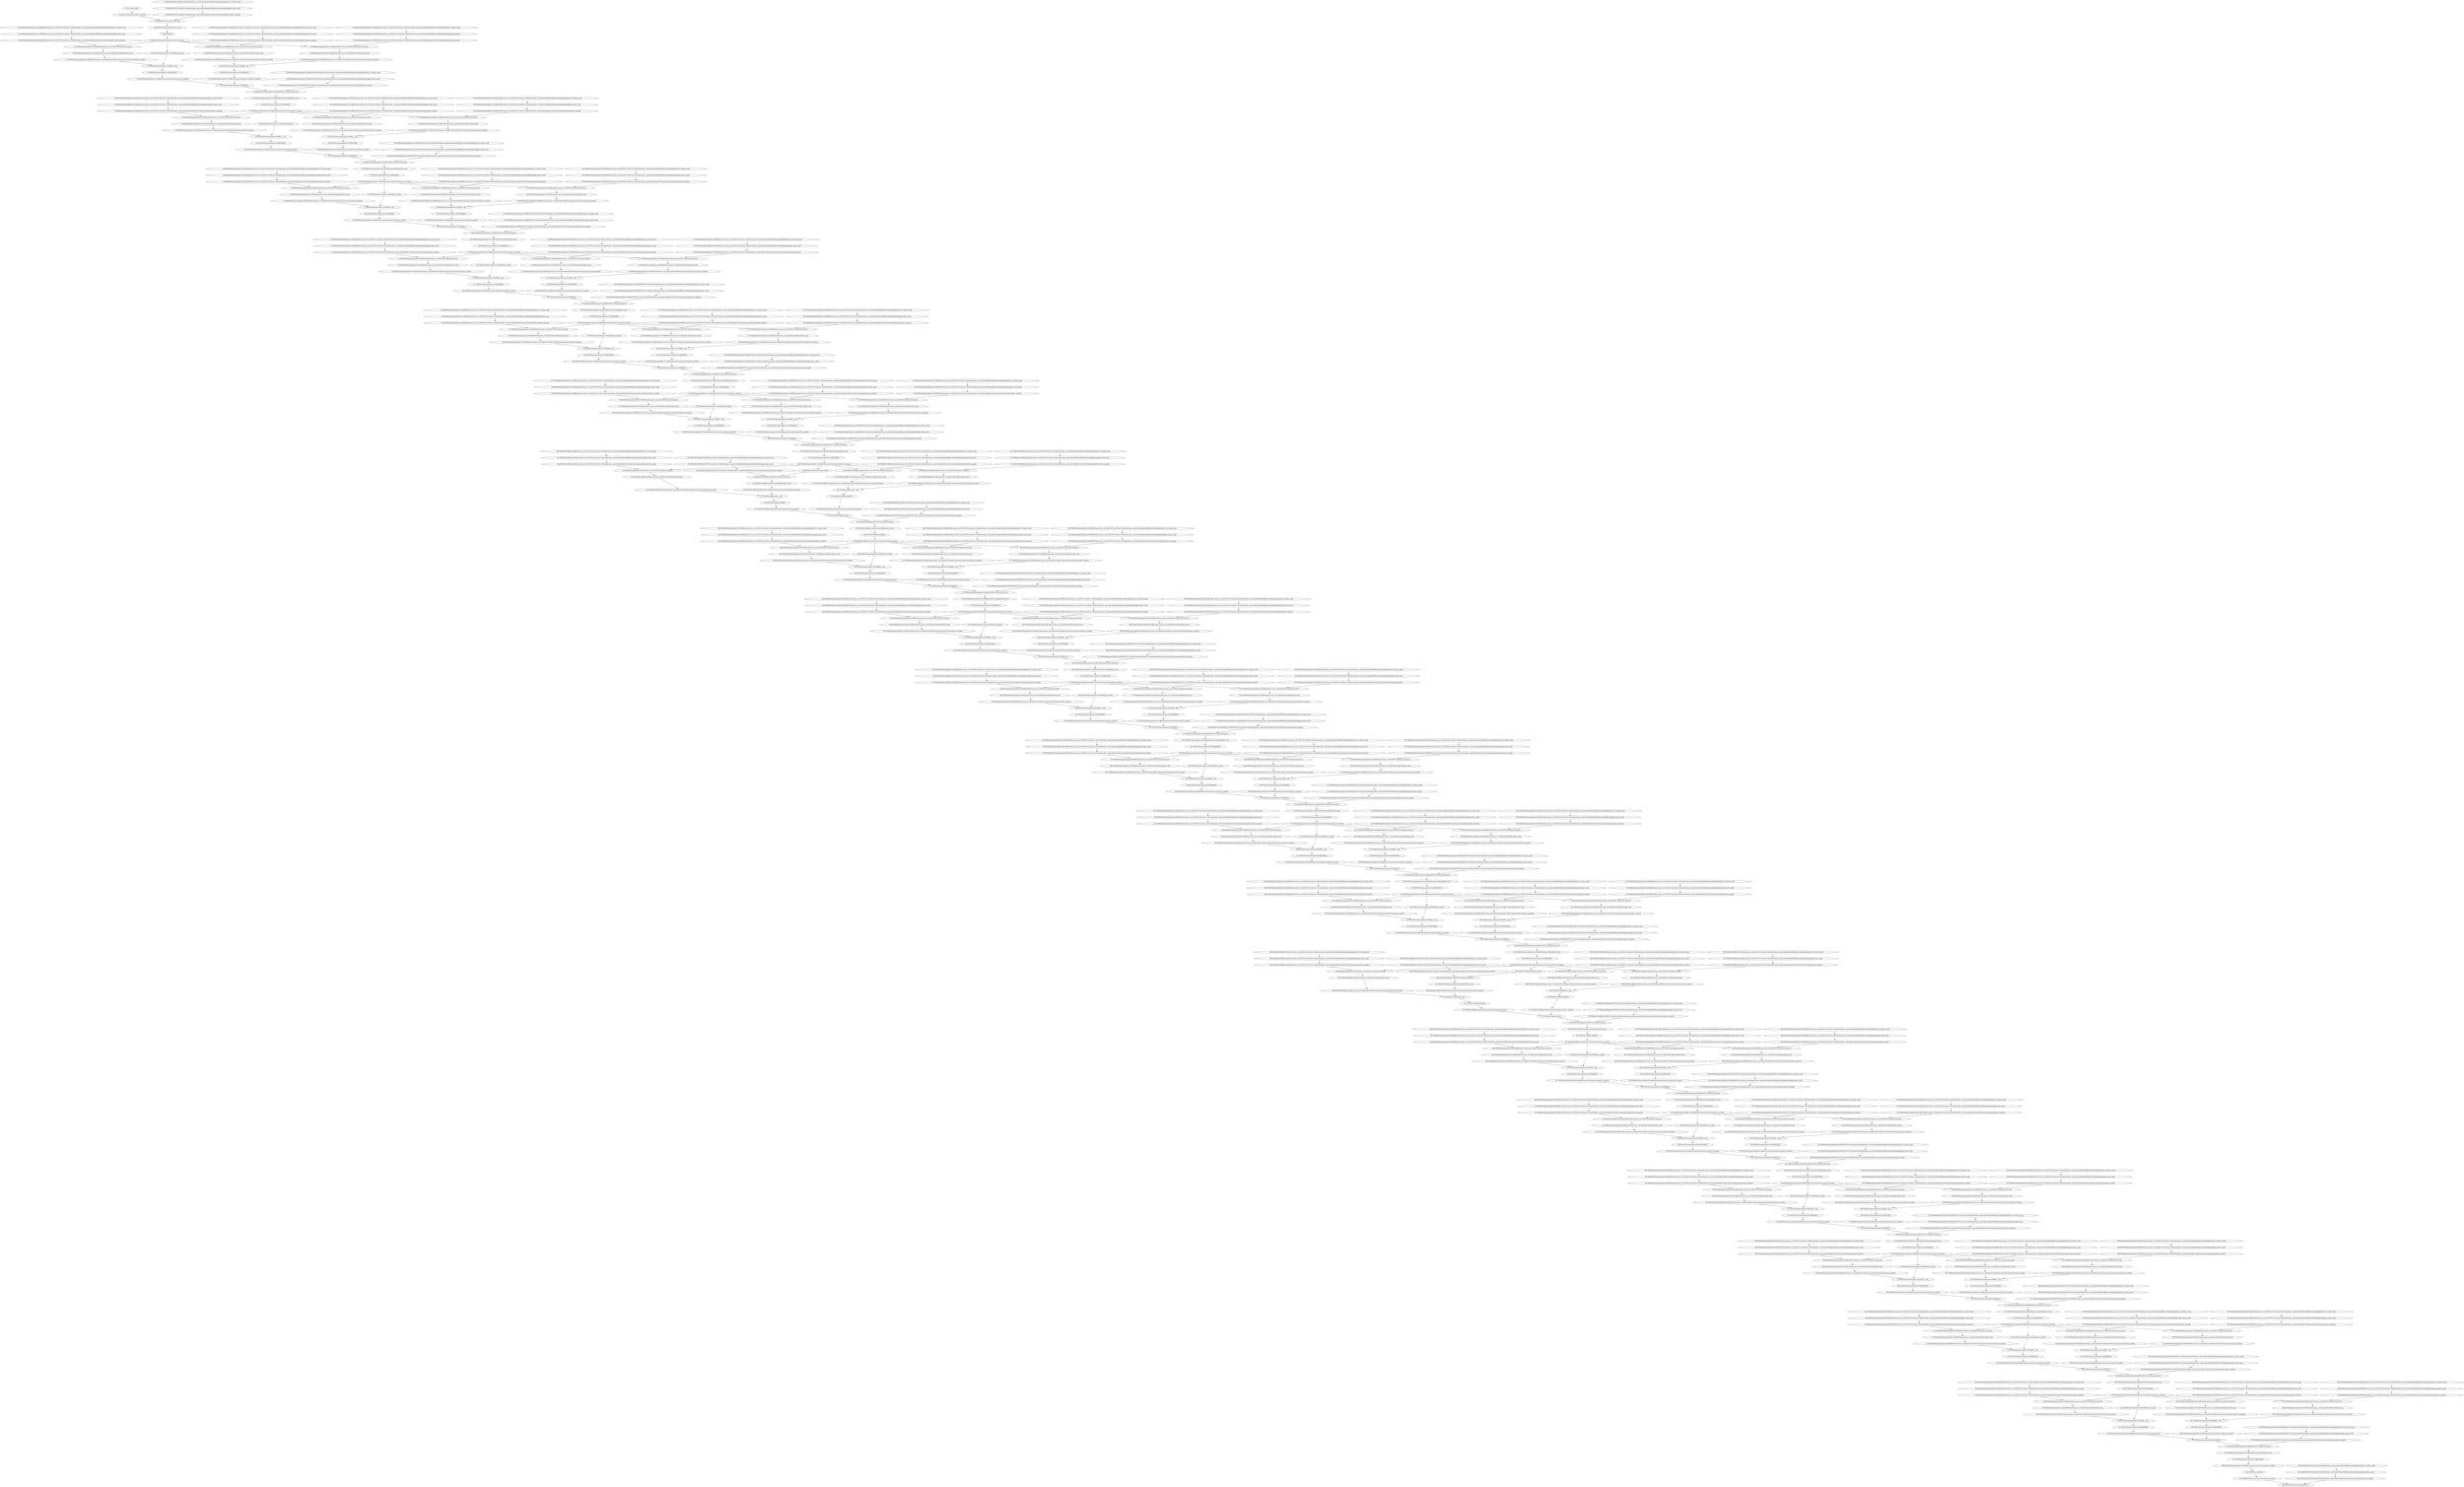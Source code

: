 strict digraph  {
"0 /nncf_model_input" [id=0, scope="", type=nncf_model_input];
"1 SymmetricQuantizer/symmetric_quantize" [id=1, scope=SymmetricQuantizer, type=symmetric_quantize];
"2 PNASNet/NNCFConv2d[conv1]/ModuleDict[pre_ops]/UpdateWeight[0]/RBSparsifyingWeight[op]/calc_rb_binary_mask" [id=2, scope="PNASNet/NNCFConv2d[conv1]/ModuleDict[pre_ops]/UpdateWeight[0]/RBSparsifyingWeight[op]", type=calc_rb_binary_mask];
"3 PNASNet/NNCFConv2d[conv1]/ModuleDict[pre_ops]/UpdateWeight[0]/RBSparsifyingWeight[op]/apply_binary_mask" [id=3, scope="PNASNet/NNCFConv2d[conv1]/ModuleDict[pre_ops]/UpdateWeight[0]/RBSparsifyingWeight[op]", type=apply_binary_mask];
"4 PNASNet/NNCFConv2d[conv1]/ModuleDict[pre_ops]/UpdateWeight[1]/SymmetricQuantizer[op]/symmetric_quantize" [id=4, scope="PNASNet/NNCFConv2d[conv1]/ModuleDict[pre_ops]/UpdateWeight[1]/SymmetricQuantizer[op]", type=symmetric_quantize];
"5 PNASNet/NNCFConv2d[conv1]/conv2d" [id=5, scope="PNASNet/NNCFConv2d[conv1]", type=conv2d];
"6 PNASNet/BatchNorm2d[bn1]/batch_norm" [id=6, scope="PNASNet/BatchNorm2d[bn1]", type=batch_norm];
"7 PNASNet/RELU" [id=7, scope=PNASNet, type=RELU];
"8 PNASNet/SymmetricQuantizer/symmetric_quantize" [id=8, scope="PNASNet/SymmetricQuantizer", type=symmetric_quantize];
"9 PNASNet/Sequential[layer1]/CellB[0]/SepConv[sep_conv1]/NNCFConv2d[conv1]/ModuleDict[pre_ops]/UpdateWeight[0]/RBSparsifyingWeight[op]/calc_rb_binary_mask" [id=9, scope="PNASNet/Sequential[layer1]/CellB[0]/SepConv[sep_conv1]/NNCFConv2d[conv1]/ModuleDict[pre_ops]/UpdateWeight[0]/RBSparsifyingWeight[op]", type=calc_rb_binary_mask];
"10 PNASNet/Sequential[layer1]/CellB[0]/SepConv[sep_conv1]/NNCFConv2d[conv1]/ModuleDict[pre_ops]/UpdateWeight[0]/RBSparsifyingWeight[op]/apply_binary_mask" [id=10, scope="PNASNet/Sequential[layer1]/CellB[0]/SepConv[sep_conv1]/NNCFConv2d[conv1]/ModuleDict[pre_ops]/UpdateWeight[0]/RBSparsifyingWeight[op]", type=apply_binary_mask];
"11 PNASNet/Sequential[layer1]/CellB[0]/SepConv[sep_conv1]/NNCFConv2d[conv1]/ModuleDict[pre_ops]/UpdateWeight[1]/SymmetricQuantizer[op]/symmetric_quantize" [id=11, scope="PNASNet/Sequential[layer1]/CellB[0]/SepConv[sep_conv1]/NNCFConv2d[conv1]/ModuleDict[pre_ops]/UpdateWeight[1]/SymmetricQuantizer[op]", type=symmetric_quantize];
"12 PNASNet/Sequential[layer1]/CellB[0]/SepConv[sep_conv1]/NNCFConv2d[conv1]/conv2d" [id=12, scope="PNASNet/Sequential[layer1]/CellB[0]/SepConv[sep_conv1]/NNCFConv2d[conv1]", type=conv2d];
"13 PNASNet/Sequential[layer1]/CellB[0]/SepConv[sep_conv1]/BatchNorm2d[bn1]/batch_norm" [id=13, scope="PNASNet/Sequential[layer1]/CellB[0]/SepConv[sep_conv1]/BatchNorm2d[bn1]", type=batch_norm];
"14 PNASNet/Sequential[layer1]/CellB[0]/SepConv[sep_conv1]/BatchNorm2d[bn1]/SymmetricQuantizer/symmetric_quantize" [id=14, scope="PNASNet/Sequential[layer1]/CellB[0]/SepConv[sep_conv1]/BatchNorm2d[bn1]/SymmetricQuantizer", type=symmetric_quantize];
"15 PNASNet/Sequential[layer1]/CellB[0]/SepConv[sep_conv2]/NNCFConv2d[conv1]/ModuleDict[pre_ops]/UpdateWeight[0]/RBSparsifyingWeight[op]/calc_rb_binary_mask" [id=15, scope="PNASNet/Sequential[layer1]/CellB[0]/SepConv[sep_conv2]/NNCFConv2d[conv1]/ModuleDict[pre_ops]/UpdateWeight[0]/RBSparsifyingWeight[op]", type=calc_rb_binary_mask];
"16 PNASNet/Sequential[layer1]/CellB[0]/SepConv[sep_conv2]/NNCFConv2d[conv1]/ModuleDict[pre_ops]/UpdateWeight[0]/RBSparsifyingWeight[op]/apply_binary_mask" [id=16, scope="PNASNet/Sequential[layer1]/CellB[0]/SepConv[sep_conv2]/NNCFConv2d[conv1]/ModuleDict[pre_ops]/UpdateWeight[0]/RBSparsifyingWeight[op]", type=apply_binary_mask];
"17 PNASNet/Sequential[layer1]/CellB[0]/SepConv[sep_conv2]/NNCFConv2d[conv1]/ModuleDict[pre_ops]/UpdateWeight[1]/SymmetricQuantizer[op]/symmetric_quantize" [id=17, scope="PNASNet/Sequential[layer1]/CellB[0]/SepConv[sep_conv2]/NNCFConv2d[conv1]/ModuleDict[pre_ops]/UpdateWeight[1]/SymmetricQuantizer[op]", type=symmetric_quantize];
"18 PNASNet/Sequential[layer1]/CellB[0]/SepConv[sep_conv2]/NNCFConv2d[conv1]/conv2d" [id=18, scope="PNASNet/Sequential[layer1]/CellB[0]/SepConv[sep_conv2]/NNCFConv2d[conv1]", type=conv2d];
"19 PNASNet/Sequential[layer1]/CellB[0]/SepConv[sep_conv2]/BatchNorm2d[bn1]/batch_norm" [id=19, scope="PNASNet/Sequential[layer1]/CellB[0]/SepConv[sep_conv2]/BatchNorm2d[bn1]", type=batch_norm];
"20 PNASNet/Sequential[layer1]/CellB[0]/SepConv[sep_conv2]/BatchNorm2d[bn1]/SymmetricQuantizer/symmetric_quantize" [id=20, scope="PNASNet/Sequential[layer1]/CellB[0]/SepConv[sep_conv2]/BatchNorm2d[bn1]/SymmetricQuantizer", type=symmetric_quantize];
"21 PNASNet/Sequential[layer1]/CellB[0]/max_pool2d" [id=21, scope="PNASNet/Sequential[layer1]/CellB[0]", type=max_pool2d];
"22 PNASNet/Sequential[layer1]/CellB[0]/SepConv[sep_conv3]/NNCFConv2d[conv1]/ModuleDict[pre_ops]/UpdateWeight[0]/RBSparsifyingWeight[op]/calc_rb_binary_mask" [id=22, scope="PNASNet/Sequential[layer1]/CellB[0]/SepConv[sep_conv3]/NNCFConv2d[conv1]/ModuleDict[pre_ops]/UpdateWeight[0]/RBSparsifyingWeight[op]", type=calc_rb_binary_mask];
"23 PNASNet/Sequential[layer1]/CellB[0]/SepConv[sep_conv3]/NNCFConv2d[conv1]/ModuleDict[pre_ops]/UpdateWeight[0]/RBSparsifyingWeight[op]/apply_binary_mask" [id=23, scope="PNASNet/Sequential[layer1]/CellB[0]/SepConv[sep_conv3]/NNCFConv2d[conv1]/ModuleDict[pre_ops]/UpdateWeight[0]/RBSparsifyingWeight[op]", type=apply_binary_mask];
"24 PNASNet/Sequential[layer1]/CellB[0]/SepConv[sep_conv3]/NNCFConv2d[conv1]/ModuleDict[pre_ops]/UpdateWeight[1]/SymmetricQuantizer[op]/symmetric_quantize" [id=24, scope="PNASNet/Sequential[layer1]/CellB[0]/SepConv[sep_conv3]/NNCFConv2d[conv1]/ModuleDict[pre_ops]/UpdateWeight[1]/SymmetricQuantizer[op]", type=symmetric_quantize];
"25 PNASNet/Sequential[layer1]/CellB[0]/SepConv[sep_conv3]/NNCFConv2d[conv1]/conv2d" [id=25, scope="PNASNet/Sequential[layer1]/CellB[0]/SepConv[sep_conv3]/NNCFConv2d[conv1]", type=conv2d];
"26 PNASNet/Sequential[layer1]/CellB[0]/SepConv[sep_conv3]/BatchNorm2d[bn1]/batch_norm" [id=26, scope="PNASNet/Sequential[layer1]/CellB[0]/SepConv[sep_conv3]/BatchNorm2d[bn1]", type=batch_norm];
"27 PNASNet/Sequential[layer1]/CellB[0]/SepConv[sep_conv3]/BatchNorm2d[bn1]/SymmetricQuantizer/symmetric_quantize" [id=27, scope="PNASNet/Sequential[layer1]/CellB[0]/SepConv[sep_conv3]/BatchNorm2d[bn1]/SymmetricQuantizer", type=symmetric_quantize];
"28 PNASNet/Sequential[layer1]/CellB[0]/__add__" [id=28, scope="PNASNet/Sequential[layer1]/CellB[0]", type=__add__];
"29 PNASNet/Sequential[layer1]/CellB[0]/RELU" [id=29, scope="PNASNet/Sequential[layer1]/CellB[0]", type=RELU];
"30 PNASNet/Sequential[layer1]/CellB[0]/SymmetricQuantizer/symmetric_quantize" [id=30, scope="PNASNet/Sequential[layer1]/CellB[0]/SymmetricQuantizer", type=symmetric_quantize];
"31 PNASNet/Sequential[layer1]/CellB[0]/__add__" [id=31, scope="PNASNet/Sequential[layer1]/CellB[0]", type=__add__];
"32 PNASNet/Sequential[layer1]/CellB[0]/RELU" [id=32, scope="PNASNet/Sequential[layer1]/CellB[0]", type=RELU];
"33 PNASNet/Sequential[layer1]/CellB[0]/SymmetricQuantizer/symmetric_quantize" [id=33, scope="PNASNet/Sequential[layer1]/CellB[0]/SymmetricQuantizer", type=symmetric_quantize];
"34 PNASNet/Sequential[layer1]/CellB[0]/cat" [id=34, scope="PNASNet/Sequential[layer1]/CellB[0]", type=cat];
"35 PNASNet/Sequential[layer1]/CellB[0]/NNCFConv2d[conv2]/ModuleDict[pre_ops]/UpdateWeight[0]/RBSparsifyingWeight[op]/calc_rb_binary_mask" [id=35, scope="PNASNet/Sequential[layer1]/CellB[0]/NNCFConv2d[conv2]/ModuleDict[pre_ops]/UpdateWeight[0]/RBSparsifyingWeight[op]", type=calc_rb_binary_mask];
"36 PNASNet/Sequential[layer1]/CellB[0]/NNCFConv2d[conv2]/ModuleDict[pre_ops]/UpdateWeight[0]/RBSparsifyingWeight[op]/apply_binary_mask" [id=36, scope="PNASNet/Sequential[layer1]/CellB[0]/NNCFConv2d[conv2]/ModuleDict[pre_ops]/UpdateWeight[0]/RBSparsifyingWeight[op]", type=apply_binary_mask];
"37 PNASNet/Sequential[layer1]/CellB[0]/NNCFConv2d[conv2]/ModuleDict[pre_ops]/UpdateWeight[1]/SymmetricQuantizer[op]/symmetric_quantize" [id=37, scope="PNASNet/Sequential[layer1]/CellB[0]/NNCFConv2d[conv2]/ModuleDict[pre_ops]/UpdateWeight[1]/SymmetricQuantizer[op]", type=symmetric_quantize];
"38 PNASNet/Sequential[layer1]/CellB[0]/NNCFConv2d[conv2]/conv2d" [id=38, scope="PNASNet/Sequential[layer1]/CellB[0]/NNCFConv2d[conv2]", type=conv2d];
"39 PNASNet/Sequential[layer1]/CellB[0]/BatchNorm2d[bn2]/batch_norm" [id=39, scope="PNASNet/Sequential[layer1]/CellB[0]/BatchNorm2d[bn2]", type=batch_norm];
"40 PNASNet/Sequential[layer1]/CellB[0]/RELU" [id=40, scope="PNASNet/Sequential[layer1]/CellB[0]", type=RELU];
"41 PNASNet/Sequential[layer1]/CellB[0]/SymmetricQuantizer/symmetric_quantize" [id=41, scope="PNASNet/Sequential[layer1]/CellB[0]/SymmetricQuantizer", type=symmetric_quantize];
"42 PNASNet/Sequential[layer1]/CellB[1]/SepConv[sep_conv1]/NNCFConv2d[conv1]/ModuleDict[pre_ops]/UpdateWeight[0]/RBSparsifyingWeight[op]/calc_rb_binary_mask" [id=42, scope="PNASNet/Sequential[layer1]/CellB[1]/SepConv[sep_conv1]/NNCFConv2d[conv1]/ModuleDict[pre_ops]/UpdateWeight[0]/RBSparsifyingWeight[op]", type=calc_rb_binary_mask];
"43 PNASNet/Sequential[layer1]/CellB[1]/SepConv[sep_conv1]/NNCFConv2d[conv1]/ModuleDict[pre_ops]/UpdateWeight[0]/RBSparsifyingWeight[op]/apply_binary_mask" [id=43, scope="PNASNet/Sequential[layer1]/CellB[1]/SepConv[sep_conv1]/NNCFConv2d[conv1]/ModuleDict[pre_ops]/UpdateWeight[0]/RBSparsifyingWeight[op]", type=apply_binary_mask];
"44 PNASNet/Sequential[layer1]/CellB[1]/SepConv[sep_conv1]/NNCFConv2d[conv1]/ModuleDict[pre_ops]/UpdateWeight[1]/SymmetricQuantizer[op]/symmetric_quantize" [id=44, scope="PNASNet/Sequential[layer1]/CellB[1]/SepConv[sep_conv1]/NNCFConv2d[conv1]/ModuleDict[pre_ops]/UpdateWeight[1]/SymmetricQuantizer[op]", type=symmetric_quantize];
"45 PNASNet/Sequential[layer1]/CellB[1]/SepConv[sep_conv1]/NNCFConv2d[conv1]/conv2d" [id=45, scope="PNASNet/Sequential[layer1]/CellB[1]/SepConv[sep_conv1]/NNCFConv2d[conv1]", type=conv2d];
"46 PNASNet/Sequential[layer1]/CellB[1]/SepConv[sep_conv1]/BatchNorm2d[bn1]/batch_norm" [id=46, scope="PNASNet/Sequential[layer1]/CellB[1]/SepConv[sep_conv1]/BatchNorm2d[bn1]", type=batch_norm];
"47 PNASNet/Sequential[layer1]/CellB[1]/SepConv[sep_conv1]/BatchNorm2d[bn1]/SymmetricQuantizer/symmetric_quantize" [id=47, scope="PNASNet/Sequential[layer1]/CellB[1]/SepConv[sep_conv1]/BatchNorm2d[bn1]/SymmetricQuantizer", type=symmetric_quantize];
"48 PNASNet/Sequential[layer1]/CellB[1]/SepConv[sep_conv2]/NNCFConv2d[conv1]/ModuleDict[pre_ops]/UpdateWeight[0]/RBSparsifyingWeight[op]/calc_rb_binary_mask" [id=48, scope="PNASNet/Sequential[layer1]/CellB[1]/SepConv[sep_conv2]/NNCFConv2d[conv1]/ModuleDict[pre_ops]/UpdateWeight[0]/RBSparsifyingWeight[op]", type=calc_rb_binary_mask];
"49 PNASNet/Sequential[layer1]/CellB[1]/SepConv[sep_conv2]/NNCFConv2d[conv1]/ModuleDict[pre_ops]/UpdateWeight[0]/RBSparsifyingWeight[op]/apply_binary_mask" [id=49, scope="PNASNet/Sequential[layer1]/CellB[1]/SepConv[sep_conv2]/NNCFConv2d[conv1]/ModuleDict[pre_ops]/UpdateWeight[0]/RBSparsifyingWeight[op]", type=apply_binary_mask];
"50 PNASNet/Sequential[layer1]/CellB[1]/SepConv[sep_conv2]/NNCFConv2d[conv1]/ModuleDict[pre_ops]/UpdateWeight[1]/SymmetricQuantizer[op]/symmetric_quantize" [id=50, scope="PNASNet/Sequential[layer1]/CellB[1]/SepConv[sep_conv2]/NNCFConv2d[conv1]/ModuleDict[pre_ops]/UpdateWeight[1]/SymmetricQuantizer[op]", type=symmetric_quantize];
"51 PNASNet/Sequential[layer1]/CellB[1]/SepConv[sep_conv2]/NNCFConv2d[conv1]/conv2d" [id=51, scope="PNASNet/Sequential[layer1]/CellB[1]/SepConv[sep_conv2]/NNCFConv2d[conv1]", type=conv2d];
"52 PNASNet/Sequential[layer1]/CellB[1]/SepConv[sep_conv2]/BatchNorm2d[bn1]/batch_norm" [id=52, scope="PNASNet/Sequential[layer1]/CellB[1]/SepConv[sep_conv2]/BatchNorm2d[bn1]", type=batch_norm];
"53 PNASNet/Sequential[layer1]/CellB[1]/SepConv[sep_conv2]/BatchNorm2d[bn1]/SymmetricQuantizer/symmetric_quantize" [id=53, scope="PNASNet/Sequential[layer1]/CellB[1]/SepConv[sep_conv2]/BatchNorm2d[bn1]/SymmetricQuantizer", type=symmetric_quantize];
"54 PNASNet/Sequential[layer1]/CellB[1]/max_pool2d" [id=54, scope="PNASNet/Sequential[layer1]/CellB[1]", type=max_pool2d];
"55 PNASNet/Sequential[layer1]/CellB[1]/SepConv[sep_conv3]/NNCFConv2d[conv1]/ModuleDict[pre_ops]/UpdateWeight[0]/RBSparsifyingWeight[op]/calc_rb_binary_mask" [id=55, scope="PNASNet/Sequential[layer1]/CellB[1]/SepConv[sep_conv3]/NNCFConv2d[conv1]/ModuleDict[pre_ops]/UpdateWeight[0]/RBSparsifyingWeight[op]", type=calc_rb_binary_mask];
"56 PNASNet/Sequential[layer1]/CellB[1]/SepConv[sep_conv3]/NNCFConv2d[conv1]/ModuleDict[pre_ops]/UpdateWeight[0]/RBSparsifyingWeight[op]/apply_binary_mask" [id=56, scope="PNASNet/Sequential[layer1]/CellB[1]/SepConv[sep_conv3]/NNCFConv2d[conv1]/ModuleDict[pre_ops]/UpdateWeight[0]/RBSparsifyingWeight[op]", type=apply_binary_mask];
"57 PNASNet/Sequential[layer1]/CellB[1]/SepConv[sep_conv3]/NNCFConv2d[conv1]/ModuleDict[pre_ops]/UpdateWeight[1]/SymmetricQuantizer[op]/symmetric_quantize" [id=57, scope="PNASNet/Sequential[layer1]/CellB[1]/SepConv[sep_conv3]/NNCFConv2d[conv1]/ModuleDict[pre_ops]/UpdateWeight[1]/SymmetricQuantizer[op]", type=symmetric_quantize];
"58 PNASNet/Sequential[layer1]/CellB[1]/SepConv[sep_conv3]/NNCFConv2d[conv1]/conv2d" [id=58, scope="PNASNet/Sequential[layer1]/CellB[1]/SepConv[sep_conv3]/NNCFConv2d[conv1]", type=conv2d];
"59 PNASNet/Sequential[layer1]/CellB[1]/SepConv[sep_conv3]/BatchNorm2d[bn1]/batch_norm" [id=59, scope="PNASNet/Sequential[layer1]/CellB[1]/SepConv[sep_conv3]/BatchNorm2d[bn1]", type=batch_norm];
"60 PNASNet/Sequential[layer1]/CellB[1]/SepConv[sep_conv3]/BatchNorm2d[bn1]/SymmetricQuantizer/symmetric_quantize" [id=60, scope="PNASNet/Sequential[layer1]/CellB[1]/SepConv[sep_conv3]/BatchNorm2d[bn1]/SymmetricQuantizer", type=symmetric_quantize];
"61 PNASNet/Sequential[layer1]/CellB[1]/__add__" [id=61, scope="PNASNet/Sequential[layer1]/CellB[1]", type=__add__];
"62 PNASNet/Sequential[layer1]/CellB[1]/RELU" [id=62, scope="PNASNet/Sequential[layer1]/CellB[1]", type=RELU];
"63 PNASNet/Sequential[layer1]/CellB[1]/SymmetricQuantizer/symmetric_quantize" [id=63, scope="PNASNet/Sequential[layer1]/CellB[1]/SymmetricQuantizer", type=symmetric_quantize];
"64 PNASNet/Sequential[layer1]/CellB[1]/__add__" [id=64, scope="PNASNet/Sequential[layer1]/CellB[1]", type=__add__];
"65 PNASNet/Sequential[layer1]/CellB[1]/RELU" [id=65, scope="PNASNet/Sequential[layer1]/CellB[1]", type=RELU];
"66 PNASNet/Sequential[layer1]/CellB[1]/SymmetricQuantizer/symmetric_quantize" [id=66, scope="PNASNet/Sequential[layer1]/CellB[1]/SymmetricQuantizer", type=symmetric_quantize];
"67 PNASNet/Sequential[layer1]/CellB[1]/cat" [id=67, scope="PNASNet/Sequential[layer1]/CellB[1]", type=cat];
"68 PNASNet/Sequential[layer1]/CellB[1]/NNCFConv2d[conv2]/ModuleDict[pre_ops]/UpdateWeight[0]/RBSparsifyingWeight[op]/calc_rb_binary_mask" [id=68, scope="PNASNet/Sequential[layer1]/CellB[1]/NNCFConv2d[conv2]/ModuleDict[pre_ops]/UpdateWeight[0]/RBSparsifyingWeight[op]", type=calc_rb_binary_mask];
"69 PNASNet/Sequential[layer1]/CellB[1]/NNCFConv2d[conv2]/ModuleDict[pre_ops]/UpdateWeight[0]/RBSparsifyingWeight[op]/apply_binary_mask" [id=69, scope="PNASNet/Sequential[layer1]/CellB[1]/NNCFConv2d[conv2]/ModuleDict[pre_ops]/UpdateWeight[0]/RBSparsifyingWeight[op]", type=apply_binary_mask];
"70 PNASNet/Sequential[layer1]/CellB[1]/NNCFConv2d[conv2]/ModuleDict[pre_ops]/UpdateWeight[1]/SymmetricQuantizer[op]/symmetric_quantize" [id=70, scope="PNASNet/Sequential[layer1]/CellB[1]/NNCFConv2d[conv2]/ModuleDict[pre_ops]/UpdateWeight[1]/SymmetricQuantizer[op]", type=symmetric_quantize];
"71 PNASNet/Sequential[layer1]/CellB[1]/NNCFConv2d[conv2]/conv2d" [id=71, scope="PNASNet/Sequential[layer1]/CellB[1]/NNCFConv2d[conv2]", type=conv2d];
"72 PNASNet/Sequential[layer1]/CellB[1]/BatchNorm2d[bn2]/batch_norm" [id=72, scope="PNASNet/Sequential[layer1]/CellB[1]/BatchNorm2d[bn2]", type=batch_norm];
"73 PNASNet/Sequential[layer1]/CellB[1]/RELU" [id=73, scope="PNASNet/Sequential[layer1]/CellB[1]", type=RELU];
"74 PNASNet/Sequential[layer1]/CellB[1]/SymmetricQuantizer/symmetric_quantize" [id=74, scope="PNASNet/Sequential[layer1]/CellB[1]/SymmetricQuantizer", type=symmetric_quantize];
"75 PNASNet/Sequential[layer1]/CellB[2]/SepConv[sep_conv1]/NNCFConv2d[conv1]/ModuleDict[pre_ops]/UpdateWeight[0]/RBSparsifyingWeight[op]/calc_rb_binary_mask" [id=75, scope="PNASNet/Sequential[layer1]/CellB[2]/SepConv[sep_conv1]/NNCFConv2d[conv1]/ModuleDict[pre_ops]/UpdateWeight[0]/RBSparsifyingWeight[op]", type=calc_rb_binary_mask];
"76 PNASNet/Sequential[layer1]/CellB[2]/SepConv[sep_conv1]/NNCFConv2d[conv1]/ModuleDict[pre_ops]/UpdateWeight[0]/RBSparsifyingWeight[op]/apply_binary_mask" [id=76, scope="PNASNet/Sequential[layer1]/CellB[2]/SepConv[sep_conv1]/NNCFConv2d[conv1]/ModuleDict[pre_ops]/UpdateWeight[0]/RBSparsifyingWeight[op]", type=apply_binary_mask];
"77 PNASNet/Sequential[layer1]/CellB[2]/SepConv[sep_conv1]/NNCFConv2d[conv1]/ModuleDict[pre_ops]/UpdateWeight[1]/SymmetricQuantizer[op]/symmetric_quantize" [id=77, scope="PNASNet/Sequential[layer1]/CellB[2]/SepConv[sep_conv1]/NNCFConv2d[conv1]/ModuleDict[pre_ops]/UpdateWeight[1]/SymmetricQuantizer[op]", type=symmetric_quantize];
"78 PNASNet/Sequential[layer1]/CellB[2]/SepConv[sep_conv1]/NNCFConv2d[conv1]/conv2d" [id=78, scope="PNASNet/Sequential[layer1]/CellB[2]/SepConv[sep_conv1]/NNCFConv2d[conv1]", type=conv2d];
"79 PNASNet/Sequential[layer1]/CellB[2]/SepConv[sep_conv1]/BatchNorm2d[bn1]/batch_norm" [id=79, scope="PNASNet/Sequential[layer1]/CellB[2]/SepConv[sep_conv1]/BatchNorm2d[bn1]", type=batch_norm];
"80 PNASNet/Sequential[layer1]/CellB[2]/SepConv[sep_conv1]/BatchNorm2d[bn1]/SymmetricQuantizer/symmetric_quantize" [id=80, scope="PNASNet/Sequential[layer1]/CellB[2]/SepConv[sep_conv1]/BatchNorm2d[bn1]/SymmetricQuantizer", type=symmetric_quantize];
"81 PNASNet/Sequential[layer1]/CellB[2]/SepConv[sep_conv2]/NNCFConv2d[conv1]/ModuleDict[pre_ops]/UpdateWeight[0]/RBSparsifyingWeight[op]/calc_rb_binary_mask" [id=81, scope="PNASNet/Sequential[layer1]/CellB[2]/SepConv[sep_conv2]/NNCFConv2d[conv1]/ModuleDict[pre_ops]/UpdateWeight[0]/RBSparsifyingWeight[op]", type=calc_rb_binary_mask];
"82 PNASNet/Sequential[layer1]/CellB[2]/SepConv[sep_conv2]/NNCFConv2d[conv1]/ModuleDict[pre_ops]/UpdateWeight[0]/RBSparsifyingWeight[op]/apply_binary_mask" [id=82, scope="PNASNet/Sequential[layer1]/CellB[2]/SepConv[sep_conv2]/NNCFConv2d[conv1]/ModuleDict[pre_ops]/UpdateWeight[0]/RBSparsifyingWeight[op]", type=apply_binary_mask];
"83 PNASNet/Sequential[layer1]/CellB[2]/SepConv[sep_conv2]/NNCFConv2d[conv1]/ModuleDict[pre_ops]/UpdateWeight[1]/SymmetricQuantizer[op]/symmetric_quantize" [id=83, scope="PNASNet/Sequential[layer1]/CellB[2]/SepConv[sep_conv2]/NNCFConv2d[conv1]/ModuleDict[pre_ops]/UpdateWeight[1]/SymmetricQuantizer[op]", type=symmetric_quantize];
"84 PNASNet/Sequential[layer1]/CellB[2]/SepConv[sep_conv2]/NNCFConv2d[conv1]/conv2d" [id=84, scope="PNASNet/Sequential[layer1]/CellB[2]/SepConv[sep_conv2]/NNCFConv2d[conv1]", type=conv2d];
"85 PNASNet/Sequential[layer1]/CellB[2]/SepConv[sep_conv2]/BatchNorm2d[bn1]/batch_norm" [id=85, scope="PNASNet/Sequential[layer1]/CellB[2]/SepConv[sep_conv2]/BatchNorm2d[bn1]", type=batch_norm];
"86 PNASNet/Sequential[layer1]/CellB[2]/SepConv[sep_conv2]/BatchNorm2d[bn1]/SymmetricQuantizer/symmetric_quantize" [id=86, scope="PNASNet/Sequential[layer1]/CellB[2]/SepConv[sep_conv2]/BatchNorm2d[bn1]/SymmetricQuantizer", type=symmetric_quantize];
"87 PNASNet/Sequential[layer1]/CellB[2]/max_pool2d" [id=87, scope="PNASNet/Sequential[layer1]/CellB[2]", type=max_pool2d];
"88 PNASNet/Sequential[layer1]/CellB[2]/SepConv[sep_conv3]/NNCFConv2d[conv1]/ModuleDict[pre_ops]/UpdateWeight[0]/RBSparsifyingWeight[op]/calc_rb_binary_mask" [id=88, scope="PNASNet/Sequential[layer1]/CellB[2]/SepConv[sep_conv3]/NNCFConv2d[conv1]/ModuleDict[pre_ops]/UpdateWeight[0]/RBSparsifyingWeight[op]", type=calc_rb_binary_mask];
"89 PNASNet/Sequential[layer1]/CellB[2]/SepConv[sep_conv3]/NNCFConv2d[conv1]/ModuleDict[pre_ops]/UpdateWeight[0]/RBSparsifyingWeight[op]/apply_binary_mask" [id=89, scope="PNASNet/Sequential[layer1]/CellB[2]/SepConv[sep_conv3]/NNCFConv2d[conv1]/ModuleDict[pre_ops]/UpdateWeight[0]/RBSparsifyingWeight[op]", type=apply_binary_mask];
"90 PNASNet/Sequential[layer1]/CellB[2]/SepConv[sep_conv3]/NNCFConv2d[conv1]/ModuleDict[pre_ops]/UpdateWeight[1]/SymmetricQuantizer[op]/symmetric_quantize" [id=90, scope="PNASNet/Sequential[layer1]/CellB[2]/SepConv[sep_conv3]/NNCFConv2d[conv1]/ModuleDict[pre_ops]/UpdateWeight[1]/SymmetricQuantizer[op]", type=symmetric_quantize];
"91 PNASNet/Sequential[layer1]/CellB[2]/SepConv[sep_conv3]/NNCFConv2d[conv1]/conv2d" [id=91, scope="PNASNet/Sequential[layer1]/CellB[2]/SepConv[sep_conv3]/NNCFConv2d[conv1]", type=conv2d];
"92 PNASNet/Sequential[layer1]/CellB[2]/SepConv[sep_conv3]/BatchNorm2d[bn1]/batch_norm" [id=92, scope="PNASNet/Sequential[layer1]/CellB[2]/SepConv[sep_conv3]/BatchNorm2d[bn1]", type=batch_norm];
"93 PNASNet/Sequential[layer1]/CellB[2]/SepConv[sep_conv3]/BatchNorm2d[bn1]/SymmetricQuantizer/symmetric_quantize" [id=93, scope="PNASNet/Sequential[layer1]/CellB[2]/SepConv[sep_conv3]/BatchNorm2d[bn1]/SymmetricQuantizer", type=symmetric_quantize];
"94 PNASNet/Sequential[layer1]/CellB[2]/__add__" [id=94, scope="PNASNet/Sequential[layer1]/CellB[2]", type=__add__];
"95 PNASNet/Sequential[layer1]/CellB[2]/RELU" [id=95, scope="PNASNet/Sequential[layer1]/CellB[2]", type=RELU];
"96 PNASNet/Sequential[layer1]/CellB[2]/SymmetricQuantizer/symmetric_quantize" [id=96, scope="PNASNet/Sequential[layer1]/CellB[2]/SymmetricQuantizer", type=symmetric_quantize];
"97 PNASNet/Sequential[layer1]/CellB[2]/__add__" [id=97, scope="PNASNet/Sequential[layer1]/CellB[2]", type=__add__];
"98 PNASNet/Sequential[layer1]/CellB[2]/RELU" [id=98, scope="PNASNet/Sequential[layer1]/CellB[2]", type=RELU];
"99 PNASNet/Sequential[layer1]/CellB[2]/SymmetricQuantizer/symmetric_quantize" [id=99, scope="PNASNet/Sequential[layer1]/CellB[2]/SymmetricQuantizer", type=symmetric_quantize];
"100 PNASNet/Sequential[layer1]/CellB[2]/cat" [id=100, scope="PNASNet/Sequential[layer1]/CellB[2]", type=cat];
"101 PNASNet/Sequential[layer1]/CellB[2]/NNCFConv2d[conv2]/ModuleDict[pre_ops]/UpdateWeight[0]/RBSparsifyingWeight[op]/calc_rb_binary_mask" [id=101, scope="PNASNet/Sequential[layer1]/CellB[2]/NNCFConv2d[conv2]/ModuleDict[pre_ops]/UpdateWeight[0]/RBSparsifyingWeight[op]", type=calc_rb_binary_mask];
"102 PNASNet/Sequential[layer1]/CellB[2]/NNCFConv2d[conv2]/ModuleDict[pre_ops]/UpdateWeight[0]/RBSparsifyingWeight[op]/apply_binary_mask" [id=102, scope="PNASNet/Sequential[layer1]/CellB[2]/NNCFConv2d[conv2]/ModuleDict[pre_ops]/UpdateWeight[0]/RBSparsifyingWeight[op]", type=apply_binary_mask];
"103 PNASNet/Sequential[layer1]/CellB[2]/NNCFConv2d[conv2]/ModuleDict[pre_ops]/UpdateWeight[1]/SymmetricQuantizer[op]/symmetric_quantize" [id=103, scope="PNASNet/Sequential[layer1]/CellB[2]/NNCFConv2d[conv2]/ModuleDict[pre_ops]/UpdateWeight[1]/SymmetricQuantizer[op]", type=symmetric_quantize];
"104 PNASNet/Sequential[layer1]/CellB[2]/NNCFConv2d[conv2]/conv2d" [id=104, scope="PNASNet/Sequential[layer1]/CellB[2]/NNCFConv2d[conv2]", type=conv2d];
"105 PNASNet/Sequential[layer1]/CellB[2]/BatchNorm2d[bn2]/batch_norm" [id=105, scope="PNASNet/Sequential[layer1]/CellB[2]/BatchNorm2d[bn2]", type=batch_norm];
"106 PNASNet/Sequential[layer1]/CellB[2]/RELU" [id=106, scope="PNASNet/Sequential[layer1]/CellB[2]", type=RELU];
"107 PNASNet/Sequential[layer1]/CellB[2]/SymmetricQuantizer/symmetric_quantize" [id=107, scope="PNASNet/Sequential[layer1]/CellB[2]/SymmetricQuantizer", type=symmetric_quantize];
"108 PNASNet/Sequential[layer1]/CellB[3]/SepConv[sep_conv1]/NNCFConv2d[conv1]/ModuleDict[pre_ops]/UpdateWeight[0]/RBSparsifyingWeight[op]/calc_rb_binary_mask" [id=108, scope="PNASNet/Sequential[layer1]/CellB[3]/SepConv[sep_conv1]/NNCFConv2d[conv1]/ModuleDict[pre_ops]/UpdateWeight[0]/RBSparsifyingWeight[op]", type=calc_rb_binary_mask];
"109 PNASNet/Sequential[layer1]/CellB[3]/SepConv[sep_conv1]/NNCFConv2d[conv1]/ModuleDict[pre_ops]/UpdateWeight[0]/RBSparsifyingWeight[op]/apply_binary_mask" [id=109, scope="PNASNet/Sequential[layer1]/CellB[3]/SepConv[sep_conv1]/NNCFConv2d[conv1]/ModuleDict[pre_ops]/UpdateWeight[0]/RBSparsifyingWeight[op]", type=apply_binary_mask];
"110 PNASNet/Sequential[layer1]/CellB[3]/SepConv[sep_conv1]/NNCFConv2d[conv1]/ModuleDict[pre_ops]/UpdateWeight[1]/SymmetricQuantizer[op]/symmetric_quantize" [id=110, scope="PNASNet/Sequential[layer1]/CellB[3]/SepConv[sep_conv1]/NNCFConv2d[conv1]/ModuleDict[pre_ops]/UpdateWeight[1]/SymmetricQuantizer[op]", type=symmetric_quantize];
"111 PNASNet/Sequential[layer1]/CellB[3]/SepConv[sep_conv1]/NNCFConv2d[conv1]/conv2d" [id=111, scope="PNASNet/Sequential[layer1]/CellB[3]/SepConv[sep_conv1]/NNCFConv2d[conv1]", type=conv2d];
"112 PNASNet/Sequential[layer1]/CellB[3]/SepConv[sep_conv1]/BatchNorm2d[bn1]/batch_norm" [id=112, scope="PNASNet/Sequential[layer1]/CellB[3]/SepConv[sep_conv1]/BatchNorm2d[bn1]", type=batch_norm];
"113 PNASNet/Sequential[layer1]/CellB[3]/SepConv[sep_conv1]/BatchNorm2d[bn1]/SymmetricQuantizer/symmetric_quantize" [id=113, scope="PNASNet/Sequential[layer1]/CellB[3]/SepConv[sep_conv1]/BatchNorm2d[bn1]/SymmetricQuantizer", type=symmetric_quantize];
"114 PNASNet/Sequential[layer1]/CellB[3]/SepConv[sep_conv2]/NNCFConv2d[conv1]/ModuleDict[pre_ops]/UpdateWeight[0]/RBSparsifyingWeight[op]/calc_rb_binary_mask" [id=114, scope="PNASNet/Sequential[layer1]/CellB[3]/SepConv[sep_conv2]/NNCFConv2d[conv1]/ModuleDict[pre_ops]/UpdateWeight[0]/RBSparsifyingWeight[op]", type=calc_rb_binary_mask];
"115 PNASNet/Sequential[layer1]/CellB[3]/SepConv[sep_conv2]/NNCFConv2d[conv1]/ModuleDict[pre_ops]/UpdateWeight[0]/RBSparsifyingWeight[op]/apply_binary_mask" [id=115, scope="PNASNet/Sequential[layer1]/CellB[3]/SepConv[sep_conv2]/NNCFConv2d[conv1]/ModuleDict[pre_ops]/UpdateWeight[0]/RBSparsifyingWeight[op]", type=apply_binary_mask];
"116 PNASNet/Sequential[layer1]/CellB[3]/SepConv[sep_conv2]/NNCFConv2d[conv1]/ModuleDict[pre_ops]/UpdateWeight[1]/SymmetricQuantizer[op]/symmetric_quantize" [id=116, scope="PNASNet/Sequential[layer1]/CellB[3]/SepConv[sep_conv2]/NNCFConv2d[conv1]/ModuleDict[pre_ops]/UpdateWeight[1]/SymmetricQuantizer[op]", type=symmetric_quantize];
"117 PNASNet/Sequential[layer1]/CellB[3]/SepConv[sep_conv2]/NNCFConv2d[conv1]/conv2d" [id=117, scope="PNASNet/Sequential[layer1]/CellB[3]/SepConv[sep_conv2]/NNCFConv2d[conv1]", type=conv2d];
"118 PNASNet/Sequential[layer1]/CellB[3]/SepConv[sep_conv2]/BatchNorm2d[bn1]/batch_norm" [id=118, scope="PNASNet/Sequential[layer1]/CellB[3]/SepConv[sep_conv2]/BatchNorm2d[bn1]", type=batch_norm];
"119 PNASNet/Sequential[layer1]/CellB[3]/SepConv[sep_conv2]/BatchNorm2d[bn1]/SymmetricQuantizer/symmetric_quantize" [id=119, scope="PNASNet/Sequential[layer1]/CellB[3]/SepConv[sep_conv2]/BatchNorm2d[bn1]/SymmetricQuantizer", type=symmetric_quantize];
"120 PNASNet/Sequential[layer1]/CellB[3]/max_pool2d" [id=120, scope="PNASNet/Sequential[layer1]/CellB[3]", type=max_pool2d];
"121 PNASNet/Sequential[layer1]/CellB[3]/SepConv[sep_conv3]/NNCFConv2d[conv1]/ModuleDict[pre_ops]/UpdateWeight[0]/RBSparsifyingWeight[op]/calc_rb_binary_mask" [id=121, scope="PNASNet/Sequential[layer1]/CellB[3]/SepConv[sep_conv3]/NNCFConv2d[conv1]/ModuleDict[pre_ops]/UpdateWeight[0]/RBSparsifyingWeight[op]", type=calc_rb_binary_mask];
"122 PNASNet/Sequential[layer1]/CellB[3]/SepConv[sep_conv3]/NNCFConv2d[conv1]/ModuleDict[pre_ops]/UpdateWeight[0]/RBSparsifyingWeight[op]/apply_binary_mask" [id=122, scope="PNASNet/Sequential[layer1]/CellB[3]/SepConv[sep_conv3]/NNCFConv2d[conv1]/ModuleDict[pre_ops]/UpdateWeight[0]/RBSparsifyingWeight[op]", type=apply_binary_mask];
"123 PNASNet/Sequential[layer1]/CellB[3]/SepConv[sep_conv3]/NNCFConv2d[conv1]/ModuleDict[pre_ops]/UpdateWeight[1]/SymmetricQuantizer[op]/symmetric_quantize" [id=123, scope="PNASNet/Sequential[layer1]/CellB[3]/SepConv[sep_conv3]/NNCFConv2d[conv1]/ModuleDict[pre_ops]/UpdateWeight[1]/SymmetricQuantizer[op]", type=symmetric_quantize];
"124 PNASNet/Sequential[layer1]/CellB[3]/SepConv[sep_conv3]/NNCFConv2d[conv1]/conv2d" [id=124, scope="PNASNet/Sequential[layer1]/CellB[3]/SepConv[sep_conv3]/NNCFConv2d[conv1]", type=conv2d];
"125 PNASNet/Sequential[layer1]/CellB[3]/SepConv[sep_conv3]/BatchNorm2d[bn1]/batch_norm" [id=125, scope="PNASNet/Sequential[layer1]/CellB[3]/SepConv[sep_conv3]/BatchNorm2d[bn1]", type=batch_norm];
"126 PNASNet/Sequential[layer1]/CellB[3]/SepConv[sep_conv3]/BatchNorm2d[bn1]/SymmetricQuantizer/symmetric_quantize" [id=126, scope="PNASNet/Sequential[layer1]/CellB[3]/SepConv[sep_conv3]/BatchNorm2d[bn1]/SymmetricQuantizer", type=symmetric_quantize];
"127 PNASNet/Sequential[layer1]/CellB[3]/__add__" [id=127, scope="PNASNet/Sequential[layer1]/CellB[3]", type=__add__];
"128 PNASNet/Sequential[layer1]/CellB[3]/RELU" [id=128, scope="PNASNet/Sequential[layer1]/CellB[3]", type=RELU];
"129 PNASNet/Sequential[layer1]/CellB[3]/SymmetricQuantizer/symmetric_quantize" [id=129, scope="PNASNet/Sequential[layer1]/CellB[3]/SymmetricQuantizer", type=symmetric_quantize];
"130 PNASNet/Sequential[layer1]/CellB[3]/__add__" [id=130, scope="PNASNet/Sequential[layer1]/CellB[3]", type=__add__];
"131 PNASNet/Sequential[layer1]/CellB[3]/RELU" [id=131, scope="PNASNet/Sequential[layer1]/CellB[3]", type=RELU];
"132 PNASNet/Sequential[layer1]/CellB[3]/SymmetricQuantizer/symmetric_quantize" [id=132, scope="PNASNet/Sequential[layer1]/CellB[3]/SymmetricQuantizer", type=symmetric_quantize];
"133 PNASNet/Sequential[layer1]/CellB[3]/cat" [id=133, scope="PNASNet/Sequential[layer1]/CellB[3]", type=cat];
"134 PNASNet/Sequential[layer1]/CellB[3]/NNCFConv2d[conv2]/ModuleDict[pre_ops]/UpdateWeight[0]/RBSparsifyingWeight[op]/calc_rb_binary_mask" [id=134, scope="PNASNet/Sequential[layer1]/CellB[3]/NNCFConv2d[conv2]/ModuleDict[pre_ops]/UpdateWeight[0]/RBSparsifyingWeight[op]", type=calc_rb_binary_mask];
"135 PNASNet/Sequential[layer1]/CellB[3]/NNCFConv2d[conv2]/ModuleDict[pre_ops]/UpdateWeight[0]/RBSparsifyingWeight[op]/apply_binary_mask" [id=135, scope="PNASNet/Sequential[layer1]/CellB[3]/NNCFConv2d[conv2]/ModuleDict[pre_ops]/UpdateWeight[0]/RBSparsifyingWeight[op]", type=apply_binary_mask];
"136 PNASNet/Sequential[layer1]/CellB[3]/NNCFConv2d[conv2]/ModuleDict[pre_ops]/UpdateWeight[1]/SymmetricQuantizer[op]/symmetric_quantize" [id=136, scope="PNASNet/Sequential[layer1]/CellB[3]/NNCFConv2d[conv2]/ModuleDict[pre_ops]/UpdateWeight[1]/SymmetricQuantizer[op]", type=symmetric_quantize];
"137 PNASNet/Sequential[layer1]/CellB[3]/NNCFConv2d[conv2]/conv2d" [id=137, scope="PNASNet/Sequential[layer1]/CellB[3]/NNCFConv2d[conv2]", type=conv2d];
"138 PNASNet/Sequential[layer1]/CellB[3]/BatchNorm2d[bn2]/batch_norm" [id=138, scope="PNASNet/Sequential[layer1]/CellB[3]/BatchNorm2d[bn2]", type=batch_norm];
"139 PNASNet/Sequential[layer1]/CellB[3]/RELU" [id=139, scope="PNASNet/Sequential[layer1]/CellB[3]", type=RELU];
"140 PNASNet/Sequential[layer1]/CellB[3]/SymmetricQuantizer/symmetric_quantize" [id=140, scope="PNASNet/Sequential[layer1]/CellB[3]/SymmetricQuantizer", type=symmetric_quantize];
"141 PNASNet/Sequential[layer1]/CellB[4]/SepConv[sep_conv1]/NNCFConv2d[conv1]/ModuleDict[pre_ops]/UpdateWeight[0]/RBSparsifyingWeight[op]/calc_rb_binary_mask" [id=141, scope="PNASNet/Sequential[layer1]/CellB[4]/SepConv[sep_conv1]/NNCFConv2d[conv1]/ModuleDict[pre_ops]/UpdateWeight[0]/RBSparsifyingWeight[op]", type=calc_rb_binary_mask];
"142 PNASNet/Sequential[layer1]/CellB[4]/SepConv[sep_conv1]/NNCFConv2d[conv1]/ModuleDict[pre_ops]/UpdateWeight[0]/RBSparsifyingWeight[op]/apply_binary_mask" [id=142, scope="PNASNet/Sequential[layer1]/CellB[4]/SepConv[sep_conv1]/NNCFConv2d[conv1]/ModuleDict[pre_ops]/UpdateWeight[0]/RBSparsifyingWeight[op]", type=apply_binary_mask];
"143 PNASNet/Sequential[layer1]/CellB[4]/SepConv[sep_conv1]/NNCFConv2d[conv1]/ModuleDict[pre_ops]/UpdateWeight[1]/SymmetricQuantizer[op]/symmetric_quantize" [id=143, scope="PNASNet/Sequential[layer1]/CellB[4]/SepConv[sep_conv1]/NNCFConv2d[conv1]/ModuleDict[pre_ops]/UpdateWeight[1]/SymmetricQuantizer[op]", type=symmetric_quantize];
"144 PNASNet/Sequential[layer1]/CellB[4]/SepConv[sep_conv1]/NNCFConv2d[conv1]/conv2d" [id=144, scope="PNASNet/Sequential[layer1]/CellB[4]/SepConv[sep_conv1]/NNCFConv2d[conv1]", type=conv2d];
"145 PNASNet/Sequential[layer1]/CellB[4]/SepConv[sep_conv1]/BatchNorm2d[bn1]/batch_norm" [id=145, scope="PNASNet/Sequential[layer1]/CellB[4]/SepConv[sep_conv1]/BatchNorm2d[bn1]", type=batch_norm];
"146 PNASNet/Sequential[layer1]/CellB[4]/SepConv[sep_conv1]/BatchNorm2d[bn1]/SymmetricQuantizer/symmetric_quantize" [id=146, scope="PNASNet/Sequential[layer1]/CellB[4]/SepConv[sep_conv1]/BatchNorm2d[bn1]/SymmetricQuantizer", type=symmetric_quantize];
"147 PNASNet/Sequential[layer1]/CellB[4]/SepConv[sep_conv2]/NNCFConv2d[conv1]/ModuleDict[pre_ops]/UpdateWeight[0]/RBSparsifyingWeight[op]/calc_rb_binary_mask" [id=147, scope="PNASNet/Sequential[layer1]/CellB[4]/SepConv[sep_conv2]/NNCFConv2d[conv1]/ModuleDict[pre_ops]/UpdateWeight[0]/RBSparsifyingWeight[op]", type=calc_rb_binary_mask];
"148 PNASNet/Sequential[layer1]/CellB[4]/SepConv[sep_conv2]/NNCFConv2d[conv1]/ModuleDict[pre_ops]/UpdateWeight[0]/RBSparsifyingWeight[op]/apply_binary_mask" [id=148, scope="PNASNet/Sequential[layer1]/CellB[4]/SepConv[sep_conv2]/NNCFConv2d[conv1]/ModuleDict[pre_ops]/UpdateWeight[0]/RBSparsifyingWeight[op]", type=apply_binary_mask];
"149 PNASNet/Sequential[layer1]/CellB[4]/SepConv[sep_conv2]/NNCFConv2d[conv1]/ModuleDict[pre_ops]/UpdateWeight[1]/SymmetricQuantizer[op]/symmetric_quantize" [id=149, scope="PNASNet/Sequential[layer1]/CellB[4]/SepConv[sep_conv2]/NNCFConv2d[conv1]/ModuleDict[pre_ops]/UpdateWeight[1]/SymmetricQuantizer[op]", type=symmetric_quantize];
"150 PNASNet/Sequential[layer1]/CellB[4]/SepConv[sep_conv2]/NNCFConv2d[conv1]/conv2d" [id=150, scope="PNASNet/Sequential[layer1]/CellB[4]/SepConv[sep_conv2]/NNCFConv2d[conv1]", type=conv2d];
"151 PNASNet/Sequential[layer1]/CellB[4]/SepConv[sep_conv2]/BatchNorm2d[bn1]/batch_norm" [id=151, scope="PNASNet/Sequential[layer1]/CellB[4]/SepConv[sep_conv2]/BatchNorm2d[bn1]", type=batch_norm];
"152 PNASNet/Sequential[layer1]/CellB[4]/SepConv[sep_conv2]/BatchNorm2d[bn1]/SymmetricQuantizer/symmetric_quantize" [id=152, scope="PNASNet/Sequential[layer1]/CellB[4]/SepConv[sep_conv2]/BatchNorm2d[bn1]/SymmetricQuantizer", type=symmetric_quantize];
"153 PNASNet/Sequential[layer1]/CellB[4]/max_pool2d" [id=153, scope="PNASNet/Sequential[layer1]/CellB[4]", type=max_pool2d];
"154 PNASNet/Sequential[layer1]/CellB[4]/SepConv[sep_conv3]/NNCFConv2d[conv1]/ModuleDict[pre_ops]/UpdateWeight[0]/RBSparsifyingWeight[op]/calc_rb_binary_mask" [id=154, scope="PNASNet/Sequential[layer1]/CellB[4]/SepConv[sep_conv3]/NNCFConv2d[conv1]/ModuleDict[pre_ops]/UpdateWeight[0]/RBSparsifyingWeight[op]", type=calc_rb_binary_mask];
"155 PNASNet/Sequential[layer1]/CellB[4]/SepConv[sep_conv3]/NNCFConv2d[conv1]/ModuleDict[pre_ops]/UpdateWeight[0]/RBSparsifyingWeight[op]/apply_binary_mask" [id=155, scope="PNASNet/Sequential[layer1]/CellB[4]/SepConv[sep_conv3]/NNCFConv2d[conv1]/ModuleDict[pre_ops]/UpdateWeight[0]/RBSparsifyingWeight[op]", type=apply_binary_mask];
"156 PNASNet/Sequential[layer1]/CellB[4]/SepConv[sep_conv3]/NNCFConv2d[conv1]/ModuleDict[pre_ops]/UpdateWeight[1]/SymmetricQuantizer[op]/symmetric_quantize" [id=156, scope="PNASNet/Sequential[layer1]/CellB[4]/SepConv[sep_conv3]/NNCFConv2d[conv1]/ModuleDict[pre_ops]/UpdateWeight[1]/SymmetricQuantizer[op]", type=symmetric_quantize];
"157 PNASNet/Sequential[layer1]/CellB[4]/SepConv[sep_conv3]/NNCFConv2d[conv1]/conv2d" [id=157, scope="PNASNet/Sequential[layer1]/CellB[4]/SepConv[sep_conv3]/NNCFConv2d[conv1]", type=conv2d];
"158 PNASNet/Sequential[layer1]/CellB[4]/SepConv[sep_conv3]/BatchNorm2d[bn1]/batch_norm" [id=158, scope="PNASNet/Sequential[layer1]/CellB[4]/SepConv[sep_conv3]/BatchNorm2d[bn1]", type=batch_norm];
"159 PNASNet/Sequential[layer1]/CellB[4]/SepConv[sep_conv3]/BatchNorm2d[bn1]/SymmetricQuantizer/symmetric_quantize" [id=159, scope="PNASNet/Sequential[layer1]/CellB[4]/SepConv[sep_conv3]/BatchNorm2d[bn1]/SymmetricQuantizer", type=symmetric_quantize];
"160 PNASNet/Sequential[layer1]/CellB[4]/__add__" [id=160, scope="PNASNet/Sequential[layer1]/CellB[4]", type=__add__];
"161 PNASNet/Sequential[layer1]/CellB[4]/RELU" [id=161, scope="PNASNet/Sequential[layer1]/CellB[4]", type=RELU];
"162 PNASNet/Sequential[layer1]/CellB[4]/SymmetricQuantizer/symmetric_quantize" [id=162, scope="PNASNet/Sequential[layer1]/CellB[4]/SymmetricQuantizer", type=symmetric_quantize];
"163 PNASNet/Sequential[layer1]/CellB[4]/__add__" [id=163, scope="PNASNet/Sequential[layer1]/CellB[4]", type=__add__];
"164 PNASNet/Sequential[layer1]/CellB[4]/RELU" [id=164, scope="PNASNet/Sequential[layer1]/CellB[4]", type=RELU];
"165 PNASNet/Sequential[layer1]/CellB[4]/SymmetricQuantizer/symmetric_quantize" [id=165, scope="PNASNet/Sequential[layer1]/CellB[4]/SymmetricQuantizer", type=symmetric_quantize];
"166 PNASNet/Sequential[layer1]/CellB[4]/cat" [id=166, scope="PNASNet/Sequential[layer1]/CellB[4]", type=cat];
"167 PNASNet/Sequential[layer1]/CellB[4]/NNCFConv2d[conv2]/ModuleDict[pre_ops]/UpdateWeight[0]/RBSparsifyingWeight[op]/calc_rb_binary_mask" [id=167, scope="PNASNet/Sequential[layer1]/CellB[4]/NNCFConv2d[conv2]/ModuleDict[pre_ops]/UpdateWeight[0]/RBSparsifyingWeight[op]", type=calc_rb_binary_mask];
"168 PNASNet/Sequential[layer1]/CellB[4]/NNCFConv2d[conv2]/ModuleDict[pre_ops]/UpdateWeight[0]/RBSparsifyingWeight[op]/apply_binary_mask" [id=168, scope="PNASNet/Sequential[layer1]/CellB[4]/NNCFConv2d[conv2]/ModuleDict[pre_ops]/UpdateWeight[0]/RBSparsifyingWeight[op]", type=apply_binary_mask];
"169 PNASNet/Sequential[layer1]/CellB[4]/NNCFConv2d[conv2]/ModuleDict[pre_ops]/UpdateWeight[1]/SymmetricQuantizer[op]/symmetric_quantize" [id=169, scope="PNASNet/Sequential[layer1]/CellB[4]/NNCFConv2d[conv2]/ModuleDict[pre_ops]/UpdateWeight[1]/SymmetricQuantizer[op]", type=symmetric_quantize];
"170 PNASNet/Sequential[layer1]/CellB[4]/NNCFConv2d[conv2]/conv2d" [id=170, scope="PNASNet/Sequential[layer1]/CellB[4]/NNCFConv2d[conv2]", type=conv2d];
"171 PNASNet/Sequential[layer1]/CellB[4]/BatchNorm2d[bn2]/batch_norm" [id=171, scope="PNASNet/Sequential[layer1]/CellB[4]/BatchNorm2d[bn2]", type=batch_norm];
"172 PNASNet/Sequential[layer1]/CellB[4]/RELU" [id=172, scope="PNASNet/Sequential[layer1]/CellB[4]", type=RELU];
"173 PNASNet/Sequential[layer1]/CellB[4]/SymmetricQuantizer/symmetric_quantize" [id=173, scope="PNASNet/Sequential[layer1]/CellB[4]/SymmetricQuantizer", type=symmetric_quantize];
"174 PNASNet/Sequential[layer1]/CellB[5]/SepConv[sep_conv1]/NNCFConv2d[conv1]/ModuleDict[pre_ops]/UpdateWeight[0]/RBSparsifyingWeight[op]/calc_rb_binary_mask" [id=174, scope="PNASNet/Sequential[layer1]/CellB[5]/SepConv[sep_conv1]/NNCFConv2d[conv1]/ModuleDict[pre_ops]/UpdateWeight[0]/RBSparsifyingWeight[op]", type=calc_rb_binary_mask];
"175 PNASNet/Sequential[layer1]/CellB[5]/SepConv[sep_conv1]/NNCFConv2d[conv1]/ModuleDict[pre_ops]/UpdateWeight[0]/RBSparsifyingWeight[op]/apply_binary_mask" [id=175, scope="PNASNet/Sequential[layer1]/CellB[5]/SepConv[sep_conv1]/NNCFConv2d[conv1]/ModuleDict[pre_ops]/UpdateWeight[0]/RBSparsifyingWeight[op]", type=apply_binary_mask];
"176 PNASNet/Sequential[layer1]/CellB[5]/SepConv[sep_conv1]/NNCFConv2d[conv1]/ModuleDict[pre_ops]/UpdateWeight[1]/SymmetricQuantizer[op]/symmetric_quantize" [id=176, scope="PNASNet/Sequential[layer1]/CellB[5]/SepConv[sep_conv1]/NNCFConv2d[conv1]/ModuleDict[pre_ops]/UpdateWeight[1]/SymmetricQuantizer[op]", type=symmetric_quantize];
"177 PNASNet/Sequential[layer1]/CellB[5]/SepConv[sep_conv1]/NNCFConv2d[conv1]/conv2d" [id=177, scope="PNASNet/Sequential[layer1]/CellB[5]/SepConv[sep_conv1]/NNCFConv2d[conv1]", type=conv2d];
"178 PNASNet/Sequential[layer1]/CellB[5]/SepConv[sep_conv1]/BatchNorm2d[bn1]/batch_norm" [id=178, scope="PNASNet/Sequential[layer1]/CellB[5]/SepConv[sep_conv1]/BatchNorm2d[bn1]", type=batch_norm];
"179 PNASNet/Sequential[layer1]/CellB[5]/SepConv[sep_conv1]/BatchNorm2d[bn1]/SymmetricQuantizer/symmetric_quantize" [id=179, scope="PNASNet/Sequential[layer1]/CellB[5]/SepConv[sep_conv1]/BatchNorm2d[bn1]/SymmetricQuantizer", type=symmetric_quantize];
"180 PNASNet/Sequential[layer1]/CellB[5]/SepConv[sep_conv2]/NNCFConv2d[conv1]/ModuleDict[pre_ops]/UpdateWeight[0]/RBSparsifyingWeight[op]/calc_rb_binary_mask" [id=180, scope="PNASNet/Sequential[layer1]/CellB[5]/SepConv[sep_conv2]/NNCFConv2d[conv1]/ModuleDict[pre_ops]/UpdateWeight[0]/RBSparsifyingWeight[op]", type=calc_rb_binary_mask];
"181 PNASNet/Sequential[layer1]/CellB[5]/SepConv[sep_conv2]/NNCFConv2d[conv1]/ModuleDict[pre_ops]/UpdateWeight[0]/RBSparsifyingWeight[op]/apply_binary_mask" [id=181, scope="PNASNet/Sequential[layer1]/CellB[5]/SepConv[sep_conv2]/NNCFConv2d[conv1]/ModuleDict[pre_ops]/UpdateWeight[0]/RBSparsifyingWeight[op]", type=apply_binary_mask];
"182 PNASNet/Sequential[layer1]/CellB[5]/SepConv[sep_conv2]/NNCFConv2d[conv1]/ModuleDict[pre_ops]/UpdateWeight[1]/SymmetricQuantizer[op]/symmetric_quantize" [id=182, scope="PNASNet/Sequential[layer1]/CellB[5]/SepConv[sep_conv2]/NNCFConv2d[conv1]/ModuleDict[pre_ops]/UpdateWeight[1]/SymmetricQuantizer[op]", type=symmetric_quantize];
"183 PNASNet/Sequential[layer1]/CellB[5]/SepConv[sep_conv2]/NNCFConv2d[conv1]/conv2d" [id=183, scope="PNASNet/Sequential[layer1]/CellB[5]/SepConv[sep_conv2]/NNCFConv2d[conv1]", type=conv2d];
"184 PNASNet/Sequential[layer1]/CellB[5]/SepConv[sep_conv2]/BatchNorm2d[bn1]/batch_norm" [id=184, scope="PNASNet/Sequential[layer1]/CellB[5]/SepConv[sep_conv2]/BatchNorm2d[bn1]", type=batch_norm];
"185 PNASNet/Sequential[layer1]/CellB[5]/SepConv[sep_conv2]/BatchNorm2d[bn1]/SymmetricQuantizer/symmetric_quantize" [id=185, scope="PNASNet/Sequential[layer1]/CellB[5]/SepConv[sep_conv2]/BatchNorm2d[bn1]/SymmetricQuantizer", type=symmetric_quantize];
"186 PNASNet/Sequential[layer1]/CellB[5]/max_pool2d" [id=186, scope="PNASNet/Sequential[layer1]/CellB[5]", type=max_pool2d];
"187 PNASNet/Sequential[layer1]/CellB[5]/SepConv[sep_conv3]/NNCFConv2d[conv1]/ModuleDict[pre_ops]/UpdateWeight[0]/RBSparsifyingWeight[op]/calc_rb_binary_mask" [id=187, scope="PNASNet/Sequential[layer1]/CellB[5]/SepConv[sep_conv3]/NNCFConv2d[conv1]/ModuleDict[pre_ops]/UpdateWeight[0]/RBSparsifyingWeight[op]", type=calc_rb_binary_mask];
"188 PNASNet/Sequential[layer1]/CellB[5]/SepConv[sep_conv3]/NNCFConv2d[conv1]/ModuleDict[pre_ops]/UpdateWeight[0]/RBSparsifyingWeight[op]/apply_binary_mask" [id=188, scope="PNASNet/Sequential[layer1]/CellB[5]/SepConv[sep_conv3]/NNCFConv2d[conv1]/ModuleDict[pre_ops]/UpdateWeight[0]/RBSparsifyingWeight[op]", type=apply_binary_mask];
"189 PNASNet/Sequential[layer1]/CellB[5]/SepConv[sep_conv3]/NNCFConv2d[conv1]/ModuleDict[pre_ops]/UpdateWeight[1]/SymmetricQuantizer[op]/symmetric_quantize" [id=189, scope="PNASNet/Sequential[layer1]/CellB[5]/SepConv[sep_conv3]/NNCFConv2d[conv1]/ModuleDict[pre_ops]/UpdateWeight[1]/SymmetricQuantizer[op]", type=symmetric_quantize];
"190 PNASNet/Sequential[layer1]/CellB[5]/SepConv[sep_conv3]/NNCFConv2d[conv1]/conv2d" [id=190, scope="PNASNet/Sequential[layer1]/CellB[5]/SepConv[sep_conv3]/NNCFConv2d[conv1]", type=conv2d];
"191 PNASNet/Sequential[layer1]/CellB[5]/SepConv[sep_conv3]/BatchNorm2d[bn1]/batch_norm" [id=191, scope="PNASNet/Sequential[layer1]/CellB[5]/SepConv[sep_conv3]/BatchNorm2d[bn1]", type=batch_norm];
"192 PNASNet/Sequential[layer1]/CellB[5]/SepConv[sep_conv3]/BatchNorm2d[bn1]/SymmetricQuantizer/symmetric_quantize" [id=192, scope="PNASNet/Sequential[layer1]/CellB[5]/SepConv[sep_conv3]/BatchNorm2d[bn1]/SymmetricQuantizer", type=symmetric_quantize];
"193 PNASNet/Sequential[layer1]/CellB[5]/__add__" [id=193, scope="PNASNet/Sequential[layer1]/CellB[5]", type=__add__];
"194 PNASNet/Sequential[layer1]/CellB[5]/RELU" [id=194, scope="PNASNet/Sequential[layer1]/CellB[5]", type=RELU];
"195 PNASNet/Sequential[layer1]/CellB[5]/SymmetricQuantizer/symmetric_quantize" [id=195, scope="PNASNet/Sequential[layer1]/CellB[5]/SymmetricQuantizer", type=symmetric_quantize];
"196 PNASNet/Sequential[layer1]/CellB[5]/__add__" [id=196, scope="PNASNet/Sequential[layer1]/CellB[5]", type=__add__];
"197 PNASNet/Sequential[layer1]/CellB[5]/RELU" [id=197, scope="PNASNet/Sequential[layer1]/CellB[5]", type=RELU];
"198 PNASNet/Sequential[layer1]/CellB[5]/SymmetricQuantizer/symmetric_quantize" [id=198, scope="PNASNet/Sequential[layer1]/CellB[5]/SymmetricQuantizer", type=symmetric_quantize];
"199 PNASNet/Sequential[layer1]/CellB[5]/cat" [id=199, scope="PNASNet/Sequential[layer1]/CellB[5]", type=cat];
"200 PNASNet/Sequential[layer1]/CellB[5]/NNCFConv2d[conv2]/ModuleDict[pre_ops]/UpdateWeight[0]/RBSparsifyingWeight[op]/calc_rb_binary_mask" [id=200, scope="PNASNet/Sequential[layer1]/CellB[5]/NNCFConv2d[conv2]/ModuleDict[pre_ops]/UpdateWeight[0]/RBSparsifyingWeight[op]", type=calc_rb_binary_mask];
"201 PNASNet/Sequential[layer1]/CellB[5]/NNCFConv2d[conv2]/ModuleDict[pre_ops]/UpdateWeight[0]/RBSparsifyingWeight[op]/apply_binary_mask" [id=201, scope="PNASNet/Sequential[layer1]/CellB[5]/NNCFConv2d[conv2]/ModuleDict[pre_ops]/UpdateWeight[0]/RBSparsifyingWeight[op]", type=apply_binary_mask];
"202 PNASNet/Sequential[layer1]/CellB[5]/NNCFConv2d[conv2]/ModuleDict[pre_ops]/UpdateWeight[1]/SymmetricQuantizer[op]/symmetric_quantize" [id=202, scope="PNASNet/Sequential[layer1]/CellB[5]/NNCFConv2d[conv2]/ModuleDict[pre_ops]/UpdateWeight[1]/SymmetricQuantizer[op]", type=symmetric_quantize];
"203 PNASNet/Sequential[layer1]/CellB[5]/NNCFConv2d[conv2]/conv2d" [id=203, scope="PNASNet/Sequential[layer1]/CellB[5]/NNCFConv2d[conv2]", type=conv2d];
"204 PNASNet/Sequential[layer1]/CellB[5]/BatchNorm2d[bn2]/batch_norm" [id=204, scope="PNASNet/Sequential[layer1]/CellB[5]/BatchNorm2d[bn2]", type=batch_norm];
"205 PNASNet/Sequential[layer1]/CellB[5]/RELU" [id=205, scope="PNASNet/Sequential[layer1]/CellB[5]", type=RELU];
"206 PNASNet/Sequential[layer1]/CellB[5]/SymmetricQuantizer/symmetric_quantize" [id=206, scope="PNASNet/Sequential[layer1]/CellB[5]/SymmetricQuantizer", type=symmetric_quantize];
"207 PNASNet/CellB[layer2]/SepConv[sep_conv1]/NNCFConv2d[conv1]/ModuleDict[pre_ops]/UpdateWeight[0]/RBSparsifyingWeight[op]/calc_rb_binary_mask" [id=207, scope="PNASNet/CellB[layer2]/SepConv[sep_conv1]/NNCFConv2d[conv1]/ModuleDict[pre_ops]/UpdateWeight[0]/RBSparsifyingWeight[op]", type=calc_rb_binary_mask];
"208 PNASNet/CellB[layer2]/SepConv[sep_conv1]/NNCFConv2d[conv1]/ModuleDict[pre_ops]/UpdateWeight[0]/RBSparsifyingWeight[op]/apply_binary_mask" [id=208, scope="PNASNet/CellB[layer2]/SepConv[sep_conv1]/NNCFConv2d[conv1]/ModuleDict[pre_ops]/UpdateWeight[0]/RBSparsifyingWeight[op]", type=apply_binary_mask];
"209 PNASNet/CellB[layer2]/SepConv[sep_conv1]/NNCFConv2d[conv1]/ModuleDict[pre_ops]/UpdateWeight[1]/SymmetricQuantizer[op]/symmetric_quantize" [id=209, scope="PNASNet/CellB[layer2]/SepConv[sep_conv1]/NNCFConv2d[conv1]/ModuleDict[pre_ops]/UpdateWeight[1]/SymmetricQuantizer[op]", type=symmetric_quantize];
"210 PNASNet/CellB[layer2]/SepConv[sep_conv1]/NNCFConv2d[conv1]/conv2d" [id=210, scope="PNASNet/CellB[layer2]/SepConv[sep_conv1]/NNCFConv2d[conv1]", type=conv2d];
"211 PNASNet/CellB[layer2]/SepConv[sep_conv1]/BatchNorm2d[bn1]/batch_norm" [id=211, scope="PNASNet/CellB[layer2]/SepConv[sep_conv1]/BatchNorm2d[bn1]", type=batch_norm];
"212 PNASNet/CellB[layer2]/SepConv[sep_conv1]/BatchNorm2d[bn1]/SymmetricQuantizer/symmetric_quantize" [id=212, scope="PNASNet/CellB[layer2]/SepConv[sep_conv1]/BatchNorm2d[bn1]/SymmetricQuantizer", type=symmetric_quantize];
"213 PNASNet/CellB[layer2]/SepConv[sep_conv2]/NNCFConv2d[conv1]/ModuleDict[pre_ops]/UpdateWeight[0]/RBSparsifyingWeight[op]/calc_rb_binary_mask" [id=213, scope="PNASNet/CellB[layer2]/SepConv[sep_conv2]/NNCFConv2d[conv1]/ModuleDict[pre_ops]/UpdateWeight[0]/RBSparsifyingWeight[op]", type=calc_rb_binary_mask];
"214 PNASNet/CellB[layer2]/SepConv[sep_conv2]/NNCFConv2d[conv1]/ModuleDict[pre_ops]/UpdateWeight[0]/RBSparsifyingWeight[op]/apply_binary_mask" [id=214, scope="PNASNet/CellB[layer2]/SepConv[sep_conv2]/NNCFConv2d[conv1]/ModuleDict[pre_ops]/UpdateWeight[0]/RBSparsifyingWeight[op]", type=apply_binary_mask];
"215 PNASNet/CellB[layer2]/SepConv[sep_conv2]/NNCFConv2d[conv1]/ModuleDict[pre_ops]/UpdateWeight[1]/SymmetricQuantizer[op]/symmetric_quantize" [id=215, scope="PNASNet/CellB[layer2]/SepConv[sep_conv2]/NNCFConv2d[conv1]/ModuleDict[pre_ops]/UpdateWeight[1]/SymmetricQuantizer[op]", type=symmetric_quantize];
"216 PNASNet/CellB[layer2]/SepConv[sep_conv2]/NNCFConv2d[conv1]/conv2d" [id=216, scope="PNASNet/CellB[layer2]/SepConv[sep_conv2]/NNCFConv2d[conv1]", type=conv2d];
"217 PNASNet/CellB[layer2]/SepConv[sep_conv2]/BatchNorm2d[bn1]/batch_norm" [id=217, scope="PNASNet/CellB[layer2]/SepConv[sep_conv2]/BatchNorm2d[bn1]", type=batch_norm];
"218 PNASNet/CellB[layer2]/SepConv[sep_conv2]/BatchNorm2d[bn1]/SymmetricQuantizer/symmetric_quantize" [id=218, scope="PNASNet/CellB[layer2]/SepConv[sep_conv2]/BatchNorm2d[bn1]/SymmetricQuantizer", type=symmetric_quantize];
"219 PNASNet/CellB[layer2]/max_pool2d" [id=219, scope="PNASNet/CellB[layer2]", type=max_pool2d];
"220 PNASNet/CellB[layer2]/NNCFConv2d[conv1]/ModuleDict[pre_ops]/UpdateWeight[0]/RBSparsifyingWeight[op]/calc_rb_binary_mask" [id=220, scope="PNASNet/CellB[layer2]/NNCFConv2d[conv1]/ModuleDict[pre_ops]/UpdateWeight[0]/RBSparsifyingWeight[op]", type=calc_rb_binary_mask];
"221 PNASNet/CellB[layer2]/NNCFConv2d[conv1]/ModuleDict[pre_ops]/UpdateWeight[0]/RBSparsifyingWeight[op]/apply_binary_mask" [id=221, scope="PNASNet/CellB[layer2]/NNCFConv2d[conv1]/ModuleDict[pre_ops]/UpdateWeight[0]/RBSparsifyingWeight[op]", type=apply_binary_mask];
"222 PNASNet/CellB[layer2]/NNCFConv2d[conv1]/ModuleDict[pre_ops]/UpdateWeight[1]/SymmetricQuantizer[op]/symmetric_quantize" [id=222, scope="PNASNet/CellB[layer2]/NNCFConv2d[conv1]/ModuleDict[pre_ops]/UpdateWeight[1]/SymmetricQuantizer[op]", type=symmetric_quantize];
"223 PNASNet/CellB[layer2]/NNCFConv2d[conv1]/conv2d" [id=223, scope="PNASNet/CellB[layer2]/NNCFConv2d[conv1]", type=conv2d];
"224 PNASNet/CellB[layer2]/BatchNorm2d[bn1]/batch_norm" [id=224, scope="PNASNet/CellB[layer2]/BatchNorm2d[bn1]", type=batch_norm];
"225 PNASNet/CellB[layer2]/BatchNorm2d[bn1]/SymmetricQuantizer/symmetric_quantize" [id=225, scope="PNASNet/CellB[layer2]/BatchNorm2d[bn1]/SymmetricQuantizer", type=symmetric_quantize];
"226 PNASNet/CellB[layer2]/SepConv[sep_conv3]/NNCFConv2d[conv1]/ModuleDict[pre_ops]/UpdateWeight[0]/RBSparsifyingWeight[op]/calc_rb_binary_mask" [id=226, scope="PNASNet/CellB[layer2]/SepConv[sep_conv3]/NNCFConv2d[conv1]/ModuleDict[pre_ops]/UpdateWeight[0]/RBSparsifyingWeight[op]", type=calc_rb_binary_mask];
"227 PNASNet/CellB[layer2]/SepConv[sep_conv3]/NNCFConv2d[conv1]/ModuleDict[pre_ops]/UpdateWeight[0]/RBSparsifyingWeight[op]/apply_binary_mask" [id=227, scope="PNASNet/CellB[layer2]/SepConv[sep_conv3]/NNCFConv2d[conv1]/ModuleDict[pre_ops]/UpdateWeight[0]/RBSparsifyingWeight[op]", type=apply_binary_mask];
"228 PNASNet/CellB[layer2]/SepConv[sep_conv3]/NNCFConv2d[conv1]/ModuleDict[pre_ops]/UpdateWeight[1]/SymmetricQuantizer[op]/symmetric_quantize" [id=228, scope="PNASNet/CellB[layer2]/SepConv[sep_conv3]/NNCFConv2d[conv1]/ModuleDict[pre_ops]/UpdateWeight[1]/SymmetricQuantizer[op]", type=symmetric_quantize];
"229 PNASNet/CellB[layer2]/SepConv[sep_conv3]/NNCFConv2d[conv1]/conv2d" [id=229, scope="PNASNet/CellB[layer2]/SepConv[sep_conv3]/NNCFConv2d[conv1]", type=conv2d];
"230 PNASNet/CellB[layer2]/SepConv[sep_conv3]/BatchNorm2d[bn1]/batch_norm" [id=230, scope="PNASNet/CellB[layer2]/SepConv[sep_conv3]/BatchNorm2d[bn1]", type=batch_norm];
"231 PNASNet/CellB[layer2]/SepConv[sep_conv3]/BatchNorm2d[bn1]/SymmetricQuantizer/symmetric_quantize" [id=231, scope="PNASNet/CellB[layer2]/SepConv[sep_conv3]/BatchNorm2d[bn1]/SymmetricQuantizer", type=symmetric_quantize];
"232 PNASNet/CellB[layer2]/__add__" [id=232, scope="PNASNet/CellB[layer2]", type=__add__];
"233 PNASNet/CellB[layer2]/RELU" [id=233, scope="PNASNet/CellB[layer2]", type=RELU];
"234 PNASNet/CellB[layer2]/SymmetricQuantizer/symmetric_quantize" [id=234, scope="PNASNet/CellB[layer2]/SymmetricQuantizer", type=symmetric_quantize];
"235 PNASNet/CellB[layer2]/__add__" [id=235, scope="PNASNet/CellB[layer2]", type=__add__];
"236 PNASNet/CellB[layer2]/RELU" [id=236, scope="PNASNet/CellB[layer2]", type=RELU];
"237 PNASNet/CellB[layer2]/SymmetricQuantizer/symmetric_quantize" [id=237, scope="PNASNet/CellB[layer2]/SymmetricQuantizer", type=symmetric_quantize];
"238 PNASNet/CellB[layer2]/cat" [id=238, scope="PNASNet/CellB[layer2]", type=cat];
"239 PNASNet/CellB[layer2]/NNCFConv2d[conv2]/ModuleDict[pre_ops]/UpdateWeight[0]/RBSparsifyingWeight[op]/calc_rb_binary_mask" [id=239, scope="PNASNet/CellB[layer2]/NNCFConv2d[conv2]/ModuleDict[pre_ops]/UpdateWeight[0]/RBSparsifyingWeight[op]", type=calc_rb_binary_mask];
"240 PNASNet/CellB[layer2]/NNCFConv2d[conv2]/ModuleDict[pre_ops]/UpdateWeight[0]/RBSparsifyingWeight[op]/apply_binary_mask" [id=240, scope="PNASNet/CellB[layer2]/NNCFConv2d[conv2]/ModuleDict[pre_ops]/UpdateWeight[0]/RBSparsifyingWeight[op]", type=apply_binary_mask];
"241 PNASNet/CellB[layer2]/NNCFConv2d[conv2]/ModuleDict[pre_ops]/UpdateWeight[1]/SymmetricQuantizer[op]/symmetric_quantize" [id=241, scope="PNASNet/CellB[layer2]/NNCFConv2d[conv2]/ModuleDict[pre_ops]/UpdateWeight[1]/SymmetricQuantizer[op]", type=symmetric_quantize];
"242 PNASNet/CellB[layer2]/NNCFConv2d[conv2]/conv2d" [id=242, scope="PNASNet/CellB[layer2]/NNCFConv2d[conv2]", type=conv2d];
"243 PNASNet/CellB[layer2]/BatchNorm2d[bn2]/batch_norm" [id=243, scope="PNASNet/CellB[layer2]/BatchNorm2d[bn2]", type=batch_norm];
"244 PNASNet/CellB[layer2]/RELU" [id=244, scope="PNASNet/CellB[layer2]", type=RELU];
"245 PNASNet/CellB[layer2]/SymmetricQuantizer/symmetric_quantize" [id=245, scope="PNASNet/CellB[layer2]/SymmetricQuantizer", type=symmetric_quantize];
"246 PNASNet/Sequential[layer3]/CellB[0]/SepConv[sep_conv1]/NNCFConv2d[conv1]/ModuleDict[pre_ops]/UpdateWeight[0]/RBSparsifyingWeight[op]/calc_rb_binary_mask" [id=246, scope="PNASNet/Sequential[layer3]/CellB[0]/SepConv[sep_conv1]/NNCFConv2d[conv1]/ModuleDict[pre_ops]/UpdateWeight[0]/RBSparsifyingWeight[op]", type=calc_rb_binary_mask];
"247 PNASNet/Sequential[layer3]/CellB[0]/SepConv[sep_conv1]/NNCFConv2d[conv1]/ModuleDict[pre_ops]/UpdateWeight[0]/RBSparsifyingWeight[op]/apply_binary_mask" [id=247, scope="PNASNet/Sequential[layer3]/CellB[0]/SepConv[sep_conv1]/NNCFConv2d[conv1]/ModuleDict[pre_ops]/UpdateWeight[0]/RBSparsifyingWeight[op]", type=apply_binary_mask];
"248 PNASNet/Sequential[layer3]/CellB[0]/SepConv[sep_conv1]/NNCFConv2d[conv1]/ModuleDict[pre_ops]/UpdateWeight[1]/SymmetricQuantizer[op]/symmetric_quantize" [id=248, scope="PNASNet/Sequential[layer3]/CellB[0]/SepConv[sep_conv1]/NNCFConv2d[conv1]/ModuleDict[pre_ops]/UpdateWeight[1]/SymmetricQuantizer[op]", type=symmetric_quantize];
"249 PNASNet/Sequential[layer3]/CellB[0]/SepConv[sep_conv1]/NNCFConv2d[conv1]/conv2d" [id=249, scope="PNASNet/Sequential[layer3]/CellB[0]/SepConv[sep_conv1]/NNCFConv2d[conv1]", type=conv2d];
"250 PNASNet/Sequential[layer3]/CellB[0]/SepConv[sep_conv1]/BatchNorm2d[bn1]/batch_norm" [id=250, scope="PNASNet/Sequential[layer3]/CellB[0]/SepConv[sep_conv1]/BatchNorm2d[bn1]", type=batch_norm];
"251 PNASNet/Sequential[layer3]/CellB[0]/SepConv[sep_conv1]/BatchNorm2d[bn1]/SymmetricQuantizer/symmetric_quantize" [id=251, scope="PNASNet/Sequential[layer3]/CellB[0]/SepConv[sep_conv1]/BatchNorm2d[bn1]/SymmetricQuantizer", type=symmetric_quantize];
"252 PNASNet/Sequential[layer3]/CellB[0]/SepConv[sep_conv2]/NNCFConv2d[conv1]/ModuleDict[pre_ops]/UpdateWeight[0]/RBSparsifyingWeight[op]/calc_rb_binary_mask" [id=252, scope="PNASNet/Sequential[layer3]/CellB[0]/SepConv[sep_conv2]/NNCFConv2d[conv1]/ModuleDict[pre_ops]/UpdateWeight[0]/RBSparsifyingWeight[op]", type=calc_rb_binary_mask];
"253 PNASNet/Sequential[layer3]/CellB[0]/SepConv[sep_conv2]/NNCFConv2d[conv1]/ModuleDict[pre_ops]/UpdateWeight[0]/RBSparsifyingWeight[op]/apply_binary_mask" [id=253, scope="PNASNet/Sequential[layer3]/CellB[0]/SepConv[sep_conv2]/NNCFConv2d[conv1]/ModuleDict[pre_ops]/UpdateWeight[0]/RBSparsifyingWeight[op]", type=apply_binary_mask];
"254 PNASNet/Sequential[layer3]/CellB[0]/SepConv[sep_conv2]/NNCFConv2d[conv1]/ModuleDict[pre_ops]/UpdateWeight[1]/SymmetricQuantizer[op]/symmetric_quantize" [id=254, scope="PNASNet/Sequential[layer3]/CellB[0]/SepConv[sep_conv2]/NNCFConv2d[conv1]/ModuleDict[pre_ops]/UpdateWeight[1]/SymmetricQuantizer[op]", type=symmetric_quantize];
"255 PNASNet/Sequential[layer3]/CellB[0]/SepConv[sep_conv2]/NNCFConv2d[conv1]/conv2d" [id=255, scope="PNASNet/Sequential[layer3]/CellB[0]/SepConv[sep_conv2]/NNCFConv2d[conv1]", type=conv2d];
"256 PNASNet/Sequential[layer3]/CellB[0]/SepConv[sep_conv2]/BatchNorm2d[bn1]/batch_norm" [id=256, scope="PNASNet/Sequential[layer3]/CellB[0]/SepConv[sep_conv2]/BatchNorm2d[bn1]", type=batch_norm];
"257 PNASNet/Sequential[layer3]/CellB[0]/SepConv[sep_conv2]/BatchNorm2d[bn1]/SymmetricQuantizer/symmetric_quantize" [id=257, scope="PNASNet/Sequential[layer3]/CellB[0]/SepConv[sep_conv2]/BatchNorm2d[bn1]/SymmetricQuantizer", type=symmetric_quantize];
"258 PNASNet/Sequential[layer3]/CellB[0]/max_pool2d" [id=258, scope="PNASNet/Sequential[layer3]/CellB[0]", type=max_pool2d];
"259 PNASNet/Sequential[layer3]/CellB[0]/SepConv[sep_conv3]/NNCFConv2d[conv1]/ModuleDict[pre_ops]/UpdateWeight[0]/RBSparsifyingWeight[op]/calc_rb_binary_mask" [id=259, scope="PNASNet/Sequential[layer3]/CellB[0]/SepConv[sep_conv3]/NNCFConv2d[conv1]/ModuleDict[pre_ops]/UpdateWeight[0]/RBSparsifyingWeight[op]", type=calc_rb_binary_mask];
"260 PNASNet/Sequential[layer3]/CellB[0]/SepConv[sep_conv3]/NNCFConv2d[conv1]/ModuleDict[pre_ops]/UpdateWeight[0]/RBSparsifyingWeight[op]/apply_binary_mask" [id=260, scope="PNASNet/Sequential[layer3]/CellB[0]/SepConv[sep_conv3]/NNCFConv2d[conv1]/ModuleDict[pre_ops]/UpdateWeight[0]/RBSparsifyingWeight[op]", type=apply_binary_mask];
"261 PNASNet/Sequential[layer3]/CellB[0]/SepConv[sep_conv3]/NNCFConv2d[conv1]/ModuleDict[pre_ops]/UpdateWeight[1]/SymmetricQuantizer[op]/symmetric_quantize" [id=261, scope="PNASNet/Sequential[layer3]/CellB[0]/SepConv[sep_conv3]/NNCFConv2d[conv1]/ModuleDict[pre_ops]/UpdateWeight[1]/SymmetricQuantizer[op]", type=symmetric_quantize];
"262 PNASNet/Sequential[layer3]/CellB[0]/SepConv[sep_conv3]/NNCFConv2d[conv1]/conv2d" [id=262, scope="PNASNet/Sequential[layer3]/CellB[0]/SepConv[sep_conv3]/NNCFConv2d[conv1]", type=conv2d];
"263 PNASNet/Sequential[layer3]/CellB[0]/SepConv[sep_conv3]/BatchNorm2d[bn1]/batch_norm" [id=263, scope="PNASNet/Sequential[layer3]/CellB[0]/SepConv[sep_conv3]/BatchNorm2d[bn1]", type=batch_norm];
"264 PNASNet/Sequential[layer3]/CellB[0]/SepConv[sep_conv3]/BatchNorm2d[bn1]/SymmetricQuantizer/symmetric_quantize" [id=264, scope="PNASNet/Sequential[layer3]/CellB[0]/SepConv[sep_conv3]/BatchNorm2d[bn1]/SymmetricQuantizer", type=symmetric_quantize];
"265 PNASNet/Sequential[layer3]/CellB[0]/__add__" [id=265, scope="PNASNet/Sequential[layer3]/CellB[0]", type=__add__];
"266 PNASNet/Sequential[layer3]/CellB[0]/RELU" [id=266, scope="PNASNet/Sequential[layer3]/CellB[0]", type=RELU];
"267 PNASNet/Sequential[layer3]/CellB[0]/SymmetricQuantizer/symmetric_quantize" [id=267, scope="PNASNet/Sequential[layer3]/CellB[0]/SymmetricQuantizer", type=symmetric_quantize];
"268 PNASNet/Sequential[layer3]/CellB[0]/__add__" [id=268, scope="PNASNet/Sequential[layer3]/CellB[0]", type=__add__];
"269 PNASNet/Sequential[layer3]/CellB[0]/RELU" [id=269, scope="PNASNet/Sequential[layer3]/CellB[0]", type=RELU];
"270 PNASNet/Sequential[layer3]/CellB[0]/SymmetricQuantizer/symmetric_quantize" [id=270, scope="PNASNet/Sequential[layer3]/CellB[0]/SymmetricQuantizer", type=symmetric_quantize];
"271 PNASNet/Sequential[layer3]/CellB[0]/cat" [id=271, scope="PNASNet/Sequential[layer3]/CellB[0]", type=cat];
"272 PNASNet/Sequential[layer3]/CellB[0]/NNCFConv2d[conv2]/ModuleDict[pre_ops]/UpdateWeight[0]/RBSparsifyingWeight[op]/calc_rb_binary_mask" [id=272, scope="PNASNet/Sequential[layer3]/CellB[0]/NNCFConv2d[conv2]/ModuleDict[pre_ops]/UpdateWeight[0]/RBSparsifyingWeight[op]", type=calc_rb_binary_mask];
"273 PNASNet/Sequential[layer3]/CellB[0]/NNCFConv2d[conv2]/ModuleDict[pre_ops]/UpdateWeight[0]/RBSparsifyingWeight[op]/apply_binary_mask" [id=273, scope="PNASNet/Sequential[layer3]/CellB[0]/NNCFConv2d[conv2]/ModuleDict[pre_ops]/UpdateWeight[0]/RBSparsifyingWeight[op]", type=apply_binary_mask];
"274 PNASNet/Sequential[layer3]/CellB[0]/NNCFConv2d[conv2]/ModuleDict[pre_ops]/UpdateWeight[1]/SymmetricQuantizer[op]/symmetric_quantize" [id=274, scope="PNASNet/Sequential[layer3]/CellB[0]/NNCFConv2d[conv2]/ModuleDict[pre_ops]/UpdateWeight[1]/SymmetricQuantizer[op]", type=symmetric_quantize];
"275 PNASNet/Sequential[layer3]/CellB[0]/NNCFConv2d[conv2]/conv2d" [id=275, scope="PNASNet/Sequential[layer3]/CellB[0]/NNCFConv2d[conv2]", type=conv2d];
"276 PNASNet/Sequential[layer3]/CellB[0]/BatchNorm2d[bn2]/batch_norm" [id=276, scope="PNASNet/Sequential[layer3]/CellB[0]/BatchNorm2d[bn2]", type=batch_norm];
"277 PNASNet/Sequential[layer3]/CellB[0]/RELU" [id=277, scope="PNASNet/Sequential[layer3]/CellB[0]", type=RELU];
"278 PNASNet/Sequential[layer3]/CellB[0]/SymmetricQuantizer/symmetric_quantize" [id=278, scope="PNASNet/Sequential[layer3]/CellB[0]/SymmetricQuantizer", type=symmetric_quantize];
"279 PNASNet/Sequential[layer3]/CellB[1]/SepConv[sep_conv1]/NNCFConv2d[conv1]/ModuleDict[pre_ops]/UpdateWeight[0]/RBSparsifyingWeight[op]/calc_rb_binary_mask" [id=279, scope="PNASNet/Sequential[layer3]/CellB[1]/SepConv[sep_conv1]/NNCFConv2d[conv1]/ModuleDict[pre_ops]/UpdateWeight[0]/RBSparsifyingWeight[op]", type=calc_rb_binary_mask];
"280 PNASNet/Sequential[layer3]/CellB[1]/SepConv[sep_conv1]/NNCFConv2d[conv1]/ModuleDict[pre_ops]/UpdateWeight[0]/RBSparsifyingWeight[op]/apply_binary_mask" [id=280, scope="PNASNet/Sequential[layer3]/CellB[1]/SepConv[sep_conv1]/NNCFConv2d[conv1]/ModuleDict[pre_ops]/UpdateWeight[0]/RBSparsifyingWeight[op]", type=apply_binary_mask];
"281 PNASNet/Sequential[layer3]/CellB[1]/SepConv[sep_conv1]/NNCFConv2d[conv1]/ModuleDict[pre_ops]/UpdateWeight[1]/SymmetricQuantizer[op]/symmetric_quantize" [id=281, scope="PNASNet/Sequential[layer3]/CellB[1]/SepConv[sep_conv1]/NNCFConv2d[conv1]/ModuleDict[pre_ops]/UpdateWeight[1]/SymmetricQuantizer[op]", type=symmetric_quantize];
"282 PNASNet/Sequential[layer3]/CellB[1]/SepConv[sep_conv1]/NNCFConv2d[conv1]/conv2d" [id=282, scope="PNASNet/Sequential[layer3]/CellB[1]/SepConv[sep_conv1]/NNCFConv2d[conv1]", type=conv2d];
"283 PNASNet/Sequential[layer3]/CellB[1]/SepConv[sep_conv1]/BatchNorm2d[bn1]/batch_norm" [id=283, scope="PNASNet/Sequential[layer3]/CellB[1]/SepConv[sep_conv1]/BatchNorm2d[bn1]", type=batch_norm];
"284 PNASNet/Sequential[layer3]/CellB[1]/SepConv[sep_conv1]/BatchNorm2d[bn1]/SymmetricQuantizer/symmetric_quantize" [id=284, scope="PNASNet/Sequential[layer3]/CellB[1]/SepConv[sep_conv1]/BatchNorm2d[bn1]/SymmetricQuantizer", type=symmetric_quantize];
"285 PNASNet/Sequential[layer3]/CellB[1]/SepConv[sep_conv2]/NNCFConv2d[conv1]/ModuleDict[pre_ops]/UpdateWeight[0]/RBSparsifyingWeight[op]/calc_rb_binary_mask" [id=285, scope="PNASNet/Sequential[layer3]/CellB[1]/SepConv[sep_conv2]/NNCFConv2d[conv1]/ModuleDict[pre_ops]/UpdateWeight[0]/RBSparsifyingWeight[op]", type=calc_rb_binary_mask];
"286 PNASNet/Sequential[layer3]/CellB[1]/SepConv[sep_conv2]/NNCFConv2d[conv1]/ModuleDict[pre_ops]/UpdateWeight[0]/RBSparsifyingWeight[op]/apply_binary_mask" [id=286, scope="PNASNet/Sequential[layer3]/CellB[1]/SepConv[sep_conv2]/NNCFConv2d[conv1]/ModuleDict[pre_ops]/UpdateWeight[0]/RBSparsifyingWeight[op]", type=apply_binary_mask];
"287 PNASNet/Sequential[layer3]/CellB[1]/SepConv[sep_conv2]/NNCFConv2d[conv1]/ModuleDict[pre_ops]/UpdateWeight[1]/SymmetricQuantizer[op]/symmetric_quantize" [id=287, scope="PNASNet/Sequential[layer3]/CellB[1]/SepConv[sep_conv2]/NNCFConv2d[conv1]/ModuleDict[pre_ops]/UpdateWeight[1]/SymmetricQuantizer[op]", type=symmetric_quantize];
"288 PNASNet/Sequential[layer3]/CellB[1]/SepConv[sep_conv2]/NNCFConv2d[conv1]/conv2d" [id=288, scope="PNASNet/Sequential[layer3]/CellB[1]/SepConv[sep_conv2]/NNCFConv2d[conv1]", type=conv2d];
"289 PNASNet/Sequential[layer3]/CellB[1]/SepConv[sep_conv2]/BatchNorm2d[bn1]/batch_norm" [id=289, scope="PNASNet/Sequential[layer3]/CellB[1]/SepConv[sep_conv2]/BatchNorm2d[bn1]", type=batch_norm];
"290 PNASNet/Sequential[layer3]/CellB[1]/SepConv[sep_conv2]/BatchNorm2d[bn1]/SymmetricQuantizer/symmetric_quantize" [id=290, scope="PNASNet/Sequential[layer3]/CellB[1]/SepConv[sep_conv2]/BatchNorm2d[bn1]/SymmetricQuantizer", type=symmetric_quantize];
"291 PNASNet/Sequential[layer3]/CellB[1]/max_pool2d" [id=291, scope="PNASNet/Sequential[layer3]/CellB[1]", type=max_pool2d];
"292 PNASNet/Sequential[layer3]/CellB[1]/SepConv[sep_conv3]/NNCFConv2d[conv1]/ModuleDict[pre_ops]/UpdateWeight[0]/RBSparsifyingWeight[op]/calc_rb_binary_mask" [id=292, scope="PNASNet/Sequential[layer3]/CellB[1]/SepConv[sep_conv3]/NNCFConv2d[conv1]/ModuleDict[pre_ops]/UpdateWeight[0]/RBSparsifyingWeight[op]", type=calc_rb_binary_mask];
"293 PNASNet/Sequential[layer3]/CellB[1]/SepConv[sep_conv3]/NNCFConv2d[conv1]/ModuleDict[pre_ops]/UpdateWeight[0]/RBSparsifyingWeight[op]/apply_binary_mask" [id=293, scope="PNASNet/Sequential[layer3]/CellB[1]/SepConv[sep_conv3]/NNCFConv2d[conv1]/ModuleDict[pre_ops]/UpdateWeight[0]/RBSparsifyingWeight[op]", type=apply_binary_mask];
"294 PNASNet/Sequential[layer3]/CellB[1]/SepConv[sep_conv3]/NNCFConv2d[conv1]/ModuleDict[pre_ops]/UpdateWeight[1]/SymmetricQuantizer[op]/symmetric_quantize" [id=294, scope="PNASNet/Sequential[layer3]/CellB[1]/SepConv[sep_conv3]/NNCFConv2d[conv1]/ModuleDict[pre_ops]/UpdateWeight[1]/SymmetricQuantizer[op]", type=symmetric_quantize];
"295 PNASNet/Sequential[layer3]/CellB[1]/SepConv[sep_conv3]/NNCFConv2d[conv1]/conv2d" [id=295, scope="PNASNet/Sequential[layer3]/CellB[1]/SepConv[sep_conv3]/NNCFConv2d[conv1]", type=conv2d];
"296 PNASNet/Sequential[layer3]/CellB[1]/SepConv[sep_conv3]/BatchNorm2d[bn1]/batch_norm" [id=296, scope="PNASNet/Sequential[layer3]/CellB[1]/SepConv[sep_conv3]/BatchNorm2d[bn1]", type=batch_norm];
"297 PNASNet/Sequential[layer3]/CellB[1]/SepConv[sep_conv3]/BatchNorm2d[bn1]/SymmetricQuantizer/symmetric_quantize" [id=297, scope="PNASNet/Sequential[layer3]/CellB[1]/SepConv[sep_conv3]/BatchNorm2d[bn1]/SymmetricQuantizer", type=symmetric_quantize];
"298 PNASNet/Sequential[layer3]/CellB[1]/__add__" [id=298, scope="PNASNet/Sequential[layer3]/CellB[1]", type=__add__];
"299 PNASNet/Sequential[layer3]/CellB[1]/RELU" [id=299, scope="PNASNet/Sequential[layer3]/CellB[1]", type=RELU];
"300 PNASNet/Sequential[layer3]/CellB[1]/SymmetricQuantizer/symmetric_quantize" [id=300, scope="PNASNet/Sequential[layer3]/CellB[1]/SymmetricQuantizer", type=symmetric_quantize];
"301 PNASNet/Sequential[layer3]/CellB[1]/__add__" [id=301, scope="PNASNet/Sequential[layer3]/CellB[1]", type=__add__];
"302 PNASNet/Sequential[layer3]/CellB[1]/RELU" [id=302, scope="PNASNet/Sequential[layer3]/CellB[1]", type=RELU];
"303 PNASNet/Sequential[layer3]/CellB[1]/SymmetricQuantizer/symmetric_quantize" [id=303, scope="PNASNet/Sequential[layer3]/CellB[1]/SymmetricQuantizer", type=symmetric_quantize];
"304 PNASNet/Sequential[layer3]/CellB[1]/cat" [id=304, scope="PNASNet/Sequential[layer3]/CellB[1]", type=cat];
"305 PNASNet/Sequential[layer3]/CellB[1]/NNCFConv2d[conv2]/ModuleDict[pre_ops]/UpdateWeight[0]/RBSparsifyingWeight[op]/calc_rb_binary_mask" [id=305, scope="PNASNet/Sequential[layer3]/CellB[1]/NNCFConv2d[conv2]/ModuleDict[pre_ops]/UpdateWeight[0]/RBSparsifyingWeight[op]", type=calc_rb_binary_mask];
"306 PNASNet/Sequential[layer3]/CellB[1]/NNCFConv2d[conv2]/ModuleDict[pre_ops]/UpdateWeight[0]/RBSparsifyingWeight[op]/apply_binary_mask" [id=306, scope="PNASNet/Sequential[layer3]/CellB[1]/NNCFConv2d[conv2]/ModuleDict[pre_ops]/UpdateWeight[0]/RBSparsifyingWeight[op]", type=apply_binary_mask];
"307 PNASNet/Sequential[layer3]/CellB[1]/NNCFConv2d[conv2]/ModuleDict[pre_ops]/UpdateWeight[1]/SymmetricQuantizer[op]/symmetric_quantize" [id=307, scope="PNASNet/Sequential[layer3]/CellB[1]/NNCFConv2d[conv2]/ModuleDict[pre_ops]/UpdateWeight[1]/SymmetricQuantizer[op]", type=symmetric_quantize];
"308 PNASNet/Sequential[layer3]/CellB[1]/NNCFConv2d[conv2]/conv2d" [id=308, scope="PNASNet/Sequential[layer3]/CellB[1]/NNCFConv2d[conv2]", type=conv2d];
"309 PNASNet/Sequential[layer3]/CellB[1]/BatchNorm2d[bn2]/batch_norm" [id=309, scope="PNASNet/Sequential[layer3]/CellB[1]/BatchNorm2d[bn2]", type=batch_norm];
"310 PNASNet/Sequential[layer3]/CellB[1]/RELU" [id=310, scope="PNASNet/Sequential[layer3]/CellB[1]", type=RELU];
"311 PNASNet/Sequential[layer3]/CellB[1]/SymmetricQuantizer/symmetric_quantize" [id=311, scope="PNASNet/Sequential[layer3]/CellB[1]/SymmetricQuantizer", type=symmetric_quantize];
"312 PNASNet/Sequential[layer3]/CellB[2]/SepConv[sep_conv1]/NNCFConv2d[conv1]/ModuleDict[pre_ops]/UpdateWeight[0]/RBSparsifyingWeight[op]/calc_rb_binary_mask" [id=312, scope="PNASNet/Sequential[layer3]/CellB[2]/SepConv[sep_conv1]/NNCFConv2d[conv1]/ModuleDict[pre_ops]/UpdateWeight[0]/RBSparsifyingWeight[op]", type=calc_rb_binary_mask];
"313 PNASNet/Sequential[layer3]/CellB[2]/SepConv[sep_conv1]/NNCFConv2d[conv1]/ModuleDict[pre_ops]/UpdateWeight[0]/RBSparsifyingWeight[op]/apply_binary_mask" [id=313, scope="PNASNet/Sequential[layer3]/CellB[2]/SepConv[sep_conv1]/NNCFConv2d[conv1]/ModuleDict[pre_ops]/UpdateWeight[0]/RBSparsifyingWeight[op]", type=apply_binary_mask];
"314 PNASNet/Sequential[layer3]/CellB[2]/SepConv[sep_conv1]/NNCFConv2d[conv1]/ModuleDict[pre_ops]/UpdateWeight[1]/SymmetricQuantizer[op]/symmetric_quantize" [id=314, scope="PNASNet/Sequential[layer3]/CellB[2]/SepConv[sep_conv1]/NNCFConv2d[conv1]/ModuleDict[pre_ops]/UpdateWeight[1]/SymmetricQuantizer[op]", type=symmetric_quantize];
"315 PNASNet/Sequential[layer3]/CellB[2]/SepConv[sep_conv1]/NNCFConv2d[conv1]/conv2d" [id=315, scope="PNASNet/Sequential[layer3]/CellB[2]/SepConv[sep_conv1]/NNCFConv2d[conv1]", type=conv2d];
"316 PNASNet/Sequential[layer3]/CellB[2]/SepConv[sep_conv1]/BatchNorm2d[bn1]/batch_norm" [id=316, scope="PNASNet/Sequential[layer3]/CellB[2]/SepConv[sep_conv1]/BatchNorm2d[bn1]", type=batch_norm];
"317 PNASNet/Sequential[layer3]/CellB[2]/SepConv[sep_conv1]/BatchNorm2d[bn1]/SymmetricQuantizer/symmetric_quantize" [id=317, scope="PNASNet/Sequential[layer3]/CellB[2]/SepConv[sep_conv1]/BatchNorm2d[bn1]/SymmetricQuantizer", type=symmetric_quantize];
"318 PNASNet/Sequential[layer3]/CellB[2]/SepConv[sep_conv2]/NNCFConv2d[conv1]/ModuleDict[pre_ops]/UpdateWeight[0]/RBSparsifyingWeight[op]/calc_rb_binary_mask" [id=318, scope="PNASNet/Sequential[layer3]/CellB[2]/SepConv[sep_conv2]/NNCFConv2d[conv1]/ModuleDict[pre_ops]/UpdateWeight[0]/RBSparsifyingWeight[op]", type=calc_rb_binary_mask];
"319 PNASNet/Sequential[layer3]/CellB[2]/SepConv[sep_conv2]/NNCFConv2d[conv1]/ModuleDict[pre_ops]/UpdateWeight[0]/RBSparsifyingWeight[op]/apply_binary_mask" [id=319, scope="PNASNet/Sequential[layer3]/CellB[2]/SepConv[sep_conv2]/NNCFConv2d[conv1]/ModuleDict[pre_ops]/UpdateWeight[0]/RBSparsifyingWeight[op]", type=apply_binary_mask];
"320 PNASNet/Sequential[layer3]/CellB[2]/SepConv[sep_conv2]/NNCFConv2d[conv1]/ModuleDict[pre_ops]/UpdateWeight[1]/SymmetricQuantizer[op]/symmetric_quantize" [id=320, scope="PNASNet/Sequential[layer3]/CellB[2]/SepConv[sep_conv2]/NNCFConv2d[conv1]/ModuleDict[pre_ops]/UpdateWeight[1]/SymmetricQuantizer[op]", type=symmetric_quantize];
"321 PNASNet/Sequential[layer3]/CellB[2]/SepConv[sep_conv2]/NNCFConv2d[conv1]/conv2d" [id=321, scope="PNASNet/Sequential[layer3]/CellB[2]/SepConv[sep_conv2]/NNCFConv2d[conv1]", type=conv2d];
"322 PNASNet/Sequential[layer3]/CellB[2]/SepConv[sep_conv2]/BatchNorm2d[bn1]/batch_norm" [id=322, scope="PNASNet/Sequential[layer3]/CellB[2]/SepConv[sep_conv2]/BatchNorm2d[bn1]", type=batch_norm];
"323 PNASNet/Sequential[layer3]/CellB[2]/SepConv[sep_conv2]/BatchNorm2d[bn1]/SymmetricQuantizer/symmetric_quantize" [id=323, scope="PNASNet/Sequential[layer3]/CellB[2]/SepConv[sep_conv2]/BatchNorm2d[bn1]/SymmetricQuantizer", type=symmetric_quantize];
"324 PNASNet/Sequential[layer3]/CellB[2]/max_pool2d" [id=324, scope="PNASNet/Sequential[layer3]/CellB[2]", type=max_pool2d];
"325 PNASNet/Sequential[layer3]/CellB[2]/SepConv[sep_conv3]/NNCFConv2d[conv1]/ModuleDict[pre_ops]/UpdateWeight[0]/RBSparsifyingWeight[op]/calc_rb_binary_mask" [id=325, scope="PNASNet/Sequential[layer3]/CellB[2]/SepConv[sep_conv3]/NNCFConv2d[conv1]/ModuleDict[pre_ops]/UpdateWeight[0]/RBSparsifyingWeight[op]", type=calc_rb_binary_mask];
"326 PNASNet/Sequential[layer3]/CellB[2]/SepConv[sep_conv3]/NNCFConv2d[conv1]/ModuleDict[pre_ops]/UpdateWeight[0]/RBSparsifyingWeight[op]/apply_binary_mask" [id=326, scope="PNASNet/Sequential[layer3]/CellB[2]/SepConv[sep_conv3]/NNCFConv2d[conv1]/ModuleDict[pre_ops]/UpdateWeight[0]/RBSparsifyingWeight[op]", type=apply_binary_mask];
"327 PNASNet/Sequential[layer3]/CellB[2]/SepConv[sep_conv3]/NNCFConv2d[conv1]/ModuleDict[pre_ops]/UpdateWeight[1]/SymmetricQuantizer[op]/symmetric_quantize" [id=327, scope="PNASNet/Sequential[layer3]/CellB[2]/SepConv[sep_conv3]/NNCFConv2d[conv1]/ModuleDict[pre_ops]/UpdateWeight[1]/SymmetricQuantizer[op]", type=symmetric_quantize];
"328 PNASNet/Sequential[layer3]/CellB[2]/SepConv[sep_conv3]/NNCFConv2d[conv1]/conv2d" [id=328, scope="PNASNet/Sequential[layer3]/CellB[2]/SepConv[sep_conv3]/NNCFConv2d[conv1]", type=conv2d];
"329 PNASNet/Sequential[layer3]/CellB[2]/SepConv[sep_conv3]/BatchNorm2d[bn1]/batch_norm" [id=329, scope="PNASNet/Sequential[layer3]/CellB[2]/SepConv[sep_conv3]/BatchNorm2d[bn1]", type=batch_norm];
"330 PNASNet/Sequential[layer3]/CellB[2]/SepConv[sep_conv3]/BatchNorm2d[bn1]/SymmetricQuantizer/symmetric_quantize" [id=330, scope="PNASNet/Sequential[layer3]/CellB[2]/SepConv[sep_conv3]/BatchNorm2d[bn1]/SymmetricQuantizer", type=symmetric_quantize];
"331 PNASNet/Sequential[layer3]/CellB[2]/__add__" [id=331, scope="PNASNet/Sequential[layer3]/CellB[2]", type=__add__];
"332 PNASNet/Sequential[layer3]/CellB[2]/RELU" [id=332, scope="PNASNet/Sequential[layer3]/CellB[2]", type=RELU];
"333 PNASNet/Sequential[layer3]/CellB[2]/SymmetricQuantizer/symmetric_quantize" [id=333, scope="PNASNet/Sequential[layer3]/CellB[2]/SymmetricQuantizer", type=symmetric_quantize];
"334 PNASNet/Sequential[layer3]/CellB[2]/__add__" [id=334, scope="PNASNet/Sequential[layer3]/CellB[2]", type=__add__];
"335 PNASNet/Sequential[layer3]/CellB[2]/RELU" [id=335, scope="PNASNet/Sequential[layer3]/CellB[2]", type=RELU];
"336 PNASNet/Sequential[layer3]/CellB[2]/SymmetricQuantizer/symmetric_quantize" [id=336, scope="PNASNet/Sequential[layer3]/CellB[2]/SymmetricQuantizer", type=symmetric_quantize];
"337 PNASNet/Sequential[layer3]/CellB[2]/cat" [id=337, scope="PNASNet/Sequential[layer3]/CellB[2]", type=cat];
"338 PNASNet/Sequential[layer3]/CellB[2]/NNCFConv2d[conv2]/ModuleDict[pre_ops]/UpdateWeight[0]/RBSparsifyingWeight[op]/calc_rb_binary_mask" [id=338, scope="PNASNet/Sequential[layer3]/CellB[2]/NNCFConv2d[conv2]/ModuleDict[pre_ops]/UpdateWeight[0]/RBSparsifyingWeight[op]", type=calc_rb_binary_mask];
"339 PNASNet/Sequential[layer3]/CellB[2]/NNCFConv2d[conv2]/ModuleDict[pre_ops]/UpdateWeight[0]/RBSparsifyingWeight[op]/apply_binary_mask" [id=339, scope="PNASNet/Sequential[layer3]/CellB[2]/NNCFConv2d[conv2]/ModuleDict[pre_ops]/UpdateWeight[0]/RBSparsifyingWeight[op]", type=apply_binary_mask];
"340 PNASNet/Sequential[layer3]/CellB[2]/NNCFConv2d[conv2]/ModuleDict[pre_ops]/UpdateWeight[1]/SymmetricQuantizer[op]/symmetric_quantize" [id=340, scope="PNASNet/Sequential[layer3]/CellB[2]/NNCFConv2d[conv2]/ModuleDict[pre_ops]/UpdateWeight[1]/SymmetricQuantizer[op]", type=symmetric_quantize];
"341 PNASNet/Sequential[layer3]/CellB[2]/NNCFConv2d[conv2]/conv2d" [id=341, scope="PNASNet/Sequential[layer3]/CellB[2]/NNCFConv2d[conv2]", type=conv2d];
"342 PNASNet/Sequential[layer3]/CellB[2]/BatchNorm2d[bn2]/batch_norm" [id=342, scope="PNASNet/Sequential[layer3]/CellB[2]/BatchNorm2d[bn2]", type=batch_norm];
"343 PNASNet/Sequential[layer3]/CellB[2]/RELU" [id=343, scope="PNASNet/Sequential[layer3]/CellB[2]", type=RELU];
"344 PNASNet/Sequential[layer3]/CellB[2]/SymmetricQuantizer/symmetric_quantize" [id=344, scope="PNASNet/Sequential[layer3]/CellB[2]/SymmetricQuantizer", type=symmetric_quantize];
"345 PNASNet/Sequential[layer3]/CellB[3]/SepConv[sep_conv1]/NNCFConv2d[conv1]/ModuleDict[pre_ops]/UpdateWeight[0]/RBSparsifyingWeight[op]/calc_rb_binary_mask" [id=345, scope="PNASNet/Sequential[layer3]/CellB[3]/SepConv[sep_conv1]/NNCFConv2d[conv1]/ModuleDict[pre_ops]/UpdateWeight[0]/RBSparsifyingWeight[op]", type=calc_rb_binary_mask];
"346 PNASNet/Sequential[layer3]/CellB[3]/SepConv[sep_conv1]/NNCFConv2d[conv1]/ModuleDict[pre_ops]/UpdateWeight[0]/RBSparsifyingWeight[op]/apply_binary_mask" [id=346, scope="PNASNet/Sequential[layer3]/CellB[3]/SepConv[sep_conv1]/NNCFConv2d[conv1]/ModuleDict[pre_ops]/UpdateWeight[0]/RBSparsifyingWeight[op]", type=apply_binary_mask];
"347 PNASNet/Sequential[layer3]/CellB[3]/SepConv[sep_conv1]/NNCFConv2d[conv1]/ModuleDict[pre_ops]/UpdateWeight[1]/SymmetricQuantizer[op]/symmetric_quantize" [id=347, scope="PNASNet/Sequential[layer3]/CellB[3]/SepConv[sep_conv1]/NNCFConv2d[conv1]/ModuleDict[pre_ops]/UpdateWeight[1]/SymmetricQuantizer[op]", type=symmetric_quantize];
"348 PNASNet/Sequential[layer3]/CellB[3]/SepConv[sep_conv1]/NNCFConv2d[conv1]/conv2d" [id=348, scope="PNASNet/Sequential[layer3]/CellB[3]/SepConv[sep_conv1]/NNCFConv2d[conv1]", type=conv2d];
"349 PNASNet/Sequential[layer3]/CellB[3]/SepConv[sep_conv1]/BatchNorm2d[bn1]/batch_norm" [id=349, scope="PNASNet/Sequential[layer3]/CellB[3]/SepConv[sep_conv1]/BatchNorm2d[bn1]", type=batch_norm];
"350 PNASNet/Sequential[layer3]/CellB[3]/SepConv[sep_conv1]/BatchNorm2d[bn1]/SymmetricQuantizer/symmetric_quantize" [id=350, scope="PNASNet/Sequential[layer3]/CellB[3]/SepConv[sep_conv1]/BatchNorm2d[bn1]/SymmetricQuantizer", type=symmetric_quantize];
"351 PNASNet/Sequential[layer3]/CellB[3]/SepConv[sep_conv2]/NNCFConv2d[conv1]/ModuleDict[pre_ops]/UpdateWeight[0]/RBSparsifyingWeight[op]/calc_rb_binary_mask" [id=351, scope="PNASNet/Sequential[layer3]/CellB[3]/SepConv[sep_conv2]/NNCFConv2d[conv1]/ModuleDict[pre_ops]/UpdateWeight[0]/RBSparsifyingWeight[op]", type=calc_rb_binary_mask];
"352 PNASNet/Sequential[layer3]/CellB[3]/SepConv[sep_conv2]/NNCFConv2d[conv1]/ModuleDict[pre_ops]/UpdateWeight[0]/RBSparsifyingWeight[op]/apply_binary_mask" [id=352, scope="PNASNet/Sequential[layer3]/CellB[3]/SepConv[sep_conv2]/NNCFConv2d[conv1]/ModuleDict[pre_ops]/UpdateWeight[0]/RBSparsifyingWeight[op]", type=apply_binary_mask];
"353 PNASNet/Sequential[layer3]/CellB[3]/SepConv[sep_conv2]/NNCFConv2d[conv1]/ModuleDict[pre_ops]/UpdateWeight[1]/SymmetricQuantizer[op]/symmetric_quantize" [id=353, scope="PNASNet/Sequential[layer3]/CellB[3]/SepConv[sep_conv2]/NNCFConv2d[conv1]/ModuleDict[pre_ops]/UpdateWeight[1]/SymmetricQuantizer[op]", type=symmetric_quantize];
"354 PNASNet/Sequential[layer3]/CellB[3]/SepConv[sep_conv2]/NNCFConv2d[conv1]/conv2d" [id=354, scope="PNASNet/Sequential[layer3]/CellB[3]/SepConv[sep_conv2]/NNCFConv2d[conv1]", type=conv2d];
"355 PNASNet/Sequential[layer3]/CellB[3]/SepConv[sep_conv2]/BatchNorm2d[bn1]/batch_norm" [id=355, scope="PNASNet/Sequential[layer3]/CellB[3]/SepConv[sep_conv2]/BatchNorm2d[bn1]", type=batch_norm];
"356 PNASNet/Sequential[layer3]/CellB[3]/SepConv[sep_conv2]/BatchNorm2d[bn1]/SymmetricQuantizer/symmetric_quantize" [id=356, scope="PNASNet/Sequential[layer3]/CellB[3]/SepConv[sep_conv2]/BatchNorm2d[bn1]/SymmetricQuantizer", type=symmetric_quantize];
"357 PNASNet/Sequential[layer3]/CellB[3]/max_pool2d" [id=357, scope="PNASNet/Sequential[layer3]/CellB[3]", type=max_pool2d];
"358 PNASNet/Sequential[layer3]/CellB[3]/SepConv[sep_conv3]/NNCFConv2d[conv1]/ModuleDict[pre_ops]/UpdateWeight[0]/RBSparsifyingWeight[op]/calc_rb_binary_mask" [id=358, scope="PNASNet/Sequential[layer3]/CellB[3]/SepConv[sep_conv3]/NNCFConv2d[conv1]/ModuleDict[pre_ops]/UpdateWeight[0]/RBSparsifyingWeight[op]", type=calc_rb_binary_mask];
"359 PNASNet/Sequential[layer3]/CellB[3]/SepConv[sep_conv3]/NNCFConv2d[conv1]/ModuleDict[pre_ops]/UpdateWeight[0]/RBSparsifyingWeight[op]/apply_binary_mask" [id=359, scope="PNASNet/Sequential[layer3]/CellB[3]/SepConv[sep_conv3]/NNCFConv2d[conv1]/ModuleDict[pre_ops]/UpdateWeight[0]/RBSparsifyingWeight[op]", type=apply_binary_mask];
"360 PNASNet/Sequential[layer3]/CellB[3]/SepConv[sep_conv3]/NNCFConv2d[conv1]/ModuleDict[pre_ops]/UpdateWeight[1]/SymmetricQuantizer[op]/symmetric_quantize" [id=360, scope="PNASNet/Sequential[layer3]/CellB[3]/SepConv[sep_conv3]/NNCFConv2d[conv1]/ModuleDict[pre_ops]/UpdateWeight[1]/SymmetricQuantizer[op]", type=symmetric_quantize];
"361 PNASNet/Sequential[layer3]/CellB[3]/SepConv[sep_conv3]/NNCFConv2d[conv1]/conv2d" [id=361, scope="PNASNet/Sequential[layer3]/CellB[3]/SepConv[sep_conv3]/NNCFConv2d[conv1]", type=conv2d];
"362 PNASNet/Sequential[layer3]/CellB[3]/SepConv[sep_conv3]/BatchNorm2d[bn1]/batch_norm" [id=362, scope="PNASNet/Sequential[layer3]/CellB[3]/SepConv[sep_conv3]/BatchNorm2d[bn1]", type=batch_norm];
"363 PNASNet/Sequential[layer3]/CellB[3]/SepConv[sep_conv3]/BatchNorm2d[bn1]/SymmetricQuantizer/symmetric_quantize" [id=363, scope="PNASNet/Sequential[layer3]/CellB[3]/SepConv[sep_conv3]/BatchNorm2d[bn1]/SymmetricQuantizer", type=symmetric_quantize];
"364 PNASNet/Sequential[layer3]/CellB[3]/__add__" [id=364, scope="PNASNet/Sequential[layer3]/CellB[3]", type=__add__];
"365 PNASNet/Sequential[layer3]/CellB[3]/RELU" [id=365, scope="PNASNet/Sequential[layer3]/CellB[3]", type=RELU];
"366 PNASNet/Sequential[layer3]/CellB[3]/SymmetricQuantizer/symmetric_quantize" [id=366, scope="PNASNet/Sequential[layer3]/CellB[3]/SymmetricQuantizer", type=symmetric_quantize];
"367 PNASNet/Sequential[layer3]/CellB[3]/__add__" [id=367, scope="PNASNet/Sequential[layer3]/CellB[3]", type=__add__];
"368 PNASNet/Sequential[layer3]/CellB[3]/RELU" [id=368, scope="PNASNet/Sequential[layer3]/CellB[3]", type=RELU];
"369 PNASNet/Sequential[layer3]/CellB[3]/SymmetricQuantizer/symmetric_quantize" [id=369, scope="PNASNet/Sequential[layer3]/CellB[3]/SymmetricQuantizer", type=symmetric_quantize];
"370 PNASNet/Sequential[layer3]/CellB[3]/cat" [id=370, scope="PNASNet/Sequential[layer3]/CellB[3]", type=cat];
"371 PNASNet/Sequential[layer3]/CellB[3]/NNCFConv2d[conv2]/ModuleDict[pre_ops]/UpdateWeight[0]/RBSparsifyingWeight[op]/calc_rb_binary_mask" [id=371, scope="PNASNet/Sequential[layer3]/CellB[3]/NNCFConv2d[conv2]/ModuleDict[pre_ops]/UpdateWeight[0]/RBSparsifyingWeight[op]", type=calc_rb_binary_mask];
"372 PNASNet/Sequential[layer3]/CellB[3]/NNCFConv2d[conv2]/ModuleDict[pre_ops]/UpdateWeight[0]/RBSparsifyingWeight[op]/apply_binary_mask" [id=372, scope="PNASNet/Sequential[layer3]/CellB[3]/NNCFConv2d[conv2]/ModuleDict[pre_ops]/UpdateWeight[0]/RBSparsifyingWeight[op]", type=apply_binary_mask];
"373 PNASNet/Sequential[layer3]/CellB[3]/NNCFConv2d[conv2]/ModuleDict[pre_ops]/UpdateWeight[1]/SymmetricQuantizer[op]/symmetric_quantize" [id=373, scope="PNASNet/Sequential[layer3]/CellB[3]/NNCFConv2d[conv2]/ModuleDict[pre_ops]/UpdateWeight[1]/SymmetricQuantizer[op]", type=symmetric_quantize];
"374 PNASNet/Sequential[layer3]/CellB[3]/NNCFConv2d[conv2]/conv2d" [id=374, scope="PNASNet/Sequential[layer3]/CellB[3]/NNCFConv2d[conv2]", type=conv2d];
"375 PNASNet/Sequential[layer3]/CellB[3]/BatchNorm2d[bn2]/batch_norm" [id=375, scope="PNASNet/Sequential[layer3]/CellB[3]/BatchNorm2d[bn2]", type=batch_norm];
"376 PNASNet/Sequential[layer3]/CellB[3]/RELU" [id=376, scope="PNASNet/Sequential[layer3]/CellB[3]", type=RELU];
"377 PNASNet/Sequential[layer3]/CellB[3]/SymmetricQuantizer/symmetric_quantize" [id=377, scope="PNASNet/Sequential[layer3]/CellB[3]/SymmetricQuantizer", type=symmetric_quantize];
"378 PNASNet/Sequential[layer3]/CellB[4]/SepConv[sep_conv1]/NNCFConv2d[conv1]/ModuleDict[pre_ops]/UpdateWeight[0]/RBSparsifyingWeight[op]/calc_rb_binary_mask" [id=378, scope="PNASNet/Sequential[layer3]/CellB[4]/SepConv[sep_conv1]/NNCFConv2d[conv1]/ModuleDict[pre_ops]/UpdateWeight[0]/RBSparsifyingWeight[op]", type=calc_rb_binary_mask];
"379 PNASNet/Sequential[layer3]/CellB[4]/SepConv[sep_conv1]/NNCFConv2d[conv1]/ModuleDict[pre_ops]/UpdateWeight[0]/RBSparsifyingWeight[op]/apply_binary_mask" [id=379, scope="PNASNet/Sequential[layer3]/CellB[4]/SepConv[sep_conv1]/NNCFConv2d[conv1]/ModuleDict[pre_ops]/UpdateWeight[0]/RBSparsifyingWeight[op]", type=apply_binary_mask];
"380 PNASNet/Sequential[layer3]/CellB[4]/SepConv[sep_conv1]/NNCFConv2d[conv1]/ModuleDict[pre_ops]/UpdateWeight[1]/SymmetricQuantizer[op]/symmetric_quantize" [id=380, scope="PNASNet/Sequential[layer3]/CellB[4]/SepConv[sep_conv1]/NNCFConv2d[conv1]/ModuleDict[pre_ops]/UpdateWeight[1]/SymmetricQuantizer[op]", type=symmetric_quantize];
"381 PNASNet/Sequential[layer3]/CellB[4]/SepConv[sep_conv1]/NNCFConv2d[conv1]/conv2d" [id=381, scope="PNASNet/Sequential[layer3]/CellB[4]/SepConv[sep_conv1]/NNCFConv2d[conv1]", type=conv2d];
"382 PNASNet/Sequential[layer3]/CellB[4]/SepConv[sep_conv1]/BatchNorm2d[bn1]/batch_norm" [id=382, scope="PNASNet/Sequential[layer3]/CellB[4]/SepConv[sep_conv1]/BatchNorm2d[bn1]", type=batch_norm];
"383 PNASNet/Sequential[layer3]/CellB[4]/SepConv[sep_conv1]/BatchNorm2d[bn1]/SymmetricQuantizer/symmetric_quantize" [id=383, scope="PNASNet/Sequential[layer3]/CellB[4]/SepConv[sep_conv1]/BatchNorm2d[bn1]/SymmetricQuantizer", type=symmetric_quantize];
"384 PNASNet/Sequential[layer3]/CellB[4]/SepConv[sep_conv2]/NNCFConv2d[conv1]/ModuleDict[pre_ops]/UpdateWeight[0]/RBSparsifyingWeight[op]/calc_rb_binary_mask" [id=384, scope="PNASNet/Sequential[layer3]/CellB[4]/SepConv[sep_conv2]/NNCFConv2d[conv1]/ModuleDict[pre_ops]/UpdateWeight[0]/RBSparsifyingWeight[op]", type=calc_rb_binary_mask];
"385 PNASNet/Sequential[layer3]/CellB[4]/SepConv[sep_conv2]/NNCFConv2d[conv1]/ModuleDict[pre_ops]/UpdateWeight[0]/RBSparsifyingWeight[op]/apply_binary_mask" [id=385, scope="PNASNet/Sequential[layer3]/CellB[4]/SepConv[sep_conv2]/NNCFConv2d[conv1]/ModuleDict[pre_ops]/UpdateWeight[0]/RBSparsifyingWeight[op]", type=apply_binary_mask];
"386 PNASNet/Sequential[layer3]/CellB[4]/SepConv[sep_conv2]/NNCFConv2d[conv1]/ModuleDict[pre_ops]/UpdateWeight[1]/SymmetricQuantizer[op]/symmetric_quantize" [id=386, scope="PNASNet/Sequential[layer3]/CellB[4]/SepConv[sep_conv2]/NNCFConv2d[conv1]/ModuleDict[pre_ops]/UpdateWeight[1]/SymmetricQuantizer[op]", type=symmetric_quantize];
"387 PNASNet/Sequential[layer3]/CellB[4]/SepConv[sep_conv2]/NNCFConv2d[conv1]/conv2d" [id=387, scope="PNASNet/Sequential[layer3]/CellB[4]/SepConv[sep_conv2]/NNCFConv2d[conv1]", type=conv2d];
"388 PNASNet/Sequential[layer3]/CellB[4]/SepConv[sep_conv2]/BatchNorm2d[bn1]/batch_norm" [id=388, scope="PNASNet/Sequential[layer3]/CellB[4]/SepConv[sep_conv2]/BatchNorm2d[bn1]", type=batch_norm];
"389 PNASNet/Sequential[layer3]/CellB[4]/SepConv[sep_conv2]/BatchNorm2d[bn1]/SymmetricQuantizer/symmetric_quantize" [id=389, scope="PNASNet/Sequential[layer3]/CellB[4]/SepConv[sep_conv2]/BatchNorm2d[bn1]/SymmetricQuantizer", type=symmetric_quantize];
"390 PNASNet/Sequential[layer3]/CellB[4]/max_pool2d" [id=390, scope="PNASNet/Sequential[layer3]/CellB[4]", type=max_pool2d];
"391 PNASNet/Sequential[layer3]/CellB[4]/SepConv[sep_conv3]/NNCFConv2d[conv1]/ModuleDict[pre_ops]/UpdateWeight[0]/RBSparsifyingWeight[op]/calc_rb_binary_mask" [id=391, scope="PNASNet/Sequential[layer3]/CellB[4]/SepConv[sep_conv3]/NNCFConv2d[conv1]/ModuleDict[pre_ops]/UpdateWeight[0]/RBSparsifyingWeight[op]", type=calc_rb_binary_mask];
"392 PNASNet/Sequential[layer3]/CellB[4]/SepConv[sep_conv3]/NNCFConv2d[conv1]/ModuleDict[pre_ops]/UpdateWeight[0]/RBSparsifyingWeight[op]/apply_binary_mask" [id=392, scope="PNASNet/Sequential[layer3]/CellB[4]/SepConv[sep_conv3]/NNCFConv2d[conv1]/ModuleDict[pre_ops]/UpdateWeight[0]/RBSparsifyingWeight[op]", type=apply_binary_mask];
"393 PNASNet/Sequential[layer3]/CellB[4]/SepConv[sep_conv3]/NNCFConv2d[conv1]/ModuleDict[pre_ops]/UpdateWeight[1]/SymmetricQuantizer[op]/symmetric_quantize" [id=393, scope="PNASNet/Sequential[layer3]/CellB[4]/SepConv[sep_conv3]/NNCFConv2d[conv1]/ModuleDict[pre_ops]/UpdateWeight[1]/SymmetricQuantizer[op]", type=symmetric_quantize];
"394 PNASNet/Sequential[layer3]/CellB[4]/SepConv[sep_conv3]/NNCFConv2d[conv1]/conv2d" [id=394, scope="PNASNet/Sequential[layer3]/CellB[4]/SepConv[sep_conv3]/NNCFConv2d[conv1]", type=conv2d];
"395 PNASNet/Sequential[layer3]/CellB[4]/SepConv[sep_conv3]/BatchNorm2d[bn1]/batch_norm" [id=395, scope="PNASNet/Sequential[layer3]/CellB[4]/SepConv[sep_conv3]/BatchNorm2d[bn1]", type=batch_norm];
"396 PNASNet/Sequential[layer3]/CellB[4]/SepConv[sep_conv3]/BatchNorm2d[bn1]/SymmetricQuantizer/symmetric_quantize" [id=396, scope="PNASNet/Sequential[layer3]/CellB[4]/SepConv[sep_conv3]/BatchNorm2d[bn1]/SymmetricQuantizer", type=symmetric_quantize];
"397 PNASNet/Sequential[layer3]/CellB[4]/__add__" [id=397, scope="PNASNet/Sequential[layer3]/CellB[4]", type=__add__];
"398 PNASNet/Sequential[layer3]/CellB[4]/RELU" [id=398, scope="PNASNet/Sequential[layer3]/CellB[4]", type=RELU];
"399 PNASNet/Sequential[layer3]/CellB[4]/SymmetricQuantizer/symmetric_quantize" [id=399, scope="PNASNet/Sequential[layer3]/CellB[4]/SymmetricQuantizer", type=symmetric_quantize];
"400 PNASNet/Sequential[layer3]/CellB[4]/__add__" [id=400, scope="PNASNet/Sequential[layer3]/CellB[4]", type=__add__];
"401 PNASNet/Sequential[layer3]/CellB[4]/RELU" [id=401, scope="PNASNet/Sequential[layer3]/CellB[4]", type=RELU];
"402 PNASNet/Sequential[layer3]/CellB[4]/SymmetricQuantizer/symmetric_quantize" [id=402, scope="PNASNet/Sequential[layer3]/CellB[4]/SymmetricQuantizer", type=symmetric_quantize];
"403 PNASNet/Sequential[layer3]/CellB[4]/cat" [id=403, scope="PNASNet/Sequential[layer3]/CellB[4]", type=cat];
"404 PNASNet/Sequential[layer3]/CellB[4]/NNCFConv2d[conv2]/ModuleDict[pre_ops]/UpdateWeight[0]/RBSparsifyingWeight[op]/calc_rb_binary_mask" [id=404, scope="PNASNet/Sequential[layer3]/CellB[4]/NNCFConv2d[conv2]/ModuleDict[pre_ops]/UpdateWeight[0]/RBSparsifyingWeight[op]", type=calc_rb_binary_mask];
"405 PNASNet/Sequential[layer3]/CellB[4]/NNCFConv2d[conv2]/ModuleDict[pre_ops]/UpdateWeight[0]/RBSparsifyingWeight[op]/apply_binary_mask" [id=405, scope="PNASNet/Sequential[layer3]/CellB[4]/NNCFConv2d[conv2]/ModuleDict[pre_ops]/UpdateWeight[0]/RBSparsifyingWeight[op]", type=apply_binary_mask];
"406 PNASNet/Sequential[layer3]/CellB[4]/NNCFConv2d[conv2]/ModuleDict[pre_ops]/UpdateWeight[1]/SymmetricQuantizer[op]/symmetric_quantize" [id=406, scope="PNASNet/Sequential[layer3]/CellB[4]/NNCFConv2d[conv2]/ModuleDict[pre_ops]/UpdateWeight[1]/SymmetricQuantizer[op]", type=symmetric_quantize];
"407 PNASNet/Sequential[layer3]/CellB[4]/NNCFConv2d[conv2]/conv2d" [id=407, scope="PNASNet/Sequential[layer3]/CellB[4]/NNCFConv2d[conv2]", type=conv2d];
"408 PNASNet/Sequential[layer3]/CellB[4]/BatchNorm2d[bn2]/batch_norm" [id=408, scope="PNASNet/Sequential[layer3]/CellB[4]/BatchNorm2d[bn2]", type=batch_norm];
"409 PNASNet/Sequential[layer3]/CellB[4]/RELU" [id=409, scope="PNASNet/Sequential[layer3]/CellB[4]", type=RELU];
"410 PNASNet/Sequential[layer3]/CellB[4]/SymmetricQuantizer/symmetric_quantize" [id=410, scope="PNASNet/Sequential[layer3]/CellB[4]/SymmetricQuantizer", type=symmetric_quantize];
"411 PNASNet/Sequential[layer3]/CellB[5]/SepConv[sep_conv1]/NNCFConv2d[conv1]/ModuleDict[pre_ops]/UpdateWeight[0]/RBSparsifyingWeight[op]/calc_rb_binary_mask" [id=411, scope="PNASNet/Sequential[layer3]/CellB[5]/SepConv[sep_conv1]/NNCFConv2d[conv1]/ModuleDict[pre_ops]/UpdateWeight[0]/RBSparsifyingWeight[op]", type=calc_rb_binary_mask];
"412 PNASNet/Sequential[layer3]/CellB[5]/SepConv[sep_conv1]/NNCFConv2d[conv1]/ModuleDict[pre_ops]/UpdateWeight[0]/RBSparsifyingWeight[op]/apply_binary_mask" [id=412, scope="PNASNet/Sequential[layer3]/CellB[5]/SepConv[sep_conv1]/NNCFConv2d[conv1]/ModuleDict[pre_ops]/UpdateWeight[0]/RBSparsifyingWeight[op]", type=apply_binary_mask];
"413 PNASNet/Sequential[layer3]/CellB[5]/SepConv[sep_conv1]/NNCFConv2d[conv1]/ModuleDict[pre_ops]/UpdateWeight[1]/SymmetricQuantizer[op]/symmetric_quantize" [id=413, scope="PNASNet/Sequential[layer3]/CellB[5]/SepConv[sep_conv1]/NNCFConv2d[conv1]/ModuleDict[pre_ops]/UpdateWeight[1]/SymmetricQuantizer[op]", type=symmetric_quantize];
"414 PNASNet/Sequential[layer3]/CellB[5]/SepConv[sep_conv1]/NNCFConv2d[conv1]/conv2d" [id=414, scope="PNASNet/Sequential[layer3]/CellB[5]/SepConv[sep_conv1]/NNCFConv2d[conv1]", type=conv2d];
"415 PNASNet/Sequential[layer3]/CellB[5]/SepConv[sep_conv1]/BatchNorm2d[bn1]/batch_norm" [id=415, scope="PNASNet/Sequential[layer3]/CellB[5]/SepConv[sep_conv1]/BatchNorm2d[bn1]", type=batch_norm];
"416 PNASNet/Sequential[layer3]/CellB[5]/SepConv[sep_conv1]/BatchNorm2d[bn1]/SymmetricQuantizer/symmetric_quantize" [id=416, scope="PNASNet/Sequential[layer3]/CellB[5]/SepConv[sep_conv1]/BatchNorm2d[bn1]/SymmetricQuantizer", type=symmetric_quantize];
"417 PNASNet/Sequential[layer3]/CellB[5]/SepConv[sep_conv2]/NNCFConv2d[conv1]/ModuleDict[pre_ops]/UpdateWeight[0]/RBSparsifyingWeight[op]/calc_rb_binary_mask" [id=417, scope="PNASNet/Sequential[layer3]/CellB[5]/SepConv[sep_conv2]/NNCFConv2d[conv1]/ModuleDict[pre_ops]/UpdateWeight[0]/RBSparsifyingWeight[op]", type=calc_rb_binary_mask];
"418 PNASNet/Sequential[layer3]/CellB[5]/SepConv[sep_conv2]/NNCFConv2d[conv1]/ModuleDict[pre_ops]/UpdateWeight[0]/RBSparsifyingWeight[op]/apply_binary_mask" [id=418, scope="PNASNet/Sequential[layer3]/CellB[5]/SepConv[sep_conv2]/NNCFConv2d[conv1]/ModuleDict[pre_ops]/UpdateWeight[0]/RBSparsifyingWeight[op]", type=apply_binary_mask];
"419 PNASNet/Sequential[layer3]/CellB[5]/SepConv[sep_conv2]/NNCFConv2d[conv1]/ModuleDict[pre_ops]/UpdateWeight[1]/SymmetricQuantizer[op]/symmetric_quantize" [id=419, scope="PNASNet/Sequential[layer3]/CellB[5]/SepConv[sep_conv2]/NNCFConv2d[conv1]/ModuleDict[pre_ops]/UpdateWeight[1]/SymmetricQuantizer[op]", type=symmetric_quantize];
"420 PNASNet/Sequential[layer3]/CellB[5]/SepConv[sep_conv2]/NNCFConv2d[conv1]/conv2d" [id=420, scope="PNASNet/Sequential[layer3]/CellB[5]/SepConv[sep_conv2]/NNCFConv2d[conv1]", type=conv2d];
"421 PNASNet/Sequential[layer3]/CellB[5]/SepConv[sep_conv2]/BatchNorm2d[bn1]/batch_norm" [id=421, scope="PNASNet/Sequential[layer3]/CellB[5]/SepConv[sep_conv2]/BatchNorm2d[bn1]", type=batch_norm];
"422 PNASNet/Sequential[layer3]/CellB[5]/SepConv[sep_conv2]/BatchNorm2d[bn1]/SymmetricQuantizer/symmetric_quantize" [id=422, scope="PNASNet/Sequential[layer3]/CellB[5]/SepConv[sep_conv2]/BatchNorm2d[bn1]/SymmetricQuantizer", type=symmetric_quantize];
"423 PNASNet/Sequential[layer3]/CellB[5]/max_pool2d" [id=423, scope="PNASNet/Sequential[layer3]/CellB[5]", type=max_pool2d];
"424 PNASNet/Sequential[layer3]/CellB[5]/SepConv[sep_conv3]/NNCFConv2d[conv1]/ModuleDict[pre_ops]/UpdateWeight[0]/RBSparsifyingWeight[op]/calc_rb_binary_mask" [id=424, scope="PNASNet/Sequential[layer3]/CellB[5]/SepConv[sep_conv3]/NNCFConv2d[conv1]/ModuleDict[pre_ops]/UpdateWeight[0]/RBSparsifyingWeight[op]", type=calc_rb_binary_mask];
"425 PNASNet/Sequential[layer3]/CellB[5]/SepConv[sep_conv3]/NNCFConv2d[conv1]/ModuleDict[pre_ops]/UpdateWeight[0]/RBSparsifyingWeight[op]/apply_binary_mask" [id=425, scope="PNASNet/Sequential[layer3]/CellB[5]/SepConv[sep_conv3]/NNCFConv2d[conv1]/ModuleDict[pre_ops]/UpdateWeight[0]/RBSparsifyingWeight[op]", type=apply_binary_mask];
"426 PNASNet/Sequential[layer3]/CellB[5]/SepConv[sep_conv3]/NNCFConv2d[conv1]/ModuleDict[pre_ops]/UpdateWeight[1]/SymmetricQuantizer[op]/symmetric_quantize" [id=426, scope="PNASNet/Sequential[layer3]/CellB[5]/SepConv[sep_conv3]/NNCFConv2d[conv1]/ModuleDict[pre_ops]/UpdateWeight[1]/SymmetricQuantizer[op]", type=symmetric_quantize];
"427 PNASNet/Sequential[layer3]/CellB[5]/SepConv[sep_conv3]/NNCFConv2d[conv1]/conv2d" [id=427, scope="PNASNet/Sequential[layer3]/CellB[5]/SepConv[sep_conv3]/NNCFConv2d[conv1]", type=conv2d];
"428 PNASNet/Sequential[layer3]/CellB[5]/SepConv[sep_conv3]/BatchNorm2d[bn1]/batch_norm" [id=428, scope="PNASNet/Sequential[layer3]/CellB[5]/SepConv[sep_conv3]/BatchNorm2d[bn1]", type=batch_norm];
"429 PNASNet/Sequential[layer3]/CellB[5]/SepConv[sep_conv3]/BatchNorm2d[bn1]/SymmetricQuantizer/symmetric_quantize" [id=429, scope="PNASNet/Sequential[layer3]/CellB[5]/SepConv[sep_conv3]/BatchNorm2d[bn1]/SymmetricQuantizer", type=symmetric_quantize];
"430 PNASNet/Sequential[layer3]/CellB[5]/__add__" [id=430, scope="PNASNet/Sequential[layer3]/CellB[5]", type=__add__];
"431 PNASNet/Sequential[layer3]/CellB[5]/RELU" [id=431, scope="PNASNet/Sequential[layer3]/CellB[5]", type=RELU];
"432 PNASNet/Sequential[layer3]/CellB[5]/SymmetricQuantizer/symmetric_quantize" [id=432, scope="PNASNet/Sequential[layer3]/CellB[5]/SymmetricQuantizer", type=symmetric_quantize];
"433 PNASNet/Sequential[layer3]/CellB[5]/__add__" [id=433, scope="PNASNet/Sequential[layer3]/CellB[5]", type=__add__];
"434 PNASNet/Sequential[layer3]/CellB[5]/RELU" [id=434, scope="PNASNet/Sequential[layer3]/CellB[5]", type=RELU];
"435 PNASNet/Sequential[layer3]/CellB[5]/SymmetricQuantizer/symmetric_quantize" [id=435, scope="PNASNet/Sequential[layer3]/CellB[5]/SymmetricQuantizer", type=symmetric_quantize];
"436 PNASNet/Sequential[layer3]/CellB[5]/cat" [id=436, scope="PNASNet/Sequential[layer3]/CellB[5]", type=cat];
"437 PNASNet/Sequential[layer3]/CellB[5]/NNCFConv2d[conv2]/ModuleDict[pre_ops]/UpdateWeight[0]/RBSparsifyingWeight[op]/calc_rb_binary_mask" [id=437, scope="PNASNet/Sequential[layer3]/CellB[5]/NNCFConv2d[conv2]/ModuleDict[pre_ops]/UpdateWeight[0]/RBSparsifyingWeight[op]", type=calc_rb_binary_mask];
"438 PNASNet/Sequential[layer3]/CellB[5]/NNCFConv2d[conv2]/ModuleDict[pre_ops]/UpdateWeight[0]/RBSparsifyingWeight[op]/apply_binary_mask" [id=438, scope="PNASNet/Sequential[layer3]/CellB[5]/NNCFConv2d[conv2]/ModuleDict[pre_ops]/UpdateWeight[0]/RBSparsifyingWeight[op]", type=apply_binary_mask];
"439 PNASNet/Sequential[layer3]/CellB[5]/NNCFConv2d[conv2]/ModuleDict[pre_ops]/UpdateWeight[1]/SymmetricQuantizer[op]/symmetric_quantize" [id=439, scope="PNASNet/Sequential[layer3]/CellB[5]/NNCFConv2d[conv2]/ModuleDict[pre_ops]/UpdateWeight[1]/SymmetricQuantizer[op]", type=symmetric_quantize];
"440 PNASNet/Sequential[layer3]/CellB[5]/NNCFConv2d[conv2]/conv2d" [id=440, scope="PNASNet/Sequential[layer3]/CellB[5]/NNCFConv2d[conv2]", type=conv2d];
"441 PNASNet/Sequential[layer3]/CellB[5]/BatchNorm2d[bn2]/batch_norm" [id=441, scope="PNASNet/Sequential[layer3]/CellB[5]/BatchNorm2d[bn2]", type=batch_norm];
"442 PNASNet/Sequential[layer3]/CellB[5]/RELU" [id=442, scope="PNASNet/Sequential[layer3]/CellB[5]", type=RELU];
"443 PNASNet/Sequential[layer3]/CellB[5]/SymmetricQuantizer/symmetric_quantize" [id=443, scope="PNASNet/Sequential[layer3]/CellB[5]/SymmetricQuantizer", type=symmetric_quantize];
"444 PNASNet/CellB[layer4]/SepConv[sep_conv1]/NNCFConv2d[conv1]/ModuleDict[pre_ops]/UpdateWeight[0]/RBSparsifyingWeight[op]/calc_rb_binary_mask" [id=444, scope="PNASNet/CellB[layer4]/SepConv[sep_conv1]/NNCFConv2d[conv1]/ModuleDict[pre_ops]/UpdateWeight[0]/RBSparsifyingWeight[op]", type=calc_rb_binary_mask];
"445 PNASNet/CellB[layer4]/SepConv[sep_conv1]/NNCFConv2d[conv1]/ModuleDict[pre_ops]/UpdateWeight[0]/RBSparsifyingWeight[op]/apply_binary_mask" [id=445, scope="PNASNet/CellB[layer4]/SepConv[sep_conv1]/NNCFConv2d[conv1]/ModuleDict[pre_ops]/UpdateWeight[0]/RBSparsifyingWeight[op]", type=apply_binary_mask];
"446 PNASNet/CellB[layer4]/SepConv[sep_conv1]/NNCFConv2d[conv1]/ModuleDict[pre_ops]/UpdateWeight[1]/SymmetricQuantizer[op]/symmetric_quantize" [id=446, scope="PNASNet/CellB[layer4]/SepConv[sep_conv1]/NNCFConv2d[conv1]/ModuleDict[pre_ops]/UpdateWeight[1]/SymmetricQuantizer[op]", type=symmetric_quantize];
"447 PNASNet/CellB[layer4]/SepConv[sep_conv1]/NNCFConv2d[conv1]/conv2d" [id=447, scope="PNASNet/CellB[layer4]/SepConv[sep_conv1]/NNCFConv2d[conv1]", type=conv2d];
"448 PNASNet/CellB[layer4]/SepConv[sep_conv1]/BatchNorm2d[bn1]/batch_norm" [id=448, scope="PNASNet/CellB[layer4]/SepConv[sep_conv1]/BatchNorm2d[bn1]", type=batch_norm];
"449 PNASNet/CellB[layer4]/SepConv[sep_conv1]/BatchNorm2d[bn1]/SymmetricQuantizer/symmetric_quantize" [id=449, scope="PNASNet/CellB[layer4]/SepConv[sep_conv1]/BatchNorm2d[bn1]/SymmetricQuantizer", type=symmetric_quantize];
"450 PNASNet/CellB[layer4]/SepConv[sep_conv2]/NNCFConv2d[conv1]/ModuleDict[pre_ops]/UpdateWeight[0]/RBSparsifyingWeight[op]/calc_rb_binary_mask" [id=450, scope="PNASNet/CellB[layer4]/SepConv[sep_conv2]/NNCFConv2d[conv1]/ModuleDict[pre_ops]/UpdateWeight[0]/RBSparsifyingWeight[op]", type=calc_rb_binary_mask];
"451 PNASNet/CellB[layer4]/SepConv[sep_conv2]/NNCFConv2d[conv1]/ModuleDict[pre_ops]/UpdateWeight[0]/RBSparsifyingWeight[op]/apply_binary_mask" [id=451, scope="PNASNet/CellB[layer4]/SepConv[sep_conv2]/NNCFConv2d[conv1]/ModuleDict[pre_ops]/UpdateWeight[0]/RBSparsifyingWeight[op]", type=apply_binary_mask];
"452 PNASNet/CellB[layer4]/SepConv[sep_conv2]/NNCFConv2d[conv1]/ModuleDict[pre_ops]/UpdateWeight[1]/SymmetricQuantizer[op]/symmetric_quantize" [id=452, scope="PNASNet/CellB[layer4]/SepConv[sep_conv2]/NNCFConv2d[conv1]/ModuleDict[pre_ops]/UpdateWeight[1]/SymmetricQuantizer[op]", type=symmetric_quantize];
"453 PNASNet/CellB[layer4]/SepConv[sep_conv2]/NNCFConv2d[conv1]/conv2d" [id=453, scope="PNASNet/CellB[layer4]/SepConv[sep_conv2]/NNCFConv2d[conv1]", type=conv2d];
"454 PNASNet/CellB[layer4]/SepConv[sep_conv2]/BatchNorm2d[bn1]/batch_norm" [id=454, scope="PNASNet/CellB[layer4]/SepConv[sep_conv2]/BatchNorm2d[bn1]", type=batch_norm];
"455 PNASNet/CellB[layer4]/SepConv[sep_conv2]/BatchNorm2d[bn1]/SymmetricQuantizer/symmetric_quantize" [id=455, scope="PNASNet/CellB[layer4]/SepConv[sep_conv2]/BatchNorm2d[bn1]/SymmetricQuantizer", type=symmetric_quantize];
"456 PNASNet/CellB[layer4]/max_pool2d" [id=456, scope="PNASNet/CellB[layer4]", type=max_pool2d];
"457 PNASNet/CellB[layer4]/NNCFConv2d[conv1]/ModuleDict[pre_ops]/UpdateWeight[0]/RBSparsifyingWeight[op]/calc_rb_binary_mask" [id=457, scope="PNASNet/CellB[layer4]/NNCFConv2d[conv1]/ModuleDict[pre_ops]/UpdateWeight[0]/RBSparsifyingWeight[op]", type=calc_rb_binary_mask];
"458 PNASNet/CellB[layer4]/NNCFConv2d[conv1]/ModuleDict[pre_ops]/UpdateWeight[0]/RBSparsifyingWeight[op]/apply_binary_mask" [id=458, scope="PNASNet/CellB[layer4]/NNCFConv2d[conv1]/ModuleDict[pre_ops]/UpdateWeight[0]/RBSparsifyingWeight[op]", type=apply_binary_mask];
"459 PNASNet/CellB[layer4]/NNCFConv2d[conv1]/ModuleDict[pre_ops]/UpdateWeight[1]/SymmetricQuantizer[op]/symmetric_quantize" [id=459, scope="PNASNet/CellB[layer4]/NNCFConv2d[conv1]/ModuleDict[pre_ops]/UpdateWeight[1]/SymmetricQuantizer[op]", type=symmetric_quantize];
"460 PNASNet/CellB[layer4]/NNCFConv2d[conv1]/conv2d" [id=460, scope="PNASNet/CellB[layer4]/NNCFConv2d[conv1]", type=conv2d];
"461 PNASNet/CellB[layer4]/BatchNorm2d[bn1]/batch_norm" [id=461, scope="PNASNet/CellB[layer4]/BatchNorm2d[bn1]", type=batch_norm];
"462 PNASNet/CellB[layer4]/BatchNorm2d[bn1]/SymmetricQuantizer/symmetric_quantize" [id=462, scope="PNASNet/CellB[layer4]/BatchNorm2d[bn1]/SymmetricQuantizer", type=symmetric_quantize];
"463 PNASNet/CellB[layer4]/SepConv[sep_conv3]/NNCFConv2d[conv1]/ModuleDict[pre_ops]/UpdateWeight[0]/RBSparsifyingWeight[op]/calc_rb_binary_mask" [id=463, scope="PNASNet/CellB[layer4]/SepConv[sep_conv3]/NNCFConv2d[conv1]/ModuleDict[pre_ops]/UpdateWeight[0]/RBSparsifyingWeight[op]", type=calc_rb_binary_mask];
"464 PNASNet/CellB[layer4]/SepConv[sep_conv3]/NNCFConv2d[conv1]/ModuleDict[pre_ops]/UpdateWeight[0]/RBSparsifyingWeight[op]/apply_binary_mask" [id=464, scope="PNASNet/CellB[layer4]/SepConv[sep_conv3]/NNCFConv2d[conv1]/ModuleDict[pre_ops]/UpdateWeight[0]/RBSparsifyingWeight[op]", type=apply_binary_mask];
"465 PNASNet/CellB[layer4]/SepConv[sep_conv3]/NNCFConv2d[conv1]/ModuleDict[pre_ops]/UpdateWeight[1]/SymmetricQuantizer[op]/symmetric_quantize" [id=465, scope="PNASNet/CellB[layer4]/SepConv[sep_conv3]/NNCFConv2d[conv1]/ModuleDict[pre_ops]/UpdateWeight[1]/SymmetricQuantizer[op]", type=symmetric_quantize];
"466 PNASNet/CellB[layer4]/SepConv[sep_conv3]/NNCFConv2d[conv1]/conv2d" [id=466, scope="PNASNet/CellB[layer4]/SepConv[sep_conv3]/NNCFConv2d[conv1]", type=conv2d];
"467 PNASNet/CellB[layer4]/SepConv[sep_conv3]/BatchNorm2d[bn1]/batch_norm" [id=467, scope="PNASNet/CellB[layer4]/SepConv[sep_conv3]/BatchNorm2d[bn1]", type=batch_norm];
"468 PNASNet/CellB[layer4]/SepConv[sep_conv3]/BatchNorm2d[bn1]/SymmetricQuantizer/symmetric_quantize" [id=468, scope="PNASNet/CellB[layer4]/SepConv[sep_conv3]/BatchNorm2d[bn1]/SymmetricQuantizer", type=symmetric_quantize];
"469 PNASNet/CellB[layer4]/__add__" [id=469, scope="PNASNet/CellB[layer4]", type=__add__];
"470 PNASNet/CellB[layer4]/RELU" [id=470, scope="PNASNet/CellB[layer4]", type=RELU];
"471 PNASNet/CellB[layer4]/SymmetricQuantizer/symmetric_quantize" [id=471, scope="PNASNet/CellB[layer4]/SymmetricQuantizer", type=symmetric_quantize];
"472 PNASNet/CellB[layer4]/__add__" [id=472, scope="PNASNet/CellB[layer4]", type=__add__];
"473 PNASNet/CellB[layer4]/RELU" [id=473, scope="PNASNet/CellB[layer4]", type=RELU];
"474 PNASNet/CellB[layer4]/SymmetricQuantizer/symmetric_quantize" [id=474, scope="PNASNet/CellB[layer4]/SymmetricQuantizer", type=symmetric_quantize];
"475 PNASNet/CellB[layer4]/cat" [id=475, scope="PNASNet/CellB[layer4]", type=cat];
"476 PNASNet/CellB[layer4]/NNCFConv2d[conv2]/ModuleDict[pre_ops]/UpdateWeight[0]/RBSparsifyingWeight[op]/calc_rb_binary_mask" [id=476, scope="PNASNet/CellB[layer4]/NNCFConv2d[conv2]/ModuleDict[pre_ops]/UpdateWeight[0]/RBSparsifyingWeight[op]", type=calc_rb_binary_mask];
"477 PNASNet/CellB[layer4]/NNCFConv2d[conv2]/ModuleDict[pre_ops]/UpdateWeight[0]/RBSparsifyingWeight[op]/apply_binary_mask" [id=477, scope="PNASNet/CellB[layer4]/NNCFConv2d[conv2]/ModuleDict[pre_ops]/UpdateWeight[0]/RBSparsifyingWeight[op]", type=apply_binary_mask];
"478 PNASNet/CellB[layer4]/NNCFConv2d[conv2]/ModuleDict[pre_ops]/UpdateWeight[1]/SymmetricQuantizer[op]/symmetric_quantize" [id=478, scope="PNASNet/CellB[layer4]/NNCFConv2d[conv2]/ModuleDict[pre_ops]/UpdateWeight[1]/SymmetricQuantizer[op]", type=symmetric_quantize];
"479 PNASNet/CellB[layer4]/NNCFConv2d[conv2]/conv2d" [id=479, scope="PNASNet/CellB[layer4]/NNCFConv2d[conv2]", type=conv2d];
"480 PNASNet/CellB[layer4]/BatchNorm2d[bn2]/batch_norm" [id=480, scope="PNASNet/CellB[layer4]/BatchNorm2d[bn2]", type=batch_norm];
"481 PNASNet/CellB[layer4]/RELU" [id=481, scope="PNASNet/CellB[layer4]", type=RELU];
"482 PNASNet/CellB[layer4]/SymmetricQuantizer/symmetric_quantize" [id=482, scope="PNASNet/CellB[layer4]/SymmetricQuantizer", type=symmetric_quantize];
"483 PNASNet/Sequential[layer5]/CellB[0]/SepConv[sep_conv1]/NNCFConv2d[conv1]/ModuleDict[pre_ops]/UpdateWeight[0]/RBSparsifyingWeight[op]/calc_rb_binary_mask" [id=483, scope="PNASNet/Sequential[layer5]/CellB[0]/SepConv[sep_conv1]/NNCFConv2d[conv1]/ModuleDict[pre_ops]/UpdateWeight[0]/RBSparsifyingWeight[op]", type=calc_rb_binary_mask];
"484 PNASNet/Sequential[layer5]/CellB[0]/SepConv[sep_conv1]/NNCFConv2d[conv1]/ModuleDict[pre_ops]/UpdateWeight[0]/RBSparsifyingWeight[op]/apply_binary_mask" [id=484, scope="PNASNet/Sequential[layer5]/CellB[0]/SepConv[sep_conv1]/NNCFConv2d[conv1]/ModuleDict[pre_ops]/UpdateWeight[0]/RBSparsifyingWeight[op]", type=apply_binary_mask];
"485 PNASNet/Sequential[layer5]/CellB[0]/SepConv[sep_conv1]/NNCFConv2d[conv1]/ModuleDict[pre_ops]/UpdateWeight[1]/SymmetricQuantizer[op]/symmetric_quantize" [id=485, scope="PNASNet/Sequential[layer5]/CellB[0]/SepConv[sep_conv1]/NNCFConv2d[conv1]/ModuleDict[pre_ops]/UpdateWeight[1]/SymmetricQuantizer[op]", type=symmetric_quantize];
"486 PNASNet/Sequential[layer5]/CellB[0]/SepConv[sep_conv1]/NNCFConv2d[conv1]/conv2d" [id=486, scope="PNASNet/Sequential[layer5]/CellB[0]/SepConv[sep_conv1]/NNCFConv2d[conv1]", type=conv2d];
"487 PNASNet/Sequential[layer5]/CellB[0]/SepConv[sep_conv1]/BatchNorm2d[bn1]/batch_norm" [id=487, scope="PNASNet/Sequential[layer5]/CellB[0]/SepConv[sep_conv1]/BatchNorm2d[bn1]", type=batch_norm];
"488 PNASNet/Sequential[layer5]/CellB[0]/SepConv[sep_conv1]/BatchNorm2d[bn1]/SymmetricQuantizer/symmetric_quantize" [id=488, scope="PNASNet/Sequential[layer5]/CellB[0]/SepConv[sep_conv1]/BatchNorm2d[bn1]/SymmetricQuantizer", type=symmetric_quantize];
"489 PNASNet/Sequential[layer5]/CellB[0]/SepConv[sep_conv2]/NNCFConv2d[conv1]/ModuleDict[pre_ops]/UpdateWeight[0]/RBSparsifyingWeight[op]/calc_rb_binary_mask" [id=489, scope="PNASNet/Sequential[layer5]/CellB[0]/SepConv[sep_conv2]/NNCFConv2d[conv1]/ModuleDict[pre_ops]/UpdateWeight[0]/RBSparsifyingWeight[op]", type=calc_rb_binary_mask];
"490 PNASNet/Sequential[layer5]/CellB[0]/SepConv[sep_conv2]/NNCFConv2d[conv1]/ModuleDict[pre_ops]/UpdateWeight[0]/RBSparsifyingWeight[op]/apply_binary_mask" [id=490, scope="PNASNet/Sequential[layer5]/CellB[0]/SepConv[sep_conv2]/NNCFConv2d[conv1]/ModuleDict[pre_ops]/UpdateWeight[0]/RBSparsifyingWeight[op]", type=apply_binary_mask];
"491 PNASNet/Sequential[layer5]/CellB[0]/SepConv[sep_conv2]/NNCFConv2d[conv1]/ModuleDict[pre_ops]/UpdateWeight[1]/SymmetricQuantizer[op]/symmetric_quantize" [id=491, scope="PNASNet/Sequential[layer5]/CellB[0]/SepConv[sep_conv2]/NNCFConv2d[conv1]/ModuleDict[pre_ops]/UpdateWeight[1]/SymmetricQuantizer[op]", type=symmetric_quantize];
"492 PNASNet/Sequential[layer5]/CellB[0]/SepConv[sep_conv2]/NNCFConv2d[conv1]/conv2d" [id=492, scope="PNASNet/Sequential[layer5]/CellB[0]/SepConv[sep_conv2]/NNCFConv2d[conv1]", type=conv2d];
"493 PNASNet/Sequential[layer5]/CellB[0]/SepConv[sep_conv2]/BatchNorm2d[bn1]/batch_norm" [id=493, scope="PNASNet/Sequential[layer5]/CellB[0]/SepConv[sep_conv2]/BatchNorm2d[bn1]", type=batch_norm];
"494 PNASNet/Sequential[layer5]/CellB[0]/SepConv[sep_conv2]/BatchNorm2d[bn1]/SymmetricQuantizer/symmetric_quantize" [id=494, scope="PNASNet/Sequential[layer5]/CellB[0]/SepConv[sep_conv2]/BatchNorm2d[bn1]/SymmetricQuantizer", type=symmetric_quantize];
"495 PNASNet/Sequential[layer5]/CellB[0]/max_pool2d" [id=495, scope="PNASNet/Sequential[layer5]/CellB[0]", type=max_pool2d];
"496 PNASNet/Sequential[layer5]/CellB[0]/SepConv[sep_conv3]/NNCFConv2d[conv1]/ModuleDict[pre_ops]/UpdateWeight[0]/RBSparsifyingWeight[op]/calc_rb_binary_mask" [id=496, scope="PNASNet/Sequential[layer5]/CellB[0]/SepConv[sep_conv3]/NNCFConv2d[conv1]/ModuleDict[pre_ops]/UpdateWeight[0]/RBSparsifyingWeight[op]", type=calc_rb_binary_mask];
"497 PNASNet/Sequential[layer5]/CellB[0]/SepConv[sep_conv3]/NNCFConv2d[conv1]/ModuleDict[pre_ops]/UpdateWeight[0]/RBSparsifyingWeight[op]/apply_binary_mask" [id=497, scope="PNASNet/Sequential[layer5]/CellB[0]/SepConv[sep_conv3]/NNCFConv2d[conv1]/ModuleDict[pre_ops]/UpdateWeight[0]/RBSparsifyingWeight[op]", type=apply_binary_mask];
"498 PNASNet/Sequential[layer5]/CellB[0]/SepConv[sep_conv3]/NNCFConv2d[conv1]/ModuleDict[pre_ops]/UpdateWeight[1]/SymmetricQuantizer[op]/symmetric_quantize" [id=498, scope="PNASNet/Sequential[layer5]/CellB[0]/SepConv[sep_conv3]/NNCFConv2d[conv1]/ModuleDict[pre_ops]/UpdateWeight[1]/SymmetricQuantizer[op]", type=symmetric_quantize];
"499 PNASNet/Sequential[layer5]/CellB[0]/SepConv[sep_conv3]/NNCFConv2d[conv1]/conv2d" [id=499, scope="PNASNet/Sequential[layer5]/CellB[0]/SepConv[sep_conv3]/NNCFConv2d[conv1]", type=conv2d];
"500 PNASNet/Sequential[layer5]/CellB[0]/SepConv[sep_conv3]/BatchNorm2d[bn1]/batch_norm" [id=500, scope="PNASNet/Sequential[layer5]/CellB[0]/SepConv[sep_conv3]/BatchNorm2d[bn1]", type=batch_norm];
"501 PNASNet/Sequential[layer5]/CellB[0]/SepConv[sep_conv3]/BatchNorm2d[bn1]/SymmetricQuantizer/symmetric_quantize" [id=501, scope="PNASNet/Sequential[layer5]/CellB[0]/SepConv[sep_conv3]/BatchNorm2d[bn1]/SymmetricQuantizer", type=symmetric_quantize];
"502 PNASNet/Sequential[layer5]/CellB[0]/__add__" [id=502, scope="PNASNet/Sequential[layer5]/CellB[0]", type=__add__];
"503 PNASNet/Sequential[layer5]/CellB[0]/RELU" [id=503, scope="PNASNet/Sequential[layer5]/CellB[0]", type=RELU];
"504 PNASNet/Sequential[layer5]/CellB[0]/SymmetricQuantizer/symmetric_quantize" [id=504, scope="PNASNet/Sequential[layer5]/CellB[0]/SymmetricQuantizer", type=symmetric_quantize];
"505 PNASNet/Sequential[layer5]/CellB[0]/__add__" [id=505, scope="PNASNet/Sequential[layer5]/CellB[0]", type=__add__];
"506 PNASNet/Sequential[layer5]/CellB[0]/RELU" [id=506, scope="PNASNet/Sequential[layer5]/CellB[0]", type=RELU];
"507 PNASNet/Sequential[layer5]/CellB[0]/SymmetricQuantizer/symmetric_quantize" [id=507, scope="PNASNet/Sequential[layer5]/CellB[0]/SymmetricQuantizer", type=symmetric_quantize];
"508 PNASNet/Sequential[layer5]/CellB[0]/cat" [id=508, scope="PNASNet/Sequential[layer5]/CellB[0]", type=cat];
"509 PNASNet/Sequential[layer5]/CellB[0]/NNCFConv2d[conv2]/ModuleDict[pre_ops]/UpdateWeight[0]/RBSparsifyingWeight[op]/calc_rb_binary_mask" [id=509, scope="PNASNet/Sequential[layer5]/CellB[0]/NNCFConv2d[conv2]/ModuleDict[pre_ops]/UpdateWeight[0]/RBSparsifyingWeight[op]", type=calc_rb_binary_mask];
"510 PNASNet/Sequential[layer5]/CellB[0]/NNCFConv2d[conv2]/ModuleDict[pre_ops]/UpdateWeight[0]/RBSparsifyingWeight[op]/apply_binary_mask" [id=510, scope="PNASNet/Sequential[layer5]/CellB[0]/NNCFConv2d[conv2]/ModuleDict[pre_ops]/UpdateWeight[0]/RBSparsifyingWeight[op]", type=apply_binary_mask];
"511 PNASNet/Sequential[layer5]/CellB[0]/NNCFConv2d[conv2]/ModuleDict[pre_ops]/UpdateWeight[1]/SymmetricQuantizer[op]/symmetric_quantize" [id=511, scope="PNASNet/Sequential[layer5]/CellB[0]/NNCFConv2d[conv2]/ModuleDict[pre_ops]/UpdateWeight[1]/SymmetricQuantizer[op]", type=symmetric_quantize];
"512 PNASNet/Sequential[layer5]/CellB[0]/NNCFConv2d[conv2]/conv2d" [id=512, scope="PNASNet/Sequential[layer5]/CellB[0]/NNCFConv2d[conv2]", type=conv2d];
"513 PNASNet/Sequential[layer5]/CellB[0]/BatchNorm2d[bn2]/batch_norm" [id=513, scope="PNASNet/Sequential[layer5]/CellB[0]/BatchNorm2d[bn2]", type=batch_norm];
"514 PNASNet/Sequential[layer5]/CellB[0]/RELU" [id=514, scope="PNASNet/Sequential[layer5]/CellB[0]", type=RELU];
"515 PNASNet/Sequential[layer5]/CellB[0]/SymmetricQuantizer/symmetric_quantize" [id=515, scope="PNASNet/Sequential[layer5]/CellB[0]/SymmetricQuantizer", type=symmetric_quantize];
"516 PNASNet/Sequential[layer5]/CellB[1]/SepConv[sep_conv1]/NNCFConv2d[conv1]/ModuleDict[pre_ops]/UpdateWeight[0]/RBSparsifyingWeight[op]/calc_rb_binary_mask" [id=516, scope="PNASNet/Sequential[layer5]/CellB[1]/SepConv[sep_conv1]/NNCFConv2d[conv1]/ModuleDict[pre_ops]/UpdateWeight[0]/RBSparsifyingWeight[op]", type=calc_rb_binary_mask];
"517 PNASNet/Sequential[layer5]/CellB[1]/SepConv[sep_conv1]/NNCFConv2d[conv1]/ModuleDict[pre_ops]/UpdateWeight[0]/RBSparsifyingWeight[op]/apply_binary_mask" [id=517, scope="PNASNet/Sequential[layer5]/CellB[1]/SepConv[sep_conv1]/NNCFConv2d[conv1]/ModuleDict[pre_ops]/UpdateWeight[0]/RBSparsifyingWeight[op]", type=apply_binary_mask];
"518 PNASNet/Sequential[layer5]/CellB[1]/SepConv[sep_conv1]/NNCFConv2d[conv1]/ModuleDict[pre_ops]/UpdateWeight[1]/SymmetricQuantizer[op]/symmetric_quantize" [id=518, scope="PNASNet/Sequential[layer5]/CellB[1]/SepConv[sep_conv1]/NNCFConv2d[conv1]/ModuleDict[pre_ops]/UpdateWeight[1]/SymmetricQuantizer[op]", type=symmetric_quantize];
"519 PNASNet/Sequential[layer5]/CellB[1]/SepConv[sep_conv1]/NNCFConv2d[conv1]/conv2d" [id=519, scope="PNASNet/Sequential[layer5]/CellB[1]/SepConv[sep_conv1]/NNCFConv2d[conv1]", type=conv2d];
"520 PNASNet/Sequential[layer5]/CellB[1]/SepConv[sep_conv1]/BatchNorm2d[bn1]/batch_norm" [id=520, scope="PNASNet/Sequential[layer5]/CellB[1]/SepConv[sep_conv1]/BatchNorm2d[bn1]", type=batch_norm];
"521 PNASNet/Sequential[layer5]/CellB[1]/SepConv[sep_conv1]/BatchNorm2d[bn1]/SymmetricQuantizer/symmetric_quantize" [id=521, scope="PNASNet/Sequential[layer5]/CellB[1]/SepConv[sep_conv1]/BatchNorm2d[bn1]/SymmetricQuantizer", type=symmetric_quantize];
"522 PNASNet/Sequential[layer5]/CellB[1]/SepConv[sep_conv2]/NNCFConv2d[conv1]/ModuleDict[pre_ops]/UpdateWeight[0]/RBSparsifyingWeight[op]/calc_rb_binary_mask" [id=522, scope="PNASNet/Sequential[layer5]/CellB[1]/SepConv[sep_conv2]/NNCFConv2d[conv1]/ModuleDict[pre_ops]/UpdateWeight[0]/RBSparsifyingWeight[op]", type=calc_rb_binary_mask];
"523 PNASNet/Sequential[layer5]/CellB[1]/SepConv[sep_conv2]/NNCFConv2d[conv1]/ModuleDict[pre_ops]/UpdateWeight[0]/RBSparsifyingWeight[op]/apply_binary_mask" [id=523, scope="PNASNet/Sequential[layer5]/CellB[1]/SepConv[sep_conv2]/NNCFConv2d[conv1]/ModuleDict[pre_ops]/UpdateWeight[0]/RBSparsifyingWeight[op]", type=apply_binary_mask];
"524 PNASNet/Sequential[layer5]/CellB[1]/SepConv[sep_conv2]/NNCFConv2d[conv1]/ModuleDict[pre_ops]/UpdateWeight[1]/SymmetricQuantizer[op]/symmetric_quantize" [id=524, scope="PNASNet/Sequential[layer5]/CellB[1]/SepConv[sep_conv2]/NNCFConv2d[conv1]/ModuleDict[pre_ops]/UpdateWeight[1]/SymmetricQuantizer[op]", type=symmetric_quantize];
"525 PNASNet/Sequential[layer5]/CellB[1]/SepConv[sep_conv2]/NNCFConv2d[conv1]/conv2d" [id=525, scope="PNASNet/Sequential[layer5]/CellB[1]/SepConv[sep_conv2]/NNCFConv2d[conv1]", type=conv2d];
"526 PNASNet/Sequential[layer5]/CellB[1]/SepConv[sep_conv2]/BatchNorm2d[bn1]/batch_norm" [id=526, scope="PNASNet/Sequential[layer5]/CellB[1]/SepConv[sep_conv2]/BatchNorm2d[bn1]", type=batch_norm];
"527 PNASNet/Sequential[layer5]/CellB[1]/SepConv[sep_conv2]/BatchNorm2d[bn1]/SymmetricQuantizer/symmetric_quantize" [id=527, scope="PNASNet/Sequential[layer5]/CellB[1]/SepConv[sep_conv2]/BatchNorm2d[bn1]/SymmetricQuantizer", type=symmetric_quantize];
"528 PNASNet/Sequential[layer5]/CellB[1]/max_pool2d" [id=528, scope="PNASNet/Sequential[layer5]/CellB[1]", type=max_pool2d];
"529 PNASNet/Sequential[layer5]/CellB[1]/SepConv[sep_conv3]/NNCFConv2d[conv1]/ModuleDict[pre_ops]/UpdateWeight[0]/RBSparsifyingWeight[op]/calc_rb_binary_mask" [id=529, scope="PNASNet/Sequential[layer5]/CellB[1]/SepConv[sep_conv3]/NNCFConv2d[conv1]/ModuleDict[pre_ops]/UpdateWeight[0]/RBSparsifyingWeight[op]", type=calc_rb_binary_mask];
"530 PNASNet/Sequential[layer5]/CellB[1]/SepConv[sep_conv3]/NNCFConv2d[conv1]/ModuleDict[pre_ops]/UpdateWeight[0]/RBSparsifyingWeight[op]/apply_binary_mask" [id=530, scope="PNASNet/Sequential[layer5]/CellB[1]/SepConv[sep_conv3]/NNCFConv2d[conv1]/ModuleDict[pre_ops]/UpdateWeight[0]/RBSparsifyingWeight[op]", type=apply_binary_mask];
"531 PNASNet/Sequential[layer5]/CellB[1]/SepConv[sep_conv3]/NNCFConv2d[conv1]/ModuleDict[pre_ops]/UpdateWeight[1]/SymmetricQuantizer[op]/symmetric_quantize" [id=531, scope="PNASNet/Sequential[layer5]/CellB[1]/SepConv[sep_conv3]/NNCFConv2d[conv1]/ModuleDict[pre_ops]/UpdateWeight[1]/SymmetricQuantizer[op]", type=symmetric_quantize];
"532 PNASNet/Sequential[layer5]/CellB[1]/SepConv[sep_conv3]/NNCFConv2d[conv1]/conv2d" [id=532, scope="PNASNet/Sequential[layer5]/CellB[1]/SepConv[sep_conv3]/NNCFConv2d[conv1]", type=conv2d];
"533 PNASNet/Sequential[layer5]/CellB[1]/SepConv[sep_conv3]/BatchNorm2d[bn1]/batch_norm" [id=533, scope="PNASNet/Sequential[layer5]/CellB[1]/SepConv[sep_conv3]/BatchNorm2d[bn1]", type=batch_norm];
"534 PNASNet/Sequential[layer5]/CellB[1]/SepConv[sep_conv3]/BatchNorm2d[bn1]/SymmetricQuantizer/symmetric_quantize" [id=534, scope="PNASNet/Sequential[layer5]/CellB[1]/SepConv[sep_conv3]/BatchNorm2d[bn1]/SymmetricQuantizer", type=symmetric_quantize];
"535 PNASNet/Sequential[layer5]/CellB[1]/__add__" [id=535, scope="PNASNet/Sequential[layer5]/CellB[1]", type=__add__];
"536 PNASNet/Sequential[layer5]/CellB[1]/RELU" [id=536, scope="PNASNet/Sequential[layer5]/CellB[1]", type=RELU];
"537 PNASNet/Sequential[layer5]/CellB[1]/SymmetricQuantizer/symmetric_quantize" [id=537, scope="PNASNet/Sequential[layer5]/CellB[1]/SymmetricQuantizer", type=symmetric_quantize];
"538 PNASNet/Sequential[layer5]/CellB[1]/__add__" [id=538, scope="PNASNet/Sequential[layer5]/CellB[1]", type=__add__];
"539 PNASNet/Sequential[layer5]/CellB[1]/RELU" [id=539, scope="PNASNet/Sequential[layer5]/CellB[1]", type=RELU];
"540 PNASNet/Sequential[layer5]/CellB[1]/SymmetricQuantizer/symmetric_quantize" [id=540, scope="PNASNet/Sequential[layer5]/CellB[1]/SymmetricQuantizer", type=symmetric_quantize];
"541 PNASNet/Sequential[layer5]/CellB[1]/cat" [id=541, scope="PNASNet/Sequential[layer5]/CellB[1]", type=cat];
"542 PNASNet/Sequential[layer5]/CellB[1]/NNCFConv2d[conv2]/ModuleDict[pre_ops]/UpdateWeight[0]/RBSparsifyingWeight[op]/calc_rb_binary_mask" [id=542, scope="PNASNet/Sequential[layer5]/CellB[1]/NNCFConv2d[conv2]/ModuleDict[pre_ops]/UpdateWeight[0]/RBSparsifyingWeight[op]", type=calc_rb_binary_mask];
"543 PNASNet/Sequential[layer5]/CellB[1]/NNCFConv2d[conv2]/ModuleDict[pre_ops]/UpdateWeight[0]/RBSparsifyingWeight[op]/apply_binary_mask" [id=543, scope="PNASNet/Sequential[layer5]/CellB[1]/NNCFConv2d[conv2]/ModuleDict[pre_ops]/UpdateWeight[0]/RBSparsifyingWeight[op]", type=apply_binary_mask];
"544 PNASNet/Sequential[layer5]/CellB[1]/NNCFConv2d[conv2]/ModuleDict[pre_ops]/UpdateWeight[1]/SymmetricQuantizer[op]/symmetric_quantize" [id=544, scope="PNASNet/Sequential[layer5]/CellB[1]/NNCFConv2d[conv2]/ModuleDict[pre_ops]/UpdateWeight[1]/SymmetricQuantizer[op]", type=symmetric_quantize];
"545 PNASNet/Sequential[layer5]/CellB[1]/NNCFConv2d[conv2]/conv2d" [id=545, scope="PNASNet/Sequential[layer5]/CellB[1]/NNCFConv2d[conv2]", type=conv2d];
"546 PNASNet/Sequential[layer5]/CellB[1]/BatchNorm2d[bn2]/batch_norm" [id=546, scope="PNASNet/Sequential[layer5]/CellB[1]/BatchNorm2d[bn2]", type=batch_norm];
"547 PNASNet/Sequential[layer5]/CellB[1]/RELU" [id=547, scope="PNASNet/Sequential[layer5]/CellB[1]", type=RELU];
"548 PNASNet/Sequential[layer5]/CellB[1]/SymmetricQuantizer/symmetric_quantize" [id=548, scope="PNASNet/Sequential[layer5]/CellB[1]/SymmetricQuantizer", type=symmetric_quantize];
"549 PNASNet/Sequential[layer5]/CellB[2]/SepConv[sep_conv1]/NNCFConv2d[conv1]/ModuleDict[pre_ops]/UpdateWeight[0]/RBSparsifyingWeight[op]/calc_rb_binary_mask" [id=549, scope="PNASNet/Sequential[layer5]/CellB[2]/SepConv[sep_conv1]/NNCFConv2d[conv1]/ModuleDict[pre_ops]/UpdateWeight[0]/RBSparsifyingWeight[op]", type=calc_rb_binary_mask];
"550 PNASNet/Sequential[layer5]/CellB[2]/SepConv[sep_conv1]/NNCFConv2d[conv1]/ModuleDict[pre_ops]/UpdateWeight[0]/RBSparsifyingWeight[op]/apply_binary_mask" [id=550, scope="PNASNet/Sequential[layer5]/CellB[2]/SepConv[sep_conv1]/NNCFConv2d[conv1]/ModuleDict[pre_ops]/UpdateWeight[0]/RBSparsifyingWeight[op]", type=apply_binary_mask];
"551 PNASNet/Sequential[layer5]/CellB[2]/SepConv[sep_conv1]/NNCFConv2d[conv1]/ModuleDict[pre_ops]/UpdateWeight[1]/SymmetricQuantizer[op]/symmetric_quantize" [id=551, scope="PNASNet/Sequential[layer5]/CellB[2]/SepConv[sep_conv1]/NNCFConv2d[conv1]/ModuleDict[pre_ops]/UpdateWeight[1]/SymmetricQuantizer[op]", type=symmetric_quantize];
"552 PNASNet/Sequential[layer5]/CellB[2]/SepConv[sep_conv1]/NNCFConv2d[conv1]/conv2d" [id=552, scope="PNASNet/Sequential[layer5]/CellB[2]/SepConv[sep_conv1]/NNCFConv2d[conv1]", type=conv2d];
"553 PNASNet/Sequential[layer5]/CellB[2]/SepConv[sep_conv1]/BatchNorm2d[bn1]/batch_norm" [id=553, scope="PNASNet/Sequential[layer5]/CellB[2]/SepConv[sep_conv1]/BatchNorm2d[bn1]", type=batch_norm];
"554 PNASNet/Sequential[layer5]/CellB[2]/SepConv[sep_conv1]/BatchNorm2d[bn1]/SymmetricQuantizer/symmetric_quantize" [id=554, scope="PNASNet/Sequential[layer5]/CellB[2]/SepConv[sep_conv1]/BatchNorm2d[bn1]/SymmetricQuantizer", type=symmetric_quantize];
"555 PNASNet/Sequential[layer5]/CellB[2]/SepConv[sep_conv2]/NNCFConv2d[conv1]/ModuleDict[pre_ops]/UpdateWeight[0]/RBSparsifyingWeight[op]/calc_rb_binary_mask" [id=555, scope="PNASNet/Sequential[layer5]/CellB[2]/SepConv[sep_conv2]/NNCFConv2d[conv1]/ModuleDict[pre_ops]/UpdateWeight[0]/RBSparsifyingWeight[op]", type=calc_rb_binary_mask];
"556 PNASNet/Sequential[layer5]/CellB[2]/SepConv[sep_conv2]/NNCFConv2d[conv1]/ModuleDict[pre_ops]/UpdateWeight[0]/RBSparsifyingWeight[op]/apply_binary_mask" [id=556, scope="PNASNet/Sequential[layer5]/CellB[2]/SepConv[sep_conv2]/NNCFConv2d[conv1]/ModuleDict[pre_ops]/UpdateWeight[0]/RBSparsifyingWeight[op]", type=apply_binary_mask];
"557 PNASNet/Sequential[layer5]/CellB[2]/SepConv[sep_conv2]/NNCFConv2d[conv1]/ModuleDict[pre_ops]/UpdateWeight[1]/SymmetricQuantizer[op]/symmetric_quantize" [id=557, scope="PNASNet/Sequential[layer5]/CellB[2]/SepConv[sep_conv2]/NNCFConv2d[conv1]/ModuleDict[pre_ops]/UpdateWeight[1]/SymmetricQuantizer[op]", type=symmetric_quantize];
"558 PNASNet/Sequential[layer5]/CellB[2]/SepConv[sep_conv2]/NNCFConv2d[conv1]/conv2d" [id=558, scope="PNASNet/Sequential[layer5]/CellB[2]/SepConv[sep_conv2]/NNCFConv2d[conv1]", type=conv2d];
"559 PNASNet/Sequential[layer5]/CellB[2]/SepConv[sep_conv2]/BatchNorm2d[bn1]/batch_norm" [id=559, scope="PNASNet/Sequential[layer5]/CellB[2]/SepConv[sep_conv2]/BatchNorm2d[bn1]", type=batch_norm];
"560 PNASNet/Sequential[layer5]/CellB[2]/SepConv[sep_conv2]/BatchNorm2d[bn1]/SymmetricQuantizer/symmetric_quantize" [id=560, scope="PNASNet/Sequential[layer5]/CellB[2]/SepConv[sep_conv2]/BatchNorm2d[bn1]/SymmetricQuantizer", type=symmetric_quantize];
"561 PNASNet/Sequential[layer5]/CellB[2]/max_pool2d" [id=561, scope="PNASNet/Sequential[layer5]/CellB[2]", type=max_pool2d];
"562 PNASNet/Sequential[layer5]/CellB[2]/SepConv[sep_conv3]/NNCFConv2d[conv1]/ModuleDict[pre_ops]/UpdateWeight[0]/RBSparsifyingWeight[op]/calc_rb_binary_mask" [id=562, scope="PNASNet/Sequential[layer5]/CellB[2]/SepConv[sep_conv3]/NNCFConv2d[conv1]/ModuleDict[pre_ops]/UpdateWeight[0]/RBSparsifyingWeight[op]", type=calc_rb_binary_mask];
"563 PNASNet/Sequential[layer5]/CellB[2]/SepConv[sep_conv3]/NNCFConv2d[conv1]/ModuleDict[pre_ops]/UpdateWeight[0]/RBSparsifyingWeight[op]/apply_binary_mask" [id=563, scope="PNASNet/Sequential[layer5]/CellB[2]/SepConv[sep_conv3]/NNCFConv2d[conv1]/ModuleDict[pre_ops]/UpdateWeight[0]/RBSparsifyingWeight[op]", type=apply_binary_mask];
"564 PNASNet/Sequential[layer5]/CellB[2]/SepConv[sep_conv3]/NNCFConv2d[conv1]/ModuleDict[pre_ops]/UpdateWeight[1]/SymmetricQuantizer[op]/symmetric_quantize" [id=564, scope="PNASNet/Sequential[layer5]/CellB[2]/SepConv[sep_conv3]/NNCFConv2d[conv1]/ModuleDict[pre_ops]/UpdateWeight[1]/SymmetricQuantizer[op]", type=symmetric_quantize];
"565 PNASNet/Sequential[layer5]/CellB[2]/SepConv[sep_conv3]/NNCFConv2d[conv1]/conv2d" [id=565, scope="PNASNet/Sequential[layer5]/CellB[2]/SepConv[sep_conv3]/NNCFConv2d[conv1]", type=conv2d];
"566 PNASNet/Sequential[layer5]/CellB[2]/SepConv[sep_conv3]/BatchNorm2d[bn1]/batch_norm" [id=566, scope="PNASNet/Sequential[layer5]/CellB[2]/SepConv[sep_conv3]/BatchNorm2d[bn1]", type=batch_norm];
"567 PNASNet/Sequential[layer5]/CellB[2]/SepConv[sep_conv3]/BatchNorm2d[bn1]/SymmetricQuantizer/symmetric_quantize" [id=567, scope="PNASNet/Sequential[layer5]/CellB[2]/SepConv[sep_conv3]/BatchNorm2d[bn1]/SymmetricQuantizer", type=symmetric_quantize];
"568 PNASNet/Sequential[layer5]/CellB[2]/__add__" [id=568, scope="PNASNet/Sequential[layer5]/CellB[2]", type=__add__];
"569 PNASNet/Sequential[layer5]/CellB[2]/RELU" [id=569, scope="PNASNet/Sequential[layer5]/CellB[2]", type=RELU];
"570 PNASNet/Sequential[layer5]/CellB[2]/SymmetricQuantizer/symmetric_quantize" [id=570, scope="PNASNet/Sequential[layer5]/CellB[2]/SymmetricQuantizer", type=symmetric_quantize];
"571 PNASNet/Sequential[layer5]/CellB[2]/__add__" [id=571, scope="PNASNet/Sequential[layer5]/CellB[2]", type=__add__];
"572 PNASNet/Sequential[layer5]/CellB[2]/RELU" [id=572, scope="PNASNet/Sequential[layer5]/CellB[2]", type=RELU];
"573 PNASNet/Sequential[layer5]/CellB[2]/SymmetricQuantizer/symmetric_quantize" [id=573, scope="PNASNet/Sequential[layer5]/CellB[2]/SymmetricQuantizer", type=symmetric_quantize];
"574 PNASNet/Sequential[layer5]/CellB[2]/cat" [id=574, scope="PNASNet/Sequential[layer5]/CellB[2]", type=cat];
"575 PNASNet/Sequential[layer5]/CellB[2]/NNCFConv2d[conv2]/ModuleDict[pre_ops]/UpdateWeight[0]/RBSparsifyingWeight[op]/calc_rb_binary_mask" [id=575, scope="PNASNet/Sequential[layer5]/CellB[2]/NNCFConv2d[conv2]/ModuleDict[pre_ops]/UpdateWeight[0]/RBSparsifyingWeight[op]", type=calc_rb_binary_mask];
"576 PNASNet/Sequential[layer5]/CellB[2]/NNCFConv2d[conv2]/ModuleDict[pre_ops]/UpdateWeight[0]/RBSparsifyingWeight[op]/apply_binary_mask" [id=576, scope="PNASNet/Sequential[layer5]/CellB[2]/NNCFConv2d[conv2]/ModuleDict[pre_ops]/UpdateWeight[0]/RBSparsifyingWeight[op]", type=apply_binary_mask];
"577 PNASNet/Sequential[layer5]/CellB[2]/NNCFConv2d[conv2]/ModuleDict[pre_ops]/UpdateWeight[1]/SymmetricQuantizer[op]/symmetric_quantize" [id=577, scope="PNASNet/Sequential[layer5]/CellB[2]/NNCFConv2d[conv2]/ModuleDict[pre_ops]/UpdateWeight[1]/SymmetricQuantizer[op]", type=symmetric_quantize];
"578 PNASNet/Sequential[layer5]/CellB[2]/NNCFConv2d[conv2]/conv2d" [id=578, scope="PNASNet/Sequential[layer5]/CellB[2]/NNCFConv2d[conv2]", type=conv2d];
"579 PNASNet/Sequential[layer5]/CellB[2]/BatchNorm2d[bn2]/batch_norm" [id=579, scope="PNASNet/Sequential[layer5]/CellB[2]/BatchNorm2d[bn2]", type=batch_norm];
"580 PNASNet/Sequential[layer5]/CellB[2]/RELU" [id=580, scope="PNASNet/Sequential[layer5]/CellB[2]", type=RELU];
"581 PNASNet/Sequential[layer5]/CellB[2]/SymmetricQuantizer/symmetric_quantize" [id=581, scope="PNASNet/Sequential[layer5]/CellB[2]/SymmetricQuantizer", type=symmetric_quantize];
"582 PNASNet/Sequential[layer5]/CellB[3]/SepConv[sep_conv1]/NNCFConv2d[conv1]/ModuleDict[pre_ops]/UpdateWeight[0]/RBSparsifyingWeight[op]/calc_rb_binary_mask" [id=582, scope="PNASNet/Sequential[layer5]/CellB[3]/SepConv[sep_conv1]/NNCFConv2d[conv1]/ModuleDict[pre_ops]/UpdateWeight[0]/RBSparsifyingWeight[op]", type=calc_rb_binary_mask];
"583 PNASNet/Sequential[layer5]/CellB[3]/SepConv[sep_conv1]/NNCFConv2d[conv1]/ModuleDict[pre_ops]/UpdateWeight[0]/RBSparsifyingWeight[op]/apply_binary_mask" [id=583, scope="PNASNet/Sequential[layer5]/CellB[3]/SepConv[sep_conv1]/NNCFConv2d[conv1]/ModuleDict[pre_ops]/UpdateWeight[0]/RBSparsifyingWeight[op]", type=apply_binary_mask];
"584 PNASNet/Sequential[layer5]/CellB[3]/SepConv[sep_conv1]/NNCFConv2d[conv1]/ModuleDict[pre_ops]/UpdateWeight[1]/SymmetricQuantizer[op]/symmetric_quantize" [id=584, scope="PNASNet/Sequential[layer5]/CellB[3]/SepConv[sep_conv1]/NNCFConv2d[conv1]/ModuleDict[pre_ops]/UpdateWeight[1]/SymmetricQuantizer[op]", type=symmetric_quantize];
"585 PNASNet/Sequential[layer5]/CellB[3]/SepConv[sep_conv1]/NNCFConv2d[conv1]/conv2d" [id=585, scope="PNASNet/Sequential[layer5]/CellB[3]/SepConv[sep_conv1]/NNCFConv2d[conv1]", type=conv2d];
"586 PNASNet/Sequential[layer5]/CellB[3]/SepConv[sep_conv1]/BatchNorm2d[bn1]/batch_norm" [id=586, scope="PNASNet/Sequential[layer5]/CellB[3]/SepConv[sep_conv1]/BatchNorm2d[bn1]", type=batch_norm];
"587 PNASNet/Sequential[layer5]/CellB[3]/SepConv[sep_conv1]/BatchNorm2d[bn1]/SymmetricQuantizer/symmetric_quantize" [id=587, scope="PNASNet/Sequential[layer5]/CellB[3]/SepConv[sep_conv1]/BatchNorm2d[bn1]/SymmetricQuantizer", type=symmetric_quantize];
"588 PNASNet/Sequential[layer5]/CellB[3]/SepConv[sep_conv2]/NNCFConv2d[conv1]/ModuleDict[pre_ops]/UpdateWeight[0]/RBSparsifyingWeight[op]/calc_rb_binary_mask" [id=588, scope="PNASNet/Sequential[layer5]/CellB[3]/SepConv[sep_conv2]/NNCFConv2d[conv1]/ModuleDict[pre_ops]/UpdateWeight[0]/RBSparsifyingWeight[op]", type=calc_rb_binary_mask];
"589 PNASNet/Sequential[layer5]/CellB[3]/SepConv[sep_conv2]/NNCFConv2d[conv1]/ModuleDict[pre_ops]/UpdateWeight[0]/RBSparsifyingWeight[op]/apply_binary_mask" [id=589, scope="PNASNet/Sequential[layer5]/CellB[3]/SepConv[sep_conv2]/NNCFConv2d[conv1]/ModuleDict[pre_ops]/UpdateWeight[0]/RBSparsifyingWeight[op]", type=apply_binary_mask];
"590 PNASNet/Sequential[layer5]/CellB[3]/SepConv[sep_conv2]/NNCFConv2d[conv1]/ModuleDict[pre_ops]/UpdateWeight[1]/SymmetricQuantizer[op]/symmetric_quantize" [id=590, scope="PNASNet/Sequential[layer5]/CellB[3]/SepConv[sep_conv2]/NNCFConv2d[conv1]/ModuleDict[pre_ops]/UpdateWeight[1]/SymmetricQuantizer[op]", type=symmetric_quantize];
"591 PNASNet/Sequential[layer5]/CellB[3]/SepConv[sep_conv2]/NNCFConv2d[conv1]/conv2d" [id=591, scope="PNASNet/Sequential[layer5]/CellB[3]/SepConv[sep_conv2]/NNCFConv2d[conv1]", type=conv2d];
"592 PNASNet/Sequential[layer5]/CellB[3]/SepConv[sep_conv2]/BatchNorm2d[bn1]/batch_norm" [id=592, scope="PNASNet/Sequential[layer5]/CellB[3]/SepConv[sep_conv2]/BatchNorm2d[bn1]", type=batch_norm];
"593 PNASNet/Sequential[layer5]/CellB[3]/SepConv[sep_conv2]/BatchNorm2d[bn1]/SymmetricQuantizer/symmetric_quantize" [id=593, scope="PNASNet/Sequential[layer5]/CellB[3]/SepConv[sep_conv2]/BatchNorm2d[bn1]/SymmetricQuantizer", type=symmetric_quantize];
"594 PNASNet/Sequential[layer5]/CellB[3]/max_pool2d" [id=594, scope="PNASNet/Sequential[layer5]/CellB[3]", type=max_pool2d];
"595 PNASNet/Sequential[layer5]/CellB[3]/SepConv[sep_conv3]/NNCFConv2d[conv1]/ModuleDict[pre_ops]/UpdateWeight[0]/RBSparsifyingWeight[op]/calc_rb_binary_mask" [id=595, scope="PNASNet/Sequential[layer5]/CellB[3]/SepConv[sep_conv3]/NNCFConv2d[conv1]/ModuleDict[pre_ops]/UpdateWeight[0]/RBSparsifyingWeight[op]", type=calc_rb_binary_mask];
"596 PNASNet/Sequential[layer5]/CellB[3]/SepConv[sep_conv3]/NNCFConv2d[conv1]/ModuleDict[pre_ops]/UpdateWeight[0]/RBSparsifyingWeight[op]/apply_binary_mask" [id=596, scope="PNASNet/Sequential[layer5]/CellB[3]/SepConv[sep_conv3]/NNCFConv2d[conv1]/ModuleDict[pre_ops]/UpdateWeight[0]/RBSparsifyingWeight[op]", type=apply_binary_mask];
"597 PNASNet/Sequential[layer5]/CellB[3]/SepConv[sep_conv3]/NNCFConv2d[conv1]/ModuleDict[pre_ops]/UpdateWeight[1]/SymmetricQuantizer[op]/symmetric_quantize" [id=597, scope="PNASNet/Sequential[layer5]/CellB[3]/SepConv[sep_conv3]/NNCFConv2d[conv1]/ModuleDict[pre_ops]/UpdateWeight[1]/SymmetricQuantizer[op]", type=symmetric_quantize];
"598 PNASNet/Sequential[layer5]/CellB[3]/SepConv[sep_conv3]/NNCFConv2d[conv1]/conv2d" [id=598, scope="PNASNet/Sequential[layer5]/CellB[3]/SepConv[sep_conv3]/NNCFConv2d[conv1]", type=conv2d];
"599 PNASNet/Sequential[layer5]/CellB[3]/SepConv[sep_conv3]/BatchNorm2d[bn1]/batch_norm" [id=599, scope="PNASNet/Sequential[layer5]/CellB[3]/SepConv[sep_conv3]/BatchNorm2d[bn1]", type=batch_norm];
"600 PNASNet/Sequential[layer5]/CellB[3]/SepConv[sep_conv3]/BatchNorm2d[bn1]/SymmetricQuantizer/symmetric_quantize" [id=600, scope="PNASNet/Sequential[layer5]/CellB[3]/SepConv[sep_conv3]/BatchNorm2d[bn1]/SymmetricQuantizer", type=symmetric_quantize];
"601 PNASNet/Sequential[layer5]/CellB[3]/__add__" [id=601, scope="PNASNet/Sequential[layer5]/CellB[3]", type=__add__];
"602 PNASNet/Sequential[layer5]/CellB[3]/RELU" [id=602, scope="PNASNet/Sequential[layer5]/CellB[3]", type=RELU];
"603 PNASNet/Sequential[layer5]/CellB[3]/SymmetricQuantizer/symmetric_quantize" [id=603, scope="PNASNet/Sequential[layer5]/CellB[3]/SymmetricQuantizer", type=symmetric_quantize];
"604 PNASNet/Sequential[layer5]/CellB[3]/__add__" [id=604, scope="PNASNet/Sequential[layer5]/CellB[3]", type=__add__];
"605 PNASNet/Sequential[layer5]/CellB[3]/RELU" [id=605, scope="PNASNet/Sequential[layer5]/CellB[3]", type=RELU];
"606 PNASNet/Sequential[layer5]/CellB[3]/SymmetricQuantizer/symmetric_quantize" [id=606, scope="PNASNet/Sequential[layer5]/CellB[3]/SymmetricQuantizer", type=symmetric_quantize];
"607 PNASNet/Sequential[layer5]/CellB[3]/cat" [id=607, scope="PNASNet/Sequential[layer5]/CellB[3]", type=cat];
"608 PNASNet/Sequential[layer5]/CellB[3]/NNCFConv2d[conv2]/ModuleDict[pre_ops]/UpdateWeight[0]/RBSparsifyingWeight[op]/calc_rb_binary_mask" [id=608, scope="PNASNet/Sequential[layer5]/CellB[3]/NNCFConv2d[conv2]/ModuleDict[pre_ops]/UpdateWeight[0]/RBSparsifyingWeight[op]", type=calc_rb_binary_mask];
"609 PNASNet/Sequential[layer5]/CellB[3]/NNCFConv2d[conv2]/ModuleDict[pre_ops]/UpdateWeight[0]/RBSparsifyingWeight[op]/apply_binary_mask" [id=609, scope="PNASNet/Sequential[layer5]/CellB[3]/NNCFConv2d[conv2]/ModuleDict[pre_ops]/UpdateWeight[0]/RBSparsifyingWeight[op]", type=apply_binary_mask];
"610 PNASNet/Sequential[layer5]/CellB[3]/NNCFConv2d[conv2]/ModuleDict[pre_ops]/UpdateWeight[1]/SymmetricQuantizer[op]/symmetric_quantize" [id=610, scope="PNASNet/Sequential[layer5]/CellB[3]/NNCFConv2d[conv2]/ModuleDict[pre_ops]/UpdateWeight[1]/SymmetricQuantizer[op]", type=symmetric_quantize];
"611 PNASNet/Sequential[layer5]/CellB[3]/NNCFConv2d[conv2]/conv2d" [id=611, scope="PNASNet/Sequential[layer5]/CellB[3]/NNCFConv2d[conv2]", type=conv2d];
"612 PNASNet/Sequential[layer5]/CellB[3]/BatchNorm2d[bn2]/batch_norm" [id=612, scope="PNASNet/Sequential[layer5]/CellB[3]/BatchNorm2d[bn2]", type=batch_norm];
"613 PNASNet/Sequential[layer5]/CellB[3]/RELU" [id=613, scope="PNASNet/Sequential[layer5]/CellB[3]", type=RELU];
"614 PNASNet/Sequential[layer5]/CellB[3]/SymmetricQuantizer/symmetric_quantize" [id=614, scope="PNASNet/Sequential[layer5]/CellB[3]/SymmetricQuantizer", type=symmetric_quantize];
"615 PNASNet/Sequential[layer5]/CellB[4]/SepConv[sep_conv1]/NNCFConv2d[conv1]/ModuleDict[pre_ops]/UpdateWeight[0]/RBSparsifyingWeight[op]/calc_rb_binary_mask" [id=615, scope="PNASNet/Sequential[layer5]/CellB[4]/SepConv[sep_conv1]/NNCFConv2d[conv1]/ModuleDict[pre_ops]/UpdateWeight[0]/RBSparsifyingWeight[op]", type=calc_rb_binary_mask];
"616 PNASNet/Sequential[layer5]/CellB[4]/SepConv[sep_conv1]/NNCFConv2d[conv1]/ModuleDict[pre_ops]/UpdateWeight[0]/RBSparsifyingWeight[op]/apply_binary_mask" [id=616, scope="PNASNet/Sequential[layer5]/CellB[4]/SepConv[sep_conv1]/NNCFConv2d[conv1]/ModuleDict[pre_ops]/UpdateWeight[0]/RBSparsifyingWeight[op]", type=apply_binary_mask];
"617 PNASNet/Sequential[layer5]/CellB[4]/SepConv[sep_conv1]/NNCFConv2d[conv1]/ModuleDict[pre_ops]/UpdateWeight[1]/SymmetricQuantizer[op]/symmetric_quantize" [id=617, scope="PNASNet/Sequential[layer5]/CellB[4]/SepConv[sep_conv1]/NNCFConv2d[conv1]/ModuleDict[pre_ops]/UpdateWeight[1]/SymmetricQuantizer[op]", type=symmetric_quantize];
"618 PNASNet/Sequential[layer5]/CellB[4]/SepConv[sep_conv1]/NNCFConv2d[conv1]/conv2d" [id=618, scope="PNASNet/Sequential[layer5]/CellB[4]/SepConv[sep_conv1]/NNCFConv2d[conv1]", type=conv2d];
"619 PNASNet/Sequential[layer5]/CellB[4]/SepConv[sep_conv1]/BatchNorm2d[bn1]/batch_norm" [id=619, scope="PNASNet/Sequential[layer5]/CellB[4]/SepConv[sep_conv1]/BatchNorm2d[bn1]", type=batch_norm];
"620 PNASNet/Sequential[layer5]/CellB[4]/SepConv[sep_conv1]/BatchNorm2d[bn1]/SymmetricQuantizer/symmetric_quantize" [id=620, scope="PNASNet/Sequential[layer5]/CellB[4]/SepConv[sep_conv1]/BatchNorm2d[bn1]/SymmetricQuantizer", type=symmetric_quantize];
"621 PNASNet/Sequential[layer5]/CellB[4]/SepConv[sep_conv2]/NNCFConv2d[conv1]/ModuleDict[pre_ops]/UpdateWeight[0]/RBSparsifyingWeight[op]/calc_rb_binary_mask" [id=621, scope="PNASNet/Sequential[layer5]/CellB[4]/SepConv[sep_conv2]/NNCFConv2d[conv1]/ModuleDict[pre_ops]/UpdateWeight[0]/RBSparsifyingWeight[op]", type=calc_rb_binary_mask];
"622 PNASNet/Sequential[layer5]/CellB[4]/SepConv[sep_conv2]/NNCFConv2d[conv1]/ModuleDict[pre_ops]/UpdateWeight[0]/RBSparsifyingWeight[op]/apply_binary_mask" [id=622, scope="PNASNet/Sequential[layer5]/CellB[4]/SepConv[sep_conv2]/NNCFConv2d[conv1]/ModuleDict[pre_ops]/UpdateWeight[0]/RBSparsifyingWeight[op]", type=apply_binary_mask];
"623 PNASNet/Sequential[layer5]/CellB[4]/SepConv[sep_conv2]/NNCFConv2d[conv1]/ModuleDict[pre_ops]/UpdateWeight[1]/SymmetricQuantizer[op]/symmetric_quantize" [id=623, scope="PNASNet/Sequential[layer5]/CellB[4]/SepConv[sep_conv2]/NNCFConv2d[conv1]/ModuleDict[pre_ops]/UpdateWeight[1]/SymmetricQuantizer[op]", type=symmetric_quantize];
"624 PNASNet/Sequential[layer5]/CellB[4]/SepConv[sep_conv2]/NNCFConv2d[conv1]/conv2d" [id=624, scope="PNASNet/Sequential[layer5]/CellB[4]/SepConv[sep_conv2]/NNCFConv2d[conv1]", type=conv2d];
"625 PNASNet/Sequential[layer5]/CellB[4]/SepConv[sep_conv2]/BatchNorm2d[bn1]/batch_norm" [id=625, scope="PNASNet/Sequential[layer5]/CellB[4]/SepConv[sep_conv2]/BatchNorm2d[bn1]", type=batch_norm];
"626 PNASNet/Sequential[layer5]/CellB[4]/SepConv[sep_conv2]/BatchNorm2d[bn1]/SymmetricQuantizer/symmetric_quantize" [id=626, scope="PNASNet/Sequential[layer5]/CellB[4]/SepConv[sep_conv2]/BatchNorm2d[bn1]/SymmetricQuantizer", type=symmetric_quantize];
"627 PNASNet/Sequential[layer5]/CellB[4]/max_pool2d" [id=627, scope="PNASNet/Sequential[layer5]/CellB[4]", type=max_pool2d];
"628 PNASNet/Sequential[layer5]/CellB[4]/SepConv[sep_conv3]/NNCFConv2d[conv1]/ModuleDict[pre_ops]/UpdateWeight[0]/RBSparsifyingWeight[op]/calc_rb_binary_mask" [id=628, scope="PNASNet/Sequential[layer5]/CellB[4]/SepConv[sep_conv3]/NNCFConv2d[conv1]/ModuleDict[pre_ops]/UpdateWeight[0]/RBSparsifyingWeight[op]", type=calc_rb_binary_mask];
"629 PNASNet/Sequential[layer5]/CellB[4]/SepConv[sep_conv3]/NNCFConv2d[conv1]/ModuleDict[pre_ops]/UpdateWeight[0]/RBSparsifyingWeight[op]/apply_binary_mask" [id=629, scope="PNASNet/Sequential[layer5]/CellB[4]/SepConv[sep_conv3]/NNCFConv2d[conv1]/ModuleDict[pre_ops]/UpdateWeight[0]/RBSparsifyingWeight[op]", type=apply_binary_mask];
"630 PNASNet/Sequential[layer5]/CellB[4]/SepConv[sep_conv3]/NNCFConv2d[conv1]/ModuleDict[pre_ops]/UpdateWeight[1]/SymmetricQuantizer[op]/symmetric_quantize" [id=630, scope="PNASNet/Sequential[layer5]/CellB[4]/SepConv[sep_conv3]/NNCFConv2d[conv1]/ModuleDict[pre_ops]/UpdateWeight[1]/SymmetricQuantizer[op]", type=symmetric_quantize];
"631 PNASNet/Sequential[layer5]/CellB[4]/SepConv[sep_conv3]/NNCFConv2d[conv1]/conv2d" [id=631, scope="PNASNet/Sequential[layer5]/CellB[4]/SepConv[sep_conv3]/NNCFConv2d[conv1]", type=conv2d];
"632 PNASNet/Sequential[layer5]/CellB[4]/SepConv[sep_conv3]/BatchNorm2d[bn1]/batch_norm" [id=632, scope="PNASNet/Sequential[layer5]/CellB[4]/SepConv[sep_conv3]/BatchNorm2d[bn1]", type=batch_norm];
"633 PNASNet/Sequential[layer5]/CellB[4]/SepConv[sep_conv3]/BatchNorm2d[bn1]/SymmetricQuantizer/symmetric_quantize" [id=633, scope="PNASNet/Sequential[layer5]/CellB[4]/SepConv[sep_conv3]/BatchNorm2d[bn1]/SymmetricQuantizer", type=symmetric_quantize];
"634 PNASNet/Sequential[layer5]/CellB[4]/__add__" [id=634, scope="PNASNet/Sequential[layer5]/CellB[4]", type=__add__];
"635 PNASNet/Sequential[layer5]/CellB[4]/RELU" [id=635, scope="PNASNet/Sequential[layer5]/CellB[4]", type=RELU];
"636 PNASNet/Sequential[layer5]/CellB[4]/SymmetricQuantizer/symmetric_quantize" [id=636, scope="PNASNet/Sequential[layer5]/CellB[4]/SymmetricQuantizer", type=symmetric_quantize];
"637 PNASNet/Sequential[layer5]/CellB[4]/__add__" [id=637, scope="PNASNet/Sequential[layer5]/CellB[4]", type=__add__];
"638 PNASNet/Sequential[layer5]/CellB[4]/RELU" [id=638, scope="PNASNet/Sequential[layer5]/CellB[4]", type=RELU];
"639 PNASNet/Sequential[layer5]/CellB[4]/SymmetricQuantizer/symmetric_quantize" [id=639, scope="PNASNet/Sequential[layer5]/CellB[4]/SymmetricQuantizer", type=symmetric_quantize];
"640 PNASNet/Sequential[layer5]/CellB[4]/cat" [id=640, scope="PNASNet/Sequential[layer5]/CellB[4]", type=cat];
"641 PNASNet/Sequential[layer5]/CellB[4]/NNCFConv2d[conv2]/ModuleDict[pre_ops]/UpdateWeight[0]/RBSparsifyingWeight[op]/calc_rb_binary_mask" [id=641, scope="PNASNet/Sequential[layer5]/CellB[4]/NNCFConv2d[conv2]/ModuleDict[pre_ops]/UpdateWeight[0]/RBSparsifyingWeight[op]", type=calc_rb_binary_mask];
"642 PNASNet/Sequential[layer5]/CellB[4]/NNCFConv2d[conv2]/ModuleDict[pre_ops]/UpdateWeight[0]/RBSparsifyingWeight[op]/apply_binary_mask" [id=642, scope="PNASNet/Sequential[layer5]/CellB[4]/NNCFConv2d[conv2]/ModuleDict[pre_ops]/UpdateWeight[0]/RBSparsifyingWeight[op]", type=apply_binary_mask];
"643 PNASNet/Sequential[layer5]/CellB[4]/NNCFConv2d[conv2]/ModuleDict[pre_ops]/UpdateWeight[1]/SymmetricQuantizer[op]/symmetric_quantize" [id=643, scope="PNASNet/Sequential[layer5]/CellB[4]/NNCFConv2d[conv2]/ModuleDict[pre_ops]/UpdateWeight[1]/SymmetricQuantizer[op]", type=symmetric_quantize];
"644 PNASNet/Sequential[layer5]/CellB[4]/NNCFConv2d[conv2]/conv2d" [id=644, scope="PNASNet/Sequential[layer5]/CellB[4]/NNCFConv2d[conv2]", type=conv2d];
"645 PNASNet/Sequential[layer5]/CellB[4]/BatchNorm2d[bn2]/batch_norm" [id=645, scope="PNASNet/Sequential[layer5]/CellB[4]/BatchNorm2d[bn2]", type=batch_norm];
"646 PNASNet/Sequential[layer5]/CellB[4]/RELU" [id=646, scope="PNASNet/Sequential[layer5]/CellB[4]", type=RELU];
"647 PNASNet/Sequential[layer5]/CellB[4]/SymmetricQuantizer/symmetric_quantize" [id=647, scope="PNASNet/Sequential[layer5]/CellB[4]/SymmetricQuantizer", type=symmetric_quantize];
"648 PNASNet/Sequential[layer5]/CellB[5]/SepConv[sep_conv1]/NNCFConv2d[conv1]/ModuleDict[pre_ops]/UpdateWeight[0]/RBSparsifyingWeight[op]/calc_rb_binary_mask" [id=648, scope="PNASNet/Sequential[layer5]/CellB[5]/SepConv[sep_conv1]/NNCFConv2d[conv1]/ModuleDict[pre_ops]/UpdateWeight[0]/RBSparsifyingWeight[op]", type=calc_rb_binary_mask];
"649 PNASNet/Sequential[layer5]/CellB[5]/SepConv[sep_conv1]/NNCFConv2d[conv1]/ModuleDict[pre_ops]/UpdateWeight[0]/RBSparsifyingWeight[op]/apply_binary_mask" [id=649, scope="PNASNet/Sequential[layer5]/CellB[5]/SepConv[sep_conv1]/NNCFConv2d[conv1]/ModuleDict[pre_ops]/UpdateWeight[0]/RBSparsifyingWeight[op]", type=apply_binary_mask];
"650 PNASNet/Sequential[layer5]/CellB[5]/SepConv[sep_conv1]/NNCFConv2d[conv1]/ModuleDict[pre_ops]/UpdateWeight[1]/SymmetricQuantizer[op]/symmetric_quantize" [id=650, scope="PNASNet/Sequential[layer5]/CellB[5]/SepConv[sep_conv1]/NNCFConv2d[conv1]/ModuleDict[pre_ops]/UpdateWeight[1]/SymmetricQuantizer[op]", type=symmetric_quantize];
"651 PNASNet/Sequential[layer5]/CellB[5]/SepConv[sep_conv1]/NNCFConv2d[conv1]/conv2d" [id=651, scope="PNASNet/Sequential[layer5]/CellB[5]/SepConv[sep_conv1]/NNCFConv2d[conv1]", type=conv2d];
"652 PNASNet/Sequential[layer5]/CellB[5]/SepConv[sep_conv1]/BatchNorm2d[bn1]/batch_norm" [id=652, scope="PNASNet/Sequential[layer5]/CellB[5]/SepConv[sep_conv1]/BatchNorm2d[bn1]", type=batch_norm];
"653 PNASNet/Sequential[layer5]/CellB[5]/SepConv[sep_conv1]/BatchNorm2d[bn1]/SymmetricQuantizer/symmetric_quantize" [id=653, scope="PNASNet/Sequential[layer5]/CellB[5]/SepConv[sep_conv1]/BatchNorm2d[bn1]/SymmetricQuantizer", type=symmetric_quantize];
"654 PNASNet/Sequential[layer5]/CellB[5]/SepConv[sep_conv2]/NNCFConv2d[conv1]/ModuleDict[pre_ops]/UpdateWeight[0]/RBSparsifyingWeight[op]/calc_rb_binary_mask" [id=654, scope="PNASNet/Sequential[layer5]/CellB[5]/SepConv[sep_conv2]/NNCFConv2d[conv1]/ModuleDict[pre_ops]/UpdateWeight[0]/RBSparsifyingWeight[op]", type=calc_rb_binary_mask];
"655 PNASNet/Sequential[layer5]/CellB[5]/SepConv[sep_conv2]/NNCFConv2d[conv1]/ModuleDict[pre_ops]/UpdateWeight[0]/RBSparsifyingWeight[op]/apply_binary_mask" [id=655, scope="PNASNet/Sequential[layer5]/CellB[5]/SepConv[sep_conv2]/NNCFConv2d[conv1]/ModuleDict[pre_ops]/UpdateWeight[0]/RBSparsifyingWeight[op]", type=apply_binary_mask];
"656 PNASNet/Sequential[layer5]/CellB[5]/SepConv[sep_conv2]/NNCFConv2d[conv1]/ModuleDict[pre_ops]/UpdateWeight[1]/SymmetricQuantizer[op]/symmetric_quantize" [id=656, scope="PNASNet/Sequential[layer5]/CellB[5]/SepConv[sep_conv2]/NNCFConv2d[conv1]/ModuleDict[pre_ops]/UpdateWeight[1]/SymmetricQuantizer[op]", type=symmetric_quantize];
"657 PNASNet/Sequential[layer5]/CellB[5]/SepConv[sep_conv2]/NNCFConv2d[conv1]/conv2d" [id=657, scope="PNASNet/Sequential[layer5]/CellB[5]/SepConv[sep_conv2]/NNCFConv2d[conv1]", type=conv2d];
"658 PNASNet/Sequential[layer5]/CellB[5]/SepConv[sep_conv2]/BatchNorm2d[bn1]/batch_norm" [id=658, scope="PNASNet/Sequential[layer5]/CellB[5]/SepConv[sep_conv2]/BatchNorm2d[bn1]", type=batch_norm];
"659 PNASNet/Sequential[layer5]/CellB[5]/SepConv[sep_conv2]/BatchNorm2d[bn1]/SymmetricQuantizer/symmetric_quantize" [id=659, scope="PNASNet/Sequential[layer5]/CellB[5]/SepConv[sep_conv2]/BatchNorm2d[bn1]/SymmetricQuantizer", type=symmetric_quantize];
"660 PNASNet/Sequential[layer5]/CellB[5]/max_pool2d" [id=660, scope="PNASNet/Sequential[layer5]/CellB[5]", type=max_pool2d];
"661 PNASNet/Sequential[layer5]/CellB[5]/SepConv[sep_conv3]/NNCFConv2d[conv1]/ModuleDict[pre_ops]/UpdateWeight[0]/RBSparsifyingWeight[op]/calc_rb_binary_mask" [id=661, scope="PNASNet/Sequential[layer5]/CellB[5]/SepConv[sep_conv3]/NNCFConv2d[conv1]/ModuleDict[pre_ops]/UpdateWeight[0]/RBSparsifyingWeight[op]", type=calc_rb_binary_mask];
"662 PNASNet/Sequential[layer5]/CellB[5]/SepConv[sep_conv3]/NNCFConv2d[conv1]/ModuleDict[pre_ops]/UpdateWeight[0]/RBSparsifyingWeight[op]/apply_binary_mask" [id=662, scope="PNASNet/Sequential[layer5]/CellB[5]/SepConv[sep_conv3]/NNCFConv2d[conv1]/ModuleDict[pre_ops]/UpdateWeight[0]/RBSparsifyingWeight[op]", type=apply_binary_mask];
"663 PNASNet/Sequential[layer5]/CellB[5]/SepConv[sep_conv3]/NNCFConv2d[conv1]/ModuleDict[pre_ops]/UpdateWeight[1]/SymmetricQuantizer[op]/symmetric_quantize" [id=663, scope="PNASNet/Sequential[layer5]/CellB[5]/SepConv[sep_conv3]/NNCFConv2d[conv1]/ModuleDict[pre_ops]/UpdateWeight[1]/SymmetricQuantizer[op]", type=symmetric_quantize];
"664 PNASNet/Sequential[layer5]/CellB[5]/SepConv[sep_conv3]/NNCFConv2d[conv1]/conv2d" [id=664, scope="PNASNet/Sequential[layer5]/CellB[5]/SepConv[sep_conv3]/NNCFConv2d[conv1]", type=conv2d];
"665 PNASNet/Sequential[layer5]/CellB[5]/SepConv[sep_conv3]/BatchNorm2d[bn1]/batch_norm" [id=665, scope="PNASNet/Sequential[layer5]/CellB[5]/SepConv[sep_conv3]/BatchNorm2d[bn1]", type=batch_norm];
"666 PNASNet/Sequential[layer5]/CellB[5]/SepConv[sep_conv3]/BatchNorm2d[bn1]/SymmetricQuantizer/symmetric_quantize" [id=666, scope="PNASNet/Sequential[layer5]/CellB[5]/SepConv[sep_conv3]/BatchNorm2d[bn1]/SymmetricQuantizer", type=symmetric_quantize];
"667 PNASNet/Sequential[layer5]/CellB[5]/__add__" [id=667, scope="PNASNet/Sequential[layer5]/CellB[5]", type=__add__];
"668 PNASNet/Sequential[layer5]/CellB[5]/RELU" [id=668, scope="PNASNet/Sequential[layer5]/CellB[5]", type=RELU];
"669 PNASNet/Sequential[layer5]/CellB[5]/SymmetricQuantizer/symmetric_quantize" [id=669, scope="PNASNet/Sequential[layer5]/CellB[5]/SymmetricQuantizer", type=symmetric_quantize];
"670 PNASNet/Sequential[layer5]/CellB[5]/__add__" [id=670, scope="PNASNet/Sequential[layer5]/CellB[5]", type=__add__];
"671 PNASNet/Sequential[layer5]/CellB[5]/RELU" [id=671, scope="PNASNet/Sequential[layer5]/CellB[5]", type=RELU];
"672 PNASNet/Sequential[layer5]/CellB[5]/SymmetricQuantizer/symmetric_quantize" [id=672, scope="PNASNet/Sequential[layer5]/CellB[5]/SymmetricQuantizer", type=symmetric_quantize];
"673 PNASNet/Sequential[layer5]/CellB[5]/cat" [id=673, scope="PNASNet/Sequential[layer5]/CellB[5]", type=cat];
"674 PNASNet/Sequential[layer5]/CellB[5]/NNCFConv2d[conv2]/ModuleDict[pre_ops]/UpdateWeight[0]/RBSparsifyingWeight[op]/calc_rb_binary_mask" [id=674, scope="PNASNet/Sequential[layer5]/CellB[5]/NNCFConv2d[conv2]/ModuleDict[pre_ops]/UpdateWeight[0]/RBSparsifyingWeight[op]", type=calc_rb_binary_mask];
"675 PNASNet/Sequential[layer5]/CellB[5]/NNCFConv2d[conv2]/ModuleDict[pre_ops]/UpdateWeight[0]/RBSparsifyingWeight[op]/apply_binary_mask" [id=675, scope="PNASNet/Sequential[layer5]/CellB[5]/NNCFConv2d[conv2]/ModuleDict[pre_ops]/UpdateWeight[0]/RBSparsifyingWeight[op]", type=apply_binary_mask];
"676 PNASNet/Sequential[layer5]/CellB[5]/NNCFConv2d[conv2]/ModuleDict[pre_ops]/UpdateWeight[1]/SymmetricQuantizer[op]/symmetric_quantize" [id=676, scope="PNASNet/Sequential[layer5]/CellB[5]/NNCFConv2d[conv2]/ModuleDict[pre_ops]/UpdateWeight[1]/SymmetricQuantizer[op]", type=symmetric_quantize];
"677 PNASNet/Sequential[layer5]/CellB[5]/NNCFConv2d[conv2]/conv2d" [id=677, scope="PNASNet/Sequential[layer5]/CellB[5]/NNCFConv2d[conv2]", type=conv2d];
"678 PNASNet/Sequential[layer5]/CellB[5]/BatchNorm2d[bn2]/batch_norm" [id=678, scope="PNASNet/Sequential[layer5]/CellB[5]/BatchNorm2d[bn2]", type=batch_norm];
"679 PNASNet/Sequential[layer5]/CellB[5]/RELU" [id=679, scope="PNASNet/Sequential[layer5]/CellB[5]", type=RELU];
"680 PNASNet/Sequential[layer5]/CellB[5]/SymmetricQuantizer/symmetric_quantize" [id=680, scope="PNASNet/Sequential[layer5]/CellB[5]/SymmetricQuantizer", type=symmetric_quantize];
"681 PNASNet/avg_pool2d" [id=681, scope=PNASNet, type=avg_pool2d];
"682 PNASNet/SymmetricQuantizer/symmetric_quantize" [id=682, scope="PNASNet/SymmetricQuantizer", type=symmetric_quantize];
"683 PNASNet/NNCFLinear[linear]/ModuleDict[pre_ops]/UpdateWeight[0]/RBSparsifyingWeight[op]/calc_rb_binary_mask" [id=683, scope="PNASNet/NNCFLinear[linear]/ModuleDict[pre_ops]/UpdateWeight[0]/RBSparsifyingWeight[op]", type=calc_rb_binary_mask];
"684 PNASNet/NNCFLinear[linear]/ModuleDict[pre_ops]/UpdateWeight[0]/RBSparsifyingWeight[op]/apply_binary_mask" [id=684, scope="PNASNet/NNCFLinear[linear]/ModuleDict[pre_ops]/UpdateWeight[0]/RBSparsifyingWeight[op]", type=apply_binary_mask];
"685 PNASNet/NNCFLinear[linear]/ModuleDict[pre_ops]/UpdateWeight[1]/SymmetricQuantizer[op]/symmetric_quantize" [id=685, scope="PNASNet/NNCFLinear[linear]/ModuleDict[pre_ops]/UpdateWeight[1]/SymmetricQuantizer[op]", type=symmetric_quantize];
"686 PNASNet/NNCFLinear[linear]/linear" [id=686, scope="PNASNet/NNCFLinear[linear]", type=linear];
"0 /nncf_model_input" -> "1 SymmetricQuantizer/symmetric_quantize";
"1 SymmetricQuantizer/symmetric_quantize" -> "5 PNASNet/NNCFConv2d[conv1]/conv2d";
"2 PNASNet/NNCFConv2d[conv1]/ModuleDict[pre_ops]/UpdateWeight[0]/RBSparsifyingWeight[op]/calc_rb_binary_mask" -> "3 PNASNet/NNCFConv2d[conv1]/ModuleDict[pre_ops]/UpdateWeight[0]/RBSparsifyingWeight[op]/apply_binary_mask";
"3 PNASNet/NNCFConv2d[conv1]/ModuleDict[pre_ops]/UpdateWeight[0]/RBSparsifyingWeight[op]/apply_binary_mask" -> "4 PNASNet/NNCFConv2d[conv1]/ModuleDict[pre_ops]/UpdateWeight[1]/SymmetricQuantizer[op]/symmetric_quantize";
"4 PNASNet/NNCFConv2d[conv1]/ModuleDict[pre_ops]/UpdateWeight[1]/SymmetricQuantizer[op]/symmetric_quantize" -> "5 PNASNet/NNCFConv2d[conv1]/conv2d";
"5 PNASNet/NNCFConv2d[conv1]/conv2d" -> "6 PNASNet/BatchNorm2d[bn1]/batch_norm";
"6 PNASNet/BatchNorm2d[bn1]/batch_norm" -> "7 PNASNet/RELU";
"7 PNASNet/RELU" -> "8 PNASNet/SymmetricQuantizer/symmetric_quantize";
"8 PNASNet/SymmetricQuantizer/symmetric_quantize" -> "12 PNASNet/Sequential[layer1]/CellB[0]/SepConv[sep_conv1]/NNCFConv2d[conv1]/conv2d";
"8 PNASNet/SymmetricQuantizer/symmetric_quantize" -> "18 PNASNet/Sequential[layer1]/CellB[0]/SepConv[sep_conv2]/NNCFConv2d[conv1]/conv2d";
"8 PNASNet/SymmetricQuantizer/symmetric_quantize" -> "21 PNASNet/Sequential[layer1]/CellB[0]/max_pool2d";
"8 PNASNet/SymmetricQuantizer/symmetric_quantize" -> "25 PNASNet/Sequential[layer1]/CellB[0]/SepConv[sep_conv3]/NNCFConv2d[conv1]/conv2d";
"9 PNASNet/Sequential[layer1]/CellB[0]/SepConv[sep_conv1]/NNCFConv2d[conv1]/ModuleDict[pre_ops]/UpdateWeight[0]/RBSparsifyingWeight[op]/calc_rb_binary_mask" -> "10 PNASNet/Sequential[layer1]/CellB[0]/SepConv[sep_conv1]/NNCFConv2d[conv1]/ModuleDict[pre_ops]/UpdateWeight[0]/RBSparsifyingWeight[op]/apply_binary_mask";
"10 PNASNet/Sequential[layer1]/CellB[0]/SepConv[sep_conv1]/NNCFConv2d[conv1]/ModuleDict[pre_ops]/UpdateWeight[0]/RBSparsifyingWeight[op]/apply_binary_mask" -> "11 PNASNet/Sequential[layer1]/CellB[0]/SepConv[sep_conv1]/NNCFConv2d[conv1]/ModuleDict[pre_ops]/UpdateWeight[1]/SymmetricQuantizer[op]/symmetric_quantize";
"11 PNASNet/Sequential[layer1]/CellB[0]/SepConv[sep_conv1]/NNCFConv2d[conv1]/ModuleDict[pre_ops]/UpdateWeight[1]/SymmetricQuantizer[op]/symmetric_quantize" -> "12 PNASNet/Sequential[layer1]/CellB[0]/SepConv[sep_conv1]/NNCFConv2d[conv1]/conv2d";
"12 PNASNet/Sequential[layer1]/CellB[0]/SepConv[sep_conv1]/NNCFConv2d[conv1]/conv2d" -> "13 PNASNet/Sequential[layer1]/CellB[0]/SepConv[sep_conv1]/BatchNorm2d[bn1]/batch_norm";
"13 PNASNet/Sequential[layer1]/CellB[0]/SepConv[sep_conv1]/BatchNorm2d[bn1]/batch_norm" -> "14 PNASNet/Sequential[layer1]/CellB[0]/SepConv[sep_conv1]/BatchNorm2d[bn1]/SymmetricQuantizer/symmetric_quantize";
"14 PNASNet/Sequential[layer1]/CellB[0]/SepConv[sep_conv1]/BatchNorm2d[bn1]/SymmetricQuantizer/symmetric_quantize" -> "28 PNASNet/Sequential[layer1]/CellB[0]/__add__";
"15 PNASNet/Sequential[layer1]/CellB[0]/SepConv[sep_conv2]/NNCFConv2d[conv1]/ModuleDict[pre_ops]/UpdateWeight[0]/RBSparsifyingWeight[op]/calc_rb_binary_mask" -> "16 PNASNet/Sequential[layer1]/CellB[0]/SepConv[sep_conv2]/NNCFConv2d[conv1]/ModuleDict[pre_ops]/UpdateWeight[0]/RBSparsifyingWeight[op]/apply_binary_mask";
"16 PNASNet/Sequential[layer1]/CellB[0]/SepConv[sep_conv2]/NNCFConv2d[conv1]/ModuleDict[pre_ops]/UpdateWeight[0]/RBSparsifyingWeight[op]/apply_binary_mask" -> "17 PNASNet/Sequential[layer1]/CellB[0]/SepConv[sep_conv2]/NNCFConv2d[conv1]/ModuleDict[pre_ops]/UpdateWeight[1]/SymmetricQuantizer[op]/symmetric_quantize";
"17 PNASNet/Sequential[layer1]/CellB[0]/SepConv[sep_conv2]/NNCFConv2d[conv1]/ModuleDict[pre_ops]/UpdateWeight[1]/SymmetricQuantizer[op]/symmetric_quantize" -> "18 PNASNet/Sequential[layer1]/CellB[0]/SepConv[sep_conv2]/NNCFConv2d[conv1]/conv2d";
"18 PNASNet/Sequential[layer1]/CellB[0]/SepConv[sep_conv2]/NNCFConv2d[conv1]/conv2d" -> "19 PNASNet/Sequential[layer1]/CellB[0]/SepConv[sep_conv2]/BatchNorm2d[bn1]/batch_norm";
"19 PNASNet/Sequential[layer1]/CellB[0]/SepConv[sep_conv2]/BatchNorm2d[bn1]/batch_norm" -> "20 PNASNet/Sequential[layer1]/CellB[0]/SepConv[sep_conv2]/BatchNorm2d[bn1]/SymmetricQuantizer/symmetric_quantize";
"20 PNASNet/Sequential[layer1]/CellB[0]/SepConv[sep_conv2]/BatchNorm2d[bn1]/SymmetricQuantizer/symmetric_quantize" -> "28 PNASNet/Sequential[layer1]/CellB[0]/__add__";
"21 PNASNet/Sequential[layer1]/CellB[0]/max_pool2d" -> "31 PNASNet/Sequential[layer1]/CellB[0]/__add__";
"22 PNASNet/Sequential[layer1]/CellB[0]/SepConv[sep_conv3]/NNCFConv2d[conv1]/ModuleDict[pre_ops]/UpdateWeight[0]/RBSparsifyingWeight[op]/calc_rb_binary_mask" -> "23 PNASNet/Sequential[layer1]/CellB[0]/SepConv[sep_conv3]/NNCFConv2d[conv1]/ModuleDict[pre_ops]/UpdateWeight[0]/RBSparsifyingWeight[op]/apply_binary_mask";
"23 PNASNet/Sequential[layer1]/CellB[0]/SepConv[sep_conv3]/NNCFConv2d[conv1]/ModuleDict[pre_ops]/UpdateWeight[0]/RBSparsifyingWeight[op]/apply_binary_mask" -> "24 PNASNet/Sequential[layer1]/CellB[0]/SepConv[sep_conv3]/NNCFConv2d[conv1]/ModuleDict[pre_ops]/UpdateWeight[1]/SymmetricQuantizer[op]/symmetric_quantize";
"24 PNASNet/Sequential[layer1]/CellB[0]/SepConv[sep_conv3]/NNCFConv2d[conv1]/ModuleDict[pre_ops]/UpdateWeight[1]/SymmetricQuantizer[op]/symmetric_quantize" -> "25 PNASNet/Sequential[layer1]/CellB[0]/SepConv[sep_conv3]/NNCFConv2d[conv1]/conv2d";
"25 PNASNet/Sequential[layer1]/CellB[0]/SepConv[sep_conv3]/NNCFConv2d[conv1]/conv2d" -> "26 PNASNet/Sequential[layer1]/CellB[0]/SepConv[sep_conv3]/BatchNorm2d[bn1]/batch_norm";
"26 PNASNet/Sequential[layer1]/CellB[0]/SepConv[sep_conv3]/BatchNorm2d[bn1]/batch_norm" -> "27 PNASNet/Sequential[layer1]/CellB[0]/SepConv[sep_conv3]/BatchNorm2d[bn1]/SymmetricQuantizer/symmetric_quantize";
"27 PNASNet/Sequential[layer1]/CellB[0]/SepConv[sep_conv3]/BatchNorm2d[bn1]/SymmetricQuantizer/symmetric_quantize" -> "31 PNASNet/Sequential[layer1]/CellB[0]/__add__";
"28 PNASNet/Sequential[layer1]/CellB[0]/__add__" -> "29 PNASNet/Sequential[layer1]/CellB[0]/RELU";
"29 PNASNet/Sequential[layer1]/CellB[0]/RELU" -> "30 PNASNet/Sequential[layer1]/CellB[0]/SymmetricQuantizer/symmetric_quantize";
"30 PNASNet/Sequential[layer1]/CellB[0]/SymmetricQuantizer/symmetric_quantize" -> "34 PNASNet/Sequential[layer1]/CellB[0]/cat";
"31 PNASNet/Sequential[layer1]/CellB[0]/__add__" -> "32 PNASNet/Sequential[layer1]/CellB[0]/RELU";
"32 PNASNet/Sequential[layer1]/CellB[0]/RELU" -> "33 PNASNet/Sequential[layer1]/CellB[0]/SymmetricQuantizer/symmetric_quantize";
"33 PNASNet/Sequential[layer1]/CellB[0]/SymmetricQuantizer/symmetric_quantize" -> "34 PNASNet/Sequential[layer1]/CellB[0]/cat";
"34 PNASNet/Sequential[layer1]/CellB[0]/cat" -> "38 PNASNet/Sequential[layer1]/CellB[0]/NNCFConv2d[conv2]/conv2d";
"35 PNASNet/Sequential[layer1]/CellB[0]/NNCFConv2d[conv2]/ModuleDict[pre_ops]/UpdateWeight[0]/RBSparsifyingWeight[op]/calc_rb_binary_mask" -> "36 PNASNet/Sequential[layer1]/CellB[0]/NNCFConv2d[conv2]/ModuleDict[pre_ops]/UpdateWeight[0]/RBSparsifyingWeight[op]/apply_binary_mask";
"36 PNASNet/Sequential[layer1]/CellB[0]/NNCFConv2d[conv2]/ModuleDict[pre_ops]/UpdateWeight[0]/RBSparsifyingWeight[op]/apply_binary_mask" -> "37 PNASNet/Sequential[layer1]/CellB[0]/NNCFConv2d[conv2]/ModuleDict[pre_ops]/UpdateWeight[1]/SymmetricQuantizer[op]/symmetric_quantize";
"37 PNASNet/Sequential[layer1]/CellB[0]/NNCFConv2d[conv2]/ModuleDict[pre_ops]/UpdateWeight[1]/SymmetricQuantizer[op]/symmetric_quantize" -> "38 PNASNet/Sequential[layer1]/CellB[0]/NNCFConv2d[conv2]/conv2d";
"38 PNASNet/Sequential[layer1]/CellB[0]/NNCFConv2d[conv2]/conv2d" -> "39 PNASNet/Sequential[layer1]/CellB[0]/BatchNorm2d[bn2]/batch_norm";
"39 PNASNet/Sequential[layer1]/CellB[0]/BatchNorm2d[bn2]/batch_norm" -> "40 PNASNet/Sequential[layer1]/CellB[0]/RELU";
"40 PNASNet/Sequential[layer1]/CellB[0]/RELU" -> "41 PNASNet/Sequential[layer1]/CellB[0]/SymmetricQuantizer/symmetric_quantize";
"41 PNASNet/Sequential[layer1]/CellB[0]/SymmetricQuantizer/symmetric_quantize" -> "45 PNASNet/Sequential[layer1]/CellB[1]/SepConv[sep_conv1]/NNCFConv2d[conv1]/conv2d";
"41 PNASNet/Sequential[layer1]/CellB[0]/SymmetricQuantizer/symmetric_quantize" -> "51 PNASNet/Sequential[layer1]/CellB[1]/SepConv[sep_conv2]/NNCFConv2d[conv1]/conv2d";
"41 PNASNet/Sequential[layer1]/CellB[0]/SymmetricQuantizer/symmetric_quantize" -> "54 PNASNet/Sequential[layer1]/CellB[1]/max_pool2d";
"41 PNASNet/Sequential[layer1]/CellB[0]/SymmetricQuantizer/symmetric_quantize" -> "58 PNASNet/Sequential[layer1]/CellB[1]/SepConv[sep_conv3]/NNCFConv2d[conv1]/conv2d";
"42 PNASNet/Sequential[layer1]/CellB[1]/SepConv[sep_conv1]/NNCFConv2d[conv1]/ModuleDict[pre_ops]/UpdateWeight[0]/RBSparsifyingWeight[op]/calc_rb_binary_mask" -> "43 PNASNet/Sequential[layer1]/CellB[1]/SepConv[sep_conv1]/NNCFConv2d[conv1]/ModuleDict[pre_ops]/UpdateWeight[0]/RBSparsifyingWeight[op]/apply_binary_mask";
"43 PNASNet/Sequential[layer1]/CellB[1]/SepConv[sep_conv1]/NNCFConv2d[conv1]/ModuleDict[pre_ops]/UpdateWeight[0]/RBSparsifyingWeight[op]/apply_binary_mask" -> "44 PNASNet/Sequential[layer1]/CellB[1]/SepConv[sep_conv1]/NNCFConv2d[conv1]/ModuleDict[pre_ops]/UpdateWeight[1]/SymmetricQuantizer[op]/symmetric_quantize";
"44 PNASNet/Sequential[layer1]/CellB[1]/SepConv[sep_conv1]/NNCFConv2d[conv1]/ModuleDict[pre_ops]/UpdateWeight[1]/SymmetricQuantizer[op]/symmetric_quantize" -> "45 PNASNet/Sequential[layer1]/CellB[1]/SepConv[sep_conv1]/NNCFConv2d[conv1]/conv2d";
"45 PNASNet/Sequential[layer1]/CellB[1]/SepConv[sep_conv1]/NNCFConv2d[conv1]/conv2d" -> "46 PNASNet/Sequential[layer1]/CellB[1]/SepConv[sep_conv1]/BatchNorm2d[bn1]/batch_norm";
"46 PNASNet/Sequential[layer1]/CellB[1]/SepConv[sep_conv1]/BatchNorm2d[bn1]/batch_norm" -> "47 PNASNet/Sequential[layer1]/CellB[1]/SepConv[sep_conv1]/BatchNorm2d[bn1]/SymmetricQuantizer/symmetric_quantize";
"47 PNASNet/Sequential[layer1]/CellB[1]/SepConv[sep_conv1]/BatchNorm2d[bn1]/SymmetricQuantizer/symmetric_quantize" -> "61 PNASNet/Sequential[layer1]/CellB[1]/__add__";
"48 PNASNet/Sequential[layer1]/CellB[1]/SepConv[sep_conv2]/NNCFConv2d[conv1]/ModuleDict[pre_ops]/UpdateWeight[0]/RBSparsifyingWeight[op]/calc_rb_binary_mask" -> "49 PNASNet/Sequential[layer1]/CellB[1]/SepConv[sep_conv2]/NNCFConv2d[conv1]/ModuleDict[pre_ops]/UpdateWeight[0]/RBSparsifyingWeight[op]/apply_binary_mask";
"49 PNASNet/Sequential[layer1]/CellB[1]/SepConv[sep_conv2]/NNCFConv2d[conv1]/ModuleDict[pre_ops]/UpdateWeight[0]/RBSparsifyingWeight[op]/apply_binary_mask" -> "50 PNASNet/Sequential[layer1]/CellB[1]/SepConv[sep_conv2]/NNCFConv2d[conv1]/ModuleDict[pre_ops]/UpdateWeight[1]/SymmetricQuantizer[op]/symmetric_quantize";
"50 PNASNet/Sequential[layer1]/CellB[1]/SepConv[sep_conv2]/NNCFConv2d[conv1]/ModuleDict[pre_ops]/UpdateWeight[1]/SymmetricQuantizer[op]/symmetric_quantize" -> "51 PNASNet/Sequential[layer1]/CellB[1]/SepConv[sep_conv2]/NNCFConv2d[conv1]/conv2d";
"51 PNASNet/Sequential[layer1]/CellB[1]/SepConv[sep_conv2]/NNCFConv2d[conv1]/conv2d" -> "52 PNASNet/Sequential[layer1]/CellB[1]/SepConv[sep_conv2]/BatchNorm2d[bn1]/batch_norm";
"52 PNASNet/Sequential[layer1]/CellB[1]/SepConv[sep_conv2]/BatchNorm2d[bn1]/batch_norm" -> "53 PNASNet/Sequential[layer1]/CellB[1]/SepConv[sep_conv2]/BatchNorm2d[bn1]/SymmetricQuantizer/symmetric_quantize";
"53 PNASNet/Sequential[layer1]/CellB[1]/SepConv[sep_conv2]/BatchNorm2d[bn1]/SymmetricQuantizer/symmetric_quantize" -> "61 PNASNet/Sequential[layer1]/CellB[1]/__add__";
"54 PNASNet/Sequential[layer1]/CellB[1]/max_pool2d" -> "64 PNASNet/Sequential[layer1]/CellB[1]/__add__";
"55 PNASNet/Sequential[layer1]/CellB[1]/SepConv[sep_conv3]/NNCFConv2d[conv1]/ModuleDict[pre_ops]/UpdateWeight[0]/RBSparsifyingWeight[op]/calc_rb_binary_mask" -> "56 PNASNet/Sequential[layer1]/CellB[1]/SepConv[sep_conv3]/NNCFConv2d[conv1]/ModuleDict[pre_ops]/UpdateWeight[0]/RBSparsifyingWeight[op]/apply_binary_mask";
"56 PNASNet/Sequential[layer1]/CellB[1]/SepConv[sep_conv3]/NNCFConv2d[conv1]/ModuleDict[pre_ops]/UpdateWeight[0]/RBSparsifyingWeight[op]/apply_binary_mask" -> "57 PNASNet/Sequential[layer1]/CellB[1]/SepConv[sep_conv3]/NNCFConv2d[conv1]/ModuleDict[pre_ops]/UpdateWeight[1]/SymmetricQuantizer[op]/symmetric_quantize";
"57 PNASNet/Sequential[layer1]/CellB[1]/SepConv[sep_conv3]/NNCFConv2d[conv1]/ModuleDict[pre_ops]/UpdateWeight[1]/SymmetricQuantizer[op]/symmetric_quantize" -> "58 PNASNet/Sequential[layer1]/CellB[1]/SepConv[sep_conv3]/NNCFConv2d[conv1]/conv2d";
"58 PNASNet/Sequential[layer1]/CellB[1]/SepConv[sep_conv3]/NNCFConv2d[conv1]/conv2d" -> "59 PNASNet/Sequential[layer1]/CellB[1]/SepConv[sep_conv3]/BatchNorm2d[bn1]/batch_norm";
"59 PNASNet/Sequential[layer1]/CellB[1]/SepConv[sep_conv3]/BatchNorm2d[bn1]/batch_norm" -> "60 PNASNet/Sequential[layer1]/CellB[1]/SepConv[sep_conv3]/BatchNorm2d[bn1]/SymmetricQuantizer/symmetric_quantize";
"60 PNASNet/Sequential[layer1]/CellB[1]/SepConv[sep_conv3]/BatchNorm2d[bn1]/SymmetricQuantizer/symmetric_quantize" -> "64 PNASNet/Sequential[layer1]/CellB[1]/__add__";
"61 PNASNet/Sequential[layer1]/CellB[1]/__add__" -> "62 PNASNet/Sequential[layer1]/CellB[1]/RELU";
"62 PNASNet/Sequential[layer1]/CellB[1]/RELU" -> "63 PNASNet/Sequential[layer1]/CellB[1]/SymmetricQuantizer/symmetric_quantize";
"63 PNASNet/Sequential[layer1]/CellB[1]/SymmetricQuantizer/symmetric_quantize" -> "67 PNASNet/Sequential[layer1]/CellB[1]/cat";
"64 PNASNet/Sequential[layer1]/CellB[1]/__add__" -> "65 PNASNet/Sequential[layer1]/CellB[1]/RELU";
"65 PNASNet/Sequential[layer1]/CellB[1]/RELU" -> "66 PNASNet/Sequential[layer1]/CellB[1]/SymmetricQuantizer/symmetric_quantize";
"66 PNASNet/Sequential[layer1]/CellB[1]/SymmetricQuantizer/symmetric_quantize" -> "67 PNASNet/Sequential[layer1]/CellB[1]/cat";
"67 PNASNet/Sequential[layer1]/CellB[1]/cat" -> "71 PNASNet/Sequential[layer1]/CellB[1]/NNCFConv2d[conv2]/conv2d";
"68 PNASNet/Sequential[layer1]/CellB[1]/NNCFConv2d[conv2]/ModuleDict[pre_ops]/UpdateWeight[0]/RBSparsifyingWeight[op]/calc_rb_binary_mask" -> "69 PNASNet/Sequential[layer1]/CellB[1]/NNCFConv2d[conv2]/ModuleDict[pre_ops]/UpdateWeight[0]/RBSparsifyingWeight[op]/apply_binary_mask";
"69 PNASNet/Sequential[layer1]/CellB[1]/NNCFConv2d[conv2]/ModuleDict[pre_ops]/UpdateWeight[0]/RBSparsifyingWeight[op]/apply_binary_mask" -> "70 PNASNet/Sequential[layer1]/CellB[1]/NNCFConv2d[conv2]/ModuleDict[pre_ops]/UpdateWeight[1]/SymmetricQuantizer[op]/symmetric_quantize";
"70 PNASNet/Sequential[layer1]/CellB[1]/NNCFConv2d[conv2]/ModuleDict[pre_ops]/UpdateWeight[1]/SymmetricQuantizer[op]/symmetric_quantize" -> "71 PNASNet/Sequential[layer1]/CellB[1]/NNCFConv2d[conv2]/conv2d";
"71 PNASNet/Sequential[layer1]/CellB[1]/NNCFConv2d[conv2]/conv2d" -> "72 PNASNet/Sequential[layer1]/CellB[1]/BatchNorm2d[bn2]/batch_norm";
"72 PNASNet/Sequential[layer1]/CellB[1]/BatchNorm2d[bn2]/batch_norm" -> "73 PNASNet/Sequential[layer1]/CellB[1]/RELU";
"73 PNASNet/Sequential[layer1]/CellB[1]/RELU" -> "74 PNASNet/Sequential[layer1]/CellB[1]/SymmetricQuantizer/symmetric_quantize";
"74 PNASNet/Sequential[layer1]/CellB[1]/SymmetricQuantizer/symmetric_quantize" -> "78 PNASNet/Sequential[layer1]/CellB[2]/SepConv[sep_conv1]/NNCFConv2d[conv1]/conv2d";
"74 PNASNet/Sequential[layer1]/CellB[1]/SymmetricQuantizer/symmetric_quantize" -> "84 PNASNet/Sequential[layer1]/CellB[2]/SepConv[sep_conv2]/NNCFConv2d[conv1]/conv2d";
"74 PNASNet/Sequential[layer1]/CellB[1]/SymmetricQuantizer/symmetric_quantize" -> "87 PNASNet/Sequential[layer1]/CellB[2]/max_pool2d";
"74 PNASNet/Sequential[layer1]/CellB[1]/SymmetricQuantizer/symmetric_quantize" -> "91 PNASNet/Sequential[layer1]/CellB[2]/SepConv[sep_conv3]/NNCFConv2d[conv1]/conv2d";
"75 PNASNet/Sequential[layer1]/CellB[2]/SepConv[sep_conv1]/NNCFConv2d[conv1]/ModuleDict[pre_ops]/UpdateWeight[0]/RBSparsifyingWeight[op]/calc_rb_binary_mask" -> "76 PNASNet/Sequential[layer1]/CellB[2]/SepConv[sep_conv1]/NNCFConv2d[conv1]/ModuleDict[pre_ops]/UpdateWeight[0]/RBSparsifyingWeight[op]/apply_binary_mask";
"76 PNASNet/Sequential[layer1]/CellB[2]/SepConv[sep_conv1]/NNCFConv2d[conv1]/ModuleDict[pre_ops]/UpdateWeight[0]/RBSparsifyingWeight[op]/apply_binary_mask" -> "77 PNASNet/Sequential[layer1]/CellB[2]/SepConv[sep_conv1]/NNCFConv2d[conv1]/ModuleDict[pre_ops]/UpdateWeight[1]/SymmetricQuantizer[op]/symmetric_quantize";
"77 PNASNet/Sequential[layer1]/CellB[2]/SepConv[sep_conv1]/NNCFConv2d[conv1]/ModuleDict[pre_ops]/UpdateWeight[1]/SymmetricQuantizer[op]/symmetric_quantize" -> "78 PNASNet/Sequential[layer1]/CellB[2]/SepConv[sep_conv1]/NNCFConv2d[conv1]/conv2d";
"78 PNASNet/Sequential[layer1]/CellB[2]/SepConv[sep_conv1]/NNCFConv2d[conv1]/conv2d" -> "79 PNASNet/Sequential[layer1]/CellB[2]/SepConv[sep_conv1]/BatchNorm2d[bn1]/batch_norm";
"79 PNASNet/Sequential[layer1]/CellB[2]/SepConv[sep_conv1]/BatchNorm2d[bn1]/batch_norm" -> "80 PNASNet/Sequential[layer1]/CellB[2]/SepConv[sep_conv1]/BatchNorm2d[bn1]/SymmetricQuantizer/symmetric_quantize";
"80 PNASNet/Sequential[layer1]/CellB[2]/SepConv[sep_conv1]/BatchNorm2d[bn1]/SymmetricQuantizer/symmetric_quantize" -> "94 PNASNet/Sequential[layer1]/CellB[2]/__add__";
"81 PNASNet/Sequential[layer1]/CellB[2]/SepConv[sep_conv2]/NNCFConv2d[conv1]/ModuleDict[pre_ops]/UpdateWeight[0]/RBSparsifyingWeight[op]/calc_rb_binary_mask" -> "82 PNASNet/Sequential[layer1]/CellB[2]/SepConv[sep_conv2]/NNCFConv2d[conv1]/ModuleDict[pre_ops]/UpdateWeight[0]/RBSparsifyingWeight[op]/apply_binary_mask";
"82 PNASNet/Sequential[layer1]/CellB[2]/SepConv[sep_conv2]/NNCFConv2d[conv1]/ModuleDict[pre_ops]/UpdateWeight[0]/RBSparsifyingWeight[op]/apply_binary_mask" -> "83 PNASNet/Sequential[layer1]/CellB[2]/SepConv[sep_conv2]/NNCFConv2d[conv1]/ModuleDict[pre_ops]/UpdateWeight[1]/SymmetricQuantizer[op]/symmetric_quantize";
"83 PNASNet/Sequential[layer1]/CellB[2]/SepConv[sep_conv2]/NNCFConv2d[conv1]/ModuleDict[pre_ops]/UpdateWeight[1]/SymmetricQuantizer[op]/symmetric_quantize" -> "84 PNASNet/Sequential[layer1]/CellB[2]/SepConv[sep_conv2]/NNCFConv2d[conv1]/conv2d";
"84 PNASNet/Sequential[layer1]/CellB[2]/SepConv[sep_conv2]/NNCFConv2d[conv1]/conv2d" -> "85 PNASNet/Sequential[layer1]/CellB[2]/SepConv[sep_conv2]/BatchNorm2d[bn1]/batch_norm";
"85 PNASNet/Sequential[layer1]/CellB[2]/SepConv[sep_conv2]/BatchNorm2d[bn1]/batch_norm" -> "86 PNASNet/Sequential[layer1]/CellB[2]/SepConv[sep_conv2]/BatchNorm2d[bn1]/SymmetricQuantizer/symmetric_quantize";
"86 PNASNet/Sequential[layer1]/CellB[2]/SepConv[sep_conv2]/BatchNorm2d[bn1]/SymmetricQuantizer/symmetric_quantize" -> "94 PNASNet/Sequential[layer1]/CellB[2]/__add__";
"87 PNASNet/Sequential[layer1]/CellB[2]/max_pool2d" -> "97 PNASNet/Sequential[layer1]/CellB[2]/__add__";
"88 PNASNet/Sequential[layer1]/CellB[2]/SepConv[sep_conv3]/NNCFConv2d[conv1]/ModuleDict[pre_ops]/UpdateWeight[0]/RBSparsifyingWeight[op]/calc_rb_binary_mask" -> "89 PNASNet/Sequential[layer1]/CellB[2]/SepConv[sep_conv3]/NNCFConv2d[conv1]/ModuleDict[pre_ops]/UpdateWeight[0]/RBSparsifyingWeight[op]/apply_binary_mask";
"89 PNASNet/Sequential[layer1]/CellB[2]/SepConv[sep_conv3]/NNCFConv2d[conv1]/ModuleDict[pre_ops]/UpdateWeight[0]/RBSparsifyingWeight[op]/apply_binary_mask" -> "90 PNASNet/Sequential[layer1]/CellB[2]/SepConv[sep_conv3]/NNCFConv2d[conv1]/ModuleDict[pre_ops]/UpdateWeight[1]/SymmetricQuantizer[op]/symmetric_quantize";
"90 PNASNet/Sequential[layer1]/CellB[2]/SepConv[sep_conv3]/NNCFConv2d[conv1]/ModuleDict[pre_ops]/UpdateWeight[1]/SymmetricQuantizer[op]/symmetric_quantize" -> "91 PNASNet/Sequential[layer1]/CellB[2]/SepConv[sep_conv3]/NNCFConv2d[conv1]/conv2d";
"91 PNASNet/Sequential[layer1]/CellB[2]/SepConv[sep_conv3]/NNCFConv2d[conv1]/conv2d" -> "92 PNASNet/Sequential[layer1]/CellB[2]/SepConv[sep_conv3]/BatchNorm2d[bn1]/batch_norm";
"92 PNASNet/Sequential[layer1]/CellB[2]/SepConv[sep_conv3]/BatchNorm2d[bn1]/batch_norm" -> "93 PNASNet/Sequential[layer1]/CellB[2]/SepConv[sep_conv3]/BatchNorm2d[bn1]/SymmetricQuantizer/symmetric_quantize";
"93 PNASNet/Sequential[layer1]/CellB[2]/SepConv[sep_conv3]/BatchNorm2d[bn1]/SymmetricQuantizer/symmetric_quantize" -> "97 PNASNet/Sequential[layer1]/CellB[2]/__add__";
"94 PNASNet/Sequential[layer1]/CellB[2]/__add__" -> "95 PNASNet/Sequential[layer1]/CellB[2]/RELU";
"95 PNASNet/Sequential[layer1]/CellB[2]/RELU" -> "96 PNASNet/Sequential[layer1]/CellB[2]/SymmetricQuantizer/symmetric_quantize";
"97 PNASNet/Sequential[layer1]/CellB[2]/__add__" -> "98 PNASNet/Sequential[layer1]/CellB[2]/RELU";
"98 PNASNet/Sequential[layer1]/CellB[2]/RELU" -> "99 PNASNet/Sequential[layer1]/CellB[2]/SymmetricQuantizer/symmetric_quantize";
"96 PNASNet/Sequential[layer1]/CellB[2]/SymmetricQuantizer/symmetric_quantize" -> "100 PNASNet/Sequential[layer1]/CellB[2]/cat";
"99 PNASNet/Sequential[layer1]/CellB[2]/SymmetricQuantizer/symmetric_quantize" -> "100 PNASNet/Sequential[layer1]/CellB[2]/cat";
"100 PNASNet/Sequential[layer1]/CellB[2]/cat" -> "104 PNASNet/Sequential[layer1]/CellB[2]/NNCFConv2d[conv2]/conv2d";
"101 PNASNet/Sequential[layer1]/CellB[2]/NNCFConv2d[conv2]/ModuleDict[pre_ops]/UpdateWeight[0]/RBSparsifyingWeight[op]/calc_rb_binary_mask" -> "102 PNASNet/Sequential[layer1]/CellB[2]/NNCFConv2d[conv2]/ModuleDict[pre_ops]/UpdateWeight[0]/RBSparsifyingWeight[op]/apply_binary_mask";
"102 PNASNet/Sequential[layer1]/CellB[2]/NNCFConv2d[conv2]/ModuleDict[pre_ops]/UpdateWeight[0]/RBSparsifyingWeight[op]/apply_binary_mask" -> "103 PNASNet/Sequential[layer1]/CellB[2]/NNCFConv2d[conv2]/ModuleDict[pre_ops]/UpdateWeight[1]/SymmetricQuantizer[op]/symmetric_quantize";
"103 PNASNet/Sequential[layer1]/CellB[2]/NNCFConv2d[conv2]/ModuleDict[pre_ops]/UpdateWeight[1]/SymmetricQuantizer[op]/symmetric_quantize" -> "104 PNASNet/Sequential[layer1]/CellB[2]/NNCFConv2d[conv2]/conv2d";
"104 PNASNet/Sequential[layer1]/CellB[2]/NNCFConv2d[conv2]/conv2d" -> "105 PNASNet/Sequential[layer1]/CellB[2]/BatchNorm2d[bn2]/batch_norm";
"105 PNASNet/Sequential[layer1]/CellB[2]/BatchNorm2d[bn2]/batch_norm" -> "106 PNASNet/Sequential[layer1]/CellB[2]/RELU";
"106 PNASNet/Sequential[layer1]/CellB[2]/RELU" -> "107 PNASNet/Sequential[layer1]/CellB[2]/SymmetricQuantizer/symmetric_quantize";
"107 PNASNet/Sequential[layer1]/CellB[2]/SymmetricQuantizer/symmetric_quantize" -> "111 PNASNet/Sequential[layer1]/CellB[3]/SepConv[sep_conv1]/NNCFConv2d[conv1]/conv2d";
"107 PNASNet/Sequential[layer1]/CellB[2]/SymmetricQuantizer/symmetric_quantize" -> "117 PNASNet/Sequential[layer1]/CellB[3]/SepConv[sep_conv2]/NNCFConv2d[conv1]/conv2d";
"107 PNASNet/Sequential[layer1]/CellB[2]/SymmetricQuantizer/symmetric_quantize" -> "120 PNASNet/Sequential[layer1]/CellB[3]/max_pool2d";
"107 PNASNet/Sequential[layer1]/CellB[2]/SymmetricQuantizer/symmetric_quantize" -> "124 PNASNet/Sequential[layer1]/CellB[3]/SepConv[sep_conv3]/NNCFConv2d[conv1]/conv2d";
"108 PNASNet/Sequential[layer1]/CellB[3]/SepConv[sep_conv1]/NNCFConv2d[conv1]/ModuleDict[pre_ops]/UpdateWeight[0]/RBSparsifyingWeight[op]/calc_rb_binary_mask" -> "109 PNASNet/Sequential[layer1]/CellB[3]/SepConv[sep_conv1]/NNCFConv2d[conv1]/ModuleDict[pre_ops]/UpdateWeight[0]/RBSparsifyingWeight[op]/apply_binary_mask";
"109 PNASNet/Sequential[layer1]/CellB[3]/SepConv[sep_conv1]/NNCFConv2d[conv1]/ModuleDict[pre_ops]/UpdateWeight[0]/RBSparsifyingWeight[op]/apply_binary_mask" -> "110 PNASNet/Sequential[layer1]/CellB[3]/SepConv[sep_conv1]/NNCFConv2d[conv1]/ModuleDict[pre_ops]/UpdateWeight[1]/SymmetricQuantizer[op]/symmetric_quantize";
"110 PNASNet/Sequential[layer1]/CellB[3]/SepConv[sep_conv1]/NNCFConv2d[conv1]/ModuleDict[pre_ops]/UpdateWeight[1]/SymmetricQuantizer[op]/symmetric_quantize" -> "111 PNASNet/Sequential[layer1]/CellB[3]/SepConv[sep_conv1]/NNCFConv2d[conv1]/conv2d";
"111 PNASNet/Sequential[layer1]/CellB[3]/SepConv[sep_conv1]/NNCFConv2d[conv1]/conv2d" -> "112 PNASNet/Sequential[layer1]/CellB[3]/SepConv[sep_conv1]/BatchNorm2d[bn1]/batch_norm";
"112 PNASNet/Sequential[layer1]/CellB[3]/SepConv[sep_conv1]/BatchNorm2d[bn1]/batch_norm" -> "113 PNASNet/Sequential[layer1]/CellB[3]/SepConv[sep_conv1]/BatchNorm2d[bn1]/SymmetricQuantizer/symmetric_quantize";
"113 PNASNet/Sequential[layer1]/CellB[3]/SepConv[sep_conv1]/BatchNorm2d[bn1]/SymmetricQuantizer/symmetric_quantize" -> "127 PNASNet/Sequential[layer1]/CellB[3]/__add__";
"114 PNASNet/Sequential[layer1]/CellB[3]/SepConv[sep_conv2]/NNCFConv2d[conv1]/ModuleDict[pre_ops]/UpdateWeight[0]/RBSparsifyingWeight[op]/calc_rb_binary_mask" -> "115 PNASNet/Sequential[layer1]/CellB[3]/SepConv[sep_conv2]/NNCFConv2d[conv1]/ModuleDict[pre_ops]/UpdateWeight[0]/RBSparsifyingWeight[op]/apply_binary_mask";
"115 PNASNet/Sequential[layer1]/CellB[3]/SepConv[sep_conv2]/NNCFConv2d[conv1]/ModuleDict[pre_ops]/UpdateWeight[0]/RBSparsifyingWeight[op]/apply_binary_mask" -> "116 PNASNet/Sequential[layer1]/CellB[3]/SepConv[sep_conv2]/NNCFConv2d[conv1]/ModuleDict[pre_ops]/UpdateWeight[1]/SymmetricQuantizer[op]/symmetric_quantize";
"116 PNASNet/Sequential[layer1]/CellB[3]/SepConv[sep_conv2]/NNCFConv2d[conv1]/ModuleDict[pre_ops]/UpdateWeight[1]/SymmetricQuantizer[op]/symmetric_quantize" -> "117 PNASNet/Sequential[layer1]/CellB[3]/SepConv[sep_conv2]/NNCFConv2d[conv1]/conv2d";
"117 PNASNet/Sequential[layer1]/CellB[3]/SepConv[sep_conv2]/NNCFConv2d[conv1]/conv2d" -> "118 PNASNet/Sequential[layer1]/CellB[3]/SepConv[sep_conv2]/BatchNorm2d[bn1]/batch_norm";
"118 PNASNet/Sequential[layer1]/CellB[3]/SepConv[sep_conv2]/BatchNorm2d[bn1]/batch_norm" -> "119 PNASNet/Sequential[layer1]/CellB[3]/SepConv[sep_conv2]/BatchNorm2d[bn1]/SymmetricQuantizer/symmetric_quantize";
"119 PNASNet/Sequential[layer1]/CellB[3]/SepConv[sep_conv2]/BatchNorm2d[bn1]/SymmetricQuantizer/symmetric_quantize" -> "127 PNASNet/Sequential[layer1]/CellB[3]/__add__";
"120 PNASNet/Sequential[layer1]/CellB[3]/max_pool2d" -> "130 PNASNet/Sequential[layer1]/CellB[3]/__add__";
"121 PNASNet/Sequential[layer1]/CellB[3]/SepConv[sep_conv3]/NNCFConv2d[conv1]/ModuleDict[pre_ops]/UpdateWeight[0]/RBSparsifyingWeight[op]/calc_rb_binary_mask" -> "122 PNASNet/Sequential[layer1]/CellB[3]/SepConv[sep_conv3]/NNCFConv2d[conv1]/ModuleDict[pre_ops]/UpdateWeight[0]/RBSparsifyingWeight[op]/apply_binary_mask";
"122 PNASNet/Sequential[layer1]/CellB[3]/SepConv[sep_conv3]/NNCFConv2d[conv1]/ModuleDict[pre_ops]/UpdateWeight[0]/RBSparsifyingWeight[op]/apply_binary_mask" -> "123 PNASNet/Sequential[layer1]/CellB[3]/SepConv[sep_conv3]/NNCFConv2d[conv1]/ModuleDict[pre_ops]/UpdateWeight[1]/SymmetricQuantizer[op]/symmetric_quantize";
"123 PNASNet/Sequential[layer1]/CellB[3]/SepConv[sep_conv3]/NNCFConv2d[conv1]/ModuleDict[pre_ops]/UpdateWeight[1]/SymmetricQuantizer[op]/symmetric_quantize" -> "124 PNASNet/Sequential[layer1]/CellB[3]/SepConv[sep_conv3]/NNCFConv2d[conv1]/conv2d";
"124 PNASNet/Sequential[layer1]/CellB[3]/SepConv[sep_conv3]/NNCFConv2d[conv1]/conv2d" -> "125 PNASNet/Sequential[layer1]/CellB[3]/SepConv[sep_conv3]/BatchNorm2d[bn1]/batch_norm";
"125 PNASNet/Sequential[layer1]/CellB[3]/SepConv[sep_conv3]/BatchNorm2d[bn1]/batch_norm" -> "126 PNASNet/Sequential[layer1]/CellB[3]/SepConv[sep_conv3]/BatchNorm2d[bn1]/SymmetricQuantizer/symmetric_quantize";
"126 PNASNet/Sequential[layer1]/CellB[3]/SepConv[sep_conv3]/BatchNorm2d[bn1]/SymmetricQuantizer/symmetric_quantize" -> "130 PNASNet/Sequential[layer1]/CellB[3]/__add__";
"127 PNASNet/Sequential[layer1]/CellB[3]/__add__" -> "128 PNASNet/Sequential[layer1]/CellB[3]/RELU";
"128 PNASNet/Sequential[layer1]/CellB[3]/RELU" -> "129 PNASNet/Sequential[layer1]/CellB[3]/SymmetricQuantizer/symmetric_quantize";
"129 PNASNet/Sequential[layer1]/CellB[3]/SymmetricQuantizer/symmetric_quantize" -> "133 PNASNet/Sequential[layer1]/CellB[3]/cat";
"130 PNASNet/Sequential[layer1]/CellB[3]/__add__" -> "131 PNASNet/Sequential[layer1]/CellB[3]/RELU";
"131 PNASNet/Sequential[layer1]/CellB[3]/RELU" -> "132 PNASNet/Sequential[layer1]/CellB[3]/SymmetricQuantizer/symmetric_quantize";
"132 PNASNet/Sequential[layer1]/CellB[3]/SymmetricQuantizer/symmetric_quantize" -> "133 PNASNet/Sequential[layer1]/CellB[3]/cat";
"133 PNASNet/Sequential[layer1]/CellB[3]/cat" -> "137 PNASNet/Sequential[layer1]/CellB[3]/NNCFConv2d[conv2]/conv2d";
"134 PNASNet/Sequential[layer1]/CellB[3]/NNCFConv2d[conv2]/ModuleDict[pre_ops]/UpdateWeight[0]/RBSparsifyingWeight[op]/calc_rb_binary_mask" -> "135 PNASNet/Sequential[layer1]/CellB[3]/NNCFConv2d[conv2]/ModuleDict[pre_ops]/UpdateWeight[0]/RBSparsifyingWeight[op]/apply_binary_mask";
"135 PNASNet/Sequential[layer1]/CellB[3]/NNCFConv2d[conv2]/ModuleDict[pre_ops]/UpdateWeight[0]/RBSparsifyingWeight[op]/apply_binary_mask" -> "136 PNASNet/Sequential[layer1]/CellB[3]/NNCFConv2d[conv2]/ModuleDict[pre_ops]/UpdateWeight[1]/SymmetricQuantizer[op]/symmetric_quantize";
"136 PNASNet/Sequential[layer1]/CellB[3]/NNCFConv2d[conv2]/ModuleDict[pre_ops]/UpdateWeight[1]/SymmetricQuantizer[op]/symmetric_quantize" -> "137 PNASNet/Sequential[layer1]/CellB[3]/NNCFConv2d[conv2]/conv2d";
"137 PNASNet/Sequential[layer1]/CellB[3]/NNCFConv2d[conv2]/conv2d" -> "138 PNASNet/Sequential[layer1]/CellB[3]/BatchNorm2d[bn2]/batch_norm";
"138 PNASNet/Sequential[layer1]/CellB[3]/BatchNorm2d[bn2]/batch_norm" -> "139 PNASNet/Sequential[layer1]/CellB[3]/RELU";
"139 PNASNet/Sequential[layer1]/CellB[3]/RELU" -> "140 PNASNet/Sequential[layer1]/CellB[3]/SymmetricQuantizer/symmetric_quantize";
"140 PNASNet/Sequential[layer1]/CellB[3]/SymmetricQuantizer/symmetric_quantize" -> "144 PNASNet/Sequential[layer1]/CellB[4]/SepConv[sep_conv1]/NNCFConv2d[conv1]/conv2d";
"140 PNASNet/Sequential[layer1]/CellB[3]/SymmetricQuantizer/symmetric_quantize" -> "150 PNASNet/Sequential[layer1]/CellB[4]/SepConv[sep_conv2]/NNCFConv2d[conv1]/conv2d";
"140 PNASNet/Sequential[layer1]/CellB[3]/SymmetricQuantizer/symmetric_quantize" -> "153 PNASNet/Sequential[layer1]/CellB[4]/max_pool2d";
"140 PNASNet/Sequential[layer1]/CellB[3]/SymmetricQuantizer/symmetric_quantize" -> "157 PNASNet/Sequential[layer1]/CellB[4]/SepConv[sep_conv3]/NNCFConv2d[conv1]/conv2d";
"141 PNASNet/Sequential[layer1]/CellB[4]/SepConv[sep_conv1]/NNCFConv2d[conv1]/ModuleDict[pre_ops]/UpdateWeight[0]/RBSparsifyingWeight[op]/calc_rb_binary_mask" -> "142 PNASNet/Sequential[layer1]/CellB[4]/SepConv[sep_conv1]/NNCFConv2d[conv1]/ModuleDict[pre_ops]/UpdateWeight[0]/RBSparsifyingWeight[op]/apply_binary_mask";
"142 PNASNet/Sequential[layer1]/CellB[4]/SepConv[sep_conv1]/NNCFConv2d[conv1]/ModuleDict[pre_ops]/UpdateWeight[0]/RBSparsifyingWeight[op]/apply_binary_mask" -> "143 PNASNet/Sequential[layer1]/CellB[4]/SepConv[sep_conv1]/NNCFConv2d[conv1]/ModuleDict[pre_ops]/UpdateWeight[1]/SymmetricQuantizer[op]/symmetric_quantize";
"143 PNASNet/Sequential[layer1]/CellB[4]/SepConv[sep_conv1]/NNCFConv2d[conv1]/ModuleDict[pre_ops]/UpdateWeight[1]/SymmetricQuantizer[op]/symmetric_quantize" -> "144 PNASNet/Sequential[layer1]/CellB[4]/SepConv[sep_conv1]/NNCFConv2d[conv1]/conv2d";
"144 PNASNet/Sequential[layer1]/CellB[4]/SepConv[sep_conv1]/NNCFConv2d[conv1]/conv2d" -> "145 PNASNet/Sequential[layer1]/CellB[4]/SepConv[sep_conv1]/BatchNorm2d[bn1]/batch_norm";
"145 PNASNet/Sequential[layer1]/CellB[4]/SepConv[sep_conv1]/BatchNorm2d[bn1]/batch_norm" -> "146 PNASNet/Sequential[layer1]/CellB[4]/SepConv[sep_conv1]/BatchNorm2d[bn1]/SymmetricQuantizer/symmetric_quantize";
"146 PNASNet/Sequential[layer1]/CellB[4]/SepConv[sep_conv1]/BatchNorm2d[bn1]/SymmetricQuantizer/symmetric_quantize" -> "160 PNASNet/Sequential[layer1]/CellB[4]/__add__";
"147 PNASNet/Sequential[layer1]/CellB[4]/SepConv[sep_conv2]/NNCFConv2d[conv1]/ModuleDict[pre_ops]/UpdateWeight[0]/RBSparsifyingWeight[op]/calc_rb_binary_mask" -> "148 PNASNet/Sequential[layer1]/CellB[4]/SepConv[sep_conv2]/NNCFConv2d[conv1]/ModuleDict[pre_ops]/UpdateWeight[0]/RBSparsifyingWeight[op]/apply_binary_mask";
"148 PNASNet/Sequential[layer1]/CellB[4]/SepConv[sep_conv2]/NNCFConv2d[conv1]/ModuleDict[pre_ops]/UpdateWeight[0]/RBSparsifyingWeight[op]/apply_binary_mask" -> "149 PNASNet/Sequential[layer1]/CellB[4]/SepConv[sep_conv2]/NNCFConv2d[conv1]/ModuleDict[pre_ops]/UpdateWeight[1]/SymmetricQuantizer[op]/symmetric_quantize";
"149 PNASNet/Sequential[layer1]/CellB[4]/SepConv[sep_conv2]/NNCFConv2d[conv1]/ModuleDict[pre_ops]/UpdateWeight[1]/SymmetricQuantizer[op]/symmetric_quantize" -> "150 PNASNet/Sequential[layer1]/CellB[4]/SepConv[sep_conv2]/NNCFConv2d[conv1]/conv2d";
"150 PNASNet/Sequential[layer1]/CellB[4]/SepConv[sep_conv2]/NNCFConv2d[conv1]/conv2d" -> "151 PNASNet/Sequential[layer1]/CellB[4]/SepConv[sep_conv2]/BatchNorm2d[bn1]/batch_norm";
"151 PNASNet/Sequential[layer1]/CellB[4]/SepConv[sep_conv2]/BatchNorm2d[bn1]/batch_norm" -> "152 PNASNet/Sequential[layer1]/CellB[4]/SepConv[sep_conv2]/BatchNorm2d[bn1]/SymmetricQuantizer/symmetric_quantize";
"152 PNASNet/Sequential[layer1]/CellB[4]/SepConv[sep_conv2]/BatchNorm2d[bn1]/SymmetricQuantizer/symmetric_quantize" -> "160 PNASNet/Sequential[layer1]/CellB[4]/__add__";
"153 PNASNet/Sequential[layer1]/CellB[4]/max_pool2d" -> "163 PNASNet/Sequential[layer1]/CellB[4]/__add__";
"154 PNASNet/Sequential[layer1]/CellB[4]/SepConv[sep_conv3]/NNCFConv2d[conv1]/ModuleDict[pre_ops]/UpdateWeight[0]/RBSparsifyingWeight[op]/calc_rb_binary_mask" -> "155 PNASNet/Sequential[layer1]/CellB[4]/SepConv[sep_conv3]/NNCFConv2d[conv1]/ModuleDict[pre_ops]/UpdateWeight[0]/RBSparsifyingWeight[op]/apply_binary_mask";
"155 PNASNet/Sequential[layer1]/CellB[4]/SepConv[sep_conv3]/NNCFConv2d[conv1]/ModuleDict[pre_ops]/UpdateWeight[0]/RBSparsifyingWeight[op]/apply_binary_mask" -> "156 PNASNet/Sequential[layer1]/CellB[4]/SepConv[sep_conv3]/NNCFConv2d[conv1]/ModuleDict[pre_ops]/UpdateWeight[1]/SymmetricQuantizer[op]/symmetric_quantize";
"156 PNASNet/Sequential[layer1]/CellB[4]/SepConv[sep_conv3]/NNCFConv2d[conv1]/ModuleDict[pre_ops]/UpdateWeight[1]/SymmetricQuantizer[op]/symmetric_quantize" -> "157 PNASNet/Sequential[layer1]/CellB[4]/SepConv[sep_conv3]/NNCFConv2d[conv1]/conv2d";
"157 PNASNet/Sequential[layer1]/CellB[4]/SepConv[sep_conv3]/NNCFConv2d[conv1]/conv2d" -> "158 PNASNet/Sequential[layer1]/CellB[4]/SepConv[sep_conv3]/BatchNorm2d[bn1]/batch_norm";
"158 PNASNet/Sequential[layer1]/CellB[4]/SepConv[sep_conv3]/BatchNorm2d[bn1]/batch_norm" -> "159 PNASNet/Sequential[layer1]/CellB[4]/SepConv[sep_conv3]/BatchNorm2d[bn1]/SymmetricQuantizer/symmetric_quantize";
"159 PNASNet/Sequential[layer1]/CellB[4]/SepConv[sep_conv3]/BatchNorm2d[bn1]/SymmetricQuantizer/symmetric_quantize" -> "163 PNASNet/Sequential[layer1]/CellB[4]/__add__";
"160 PNASNet/Sequential[layer1]/CellB[4]/__add__" -> "161 PNASNet/Sequential[layer1]/CellB[4]/RELU";
"161 PNASNet/Sequential[layer1]/CellB[4]/RELU" -> "162 PNASNet/Sequential[layer1]/CellB[4]/SymmetricQuantizer/symmetric_quantize";
"162 PNASNet/Sequential[layer1]/CellB[4]/SymmetricQuantizer/symmetric_quantize" -> "166 PNASNet/Sequential[layer1]/CellB[4]/cat";
"163 PNASNet/Sequential[layer1]/CellB[4]/__add__" -> "164 PNASNet/Sequential[layer1]/CellB[4]/RELU";
"164 PNASNet/Sequential[layer1]/CellB[4]/RELU" -> "165 PNASNet/Sequential[layer1]/CellB[4]/SymmetricQuantizer/symmetric_quantize";
"165 PNASNet/Sequential[layer1]/CellB[4]/SymmetricQuantizer/symmetric_quantize" -> "166 PNASNet/Sequential[layer1]/CellB[4]/cat";
"166 PNASNet/Sequential[layer1]/CellB[4]/cat" -> "170 PNASNet/Sequential[layer1]/CellB[4]/NNCFConv2d[conv2]/conv2d";
"167 PNASNet/Sequential[layer1]/CellB[4]/NNCFConv2d[conv2]/ModuleDict[pre_ops]/UpdateWeight[0]/RBSparsifyingWeight[op]/calc_rb_binary_mask" -> "168 PNASNet/Sequential[layer1]/CellB[4]/NNCFConv2d[conv2]/ModuleDict[pre_ops]/UpdateWeight[0]/RBSparsifyingWeight[op]/apply_binary_mask";
"168 PNASNet/Sequential[layer1]/CellB[4]/NNCFConv2d[conv2]/ModuleDict[pre_ops]/UpdateWeight[0]/RBSparsifyingWeight[op]/apply_binary_mask" -> "169 PNASNet/Sequential[layer1]/CellB[4]/NNCFConv2d[conv2]/ModuleDict[pre_ops]/UpdateWeight[1]/SymmetricQuantizer[op]/symmetric_quantize";
"169 PNASNet/Sequential[layer1]/CellB[4]/NNCFConv2d[conv2]/ModuleDict[pre_ops]/UpdateWeight[1]/SymmetricQuantizer[op]/symmetric_quantize" -> "170 PNASNet/Sequential[layer1]/CellB[4]/NNCFConv2d[conv2]/conv2d";
"170 PNASNet/Sequential[layer1]/CellB[4]/NNCFConv2d[conv2]/conv2d" -> "171 PNASNet/Sequential[layer1]/CellB[4]/BatchNorm2d[bn2]/batch_norm";
"171 PNASNet/Sequential[layer1]/CellB[4]/BatchNorm2d[bn2]/batch_norm" -> "172 PNASNet/Sequential[layer1]/CellB[4]/RELU";
"172 PNASNet/Sequential[layer1]/CellB[4]/RELU" -> "173 PNASNet/Sequential[layer1]/CellB[4]/SymmetricQuantizer/symmetric_quantize";
"173 PNASNet/Sequential[layer1]/CellB[4]/SymmetricQuantizer/symmetric_quantize" -> "177 PNASNet/Sequential[layer1]/CellB[5]/SepConv[sep_conv1]/NNCFConv2d[conv1]/conv2d";
"173 PNASNet/Sequential[layer1]/CellB[4]/SymmetricQuantizer/symmetric_quantize" -> "183 PNASNet/Sequential[layer1]/CellB[5]/SepConv[sep_conv2]/NNCFConv2d[conv1]/conv2d";
"173 PNASNet/Sequential[layer1]/CellB[4]/SymmetricQuantizer/symmetric_quantize" -> "186 PNASNet/Sequential[layer1]/CellB[5]/max_pool2d";
"173 PNASNet/Sequential[layer1]/CellB[4]/SymmetricQuantizer/symmetric_quantize" -> "190 PNASNet/Sequential[layer1]/CellB[5]/SepConv[sep_conv3]/NNCFConv2d[conv1]/conv2d";
"174 PNASNet/Sequential[layer1]/CellB[5]/SepConv[sep_conv1]/NNCFConv2d[conv1]/ModuleDict[pre_ops]/UpdateWeight[0]/RBSparsifyingWeight[op]/calc_rb_binary_mask" -> "175 PNASNet/Sequential[layer1]/CellB[5]/SepConv[sep_conv1]/NNCFConv2d[conv1]/ModuleDict[pre_ops]/UpdateWeight[0]/RBSparsifyingWeight[op]/apply_binary_mask";
"175 PNASNet/Sequential[layer1]/CellB[5]/SepConv[sep_conv1]/NNCFConv2d[conv1]/ModuleDict[pre_ops]/UpdateWeight[0]/RBSparsifyingWeight[op]/apply_binary_mask" -> "176 PNASNet/Sequential[layer1]/CellB[5]/SepConv[sep_conv1]/NNCFConv2d[conv1]/ModuleDict[pre_ops]/UpdateWeight[1]/SymmetricQuantizer[op]/symmetric_quantize";
"176 PNASNet/Sequential[layer1]/CellB[5]/SepConv[sep_conv1]/NNCFConv2d[conv1]/ModuleDict[pre_ops]/UpdateWeight[1]/SymmetricQuantizer[op]/symmetric_quantize" -> "177 PNASNet/Sequential[layer1]/CellB[5]/SepConv[sep_conv1]/NNCFConv2d[conv1]/conv2d";
"177 PNASNet/Sequential[layer1]/CellB[5]/SepConv[sep_conv1]/NNCFConv2d[conv1]/conv2d" -> "178 PNASNet/Sequential[layer1]/CellB[5]/SepConv[sep_conv1]/BatchNorm2d[bn1]/batch_norm";
"178 PNASNet/Sequential[layer1]/CellB[5]/SepConv[sep_conv1]/BatchNorm2d[bn1]/batch_norm" -> "179 PNASNet/Sequential[layer1]/CellB[5]/SepConv[sep_conv1]/BatchNorm2d[bn1]/SymmetricQuantizer/symmetric_quantize";
"179 PNASNet/Sequential[layer1]/CellB[5]/SepConv[sep_conv1]/BatchNorm2d[bn1]/SymmetricQuantizer/symmetric_quantize" -> "193 PNASNet/Sequential[layer1]/CellB[5]/__add__";
"180 PNASNet/Sequential[layer1]/CellB[5]/SepConv[sep_conv2]/NNCFConv2d[conv1]/ModuleDict[pre_ops]/UpdateWeight[0]/RBSparsifyingWeight[op]/calc_rb_binary_mask" -> "181 PNASNet/Sequential[layer1]/CellB[5]/SepConv[sep_conv2]/NNCFConv2d[conv1]/ModuleDict[pre_ops]/UpdateWeight[0]/RBSparsifyingWeight[op]/apply_binary_mask";
"181 PNASNet/Sequential[layer1]/CellB[5]/SepConv[sep_conv2]/NNCFConv2d[conv1]/ModuleDict[pre_ops]/UpdateWeight[0]/RBSparsifyingWeight[op]/apply_binary_mask" -> "182 PNASNet/Sequential[layer1]/CellB[5]/SepConv[sep_conv2]/NNCFConv2d[conv1]/ModuleDict[pre_ops]/UpdateWeight[1]/SymmetricQuantizer[op]/symmetric_quantize";
"182 PNASNet/Sequential[layer1]/CellB[5]/SepConv[sep_conv2]/NNCFConv2d[conv1]/ModuleDict[pre_ops]/UpdateWeight[1]/SymmetricQuantizer[op]/symmetric_quantize" -> "183 PNASNet/Sequential[layer1]/CellB[5]/SepConv[sep_conv2]/NNCFConv2d[conv1]/conv2d";
"183 PNASNet/Sequential[layer1]/CellB[5]/SepConv[sep_conv2]/NNCFConv2d[conv1]/conv2d" -> "184 PNASNet/Sequential[layer1]/CellB[5]/SepConv[sep_conv2]/BatchNorm2d[bn1]/batch_norm";
"184 PNASNet/Sequential[layer1]/CellB[5]/SepConv[sep_conv2]/BatchNorm2d[bn1]/batch_norm" -> "185 PNASNet/Sequential[layer1]/CellB[5]/SepConv[sep_conv2]/BatchNorm2d[bn1]/SymmetricQuantizer/symmetric_quantize";
"185 PNASNet/Sequential[layer1]/CellB[5]/SepConv[sep_conv2]/BatchNorm2d[bn1]/SymmetricQuantizer/symmetric_quantize" -> "193 PNASNet/Sequential[layer1]/CellB[5]/__add__";
"186 PNASNet/Sequential[layer1]/CellB[5]/max_pool2d" -> "196 PNASNet/Sequential[layer1]/CellB[5]/__add__";
"187 PNASNet/Sequential[layer1]/CellB[5]/SepConv[sep_conv3]/NNCFConv2d[conv1]/ModuleDict[pre_ops]/UpdateWeight[0]/RBSparsifyingWeight[op]/calc_rb_binary_mask" -> "188 PNASNet/Sequential[layer1]/CellB[5]/SepConv[sep_conv3]/NNCFConv2d[conv1]/ModuleDict[pre_ops]/UpdateWeight[0]/RBSparsifyingWeight[op]/apply_binary_mask";
"188 PNASNet/Sequential[layer1]/CellB[5]/SepConv[sep_conv3]/NNCFConv2d[conv1]/ModuleDict[pre_ops]/UpdateWeight[0]/RBSparsifyingWeight[op]/apply_binary_mask" -> "189 PNASNet/Sequential[layer1]/CellB[5]/SepConv[sep_conv3]/NNCFConv2d[conv1]/ModuleDict[pre_ops]/UpdateWeight[1]/SymmetricQuantizer[op]/symmetric_quantize";
"189 PNASNet/Sequential[layer1]/CellB[5]/SepConv[sep_conv3]/NNCFConv2d[conv1]/ModuleDict[pre_ops]/UpdateWeight[1]/SymmetricQuantizer[op]/symmetric_quantize" -> "190 PNASNet/Sequential[layer1]/CellB[5]/SepConv[sep_conv3]/NNCFConv2d[conv1]/conv2d";
"190 PNASNet/Sequential[layer1]/CellB[5]/SepConv[sep_conv3]/NNCFConv2d[conv1]/conv2d" -> "191 PNASNet/Sequential[layer1]/CellB[5]/SepConv[sep_conv3]/BatchNorm2d[bn1]/batch_norm";
"191 PNASNet/Sequential[layer1]/CellB[5]/SepConv[sep_conv3]/BatchNorm2d[bn1]/batch_norm" -> "192 PNASNet/Sequential[layer1]/CellB[5]/SepConv[sep_conv3]/BatchNorm2d[bn1]/SymmetricQuantizer/symmetric_quantize";
"192 PNASNet/Sequential[layer1]/CellB[5]/SepConv[sep_conv3]/BatchNorm2d[bn1]/SymmetricQuantizer/symmetric_quantize" -> "196 PNASNet/Sequential[layer1]/CellB[5]/__add__";
"193 PNASNet/Sequential[layer1]/CellB[5]/__add__" -> "194 PNASNet/Sequential[layer1]/CellB[5]/RELU";
"194 PNASNet/Sequential[layer1]/CellB[5]/RELU" -> "195 PNASNet/Sequential[layer1]/CellB[5]/SymmetricQuantizer/symmetric_quantize";
"195 PNASNet/Sequential[layer1]/CellB[5]/SymmetricQuantizer/symmetric_quantize" -> "199 PNASNet/Sequential[layer1]/CellB[5]/cat";
"196 PNASNet/Sequential[layer1]/CellB[5]/__add__" -> "197 PNASNet/Sequential[layer1]/CellB[5]/RELU";
"197 PNASNet/Sequential[layer1]/CellB[5]/RELU" -> "198 PNASNet/Sequential[layer1]/CellB[5]/SymmetricQuantizer/symmetric_quantize";
"198 PNASNet/Sequential[layer1]/CellB[5]/SymmetricQuantizer/symmetric_quantize" -> "199 PNASNet/Sequential[layer1]/CellB[5]/cat";
"199 PNASNet/Sequential[layer1]/CellB[5]/cat" -> "203 PNASNet/Sequential[layer1]/CellB[5]/NNCFConv2d[conv2]/conv2d";
"200 PNASNet/Sequential[layer1]/CellB[5]/NNCFConv2d[conv2]/ModuleDict[pre_ops]/UpdateWeight[0]/RBSparsifyingWeight[op]/calc_rb_binary_mask" -> "201 PNASNet/Sequential[layer1]/CellB[5]/NNCFConv2d[conv2]/ModuleDict[pre_ops]/UpdateWeight[0]/RBSparsifyingWeight[op]/apply_binary_mask";
"201 PNASNet/Sequential[layer1]/CellB[5]/NNCFConv2d[conv2]/ModuleDict[pre_ops]/UpdateWeight[0]/RBSparsifyingWeight[op]/apply_binary_mask" -> "202 PNASNet/Sequential[layer1]/CellB[5]/NNCFConv2d[conv2]/ModuleDict[pre_ops]/UpdateWeight[1]/SymmetricQuantizer[op]/symmetric_quantize";
"202 PNASNet/Sequential[layer1]/CellB[5]/NNCFConv2d[conv2]/ModuleDict[pre_ops]/UpdateWeight[1]/SymmetricQuantizer[op]/symmetric_quantize" -> "203 PNASNet/Sequential[layer1]/CellB[5]/NNCFConv2d[conv2]/conv2d";
"203 PNASNet/Sequential[layer1]/CellB[5]/NNCFConv2d[conv2]/conv2d" -> "204 PNASNet/Sequential[layer1]/CellB[5]/BatchNorm2d[bn2]/batch_norm";
"204 PNASNet/Sequential[layer1]/CellB[5]/BatchNorm2d[bn2]/batch_norm" -> "205 PNASNet/Sequential[layer1]/CellB[5]/RELU";
"205 PNASNet/Sequential[layer1]/CellB[5]/RELU" -> "206 PNASNet/Sequential[layer1]/CellB[5]/SymmetricQuantizer/symmetric_quantize";
"206 PNASNet/Sequential[layer1]/CellB[5]/SymmetricQuantizer/symmetric_quantize" -> "210 PNASNet/CellB[layer2]/SepConv[sep_conv1]/NNCFConv2d[conv1]/conv2d";
"206 PNASNet/Sequential[layer1]/CellB[5]/SymmetricQuantizer/symmetric_quantize" -> "216 PNASNet/CellB[layer2]/SepConv[sep_conv2]/NNCFConv2d[conv1]/conv2d";
"206 PNASNet/Sequential[layer1]/CellB[5]/SymmetricQuantizer/symmetric_quantize" -> "219 PNASNet/CellB[layer2]/max_pool2d";
"206 PNASNet/Sequential[layer1]/CellB[5]/SymmetricQuantizer/symmetric_quantize" -> "229 PNASNet/CellB[layer2]/SepConv[sep_conv3]/NNCFConv2d[conv1]/conv2d";
"207 PNASNet/CellB[layer2]/SepConv[sep_conv1]/NNCFConv2d[conv1]/ModuleDict[pre_ops]/UpdateWeight[0]/RBSparsifyingWeight[op]/calc_rb_binary_mask" -> "208 PNASNet/CellB[layer2]/SepConv[sep_conv1]/NNCFConv2d[conv1]/ModuleDict[pre_ops]/UpdateWeight[0]/RBSparsifyingWeight[op]/apply_binary_mask";
"208 PNASNet/CellB[layer2]/SepConv[sep_conv1]/NNCFConv2d[conv1]/ModuleDict[pre_ops]/UpdateWeight[0]/RBSparsifyingWeight[op]/apply_binary_mask" -> "209 PNASNet/CellB[layer2]/SepConv[sep_conv1]/NNCFConv2d[conv1]/ModuleDict[pre_ops]/UpdateWeight[1]/SymmetricQuantizer[op]/symmetric_quantize";
"209 PNASNet/CellB[layer2]/SepConv[sep_conv1]/NNCFConv2d[conv1]/ModuleDict[pre_ops]/UpdateWeight[1]/SymmetricQuantizer[op]/symmetric_quantize" -> "210 PNASNet/CellB[layer2]/SepConv[sep_conv1]/NNCFConv2d[conv1]/conv2d";
"210 PNASNet/CellB[layer2]/SepConv[sep_conv1]/NNCFConv2d[conv1]/conv2d" -> "211 PNASNet/CellB[layer2]/SepConv[sep_conv1]/BatchNorm2d[bn1]/batch_norm";
"211 PNASNet/CellB[layer2]/SepConv[sep_conv1]/BatchNorm2d[bn1]/batch_norm" -> "212 PNASNet/CellB[layer2]/SepConv[sep_conv1]/BatchNorm2d[bn1]/SymmetricQuantizer/symmetric_quantize";
"212 PNASNet/CellB[layer2]/SepConv[sep_conv1]/BatchNorm2d[bn1]/SymmetricQuantizer/symmetric_quantize" -> "232 PNASNet/CellB[layer2]/__add__";
"213 PNASNet/CellB[layer2]/SepConv[sep_conv2]/NNCFConv2d[conv1]/ModuleDict[pre_ops]/UpdateWeight[0]/RBSparsifyingWeight[op]/calc_rb_binary_mask" -> "214 PNASNet/CellB[layer2]/SepConv[sep_conv2]/NNCFConv2d[conv1]/ModuleDict[pre_ops]/UpdateWeight[0]/RBSparsifyingWeight[op]/apply_binary_mask";
"214 PNASNet/CellB[layer2]/SepConv[sep_conv2]/NNCFConv2d[conv1]/ModuleDict[pre_ops]/UpdateWeight[0]/RBSparsifyingWeight[op]/apply_binary_mask" -> "215 PNASNet/CellB[layer2]/SepConv[sep_conv2]/NNCFConv2d[conv1]/ModuleDict[pre_ops]/UpdateWeight[1]/SymmetricQuantizer[op]/symmetric_quantize";
"215 PNASNet/CellB[layer2]/SepConv[sep_conv2]/NNCFConv2d[conv1]/ModuleDict[pre_ops]/UpdateWeight[1]/SymmetricQuantizer[op]/symmetric_quantize" -> "216 PNASNet/CellB[layer2]/SepConv[sep_conv2]/NNCFConv2d[conv1]/conv2d";
"216 PNASNet/CellB[layer2]/SepConv[sep_conv2]/NNCFConv2d[conv1]/conv2d" -> "217 PNASNet/CellB[layer2]/SepConv[sep_conv2]/BatchNorm2d[bn1]/batch_norm";
"217 PNASNet/CellB[layer2]/SepConv[sep_conv2]/BatchNorm2d[bn1]/batch_norm" -> "218 PNASNet/CellB[layer2]/SepConv[sep_conv2]/BatchNorm2d[bn1]/SymmetricQuantizer/symmetric_quantize";
"218 PNASNet/CellB[layer2]/SepConv[sep_conv2]/BatchNorm2d[bn1]/SymmetricQuantizer/symmetric_quantize" -> "232 PNASNet/CellB[layer2]/__add__";
"219 PNASNet/CellB[layer2]/max_pool2d" -> "223 PNASNet/CellB[layer2]/NNCFConv2d[conv1]/conv2d";
"220 PNASNet/CellB[layer2]/NNCFConv2d[conv1]/ModuleDict[pre_ops]/UpdateWeight[0]/RBSparsifyingWeight[op]/calc_rb_binary_mask" -> "221 PNASNet/CellB[layer2]/NNCFConv2d[conv1]/ModuleDict[pre_ops]/UpdateWeight[0]/RBSparsifyingWeight[op]/apply_binary_mask";
"221 PNASNet/CellB[layer2]/NNCFConv2d[conv1]/ModuleDict[pre_ops]/UpdateWeight[0]/RBSparsifyingWeight[op]/apply_binary_mask" -> "222 PNASNet/CellB[layer2]/NNCFConv2d[conv1]/ModuleDict[pre_ops]/UpdateWeight[1]/SymmetricQuantizer[op]/symmetric_quantize";
"222 PNASNet/CellB[layer2]/NNCFConv2d[conv1]/ModuleDict[pre_ops]/UpdateWeight[1]/SymmetricQuantizer[op]/symmetric_quantize" -> "223 PNASNet/CellB[layer2]/NNCFConv2d[conv1]/conv2d";
"223 PNASNet/CellB[layer2]/NNCFConv2d[conv1]/conv2d" -> "224 PNASNet/CellB[layer2]/BatchNorm2d[bn1]/batch_norm";
"224 PNASNet/CellB[layer2]/BatchNorm2d[bn1]/batch_norm" -> "225 PNASNet/CellB[layer2]/BatchNorm2d[bn1]/SymmetricQuantizer/symmetric_quantize";
"225 PNASNet/CellB[layer2]/BatchNorm2d[bn1]/SymmetricQuantizer/symmetric_quantize" -> "235 PNASNet/CellB[layer2]/__add__";
"226 PNASNet/CellB[layer2]/SepConv[sep_conv3]/NNCFConv2d[conv1]/ModuleDict[pre_ops]/UpdateWeight[0]/RBSparsifyingWeight[op]/calc_rb_binary_mask" -> "227 PNASNet/CellB[layer2]/SepConv[sep_conv3]/NNCFConv2d[conv1]/ModuleDict[pre_ops]/UpdateWeight[0]/RBSparsifyingWeight[op]/apply_binary_mask";
"227 PNASNet/CellB[layer2]/SepConv[sep_conv3]/NNCFConv2d[conv1]/ModuleDict[pre_ops]/UpdateWeight[0]/RBSparsifyingWeight[op]/apply_binary_mask" -> "228 PNASNet/CellB[layer2]/SepConv[sep_conv3]/NNCFConv2d[conv1]/ModuleDict[pre_ops]/UpdateWeight[1]/SymmetricQuantizer[op]/symmetric_quantize";
"228 PNASNet/CellB[layer2]/SepConv[sep_conv3]/NNCFConv2d[conv1]/ModuleDict[pre_ops]/UpdateWeight[1]/SymmetricQuantizer[op]/symmetric_quantize" -> "229 PNASNet/CellB[layer2]/SepConv[sep_conv3]/NNCFConv2d[conv1]/conv2d";
"229 PNASNet/CellB[layer2]/SepConv[sep_conv3]/NNCFConv2d[conv1]/conv2d" -> "230 PNASNet/CellB[layer2]/SepConv[sep_conv3]/BatchNorm2d[bn1]/batch_norm";
"230 PNASNet/CellB[layer2]/SepConv[sep_conv3]/BatchNorm2d[bn1]/batch_norm" -> "231 PNASNet/CellB[layer2]/SepConv[sep_conv3]/BatchNorm2d[bn1]/SymmetricQuantizer/symmetric_quantize";
"231 PNASNet/CellB[layer2]/SepConv[sep_conv3]/BatchNorm2d[bn1]/SymmetricQuantizer/symmetric_quantize" -> "235 PNASNet/CellB[layer2]/__add__";
"232 PNASNet/CellB[layer2]/__add__" -> "233 PNASNet/CellB[layer2]/RELU";
"233 PNASNet/CellB[layer2]/RELU" -> "234 PNASNet/CellB[layer2]/SymmetricQuantizer/symmetric_quantize";
"234 PNASNet/CellB[layer2]/SymmetricQuantizer/symmetric_quantize" -> "238 PNASNet/CellB[layer2]/cat";
"235 PNASNet/CellB[layer2]/__add__" -> "236 PNASNet/CellB[layer2]/RELU";
"236 PNASNet/CellB[layer2]/RELU" -> "237 PNASNet/CellB[layer2]/SymmetricQuantizer/symmetric_quantize";
"237 PNASNet/CellB[layer2]/SymmetricQuantizer/symmetric_quantize" -> "238 PNASNet/CellB[layer2]/cat";
"238 PNASNet/CellB[layer2]/cat" -> "242 PNASNet/CellB[layer2]/NNCFConv2d[conv2]/conv2d";
"239 PNASNet/CellB[layer2]/NNCFConv2d[conv2]/ModuleDict[pre_ops]/UpdateWeight[0]/RBSparsifyingWeight[op]/calc_rb_binary_mask" -> "240 PNASNet/CellB[layer2]/NNCFConv2d[conv2]/ModuleDict[pre_ops]/UpdateWeight[0]/RBSparsifyingWeight[op]/apply_binary_mask";
"240 PNASNet/CellB[layer2]/NNCFConv2d[conv2]/ModuleDict[pre_ops]/UpdateWeight[0]/RBSparsifyingWeight[op]/apply_binary_mask" -> "241 PNASNet/CellB[layer2]/NNCFConv2d[conv2]/ModuleDict[pre_ops]/UpdateWeight[1]/SymmetricQuantizer[op]/symmetric_quantize";
"241 PNASNet/CellB[layer2]/NNCFConv2d[conv2]/ModuleDict[pre_ops]/UpdateWeight[1]/SymmetricQuantizer[op]/symmetric_quantize" -> "242 PNASNet/CellB[layer2]/NNCFConv2d[conv2]/conv2d";
"242 PNASNet/CellB[layer2]/NNCFConv2d[conv2]/conv2d" -> "243 PNASNet/CellB[layer2]/BatchNorm2d[bn2]/batch_norm";
"243 PNASNet/CellB[layer2]/BatchNorm2d[bn2]/batch_norm" -> "244 PNASNet/CellB[layer2]/RELU";
"244 PNASNet/CellB[layer2]/RELU" -> "245 PNASNet/CellB[layer2]/SymmetricQuantizer/symmetric_quantize";
"245 PNASNet/CellB[layer2]/SymmetricQuantizer/symmetric_quantize" -> "249 PNASNet/Sequential[layer3]/CellB[0]/SepConv[sep_conv1]/NNCFConv2d[conv1]/conv2d";
"245 PNASNet/CellB[layer2]/SymmetricQuantizer/symmetric_quantize" -> "255 PNASNet/Sequential[layer3]/CellB[0]/SepConv[sep_conv2]/NNCFConv2d[conv1]/conv2d";
"245 PNASNet/CellB[layer2]/SymmetricQuantizer/symmetric_quantize" -> "258 PNASNet/Sequential[layer3]/CellB[0]/max_pool2d";
"245 PNASNet/CellB[layer2]/SymmetricQuantizer/symmetric_quantize" -> "262 PNASNet/Sequential[layer3]/CellB[0]/SepConv[sep_conv3]/NNCFConv2d[conv1]/conv2d";
"246 PNASNet/Sequential[layer3]/CellB[0]/SepConv[sep_conv1]/NNCFConv2d[conv1]/ModuleDict[pre_ops]/UpdateWeight[0]/RBSparsifyingWeight[op]/calc_rb_binary_mask" -> "247 PNASNet/Sequential[layer3]/CellB[0]/SepConv[sep_conv1]/NNCFConv2d[conv1]/ModuleDict[pre_ops]/UpdateWeight[0]/RBSparsifyingWeight[op]/apply_binary_mask";
"247 PNASNet/Sequential[layer3]/CellB[0]/SepConv[sep_conv1]/NNCFConv2d[conv1]/ModuleDict[pre_ops]/UpdateWeight[0]/RBSparsifyingWeight[op]/apply_binary_mask" -> "248 PNASNet/Sequential[layer3]/CellB[0]/SepConv[sep_conv1]/NNCFConv2d[conv1]/ModuleDict[pre_ops]/UpdateWeight[1]/SymmetricQuantizer[op]/symmetric_quantize";
"248 PNASNet/Sequential[layer3]/CellB[0]/SepConv[sep_conv1]/NNCFConv2d[conv1]/ModuleDict[pre_ops]/UpdateWeight[1]/SymmetricQuantizer[op]/symmetric_quantize" -> "249 PNASNet/Sequential[layer3]/CellB[0]/SepConv[sep_conv1]/NNCFConv2d[conv1]/conv2d";
"249 PNASNet/Sequential[layer3]/CellB[0]/SepConv[sep_conv1]/NNCFConv2d[conv1]/conv2d" -> "250 PNASNet/Sequential[layer3]/CellB[0]/SepConv[sep_conv1]/BatchNorm2d[bn1]/batch_norm";
"250 PNASNet/Sequential[layer3]/CellB[0]/SepConv[sep_conv1]/BatchNorm2d[bn1]/batch_norm" -> "251 PNASNet/Sequential[layer3]/CellB[0]/SepConv[sep_conv1]/BatchNorm2d[bn1]/SymmetricQuantizer/symmetric_quantize";
"251 PNASNet/Sequential[layer3]/CellB[0]/SepConv[sep_conv1]/BatchNorm2d[bn1]/SymmetricQuantizer/symmetric_quantize" -> "265 PNASNet/Sequential[layer3]/CellB[0]/__add__";
"252 PNASNet/Sequential[layer3]/CellB[0]/SepConv[sep_conv2]/NNCFConv2d[conv1]/ModuleDict[pre_ops]/UpdateWeight[0]/RBSparsifyingWeight[op]/calc_rb_binary_mask" -> "253 PNASNet/Sequential[layer3]/CellB[0]/SepConv[sep_conv2]/NNCFConv2d[conv1]/ModuleDict[pre_ops]/UpdateWeight[0]/RBSparsifyingWeight[op]/apply_binary_mask";
"253 PNASNet/Sequential[layer3]/CellB[0]/SepConv[sep_conv2]/NNCFConv2d[conv1]/ModuleDict[pre_ops]/UpdateWeight[0]/RBSparsifyingWeight[op]/apply_binary_mask" -> "254 PNASNet/Sequential[layer3]/CellB[0]/SepConv[sep_conv2]/NNCFConv2d[conv1]/ModuleDict[pre_ops]/UpdateWeight[1]/SymmetricQuantizer[op]/symmetric_quantize";
"254 PNASNet/Sequential[layer3]/CellB[0]/SepConv[sep_conv2]/NNCFConv2d[conv1]/ModuleDict[pre_ops]/UpdateWeight[1]/SymmetricQuantizer[op]/symmetric_quantize" -> "255 PNASNet/Sequential[layer3]/CellB[0]/SepConv[sep_conv2]/NNCFConv2d[conv1]/conv2d";
"255 PNASNet/Sequential[layer3]/CellB[0]/SepConv[sep_conv2]/NNCFConv2d[conv1]/conv2d" -> "256 PNASNet/Sequential[layer3]/CellB[0]/SepConv[sep_conv2]/BatchNorm2d[bn1]/batch_norm";
"256 PNASNet/Sequential[layer3]/CellB[0]/SepConv[sep_conv2]/BatchNorm2d[bn1]/batch_norm" -> "257 PNASNet/Sequential[layer3]/CellB[0]/SepConv[sep_conv2]/BatchNorm2d[bn1]/SymmetricQuantizer/symmetric_quantize";
"257 PNASNet/Sequential[layer3]/CellB[0]/SepConv[sep_conv2]/BatchNorm2d[bn1]/SymmetricQuantizer/symmetric_quantize" -> "265 PNASNet/Sequential[layer3]/CellB[0]/__add__";
"258 PNASNet/Sequential[layer3]/CellB[0]/max_pool2d" -> "268 PNASNet/Sequential[layer3]/CellB[0]/__add__";
"259 PNASNet/Sequential[layer3]/CellB[0]/SepConv[sep_conv3]/NNCFConv2d[conv1]/ModuleDict[pre_ops]/UpdateWeight[0]/RBSparsifyingWeight[op]/calc_rb_binary_mask" -> "260 PNASNet/Sequential[layer3]/CellB[0]/SepConv[sep_conv3]/NNCFConv2d[conv1]/ModuleDict[pre_ops]/UpdateWeight[0]/RBSparsifyingWeight[op]/apply_binary_mask";
"260 PNASNet/Sequential[layer3]/CellB[0]/SepConv[sep_conv3]/NNCFConv2d[conv1]/ModuleDict[pre_ops]/UpdateWeight[0]/RBSparsifyingWeight[op]/apply_binary_mask" -> "261 PNASNet/Sequential[layer3]/CellB[0]/SepConv[sep_conv3]/NNCFConv2d[conv1]/ModuleDict[pre_ops]/UpdateWeight[1]/SymmetricQuantizer[op]/symmetric_quantize";
"261 PNASNet/Sequential[layer3]/CellB[0]/SepConv[sep_conv3]/NNCFConv2d[conv1]/ModuleDict[pre_ops]/UpdateWeight[1]/SymmetricQuantizer[op]/symmetric_quantize" -> "262 PNASNet/Sequential[layer3]/CellB[0]/SepConv[sep_conv3]/NNCFConv2d[conv1]/conv2d";
"262 PNASNet/Sequential[layer3]/CellB[0]/SepConv[sep_conv3]/NNCFConv2d[conv1]/conv2d" -> "263 PNASNet/Sequential[layer3]/CellB[0]/SepConv[sep_conv3]/BatchNorm2d[bn1]/batch_norm";
"263 PNASNet/Sequential[layer3]/CellB[0]/SepConv[sep_conv3]/BatchNorm2d[bn1]/batch_norm" -> "264 PNASNet/Sequential[layer3]/CellB[0]/SepConv[sep_conv3]/BatchNorm2d[bn1]/SymmetricQuantizer/symmetric_quantize";
"264 PNASNet/Sequential[layer3]/CellB[0]/SepConv[sep_conv3]/BatchNorm2d[bn1]/SymmetricQuantizer/symmetric_quantize" -> "268 PNASNet/Sequential[layer3]/CellB[0]/__add__";
"265 PNASNet/Sequential[layer3]/CellB[0]/__add__" -> "266 PNASNet/Sequential[layer3]/CellB[0]/RELU";
"266 PNASNet/Sequential[layer3]/CellB[0]/RELU" -> "267 PNASNet/Sequential[layer3]/CellB[0]/SymmetricQuantizer/symmetric_quantize";
"267 PNASNet/Sequential[layer3]/CellB[0]/SymmetricQuantizer/symmetric_quantize" -> "271 PNASNet/Sequential[layer3]/CellB[0]/cat";
"268 PNASNet/Sequential[layer3]/CellB[0]/__add__" -> "269 PNASNet/Sequential[layer3]/CellB[0]/RELU";
"269 PNASNet/Sequential[layer3]/CellB[0]/RELU" -> "270 PNASNet/Sequential[layer3]/CellB[0]/SymmetricQuantizer/symmetric_quantize";
"270 PNASNet/Sequential[layer3]/CellB[0]/SymmetricQuantizer/symmetric_quantize" -> "271 PNASNet/Sequential[layer3]/CellB[0]/cat";
"271 PNASNet/Sequential[layer3]/CellB[0]/cat" -> "275 PNASNet/Sequential[layer3]/CellB[0]/NNCFConv2d[conv2]/conv2d";
"272 PNASNet/Sequential[layer3]/CellB[0]/NNCFConv2d[conv2]/ModuleDict[pre_ops]/UpdateWeight[0]/RBSparsifyingWeight[op]/calc_rb_binary_mask" -> "273 PNASNet/Sequential[layer3]/CellB[0]/NNCFConv2d[conv2]/ModuleDict[pre_ops]/UpdateWeight[0]/RBSparsifyingWeight[op]/apply_binary_mask";
"273 PNASNet/Sequential[layer3]/CellB[0]/NNCFConv2d[conv2]/ModuleDict[pre_ops]/UpdateWeight[0]/RBSparsifyingWeight[op]/apply_binary_mask" -> "274 PNASNet/Sequential[layer3]/CellB[0]/NNCFConv2d[conv2]/ModuleDict[pre_ops]/UpdateWeight[1]/SymmetricQuantizer[op]/symmetric_quantize";
"274 PNASNet/Sequential[layer3]/CellB[0]/NNCFConv2d[conv2]/ModuleDict[pre_ops]/UpdateWeight[1]/SymmetricQuantizer[op]/symmetric_quantize" -> "275 PNASNet/Sequential[layer3]/CellB[0]/NNCFConv2d[conv2]/conv2d";
"275 PNASNet/Sequential[layer3]/CellB[0]/NNCFConv2d[conv2]/conv2d" -> "276 PNASNet/Sequential[layer3]/CellB[0]/BatchNorm2d[bn2]/batch_norm";
"276 PNASNet/Sequential[layer3]/CellB[0]/BatchNorm2d[bn2]/batch_norm" -> "277 PNASNet/Sequential[layer3]/CellB[0]/RELU";
"277 PNASNet/Sequential[layer3]/CellB[0]/RELU" -> "278 PNASNet/Sequential[layer3]/CellB[0]/SymmetricQuantizer/symmetric_quantize";
"278 PNASNet/Sequential[layer3]/CellB[0]/SymmetricQuantizer/symmetric_quantize" -> "282 PNASNet/Sequential[layer3]/CellB[1]/SepConv[sep_conv1]/NNCFConv2d[conv1]/conv2d";
"278 PNASNet/Sequential[layer3]/CellB[0]/SymmetricQuantizer/symmetric_quantize" -> "288 PNASNet/Sequential[layer3]/CellB[1]/SepConv[sep_conv2]/NNCFConv2d[conv1]/conv2d";
"278 PNASNet/Sequential[layer3]/CellB[0]/SymmetricQuantizer/symmetric_quantize" -> "291 PNASNet/Sequential[layer3]/CellB[1]/max_pool2d";
"278 PNASNet/Sequential[layer3]/CellB[0]/SymmetricQuantizer/symmetric_quantize" -> "295 PNASNet/Sequential[layer3]/CellB[1]/SepConv[sep_conv3]/NNCFConv2d[conv1]/conv2d";
"279 PNASNet/Sequential[layer3]/CellB[1]/SepConv[sep_conv1]/NNCFConv2d[conv1]/ModuleDict[pre_ops]/UpdateWeight[0]/RBSparsifyingWeight[op]/calc_rb_binary_mask" -> "280 PNASNet/Sequential[layer3]/CellB[1]/SepConv[sep_conv1]/NNCFConv2d[conv1]/ModuleDict[pre_ops]/UpdateWeight[0]/RBSparsifyingWeight[op]/apply_binary_mask";
"280 PNASNet/Sequential[layer3]/CellB[1]/SepConv[sep_conv1]/NNCFConv2d[conv1]/ModuleDict[pre_ops]/UpdateWeight[0]/RBSparsifyingWeight[op]/apply_binary_mask" -> "281 PNASNet/Sequential[layer3]/CellB[1]/SepConv[sep_conv1]/NNCFConv2d[conv1]/ModuleDict[pre_ops]/UpdateWeight[1]/SymmetricQuantizer[op]/symmetric_quantize";
"281 PNASNet/Sequential[layer3]/CellB[1]/SepConv[sep_conv1]/NNCFConv2d[conv1]/ModuleDict[pre_ops]/UpdateWeight[1]/SymmetricQuantizer[op]/symmetric_quantize" -> "282 PNASNet/Sequential[layer3]/CellB[1]/SepConv[sep_conv1]/NNCFConv2d[conv1]/conv2d";
"282 PNASNet/Sequential[layer3]/CellB[1]/SepConv[sep_conv1]/NNCFConv2d[conv1]/conv2d" -> "283 PNASNet/Sequential[layer3]/CellB[1]/SepConv[sep_conv1]/BatchNorm2d[bn1]/batch_norm";
"283 PNASNet/Sequential[layer3]/CellB[1]/SepConv[sep_conv1]/BatchNorm2d[bn1]/batch_norm" -> "284 PNASNet/Sequential[layer3]/CellB[1]/SepConv[sep_conv1]/BatchNorm2d[bn1]/SymmetricQuantizer/symmetric_quantize";
"284 PNASNet/Sequential[layer3]/CellB[1]/SepConv[sep_conv1]/BatchNorm2d[bn1]/SymmetricQuantizer/symmetric_quantize" -> "298 PNASNet/Sequential[layer3]/CellB[1]/__add__";
"285 PNASNet/Sequential[layer3]/CellB[1]/SepConv[sep_conv2]/NNCFConv2d[conv1]/ModuleDict[pre_ops]/UpdateWeight[0]/RBSparsifyingWeight[op]/calc_rb_binary_mask" -> "286 PNASNet/Sequential[layer3]/CellB[1]/SepConv[sep_conv2]/NNCFConv2d[conv1]/ModuleDict[pre_ops]/UpdateWeight[0]/RBSparsifyingWeight[op]/apply_binary_mask";
"286 PNASNet/Sequential[layer3]/CellB[1]/SepConv[sep_conv2]/NNCFConv2d[conv1]/ModuleDict[pre_ops]/UpdateWeight[0]/RBSparsifyingWeight[op]/apply_binary_mask" -> "287 PNASNet/Sequential[layer3]/CellB[1]/SepConv[sep_conv2]/NNCFConv2d[conv1]/ModuleDict[pre_ops]/UpdateWeight[1]/SymmetricQuantizer[op]/symmetric_quantize";
"287 PNASNet/Sequential[layer3]/CellB[1]/SepConv[sep_conv2]/NNCFConv2d[conv1]/ModuleDict[pre_ops]/UpdateWeight[1]/SymmetricQuantizer[op]/symmetric_quantize" -> "288 PNASNet/Sequential[layer3]/CellB[1]/SepConv[sep_conv2]/NNCFConv2d[conv1]/conv2d";
"288 PNASNet/Sequential[layer3]/CellB[1]/SepConv[sep_conv2]/NNCFConv2d[conv1]/conv2d" -> "289 PNASNet/Sequential[layer3]/CellB[1]/SepConv[sep_conv2]/BatchNorm2d[bn1]/batch_norm";
"289 PNASNet/Sequential[layer3]/CellB[1]/SepConv[sep_conv2]/BatchNorm2d[bn1]/batch_norm" -> "290 PNASNet/Sequential[layer3]/CellB[1]/SepConv[sep_conv2]/BatchNorm2d[bn1]/SymmetricQuantizer/symmetric_quantize";
"290 PNASNet/Sequential[layer3]/CellB[1]/SepConv[sep_conv2]/BatchNorm2d[bn1]/SymmetricQuantizer/symmetric_quantize" -> "298 PNASNet/Sequential[layer3]/CellB[1]/__add__";
"291 PNASNet/Sequential[layer3]/CellB[1]/max_pool2d" -> "301 PNASNet/Sequential[layer3]/CellB[1]/__add__";
"292 PNASNet/Sequential[layer3]/CellB[1]/SepConv[sep_conv3]/NNCFConv2d[conv1]/ModuleDict[pre_ops]/UpdateWeight[0]/RBSparsifyingWeight[op]/calc_rb_binary_mask" -> "293 PNASNet/Sequential[layer3]/CellB[1]/SepConv[sep_conv3]/NNCFConv2d[conv1]/ModuleDict[pre_ops]/UpdateWeight[0]/RBSparsifyingWeight[op]/apply_binary_mask";
"293 PNASNet/Sequential[layer3]/CellB[1]/SepConv[sep_conv3]/NNCFConv2d[conv1]/ModuleDict[pre_ops]/UpdateWeight[0]/RBSparsifyingWeight[op]/apply_binary_mask" -> "294 PNASNet/Sequential[layer3]/CellB[1]/SepConv[sep_conv3]/NNCFConv2d[conv1]/ModuleDict[pre_ops]/UpdateWeight[1]/SymmetricQuantizer[op]/symmetric_quantize";
"294 PNASNet/Sequential[layer3]/CellB[1]/SepConv[sep_conv3]/NNCFConv2d[conv1]/ModuleDict[pre_ops]/UpdateWeight[1]/SymmetricQuantizer[op]/symmetric_quantize" -> "295 PNASNet/Sequential[layer3]/CellB[1]/SepConv[sep_conv3]/NNCFConv2d[conv1]/conv2d";
"295 PNASNet/Sequential[layer3]/CellB[1]/SepConv[sep_conv3]/NNCFConv2d[conv1]/conv2d" -> "296 PNASNet/Sequential[layer3]/CellB[1]/SepConv[sep_conv3]/BatchNorm2d[bn1]/batch_norm";
"296 PNASNet/Sequential[layer3]/CellB[1]/SepConv[sep_conv3]/BatchNorm2d[bn1]/batch_norm" -> "297 PNASNet/Sequential[layer3]/CellB[1]/SepConv[sep_conv3]/BatchNorm2d[bn1]/SymmetricQuantizer/symmetric_quantize";
"297 PNASNet/Sequential[layer3]/CellB[1]/SepConv[sep_conv3]/BatchNorm2d[bn1]/SymmetricQuantizer/symmetric_quantize" -> "301 PNASNet/Sequential[layer3]/CellB[1]/__add__";
"298 PNASNet/Sequential[layer3]/CellB[1]/__add__" -> "299 PNASNet/Sequential[layer3]/CellB[1]/RELU";
"299 PNASNet/Sequential[layer3]/CellB[1]/RELU" -> "300 PNASNet/Sequential[layer3]/CellB[1]/SymmetricQuantizer/symmetric_quantize";
"300 PNASNet/Sequential[layer3]/CellB[1]/SymmetricQuantizer/symmetric_quantize" -> "304 PNASNet/Sequential[layer3]/CellB[1]/cat";
"301 PNASNet/Sequential[layer3]/CellB[1]/__add__" -> "302 PNASNet/Sequential[layer3]/CellB[1]/RELU";
"302 PNASNet/Sequential[layer3]/CellB[1]/RELU" -> "303 PNASNet/Sequential[layer3]/CellB[1]/SymmetricQuantizer/symmetric_quantize";
"303 PNASNet/Sequential[layer3]/CellB[1]/SymmetricQuantizer/symmetric_quantize" -> "304 PNASNet/Sequential[layer3]/CellB[1]/cat";
"304 PNASNet/Sequential[layer3]/CellB[1]/cat" -> "308 PNASNet/Sequential[layer3]/CellB[1]/NNCFConv2d[conv2]/conv2d";
"305 PNASNet/Sequential[layer3]/CellB[1]/NNCFConv2d[conv2]/ModuleDict[pre_ops]/UpdateWeight[0]/RBSparsifyingWeight[op]/calc_rb_binary_mask" -> "306 PNASNet/Sequential[layer3]/CellB[1]/NNCFConv2d[conv2]/ModuleDict[pre_ops]/UpdateWeight[0]/RBSparsifyingWeight[op]/apply_binary_mask";
"306 PNASNet/Sequential[layer3]/CellB[1]/NNCFConv2d[conv2]/ModuleDict[pre_ops]/UpdateWeight[0]/RBSparsifyingWeight[op]/apply_binary_mask" -> "307 PNASNet/Sequential[layer3]/CellB[1]/NNCFConv2d[conv2]/ModuleDict[pre_ops]/UpdateWeight[1]/SymmetricQuantizer[op]/symmetric_quantize";
"307 PNASNet/Sequential[layer3]/CellB[1]/NNCFConv2d[conv2]/ModuleDict[pre_ops]/UpdateWeight[1]/SymmetricQuantizer[op]/symmetric_quantize" -> "308 PNASNet/Sequential[layer3]/CellB[1]/NNCFConv2d[conv2]/conv2d";
"308 PNASNet/Sequential[layer3]/CellB[1]/NNCFConv2d[conv2]/conv2d" -> "309 PNASNet/Sequential[layer3]/CellB[1]/BatchNorm2d[bn2]/batch_norm";
"309 PNASNet/Sequential[layer3]/CellB[1]/BatchNorm2d[bn2]/batch_norm" -> "310 PNASNet/Sequential[layer3]/CellB[1]/RELU";
"310 PNASNet/Sequential[layer3]/CellB[1]/RELU" -> "311 PNASNet/Sequential[layer3]/CellB[1]/SymmetricQuantizer/symmetric_quantize";
"311 PNASNet/Sequential[layer3]/CellB[1]/SymmetricQuantizer/symmetric_quantize" -> "315 PNASNet/Sequential[layer3]/CellB[2]/SepConv[sep_conv1]/NNCFConv2d[conv1]/conv2d";
"311 PNASNet/Sequential[layer3]/CellB[1]/SymmetricQuantizer/symmetric_quantize" -> "321 PNASNet/Sequential[layer3]/CellB[2]/SepConv[sep_conv2]/NNCFConv2d[conv1]/conv2d";
"311 PNASNet/Sequential[layer3]/CellB[1]/SymmetricQuantizer/symmetric_quantize" -> "324 PNASNet/Sequential[layer3]/CellB[2]/max_pool2d";
"311 PNASNet/Sequential[layer3]/CellB[1]/SymmetricQuantizer/symmetric_quantize" -> "328 PNASNet/Sequential[layer3]/CellB[2]/SepConv[sep_conv3]/NNCFConv2d[conv1]/conv2d";
"312 PNASNet/Sequential[layer3]/CellB[2]/SepConv[sep_conv1]/NNCFConv2d[conv1]/ModuleDict[pre_ops]/UpdateWeight[0]/RBSparsifyingWeight[op]/calc_rb_binary_mask" -> "313 PNASNet/Sequential[layer3]/CellB[2]/SepConv[sep_conv1]/NNCFConv2d[conv1]/ModuleDict[pre_ops]/UpdateWeight[0]/RBSparsifyingWeight[op]/apply_binary_mask";
"313 PNASNet/Sequential[layer3]/CellB[2]/SepConv[sep_conv1]/NNCFConv2d[conv1]/ModuleDict[pre_ops]/UpdateWeight[0]/RBSparsifyingWeight[op]/apply_binary_mask" -> "314 PNASNet/Sequential[layer3]/CellB[2]/SepConv[sep_conv1]/NNCFConv2d[conv1]/ModuleDict[pre_ops]/UpdateWeight[1]/SymmetricQuantizer[op]/symmetric_quantize";
"314 PNASNet/Sequential[layer3]/CellB[2]/SepConv[sep_conv1]/NNCFConv2d[conv1]/ModuleDict[pre_ops]/UpdateWeight[1]/SymmetricQuantizer[op]/symmetric_quantize" -> "315 PNASNet/Sequential[layer3]/CellB[2]/SepConv[sep_conv1]/NNCFConv2d[conv1]/conv2d";
"315 PNASNet/Sequential[layer3]/CellB[2]/SepConv[sep_conv1]/NNCFConv2d[conv1]/conv2d" -> "316 PNASNet/Sequential[layer3]/CellB[2]/SepConv[sep_conv1]/BatchNorm2d[bn1]/batch_norm";
"316 PNASNet/Sequential[layer3]/CellB[2]/SepConv[sep_conv1]/BatchNorm2d[bn1]/batch_norm" -> "317 PNASNet/Sequential[layer3]/CellB[2]/SepConv[sep_conv1]/BatchNorm2d[bn1]/SymmetricQuantizer/symmetric_quantize";
"317 PNASNet/Sequential[layer3]/CellB[2]/SepConv[sep_conv1]/BatchNorm2d[bn1]/SymmetricQuantizer/symmetric_quantize" -> "331 PNASNet/Sequential[layer3]/CellB[2]/__add__";
"318 PNASNet/Sequential[layer3]/CellB[2]/SepConv[sep_conv2]/NNCFConv2d[conv1]/ModuleDict[pre_ops]/UpdateWeight[0]/RBSparsifyingWeight[op]/calc_rb_binary_mask" -> "319 PNASNet/Sequential[layer3]/CellB[2]/SepConv[sep_conv2]/NNCFConv2d[conv1]/ModuleDict[pre_ops]/UpdateWeight[0]/RBSparsifyingWeight[op]/apply_binary_mask";
"319 PNASNet/Sequential[layer3]/CellB[2]/SepConv[sep_conv2]/NNCFConv2d[conv1]/ModuleDict[pre_ops]/UpdateWeight[0]/RBSparsifyingWeight[op]/apply_binary_mask" -> "320 PNASNet/Sequential[layer3]/CellB[2]/SepConv[sep_conv2]/NNCFConv2d[conv1]/ModuleDict[pre_ops]/UpdateWeight[1]/SymmetricQuantizer[op]/symmetric_quantize";
"320 PNASNet/Sequential[layer3]/CellB[2]/SepConv[sep_conv2]/NNCFConv2d[conv1]/ModuleDict[pre_ops]/UpdateWeight[1]/SymmetricQuantizer[op]/symmetric_quantize" -> "321 PNASNet/Sequential[layer3]/CellB[2]/SepConv[sep_conv2]/NNCFConv2d[conv1]/conv2d";
"321 PNASNet/Sequential[layer3]/CellB[2]/SepConv[sep_conv2]/NNCFConv2d[conv1]/conv2d" -> "322 PNASNet/Sequential[layer3]/CellB[2]/SepConv[sep_conv2]/BatchNorm2d[bn1]/batch_norm";
"322 PNASNet/Sequential[layer3]/CellB[2]/SepConv[sep_conv2]/BatchNorm2d[bn1]/batch_norm" -> "323 PNASNet/Sequential[layer3]/CellB[2]/SepConv[sep_conv2]/BatchNorm2d[bn1]/SymmetricQuantizer/symmetric_quantize";
"323 PNASNet/Sequential[layer3]/CellB[2]/SepConv[sep_conv2]/BatchNorm2d[bn1]/SymmetricQuantizer/symmetric_quantize" -> "331 PNASNet/Sequential[layer3]/CellB[2]/__add__";
"324 PNASNet/Sequential[layer3]/CellB[2]/max_pool2d" -> "334 PNASNet/Sequential[layer3]/CellB[2]/__add__";
"325 PNASNet/Sequential[layer3]/CellB[2]/SepConv[sep_conv3]/NNCFConv2d[conv1]/ModuleDict[pre_ops]/UpdateWeight[0]/RBSparsifyingWeight[op]/calc_rb_binary_mask" -> "326 PNASNet/Sequential[layer3]/CellB[2]/SepConv[sep_conv3]/NNCFConv2d[conv1]/ModuleDict[pre_ops]/UpdateWeight[0]/RBSparsifyingWeight[op]/apply_binary_mask";
"326 PNASNet/Sequential[layer3]/CellB[2]/SepConv[sep_conv3]/NNCFConv2d[conv1]/ModuleDict[pre_ops]/UpdateWeight[0]/RBSparsifyingWeight[op]/apply_binary_mask" -> "327 PNASNet/Sequential[layer3]/CellB[2]/SepConv[sep_conv3]/NNCFConv2d[conv1]/ModuleDict[pre_ops]/UpdateWeight[1]/SymmetricQuantizer[op]/symmetric_quantize";
"327 PNASNet/Sequential[layer3]/CellB[2]/SepConv[sep_conv3]/NNCFConv2d[conv1]/ModuleDict[pre_ops]/UpdateWeight[1]/SymmetricQuantizer[op]/symmetric_quantize" -> "328 PNASNet/Sequential[layer3]/CellB[2]/SepConv[sep_conv3]/NNCFConv2d[conv1]/conv2d";
"328 PNASNet/Sequential[layer3]/CellB[2]/SepConv[sep_conv3]/NNCFConv2d[conv1]/conv2d" -> "329 PNASNet/Sequential[layer3]/CellB[2]/SepConv[sep_conv3]/BatchNorm2d[bn1]/batch_norm";
"329 PNASNet/Sequential[layer3]/CellB[2]/SepConv[sep_conv3]/BatchNorm2d[bn1]/batch_norm" -> "330 PNASNet/Sequential[layer3]/CellB[2]/SepConv[sep_conv3]/BatchNorm2d[bn1]/SymmetricQuantizer/symmetric_quantize";
"330 PNASNet/Sequential[layer3]/CellB[2]/SepConv[sep_conv3]/BatchNorm2d[bn1]/SymmetricQuantizer/symmetric_quantize" -> "334 PNASNet/Sequential[layer3]/CellB[2]/__add__";
"331 PNASNet/Sequential[layer3]/CellB[2]/__add__" -> "332 PNASNet/Sequential[layer3]/CellB[2]/RELU";
"332 PNASNet/Sequential[layer3]/CellB[2]/RELU" -> "333 PNASNet/Sequential[layer3]/CellB[2]/SymmetricQuantizer/symmetric_quantize";
"333 PNASNet/Sequential[layer3]/CellB[2]/SymmetricQuantizer/symmetric_quantize" -> "337 PNASNet/Sequential[layer3]/CellB[2]/cat";
"334 PNASNet/Sequential[layer3]/CellB[2]/__add__" -> "335 PNASNet/Sequential[layer3]/CellB[2]/RELU";
"335 PNASNet/Sequential[layer3]/CellB[2]/RELU" -> "336 PNASNet/Sequential[layer3]/CellB[2]/SymmetricQuantizer/symmetric_quantize";
"336 PNASNet/Sequential[layer3]/CellB[2]/SymmetricQuantizer/symmetric_quantize" -> "337 PNASNet/Sequential[layer3]/CellB[2]/cat";
"337 PNASNet/Sequential[layer3]/CellB[2]/cat" -> "341 PNASNet/Sequential[layer3]/CellB[2]/NNCFConv2d[conv2]/conv2d";
"338 PNASNet/Sequential[layer3]/CellB[2]/NNCFConv2d[conv2]/ModuleDict[pre_ops]/UpdateWeight[0]/RBSparsifyingWeight[op]/calc_rb_binary_mask" -> "339 PNASNet/Sequential[layer3]/CellB[2]/NNCFConv2d[conv2]/ModuleDict[pre_ops]/UpdateWeight[0]/RBSparsifyingWeight[op]/apply_binary_mask";
"339 PNASNet/Sequential[layer3]/CellB[2]/NNCFConv2d[conv2]/ModuleDict[pre_ops]/UpdateWeight[0]/RBSparsifyingWeight[op]/apply_binary_mask" -> "340 PNASNet/Sequential[layer3]/CellB[2]/NNCFConv2d[conv2]/ModuleDict[pre_ops]/UpdateWeight[1]/SymmetricQuantizer[op]/symmetric_quantize";
"340 PNASNet/Sequential[layer3]/CellB[2]/NNCFConv2d[conv2]/ModuleDict[pre_ops]/UpdateWeight[1]/SymmetricQuantizer[op]/symmetric_quantize" -> "341 PNASNet/Sequential[layer3]/CellB[2]/NNCFConv2d[conv2]/conv2d";
"341 PNASNet/Sequential[layer3]/CellB[2]/NNCFConv2d[conv2]/conv2d" -> "342 PNASNet/Sequential[layer3]/CellB[2]/BatchNorm2d[bn2]/batch_norm";
"342 PNASNet/Sequential[layer3]/CellB[2]/BatchNorm2d[bn2]/batch_norm" -> "343 PNASNet/Sequential[layer3]/CellB[2]/RELU";
"343 PNASNet/Sequential[layer3]/CellB[2]/RELU" -> "344 PNASNet/Sequential[layer3]/CellB[2]/SymmetricQuantizer/symmetric_quantize";
"344 PNASNet/Sequential[layer3]/CellB[2]/SymmetricQuantizer/symmetric_quantize" -> "348 PNASNet/Sequential[layer3]/CellB[3]/SepConv[sep_conv1]/NNCFConv2d[conv1]/conv2d";
"344 PNASNet/Sequential[layer3]/CellB[2]/SymmetricQuantizer/symmetric_quantize" -> "354 PNASNet/Sequential[layer3]/CellB[3]/SepConv[sep_conv2]/NNCFConv2d[conv1]/conv2d";
"344 PNASNet/Sequential[layer3]/CellB[2]/SymmetricQuantizer/symmetric_quantize" -> "357 PNASNet/Sequential[layer3]/CellB[3]/max_pool2d";
"344 PNASNet/Sequential[layer3]/CellB[2]/SymmetricQuantizer/symmetric_quantize" -> "361 PNASNet/Sequential[layer3]/CellB[3]/SepConv[sep_conv3]/NNCFConv2d[conv1]/conv2d";
"345 PNASNet/Sequential[layer3]/CellB[3]/SepConv[sep_conv1]/NNCFConv2d[conv1]/ModuleDict[pre_ops]/UpdateWeight[0]/RBSparsifyingWeight[op]/calc_rb_binary_mask" -> "346 PNASNet/Sequential[layer3]/CellB[3]/SepConv[sep_conv1]/NNCFConv2d[conv1]/ModuleDict[pre_ops]/UpdateWeight[0]/RBSparsifyingWeight[op]/apply_binary_mask";
"346 PNASNet/Sequential[layer3]/CellB[3]/SepConv[sep_conv1]/NNCFConv2d[conv1]/ModuleDict[pre_ops]/UpdateWeight[0]/RBSparsifyingWeight[op]/apply_binary_mask" -> "347 PNASNet/Sequential[layer3]/CellB[3]/SepConv[sep_conv1]/NNCFConv2d[conv1]/ModuleDict[pre_ops]/UpdateWeight[1]/SymmetricQuantizer[op]/symmetric_quantize";
"347 PNASNet/Sequential[layer3]/CellB[3]/SepConv[sep_conv1]/NNCFConv2d[conv1]/ModuleDict[pre_ops]/UpdateWeight[1]/SymmetricQuantizer[op]/symmetric_quantize" -> "348 PNASNet/Sequential[layer3]/CellB[3]/SepConv[sep_conv1]/NNCFConv2d[conv1]/conv2d";
"348 PNASNet/Sequential[layer3]/CellB[3]/SepConv[sep_conv1]/NNCFConv2d[conv1]/conv2d" -> "349 PNASNet/Sequential[layer3]/CellB[3]/SepConv[sep_conv1]/BatchNorm2d[bn1]/batch_norm";
"349 PNASNet/Sequential[layer3]/CellB[3]/SepConv[sep_conv1]/BatchNorm2d[bn1]/batch_norm" -> "350 PNASNet/Sequential[layer3]/CellB[3]/SepConv[sep_conv1]/BatchNorm2d[bn1]/SymmetricQuantizer/symmetric_quantize";
"350 PNASNet/Sequential[layer3]/CellB[3]/SepConv[sep_conv1]/BatchNorm2d[bn1]/SymmetricQuantizer/symmetric_quantize" -> "364 PNASNet/Sequential[layer3]/CellB[3]/__add__";
"351 PNASNet/Sequential[layer3]/CellB[3]/SepConv[sep_conv2]/NNCFConv2d[conv1]/ModuleDict[pre_ops]/UpdateWeight[0]/RBSparsifyingWeight[op]/calc_rb_binary_mask" -> "352 PNASNet/Sequential[layer3]/CellB[3]/SepConv[sep_conv2]/NNCFConv2d[conv1]/ModuleDict[pre_ops]/UpdateWeight[0]/RBSparsifyingWeight[op]/apply_binary_mask";
"352 PNASNet/Sequential[layer3]/CellB[3]/SepConv[sep_conv2]/NNCFConv2d[conv1]/ModuleDict[pre_ops]/UpdateWeight[0]/RBSparsifyingWeight[op]/apply_binary_mask" -> "353 PNASNet/Sequential[layer3]/CellB[3]/SepConv[sep_conv2]/NNCFConv2d[conv1]/ModuleDict[pre_ops]/UpdateWeight[1]/SymmetricQuantizer[op]/symmetric_quantize";
"353 PNASNet/Sequential[layer3]/CellB[3]/SepConv[sep_conv2]/NNCFConv2d[conv1]/ModuleDict[pre_ops]/UpdateWeight[1]/SymmetricQuantizer[op]/symmetric_quantize" -> "354 PNASNet/Sequential[layer3]/CellB[3]/SepConv[sep_conv2]/NNCFConv2d[conv1]/conv2d";
"354 PNASNet/Sequential[layer3]/CellB[3]/SepConv[sep_conv2]/NNCFConv2d[conv1]/conv2d" -> "355 PNASNet/Sequential[layer3]/CellB[3]/SepConv[sep_conv2]/BatchNorm2d[bn1]/batch_norm";
"355 PNASNet/Sequential[layer3]/CellB[3]/SepConv[sep_conv2]/BatchNorm2d[bn1]/batch_norm" -> "356 PNASNet/Sequential[layer3]/CellB[3]/SepConv[sep_conv2]/BatchNorm2d[bn1]/SymmetricQuantizer/symmetric_quantize";
"356 PNASNet/Sequential[layer3]/CellB[3]/SepConv[sep_conv2]/BatchNorm2d[bn1]/SymmetricQuantizer/symmetric_quantize" -> "364 PNASNet/Sequential[layer3]/CellB[3]/__add__";
"357 PNASNet/Sequential[layer3]/CellB[3]/max_pool2d" -> "367 PNASNet/Sequential[layer3]/CellB[3]/__add__";
"358 PNASNet/Sequential[layer3]/CellB[3]/SepConv[sep_conv3]/NNCFConv2d[conv1]/ModuleDict[pre_ops]/UpdateWeight[0]/RBSparsifyingWeight[op]/calc_rb_binary_mask" -> "359 PNASNet/Sequential[layer3]/CellB[3]/SepConv[sep_conv3]/NNCFConv2d[conv1]/ModuleDict[pre_ops]/UpdateWeight[0]/RBSparsifyingWeight[op]/apply_binary_mask";
"359 PNASNet/Sequential[layer3]/CellB[3]/SepConv[sep_conv3]/NNCFConv2d[conv1]/ModuleDict[pre_ops]/UpdateWeight[0]/RBSparsifyingWeight[op]/apply_binary_mask" -> "360 PNASNet/Sequential[layer3]/CellB[3]/SepConv[sep_conv3]/NNCFConv2d[conv1]/ModuleDict[pre_ops]/UpdateWeight[1]/SymmetricQuantizer[op]/symmetric_quantize";
"360 PNASNet/Sequential[layer3]/CellB[3]/SepConv[sep_conv3]/NNCFConv2d[conv1]/ModuleDict[pre_ops]/UpdateWeight[1]/SymmetricQuantizer[op]/symmetric_quantize" -> "361 PNASNet/Sequential[layer3]/CellB[3]/SepConv[sep_conv3]/NNCFConv2d[conv1]/conv2d";
"361 PNASNet/Sequential[layer3]/CellB[3]/SepConv[sep_conv3]/NNCFConv2d[conv1]/conv2d" -> "362 PNASNet/Sequential[layer3]/CellB[3]/SepConv[sep_conv3]/BatchNorm2d[bn1]/batch_norm";
"362 PNASNet/Sequential[layer3]/CellB[3]/SepConv[sep_conv3]/BatchNorm2d[bn1]/batch_norm" -> "363 PNASNet/Sequential[layer3]/CellB[3]/SepConv[sep_conv3]/BatchNorm2d[bn1]/SymmetricQuantizer/symmetric_quantize";
"363 PNASNet/Sequential[layer3]/CellB[3]/SepConv[sep_conv3]/BatchNorm2d[bn1]/SymmetricQuantizer/symmetric_quantize" -> "367 PNASNet/Sequential[layer3]/CellB[3]/__add__";
"364 PNASNet/Sequential[layer3]/CellB[3]/__add__" -> "365 PNASNet/Sequential[layer3]/CellB[3]/RELU";
"365 PNASNet/Sequential[layer3]/CellB[3]/RELU" -> "366 PNASNet/Sequential[layer3]/CellB[3]/SymmetricQuantizer/symmetric_quantize";
"366 PNASNet/Sequential[layer3]/CellB[3]/SymmetricQuantizer/symmetric_quantize" -> "370 PNASNet/Sequential[layer3]/CellB[3]/cat";
"367 PNASNet/Sequential[layer3]/CellB[3]/__add__" -> "368 PNASNet/Sequential[layer3]/CellB[3]/RELU";
"368 PNASNet/Sequential[layer3]/CellB[3]/RELU" -> "369 PNASNet/Sequential[layer3]/CellB[3]/SymmetricQuantizer/symmetric_quantize";
"369 PNASNet/Sequential[layer3]/CellB[3]/SymmetricQuantizer/symmetric_quantize" -> "370 PNASNet/Sequential[layer3]/CellB[3]/cat";
"370 PNASNet/Sequential[layer3]/CellB[3]/cat" -> "374 PNASNet/Sequential[layer3]/CellB[3]/NNCFConv2d[conv2]/conv2d";
"371 PNASNet/Sequential[layer3]/CellB[3]/NNCFConv2d[conv2]/ModuleDict[pre_ops]/UpdateWeight[0]/RBSparsifyingWeight[op]/calc_rb_binary_mask" -> "372 PNASNet/Sequential[layer3]/CellB[3]/NNCFConv2d[conv2]/ModuleDict[pre_ops]/UpdateWeight[0]/RBSparsifyingWeight[op]/apply_binary_mask";
"372 PNASNet/Sequential[layer3]/CellB[3]/NNCFConv2d[conv2]/ModuleDict[pre_ops]/UpdateWeight[0]/RBSparsifyingWeight[op]/apply_binary_mask" -> "373 PNASNet/Sequential[layer3]/CellB[3]/NNCFConv2d[conv2]/ModuleDict[pre_ops]/UpdateWeight[1]/SymmetricQuantizer[op]/symmetric_quantize";
"373 PNASNet/Sequential[layer3]/CellB[3]/NNCFConv2d[conv2]/ModuleDict[pre_ops]/UpdateWeight[1]/SymmetricQuantizer[op]/symmetric_quantize" -> "374 PNASNet/Sequential[layer3]/CellB[3]/NNCFConv2d[conv2]/conv2d";
"374 PNASNet/Sequential[layer3]/CellB[3]/NNCFConv2d[conv2]/conv2d" -> "375 PNASNet/Sequential[layer3]/CellB[3]/BatchNorm2d[bn2]/batch_norm";
"375 PNASNet/Sequential[layer3]/CellB[3]/BatchNorm2d[bn2]/batch_norm" -> "376 PNASNet/Sequential[layer3]/CellB[3]/RELU";
"376 PNASNet/Sequential[layer3]/CellB[3]/RELU" -> "377 PNASNet/Sequential[layer3]/CellB[3]/SymmetricQuantizer/symmetric_quantize";
"377 PNASNet/Sequential[layer3]/CellB[3]/SymmetricQuantizer/symmetric_quantize" -> "381 PNASNet/Sequential[layer3]/CellB[4]/SepConv[sep_conv1]/NNCFConv2d[conv1]/conv2d";
"377 PNASNet/Sequential[layer3]/CellB[3]/SymmetricQuantizer/symmetric_quantize" -> "387 PNASNet/Sequential[layer3]/CellB[4]/SepConv[sep_conv2]/NNCFConv2d[conv1]/conv2d";
"377 PNASNet/Sequential[layer3]/CellB[3]/SymmetricQuantizer/symmetric_quantize" -> "390 PNASNet/Sequential[layer3]/CellB[4]/max_pool2d";
"377 PNASNet/Sequential[layer3]/CellB[3]/SymmetricQuantizer/symmetric_quantize" -> "394 PNASNet/Sequential[layer3]/CellB[4]/SepConv[sep_conv3]/NNCFConv2d[conv1]/conv2d";
"378 PNASNet/Sequential[layer3]/CellB[4]/SepConv[sep_conv1]/NNCFConv2d[conv1]/ModuleDict[pre_ops]/UpdateWeight[0]/RBSparsifyingWeight[op]/calc_rb_binary_mask" -> "379 PNASNet/Sequential[layer3]/CellB[4]/SepConv[sep_conv1]/NNCFConv2d[conv1]/ModuleDict[pre_ops]/UpdateWeight[0]/RBSparsifyingWeight[op]/apply_binary_mask";
"379 PNASNet/Sequential[layer3]/CellB[4]/SepConv[sep_conv1]/NNCFConv2d[conv1]/ModuleDict[pre_ops]/UpdateWeight[0]/RBSparsifyingWeight[op]/apply_binary_mask" -> "380 PNASNet/Sequential[layer3]/CellB[4]/SepConv[sep_conv1]/NNCFConv2d[conv1]/ModuleDict[pre_ops]/UpdateWeight[1]/SymmetricQuantizer[op]/symmetric_quantize";
"380 PNASNet/Sequential[layer3]/CellB[4]/SepConv[sep_conv1]/NNCFConv2d[conv1]/ModuleDict[pre_ops]/UpdateWeight[1]/SymmetricQuantizer[op]/symmetric_quantize" -> "381 PNASNet/Sequential[layer3]/CellB[4]/SepConv[sep_conv1]/NNCFConv2d[conv1]/conv2d";
"381 PNASNet/Sequential[layer3]/CellB[4]/SepConv[sep_conv1]/NNCFConv2d[conv1]/conv2d" -> "382 PNASNet/Sequential[layer3]/CellB[4]/SepConv[sep_conv1]/BatchNorm2d[bn1]/batch_norm";
"382 PNASNet/Sequential[layer3]/CellB[4]/SepConv[sep_conv1]/BatchNorm2d[bn1]/batch_norm" -> "383 PNASNet/Sequential[layer3]/CellB[4]/SepConv[sep_conv1]/BatchNorm2d[bn1]/SymmetricQuantizer/symmetric_quantize";
"383 PNASNet/Sequential[layer3]/CellB[4]/SepConv[sep_conv1]/BatchNorm2d[bn1]/SymmetricQuantizer/symmetric_quantize" -> "397 PNASNet/Sequential[layer3]/CellB[4]/__add__";
"384 PNASNet/Sequential[layer3]/CellB[4]/SepConv[sep_conv2]/NNCFConv2d[conv1]/ModuleDict[pre_ops]/UpdateWeight[0]/RBSparsifyingWeight[op]/calc_rb_binary_mask" -> "385 PNASNet/Sequential[layer3]/CellB[4]/SepConv[sep_conv2]/NNCFConv2d[conv1]/ModuleDict[pre_ops]/UpdateWeight[0]/RBSparsifyingWeight[op]/apply_binary_mask";
"385 PNASNet/Sequential[layer3]/CellB[4]/SepConv[sep_conv2]/NNCFConv2d[conv1]/ModuleDict[pre_ops]/UpdateWeight[0]/RBSparsifyingWeight[op]/apply_binary_mask" -> "386 PNASNet/Sequential[layer3]/CellB[4]/SepConv[sep_conv2]/NNCFConv2d[conv1]/ModuleDict[pre_ops]/UpdateWeight[1]/SymmetricQuantizer[op]/symmetric_quantize";
"386 PNASNet/Sequential[layer3]/CellB[4]/SepConv[sep_conv2]/NNCFConv2d[conv1]/ModuleDict[pre_ops]/UpdateWeight[1]/SymmetricQuantizer[op]/symmetric_quantize" -> "387 PNASNet/Sequential[layer3]/CellB[4]/SepConv[sep_conv2]/NNCFConv2d[conv1]/conv2d";
"387 PNASNet/Sequential[layer3]/CellB[4]/SepConv[sep_conv2]/NNCFConv2d[conv1]/conv2d" -> "388 PNASNet/Sequential[layer3]/CellB[4]/SepConv[sep_conv2]/BatchNorm2d[bn1]/batch_norm";
"388 PNASNet/Sequential[layer3]/CellB[4]/SepConv[sep_conv2]/BatchNorm2d[bn1]/batch_norm" -> "389 PNASNet/Sequential[layer3]/CellB[4]/SepConv[sep_conv2]/BatchNorm2d[bn1]/SymmetricQuantizer/symmetric_quantize";
"389 PNASNet/Sequential[layer3]/CellB[4]/SepConv[sep_conv2]/BatchNorm2d[bn1]/SymmetricQuantizer/symmetric_quantize" -> "397 PNASNet/Sequential[layer3]/CellB[4]/__add__";
"390 PNASNet/Sequential[layer3]/CellB[4]/max_pool2d" -> "400 PNASNet/Sequential[layer3]/CellB[4]/__add__";
"391 PNASNet/Sequential[layer3]/CellB[4]/SepConv[sep_conv3]/NNCFConv2d[conv1]/ModuleDict[pre_ops]/UpdateWeight[0]/RBSparsifyingWeight[op]/calc_rb_binary_mask" -> "392 PNASNet/Sequential[layer3]/CellB[4]/SepConv[sep_conv3]/NNCFConv2d[conv1]/ModuleDict[pre_ops]/UpdateWeight[0]/RBSparsifyingWeight[op]/apply_binary_mask";
"392 PNASNet/Sequential[layer3]/CellB[4]/SepConv[sep_conv3]/NNCFConv2d[conv1]/ModuleDict[pre_ops]/UpdateWeight[0]/RBSparsifyingWeight[op]/apply_binary_mask" -> "393 PNASNet/Sequential[layer3]/CellB[4]/SepConv[sep_conv3]/NNCFConv2d[conv1]/ModuleDict[pre_ops]/UpdateWeight[1]/SymmetricQuantizer[op]/symmetric_quantize";
"393 PNASNet/Sequential[layer3]/CellB[4]/SepConv[sep_conv3]/NNCFConv2d[conv1]/ModuleDict[pre_ops]/UpdateWeight[1]/SymmetricQuantizer[op]/symmetric_quantize" -> "394 PNASNet/Sequential[layer3]/CellB[4]/SepConv[sep_conv3]/NNCFConv2d[conv1]/conv2d";
"394 PNASNet/Sequential[layer3]/CellB[4]/SepConv[sep_conv3]/NNCFConv2d[conv1]/conv2d" -> "395 PNASNet/Sequential[layer3]/CellB[4]/SepConv[sep_conv3]/BatchNorm2d[bn1]/batch_norm";
"395 PNASNet/Sequential[layer3]/CellB[4]/SepConv[sep_conv3]/BatchNorm2d[bn1]/batch_norm" -> "396 PNASNet/Sequential[layer3]/CellB[4]/SepConv[sep_conv3]/BatchNorm2d[bn1]/SymmetricQuantizer/symmetric_quantize";
"396 PNASNet/Sequential[layer3]/CellB[4]/SepConv[sep_conv3]/BatchNorm2d[bn1]/SymmetricQuantizer/symmetric_quantize" -> "400 PNASNet/Sequential[layer3]/CellB[4]/__add__";
"397 PNASNet/Sequential[layer3]/CellB[4]/__add__" -> "398 PNASNet/Sequential[layer3]/CellB[4]/RELU";
"398 PNASNet/Sequential[layer3]/CellB[4]/RELU" -> "399 PNASNet/Sequential[layer3]/CellB[4]/SymmetricQuantizer/symmetric_quantize";
"399 PNASNet/Sequential[layer3]/CellB[4]/SymmetricQuantizer/symmetric_quantize" -> "403 PNASNet/Sequential[layer3]/CellB[4]/cat";
"400 PNASNet/Sequential[layer3]/CellB[4]/__add__" -> "401 PNASNet/Sequential[layer3]/CellB[4]/RELU";
"401 PNASNet/Sequential[layer3]/CellB[4]/RELU" -> "402 PNASNet/Sequential[layer3]/CellB[4]/SymmetricQuantizer/symmetric_quantize";
"402 PNASNet/Sequential[layer3]/CellB[4]/SymmetricQuantizer/symmetric_quantize" -> "403 PNASNet/Sequential[layer3]/CellB[4]/cat";
"403 PNASNet/Sequential[layer3]/CellB[4]/cat" -> "407 PNASNet/Sequential[layer3]/CellB[4]/NNCFConv2d[conv2]/conv2d";
"404 PNASNet/Sequential[layer3]/CellB[4]/NNCFConv2d[conv2]/ModuleDict[pre_ops]/UpdateWeight[0]/RBSparsifyingWeight[op]/calc_rb_binary_mask" -> "405 PNASNet/Sequential[layer3]/CellB[4]/NNCFConv2d[conv2]/ModuleDict[pre_ops]/UpdateWeight[0]/RBSparsifyingWeight[op]/apply_binary_mask";
"405 PNASNet/Sequential[layer3]/CellB[4]/NNCFConv2d[conv2]/ModuleDict[pre_ops]/UpdateWeight[0]/RBSparsifyingWeight[op]/apply_binary_mask" -> "406 PNASNet/Sequential[layer3]/CellB[4]/NNCFConv2d[conv2]/ModuleDict[pre_ops]/UpdateWeight[1]/SymmetricQuantizer[op]/symmetric_quantize";
"406 PNASNet/Sequential[layer3]/CellB[4]/NNCFConv2d[conv2]/ModuleDict[pre_ops]/UpdateWeight[1]/SymmetricQuantizer[op]/symmetric_quantize" -> "407 PNASNet/Sequential[layer3]/CellB[4]/NNCFConv2d[conv2]/conv2d";
"407 PNASNet/Sequential[layer3]/CellB[4]/NNCFConv2d[conv2]/conv2d" -> "408 PNASNet/Sequential[layer3]/CellB[4]/BatchNorm2d[bn2]/batch_norm";
"408 PNASNet/Sequential[layer3]/CellB[4]/BatchNorm2d[bn2]/batch_norm" -> "409 PNASNet/Sequential[layer3]/CellB[4]/RELU";
"409 PNASNet/Sequential[layer3]/CellB[4]/RELU" -> "410 PNASNet/Sequential[layer3]/CellB[4]/SymmetricQuantizer/symmetric_quantize";
"410 PNASNet/Sequential[layer3]/CellB[4]/SymmetricQuantizer/symmetric_quantize" -> "414 PNASNet/Sequential[layer3]/CellB[5]/SepConv[sep_conv1]/NNCFConv2d[conv1]/conv2d";
"410 PNASNet/Sequential[layer3]/CellB[4]/SymmetricQuantizer/symmetric_quantize" -> "420 PNASNet/Sequential[layer3]/CellB[5]/SepConv[sep_conv2]/NNCFConv2d[conv1]/conv2d";
"410 PNASNet/Sequential[layer3]/CellB[4]/SymmetricQuantizer/symmetric_quantize" -> "423 PNASNet/Sequential[layer3]/CellB[5]/max_pool2d";
"410 PNASNet/Sequential[layer3]/CellB[4]/SymmetricQuantizer/symmetric_quantize" -> "427 PNASNet/Sequential[layer3]/CellB[5]/SepConv[sep_conv3]/NNCFConv2d[conv1]/conv2d";
"411 PNASNet/Sequential[layer3]/CellB[5]/SepConv[sep_conv1]/NNCFConv2d[conv1]/ModuleDict[pre_ops]/UpdateWeight[0]/RBSparsifyingWeight[op]/calc_rb_binary_mask" -> "412 PNASNet/Sequential[layer3]/CellB[5]/SepConv[sep_conv1]/NNCFConv2d[conv1]/ModuleDict[pre_ops]/UpdateWeight[0]/RBSparsifyingWeight[op]/apply_binary_mask";
"412 PNASNet/Sequential[layer3]/CellB[5]/SepConv[sep_conv1]/NNCFConv2d[conv1]/ModuleDict[pre_ops]/UpdateWeight[0]/RBSparsifyingWeight[op]/apply_binary_mask" -> "413 PNASNet/Sequential[layer3]/CellB[5]/SepConv[sep_conv1]/NNCFConv2d[conv1]/ModuleDict[pre_ops]/UpdateWeight[1]/SymmetricQuantizer[op]/symmetric_quantize";
"413 PNASNet/Sequential[layer3]/CellB[5]/SepConv[sep_conv1]/NNCFConv2d[conv1]/ModuleDict[pre_ops]/UpdateWeight[1]/SymmetricQuantizer[op]/symmetric_quantize" -> "414 PNASNet/Sequential[layer3]/CellB[5]/SepConv[sep_conv1]/NNCFConv2d[conv1]/conv2d";
"414 PNASNet/Sequential[layer3]/CellB[5]/SepConv[sep_conv1]/NNCFConv2d[conv1]/conv2d" -> "415 PNASNet/Sequential[layer3]/CellB[5]/SepConv[sep_conv1]/BatchNorm2d[bn1]/batch_norm";
"415 PNASNet/Sequential[layer3]/CellB[5]/SepConv[sep_conv1]/BatchNorm2d[bn1]/batch_norm" -> "416 PNASNet/Sequential[layer3]/CellB[5]/SepConv[sep_conv1]/BatchNorm2d[bn1]/SymmetricQuantizer/symmetric_quantize";
"416 PNASNet/Sequential[layer3]/CellB[5]/SepConv[sep_conv1]/BatchNorm2d[bn1]/SymmetricQuantizer/symmetric_quantize" -> "430 PNASNet/Sequential[layer3]/CellB[5]/__add__";
"417 PNASNet/Sequential[layer3]/CellB[5]/SepConv[sep_conv2]/NNCFConv2d[conv1]/ModuleDict[pre_ops]/UpdateWeight[0]/RBSparsifyingWeight[op]/calc_rb_binary_mask" -> "418 PNASNet/Sequential[layer3]/CellB[5]/SepConv[sep_conv2]/NNCFConv2d[conv1]/ModuleDict[pre_ops]/UpdateWeight[0]/RBSparsifyingWeight[op]/apply_binary_mask";
"418 PNASNet/Sequential[layer3]/CellB[5]/SepConv[sep_conv2]/NNCFConv2d[conv1]/ModuleDict[pre_ops]/UpdateWeight[0]/RBSparsifyingWeight[op]/apply_binary_mask" -> "419 PNASNet/Sequential[layer3]/CellB[5]/SepConv[sep_conv2]/NNCFConv2d[conv1]/ModuleDict[pre_ops]/UpdateWeight[1]/SymmetricQuantizer[op]/symmetric_quantize";
"419 PNASNet/Sequential[layer3]/CellB[5]/SepConv[sep_conv2]/NNCFConv2d[conv1]/ModuleDict[pre_ops]/UpdateWeight[1]/SymmetricQuantizer[op]/symmetric_quantize" -> "420 PNASNet/Sequential[layer3]/CellB[5]/SepConv[sep_conv2]/NNCFConv2d[conv1]/conv2d";
"420 PNASNet/Sequential[layer3]/CellB[5]/SepConv[sep_conv2]/NNCFConv2d[conv1]/conv2d" -> "421 PNASNet/Sequential[layer3]/CellB[5]/SepConv[sep_conv2]/BatchNorm2d[bn1]/batch_norm";
"421 PNASNet/Sequential[layer3]/CellB[5]/SepConv[sep_conv2]/BatchNorm2d[bn1]/batch_norm" -> "422 PNASNet/Sequential[layer3]/CellB[5]/SepConv[sep_conv2]/BatchNorm2d[bn1]/SymmetricQuantizer/symmetric_quantize";
"422 PNASNet/Sequential[layer3]/CellB[5]/SepConv[sep_conv2]/BatchNorm2d[bn1]/SymmetricQuantizer/symmetric_quantize" -> "430 PNASNet/Sequential[layer3]/CellB[5]/__add__";
"423 PNASNet/Sequential[layer3]/CellB[5]/max_pool2d" -> "433 PNASNet/Sequential[layer3]/CellB[5]/__add__";
"424 PNASNet/Sequential[layer3]/CellB[5]/SepConv[sep_conv3]/NNCFConv2d[conv1]/ModuleDict[pre_ops]/UpdateWeight[0]/RBSparsifyingWeight[op]/calc_rb_binary_mask" -> "425 PNASNet/Sequential[layer3]/CellB[5]/SepConv[sep_conv3]/NNCFConv2d[conv1]/ModuleDict[pre_ops]/UpdateWeight[0]/RBSparsifyingWeight[op]/apply_binary_mask";
"425 PNASNet/Sequential[layer3]/CellB[5]/SepConv[sep_conv3]/NNCFConv2d[conv1]/ModuleDict[pre_ops]/UpdateWeight[0]/RBSparsifyingWeight[op]/apply_binary_mask" -> "426 PNASNet/Sequential[layer3]/CellB[5]/SepConv[sep_conv3]/NNCFConv2d[conv1]/ModuleDict[pre_ops]/UpdateWeight[1]/SymmetricQuantizer[op]/symmetric_quantize";
"426 PNASNet/Sequential[layer3]/CellB[5]/SepConv[sep_conv3]/NNCFConv2d[conv1]/ModuleDict[pre_ops]/UpdateWeight[1]/SymmetricQuantizer[op]/symmetric_quantize" -> "427 PNASNet/Sequential[layer3]/CellB[5]/SepConv[sep_conv3]/NNCFConv2d[conv1]/conv2d";
"427 PNASNet/Sequential[layer3]/CellB[5]/SepConv[sep_conv3]/NNCFConv2d[conv1]/conv2d" -> "428 PNASNet/Sequential[layer3]/CellB[5]/SepConv[sep_conv3]/BatchNorm2d[bn1]/batch_norm";
"428 PNASNet/Sequential[layer3]/CellB[5]/SepConv[sep_conv3]/BatchNorm2d[bn1]/batch_norm" -> "429 PNASNet/Sequential[layer3]/CellB[5]/SepConv[sep_conv3]/BatchNorm2d[bn1]/SymmetricQuantizer/symmetric_quantize";
"429 PNASNet/Sequential[layer3]/CellB[5]/SepConv[sep_conv3]/BatchNorm2d[bn1]/SymmetricQuantizer/symmetric_quantize" -> "433 PNASNet/Sequential[layer3]/CellB[5]/__add__";
"430 PNASNet/Sequential[layer3]/CellB[5]/__add__" -> "431 PNASNet/Sequential[layer3]/CellB[5]/RELU";
"431 PNASNet/Sequential[layer3]/CellB[5]/RELU" -> "432 PNASNet/Sequential[layer3]/CellB[5]/SymmetricQuantizer/symmetric_quantize";
"432 PNASNet/Sequential[layer3]/CellB[5]/SymmetricQuantizer/symmetric_quantize" -> "436 PNASNet/Sequential[layer3]/CellB[5]/cat";
"433 PNASNet/Sequential[layer3]/CellB[5]/__add__" -> "434 PNASNet/Sequential[layer3]/CellB[5]/RELU";
"434 PNASNet/Sequential[layer3]/CellB[5]/RELU" -> "435 PNASNet/Sequential[layer3]/CellB[5]/SymmetricQuantizer/symmetric_quantize";
"435 PNASNet/Sequential[layer3]/CellB[5]/SymmetricQuantizer/symmetric_quantize" -> "436 PNASNet/Sequential[layer3]/CellB[5]/cat";
"436 PNASNet/Sequential[layer3]/CellB[5]/cat" -> "440 PNASNet/Sequential[layer3]/CellB[5]/NNCFConv2d[conv2]/conv2d";
"437 PNASNet/Sequential[layer3]/CellB[5]/NNCFConv2d[conv2]/ModuleDict[pre_ops]/UpdateWeight[0]/RBSparsifyingWeight[op]/calc_rb_binary_mask" -> "438 PNASNet/Sequential[layer3]/CellB[5]/NNCFConv2d[conv2]/ModuleDict[pre_ops]/UpdateWeight[0]/RBSparsifyingWeight[op]/apply_binary_mask";
"438 PNASNet/Sequential[layer3]/CellB[5]/NNCFConv2d[conv2]/ModuleDict[pre_ops]/UpdateWeight[0]/RBSparsifyingWeight[op]/apply_binary_mask" -> "439 PNASNet/Sequential[layer3]/CellB[5]/NNCFConv2d[conv2]/ModuleDict[pre_ops]/UpdateWeight[1]/SymmetricQuantizer[op]/symmetric_quantize";
"439 PNASNet/Sequential[layer3]/CellB[5]/NNCFConv2d[conv2]/ModuleDict[pre_ops]/UpdateWeight[1]/SymmetricQuantizer[op]/symmetric_quantize" -> "440 PNASNet/Sequential[layer3]/CellB[5]/NNCFConv2d[conv2]/conv2d";
"440 PNASNet/Sequential[layer3]/CellB[5]/NNCFConv2d[conv2]/conv2d" -> "441 PNASNet/Sequential[layer3]/CellB[5]/BatchNorm2d[bn2]/batch_norm";
"441 PNASNet/Sequential[layer3]/CellB[5]/BatchNorm2d[bn2]/batch_norm" -> "442 PNASNet/Sequential[layer3]/CellB[5]/RELU";
"442 PNASNet/Sequential[layer3]/CellB[5]/RELU" -> "443 PNASNet/Sequential[layer3]/CellB[5]/SymmetricQuantizer/symmetric_quantize";
"443 PNASNet/Sequential[layer3]/CellB[5]/SymmetricQuantizer/symmetric_quantize" -> "447 PNASNet/CellB[layer4]/SepConv[sep_conv1]/NNCFConv2d[conv1]/conv2d";
"443 PNASNet/Sequential[layer3]/CellB[5]/SymmetricQuantizer/symmetric_quantize" -> "453 PNASNet/CellB[layer4]/SepConv[sep_conv2]/NNCFConv2d[conv1]/conv2d";
"443 PNASNet/Sequential[layer3]/CellB[5]/SymmetricQuantizer/symmetric_quantize" -> "456 PNASNet/CellB[layer4]/max_pool2d";
"443 PNASNet/Sequential[layer3]/CellB[5]/SymmetricQuantizer/symmetric_quantize" -> "466 PNASNet/CellB[layer4]/SepConv[sep_conv3]/NNCFConv2d[conv1]/conv2d";
"444 PNASNet/CellB[layer4]/SepConv[sep_conv1]/NNCFConv2d[conv1]/ModuleDict[pre_ops]/UpdateWeight[0]/RBSparsifyingWeight[op]/calc_rb_binary_mask" -> "445 PNASNet/CellB[layer4]/SepConv[sep_conv1]/NNCFConv2d[conv1]/ModuleDict[pre_ops]/UpdateWeight[0]/RBSparsifyingWeight[op]/apply_binary_mask";
"445 PNASNet/CellB[layer4]/SepConv[sep_conv1]/NNCFConv2d[conv1]/ModuleDict[pre_ops]/UpdateWeight[0]/RBSparsifyingWeight[op]/apply_binary_mask" -> "446 PNASNet/CellB[layer4]/SepConv[sep_conv1]/NNCFConv2d[conv1]/ModuleDict[pre_ops]/UpdateWeight[1]/SymmetricQuantizer[op]/symmetric_quantize";
"446 PNASNet/CellB[layer4]/SepConv[sep_conv1]/NNCFConv2d[conv1]/ModuleDict[pre_ops]/UpdateWeight[1]/SymmetricQuantizer[op]/symmetric_quantize" -> "447 PNASNet/CellB[layer4]/SepConv[sep_conv1]/NNCFConv2d[conv1]/conv2d";
"447 PNASNet/CellB[layer4]/SepConv[sep_conv1]/NNCFConv2d[conv1]/conv2d" -> "448 PNASNet/CellB[layer4]/SepConv[sep_conv1]/BatchNorm2d[bn1]/batch_norm";
"448 PNASNet/CellB[layer4]/SepConv[sep_conv1]/BatchNorm2d[bn1]/batch_norm" -> "449 PNASNet/CellB[layer4]/SepConv[sep_conv1]/BatchNorm2d[bn1]/SymmetricQuantizer/symmetric_quantize";
"449 PNASNet/CellB[layer4]/SepConv[sep_conv1]/BatchNorm2d[bn1]/SymmetricQuantizer/symmetric_quantize" -> "469 PNASNet/CellB[layer4]/__add__";
"450 PNASNet/CellB[layer4]/SepConv[sep_conv2]/NNCFConv2d[conv1]/ModuleDict[pre_ops]/UpdateWeight[0]/RBSparsifyingWeight[op]/calc_rb_binary_mask" -> "451 PNASNet/CellB[layer4]/SepConv[sep_conv2]/NNCFConv2d[conv1]/ModuleDict[pre_ops]/UpdateWeight[0]/RBSparsifyingWeight[op]/apply_binary_mask";
"451 PNASNet/CellB[layer4]/SepConv[sep_conv2]/NNCFConv2d[conv1]/ModuleDict[pre_ops]/UpdateWeight[0]/RBSparsifyingWeight[op]/apply_binary_mask" -> "452 PNASNet/CellB[layer4]/SepConv[sep_conv2]/NNCFConv2d[conv1]/ModuleDict[pre_ops]/UpdateWeight[1]/SymmetricQuantizer[op]/symmetric_quantize";
"452 PNASNet/CellB[layer4]/SepConv[sep_conv2]/NNCFConv2d[conv1]/ModuleDict[pre_ops]/UpdateWeight[1]/SymmetricQuantizer[op]/symmetric_quantize" -> "453 PNASNet/CellB[layer4]/SepConv[sep_conv2]/NNCFConv2d[conv1]/conv2d";
"453 PNASNet/CellB[layer4]/SepConv[sep_conv2]/NNCFConv2d[conv1]/conv2d" -> "454 PNASNet/CellB[layer4]/SepConv[sep_conv2]/BatchNorm2d[bn1]/batch_norm";
"454 PNASNet/CellB[layer4]/SepConv[sep_conv2]/BatchNorm2d[bn1]/batch_norm" -> "455 PNASNet/CellB[layer4]/SepConv[sep_conv2]/BatchNorm2d[bn1]/SymmetricQuantizer/symmetric_quantize";
"455 PNASNet/CellB[layer4]/SepConv[sep_conv2]/BatchNorm2d[bn1]/SymmetricQuantizer/symmetric_quantize" -> "469 PNASNet/CellB[layer4]/__add__";
"456 PNASNet/CellB[layer4]/max_pool2d" -> "460 PNASNet/CellB[layer4]/NNCFConv2d[conv1]/conv2d";
"457 PNASNet/CellB[layer4]/NNCFConv2d[conv1]/ModuleDict[pre_ops]/UpdateWeight[0]/RBSparsifyingWeight[op]/calc_rb_binary_mask" -> "458 PNASNet/CellB[layer4]/NNCFConv2d[conv1]/ModuleDict[pre_ops]/UpdateWeight[0]/RBSparsifyingWeight[op]/apply_binary_mask";
"458 PNASNet/CellB[layer4]/NNCFConv2d[conv1]/ModuleDict[pre_ops]/UpdateWeight[0]/RBSparsifyingWeight[op]/apply_binary_mask" -> "459 PNASNet/CellB[layer4]/NNCFConv2d[conv1]/ModuleDict[pre_ops]/UpdateWeight[1]/SymmetricQuantizer[op]/symmetric_quantize";
"459 PNASNet/CellB[layer4]/NNCFConv2d[conv1]/ModuleDict[pre_ops]/UpdateWeight[1]/SymmetricQuantizer[op]/symmetric_quantize" -> "460 PNASNet/CellB[layer4]/NNCFConv2d[conv1]/conv2d";
"460 PNASNet/CellB[layer4]/NNCFConv2d[conv1]/conv2d" -> "461 PNASNet/CellB[layer4]/BatchNorm2d[bn1]/batch_norm";
"461 PNASNet/CellB[layer4]/BatchNorm2d[bn1]/batch_norm" -> "462 PNASNet/CellB[layer4]/BatchNorm2d[bn1]/SymmetricQuantizer/symmetric_quantize";
"462 PNASNet/CellB[layer4]/BatchNorm2d[bn1]/SymmetricQuantizer/symmetric_quantize" -> "472 PNASNet/CellB[layer4]/__add__";
"463 PNASNet/CellB[layer4]/SepConv[sep_conv3]/NNCFConv2d[conv1]/ModuleDict[pre_ops]/UpdateWeight[0]/RBSparsifyingWeight[op]/calc_rb_binary_mask" -> "464 PNASNet/CellB[layer4]/SepConv[sep_conv3]/NNCFConv2d[conv1]/ModuleDict[pre_ops]/UpdateWeight[0]/RBSparsifyingWeight[op]/apply_binary_mask";
"464 PNASNet/CellB[layer4]/SepConv[sep_conv3]/NNCFConv2d[conv1]/ModuleDict[pre_ops]/UpdateWeight[0]/RBSparsifyingWeight[op]/apply_binary_mask" -> "465 PNASNet/CellB[layer4]/SepConv[sep_conv3]/NNCFConv2d[conv1]/ModuleDict[pre_ops]/UpdateWeight[1]/SymmetricQuantizer[op]/symmetric_quantize";
"465 PNASNet/CellB[layer4]/SepConv[sep_conv3]/NNCFConv2d[conv1]/ModuleDict[pre_ops]/UpdateWeight[1]/SymmetricQuantizer[op]/symmetric_quantize" -> "466 PNASNet/CellB[layer4]/SepConv[sep_conv3]/NNCFConv2d[conv1]/conv2d";
"466 PNASNet/CellB[layer4]/SepConv[sep_conv3]/NNCFConv2d[conv1]/conv2d" -> "467 PNASNet/CellB[layer4]/SepConv[sep_conv3]/BatchNorm2d[bn1]/batch_norm";
"467 PNASNet/CellB[layer4]/SepConv[sep_conv3]/BatchNorm2d[bn1]/batch_norm" -> "468 PNASNet/CellB[layer4]/SepConv[sep_conv3]/BatchNorm2d[bn1]/SymmetricQuantizer/symmetric_quantize";
"468 PNASNet/CellB[layer4]/SepConv[sep_conv3]/BatchNorm2d[bn1]/SymmetricQuantizer/symmetric_quantize" -> "472 PNASNet/CellB[layer4]/__add__";
"469 PNASNet/CellB[layer4]/__add__" -> "470 PNASNet/CellB[layer4]/RELU";
"470 PNASNet/CellB[layer4]/RELU" -> "471 PNASNet/CellB[layer4]/SymmetricQuantizer/symmetric_quantize";
"471 PNASNet/CellB[layer4]/SymmetricQuantizer/symmetric_quantize" -> "475 PNASNet/CellB[layer4]/cat";
"472 PNASNet/CellB[layer4]/__add__" -> "473 PNASNet/CellB[layer4]/RELU";
"473 PNASNet/CellB[layer4]/RELU" -> "474 PNASNet/CellB[layer4]/SymmetricQuantizer/symmetric_quantize";
"474 PNASNet/CellB[layer4]/SymmetricQuantizer/symmetric_quantize" -> "475 PNASNet/CellB[layer4]/cat";
"475 PNASNet/CellB[layer4]/cat" -> "479 PNASNet/CellB[layer4]/NNCFConv2d[conv2]/conv2d";
"476 PNASNet/CellB[layer4]/NNCFConv2d[conv2]/ModuleDict[pre_ops]/UpdateWeight[0]/RBSparsifyingWeight[op]/calc_rb_binary_mask" -> "477 PNASNet/CellB[layer4]/NNCFConv2d[conv2]/ModuleDict[pre_ops]/UpdateWeight[0]/RBSparsifyingWeight[op]/apply_binary_mask";
"477 PNASNet/CellB[layer4]/NNCFConv2d[conv2]/ModuleDict[pre_ops]/UpdateWeight[0]/RBSparsifyingWeight[op]/apply_binary_mask" -> "478 PNASNet/CellB[layer4]/NNCFConv2d[conv2]/ModuleDict[pre_ops]/UpdateWeight[1]/SymmetricQuantizer[op]/symmetric_quantize";
"478 PNASNet/CellB[layer4]/NNCFConv2d[conv2]/ModuleDict[pre_ops]/UpdateWeight[1]/SymmetricQuantizer[op]/symmetric_quantize" -> "479 PNASNet/CellB[layer4]/NNCFConv2d[conv2]/conv2d";
"479 PNASNet/CellB[layer4]/NNCFConv2d[conv2]/conv2d" -> "480 PNASNet/CellB[layer4]/BatchNorm2d[bn2]/batch_norm";
"480 PNASNet/CellB[layer4]/BatchNorm2d[bn2]/batch_norm" -> "481 PNASNet/CellB[layer4]/RELU";
"481 PNASNet/CellB[layer4]/RELU" -> "482 PNASNet/CellB[layer4]/SymmetricQuantizer/symmetric_quantize";
"482 PNASNet/CellB[layer4]/SymmetricQuantizer/symmetric_quantize" -> "486 PNASNet/Sequential[layer5]/CellB[0]/SepConv[sep_conv1]/NNCFConv2d[conv1]/conv2d";
"482 PNASNet/CellB[layer4]/SymmetricQuantizer/symmetric_quantize" -> "492 PNASNet/Sequential[layer5]/CellB[0]/SepConv[sep_conv2]/NNCFConv2d[conv1]/conv2d";
"482 PNASNet/CellB[layer4]/SymmetricQuantizer/symmetric_quantize" -> "495 PNASNet/Sequential[layer5]/CellB[0]/max_pool2d";
"482 PNASNet/CellB[layer4]/SymmetricQuantizer/symmetric_quantize" -> "499 PNASNet/Sequential[layer5]/CellB[0]/SepConv[sep_conv3]/NNCFConv2d[conv1]/conv2d";
"483 PNASNet/Sequential[layer5]/CellB[0]/SepConv[sep_conv1]/NNCFConv2d[conv1]/ModuleDict[pre_ops]/UpdateWeight[0]/RBSparsifyingWeight[op]/calc_rb_binary_mask" -> "484 PNASNet/Sequential[layer5]/CellB[0]/SepConv[sep_conv1]/NNCFConv2d[conv1]/ModuleDict[pre_ops]/UpdateWeight[0]/RBSparsifyingWeight[op]/apply_binary_mask";
"484 PNASNet/Sequential[layer5]/CellB[0]/SepConv[sep_conv1]/NNCFConv2d[conv1]/ModuleDict[pre_ops]/UpdateWeight[0]/RBSparsifyingWeight[op]/apply_binary_mask" -> "485 PNASNet/Sequential[layer5]/CellB[0]/SepConv[sep_conv1]/NNCFConv2d[conv1]/ModuleDict[pre_ops]/UpdateWeight[1]/SymmetricQuantizer[op]/symmetric_quantize";
"485 PNASNet/Sequential[layer5]/CellB[0]/SepConv[sep_conv1]/NNCFConv2d[conv1]/ModuleDict[pre_ops]/UpdateWeight[1]/SymmetricQuantizer[op]/symmetric_quantize" -> "486 PNASNet/Sequential[layer5]/CellB[0]/SepConv[sep_conv1]/NNCFConv2d[conv1]/conv2d";
"486 PNASNet/Sequential[layer5]/CellB[0]/SepConv[sep_conv1]/NNCFConv2d[conv1]/conv2d" -> "487 PNASNet/Sequential[layer5]/CellB[0]/SepConv[sep_conv1]/BatchNorm2d[bn1]/batch_norm";
"487 PNASNet/Sequential[layer5]/CellB[0]/SepConv[sep_conv1]/BatchNorm2d[bn1]/batch_norm" -> "488 PNASNet/Sequential[layer5]/CellB[0]/SepConv[sep_conv1]/BatchNorm2d[bn1]/SymmetricQuantizer/symmetric_quantize";
"488 PNASNet/Sequential[layer5]/CellB[0]/SepConv[sep_conv1]/BatchNorm2d[bn1]/SymmetricQuantizer/symmetric_quantize" -> "502 PNASNet/Sequential[layer5]/CellB[0]/__add__";
"489 PNASNet/Sequential[layer5]/CellB[0]/SepConv[sep_conv2]/NNCFConv2d[conv1]/ModuleDict[pre_ops]/UpdateWeight[0]/RBSparsifyingWeight[op]/calc_rb_binary_mask" -> "490 PNASNet/Sequential[layer5]/CellB[0]/SepConv[sep_conv2]/NNCFConv2d[conv1]/ModuleDict[pre_ops]/UpdateWeight[0]/RBSparsifyingWeight[op]/apply_binary_mask";
"490 PNASNet/Sequential[layer5]/CellB[0]/SepConv[sep_conv2]/NNCFConv2d[conv1]/ModuleDict[pre_ops]/UpdateWeight[0]/RBSparsifyingWeight[op]/apply_binary_mask" -> "491 PNASNet/Sequential[layer5]/CellB[0]/SepConv[sep_conv2]/NNCFConv2d[conv1]/ModuleDict[pre_ops]/UpdateWeight[1]/SymmetricQuantizer[op]/symmetric_quantize";
"491 PNASNet/Sequential[layer5]/CellB[0]/SepConv[sep_conv2]/NNCFConv2d[conv1]/ModuleDict[pre_ops]/UpdateWeight[1]/SymmetricQuantizer[op]/symmetric_quantize" -> "492 PNASNet/Sequential[layer5]/CellB[0]/SepConv[sep_conv2]/NNCFConv2d[conv1]/conv2d";
"492 PNASNet/Sequential[layer5]/CellB[0]/SepConv[sep_conv2]/NNCFConv2d[conv1]/conv2d" -> "493 PNASNet/Sequential[layer5]/CellB[0]/SepConv[sep_conv2]/BatchNorm2d[bn1]/batch_norm";
"493 PNASNet/Sequential[layer5]/CellB[0]/SepConv[sep_conv2]/BatchNorm2d[bn1]/batch_norm" -> "494 PNASNet/Sequential[layer5]/CellB[0]/SepConv[sep_conv2]/BatchNorm2d[bn1]/SymmetricQuantizer/symmetric_quantize";
"494 PNASNet/Sequential[layer5]/CellB[0]/SepConv[sep_conv2]/BatchNorm2d[bn1]/SymmetricQuantizer/symmetric_quantize" -> "502 PNASNet/Sequential[layer5]/CellB[0]/__add__";
"495 PNASNet/Sequential[layer5]/CellB[0]/max_pool2d" -> "505 PNASNet/Sequential[layer5]/CellB[0]/__add__";
"496 PNASNet/Sequential[layer5]/CellB[0]/SepConv[sep_conv3]/NNCFConv2d[conv1]/ModuleDict[pre_ops]/UpdateWeight[0]/RBSparsifyingWeight[op]/calc_rb_binary_mask" -> "497 PNASNet/Sequential[layer5]/CellB[0]/SepConv[sep_conv3]/NNCFConv2d[conv1]/ModuleDict[pre_ops]/UpdateWeight[0]/RBSparsifyingWeight[op]/apply_binary_mask";
"497 PNASNet/Sequential[layer5]/CellB[0]/SepConv[sep_conv3]/NNCFConv2d[conv1]/ModuleDict[pre_ops]/UpdateWeight[0]/RBSparsifyingWeight[op]/apply_binary_mask" -> "498 PNASNet/Sequential[layer5]/CellB[0]/SepConv[sep_conv3]/NNCFConv2d[conv1]/ModuleDict[pre_ops]/UpdateWeight[1]/SymmetricQuantizer[op]/symmetric_quantize";
"498 PNASNet/Sequential[layer5]/CellB[0]/SepConv[sep_conv3]/NNCFConv2d[conv1]/ModuleDict[pre_ops]/UpdateWeight[1]/SymmetricQuantizer[op]/symmetric_quantize" -> "499 PNASNet/Sequential[layer5]/CellB[0]/SepConv[sep_conv3]/NNCFConv2d[conv1]/conv2d";
"499 PNASNet/Sequential[layer5]/CellB[0]/SepConv[sep_conv3]/NNCFConv2d[conv1]/conv2d" -> "500 PNASNet/Sequential[layer5]/CellB[0]/SepConv[sep_conv3]/BatchNorm2d[bn1]/batch_norm";
"500 PNASNet/Sequential[layer5]/CellB[0]/SepConv[sep_conv3]/BatchNorm2d[bn1]/batch_norm" -> "501 PNASNet/Sequential[layer5]/CellB[0]/SepConv[sep_conv3]/BatchNorm2d[bn1]/SymmetricQuantizer/symmetric_quantize";
"501 PNASNet/Sequential[layer5]/CellB[0]/SepConv[sep_conv3]/BatchNorm2d[bn1]/SymmetricQuantizer/symmetric_quantize" -> "505 PNASNet/Sequential[layer5]/CellB[0]/__add__";
"502 PNASNet/Sequential[layer5]/CellB[0]/__add__" -> "503 PNASNet/Sequential[layer5]/CellB[0]/RELU";
"503 PNASNet/Sequential[layer5]/CellB[0]/RELU" -> "504 PNASNet/Sequential[layer5]/CellB[0]/SymmetricQuantizer/symmetric_quantize";
"504 PNASNet/Sequential[layer5]/CellB[0]/SymmetricQuantizer/symmetric_quantize" -> "508 PNASNet/Sequential[layer5]/CellB[0]/cat";
"505 PNASNet/Sequential[layer5]/CellB[0]/__add__" -> "506 PNASNet/Sequential[layer5]/CellB[0]/RELU";
"506 PNASNet/Sequential[layer5]/CellB[0]/RELU" -> "507 PNASNet/Sequential[layer5]/CellB[0]/SymmetricQuantizer/symmetric_quantize";
"507 PNASNet/Sequential[layer5]/CellB[0]/SymmetricQuantizer/symmetric_quantize" -> "508 PNASNet/Sequential[layer5]/CellB[0]/cat";
"508 PNASNet/Sequential[layer5]/CellB[0]/cat" -> "512 PNASNet/Sequential[layer5]/CellB[0]/NNCFConv2d[conv2]/conv2d";
"509 PNASNet/Sequential[layer5]/CellB[0]/NNCFConv2d[conv2]/ModuleDict[pre_ops]/UpdateWeight[0]/RBSparsifyingWeight[op]/calc_rb_binary_mask" -> "510 PNASNet/Sequential[layer5]/CellB[0]/NNCFConv2d[conv2]/ModuleDict[pre_ops]/UpdateWeight[0]/RBSparsifyingWeight[op]/apply_binary_mask";
"510 PNASNet/Sequential[layer5]/CellB[0]/NNCFConv2d[conv2]/ModuleDict[pre_ops]/UpdateWeight[0]/RBSparsifyingWeight[op]/apply_binary_mask" -> "511 PNASNet/Sequential[layer5]/CellB[0]/NNCFConv2d[conv2]/ModuleDict[pre_ops]/UpdateWeight[1]/SymmetricQuantizer[op]/symmetric_quantize";
"511 PNASNet/Sequential[layer5]/CellB[0]/NNCFConv2d[conv2]/ModuleDict[pre_ops]/UpdateWeight[1]/SymmetricQuantizer[op]/symmetric_quantize" -> "512 PNASNet/Sequential[layer5]/CellB[0]/NNCFConv2d[conv2]/conv2d";
"512 PNASNet/Sequential[layer5]/CellB[0]/NNCFConv2d[conv2]/conv2d" -> "513 PNASNet/Sequential[layer5]/CellB[0]/BatchNorm2d[bn2]/batch_norm";
"513 PNASNet/Sequential[layer5]/CellB[0]/BatchNorm2d[bn2]/batch_norm" -> "514 PNASNet/Sequential[layer5]/CellB[0]/RELU";
"514 PNASNet/Sequential[layer5]/CellB[0]/RELU" -> "515 PNASNet/Sequential[layer5]/CellB[0]/SymmetricQuantizer/symmetric_quantize";
"515 PNASNet/Sequential[layer5]/CellB[0]/SymmetricQuantizer/symmetric_quantize" -> "519 PNASNet/Sequential[layer5]/CellB[1]/SepConv[sep_conv1]/NNCFConv2d[conv1]/conv2d";
"515 PNASNet/Sequential[layer5]/CellB[0]/SymmetricQuantizer/symmetric_quantize" -> "525 PNASNet/Sequential[layer5]/CellB[1]/SepConv[sep_conv2]/NNCFConv2d[conv1]/conv2d";
"515 PNASNet/Sequential[layer5]/CellB[0]/SymmetricQuantizer/symmetric_quantize" -> "528 PNASNet/Sequential[layer5]/CellB[1]/max_pool2d";
"515 PNASNet/Sequential[layer5]/CellB[0]/SymmetricQuantizer/symmetric_quantize" -> "532 PNASNet/Sequential[layer5]/CellB[1]/SepConv[sep_conv3]/NNCFConv2d[conv1]/conv2d";
"516 PNASNet/Sequential[layer5]/CellB[1]/SepConv[sep_conv1]/NNCFConv2d[conv1]/ModuleDict[pre_ops]/UpdateWeight[0]/RBSparsifyingWeight[op]/calc_rb_binary_mask" -> "517 PNASNet/Sequential[layer5]/CellB[1]/SepConv[sep_conv1]/NNCFConv2d[conv1]/ModuleDict[pre_ops]/UpdateWeight[0]/RBSparsifyingWeight[op]/apply_binary_mask";
"517 PNASNet/Sequential[layer5]/CellB[1]/SepConv[sep_conv1]/NNCFConv2d[conv1]/ModuleDict[pre_ops]/UpdateWeight[0]/RBSparsifyingWeight[op]/apply_binary_mask" -> "518 PNASNet/Sequential[layer5]/CellB[1]/SepConv[sep_conv1]/NNCFConv2d[conv1]/ModuleDict[pre_ops]/UpdateWeight[1]/SymmetricQuantizer[op]/symmetric_quantize";
"518 PNASNet/Sequential[layer5]/CellB[1]/SepConv[sep_conv1]/NNCFConv2d[conv1]/ModuleDict[pre_ops]/UpdateWeight[1]/SymmetricQuantizer[op]/symmetric_quantize" -> "519 PNASNet/Sequential[layer5]/CellB[1]/SepConv[sep_conv1]/NNCFConv2d[conv1]/conv2d";
"519 PNASNet/Sequential[layer5]/CellB[1]/SepConv[sep_conv1]/NNCFConv2d[conv1]/conv2d" -> "520 PNASNet/Sequential[layer5]/CellB[1]/SepConv[sep_conv1]/BatchNorm2d[bn1]/batch_norm";
"520 PNASNet/Sequential[layer5]/CellB[1]/SepConv[sep_conv1]/BatchNorm2d[bn1]/batch_norm" -> "521 PNASNet/Sequential[layer5]/CellB[1]/SepConv[sep_conv1]/BatchNorm2d[bn1]/SymmetricQuantizer/symmetric_quantize";
"521 PNASNet/Sequential[layer5]/CellB[1]/SepConv[sep_conv1]/BatchNorm2d[bn1]/SymmetricQuantizer/symmetric_quantize" -> "535 PNASNet/Sequential[layer5]/CellB[1]/__add__";
"522 PNASNet/Sequential[layer5]/CellB[1]/SepConv[sep_conv2]/NNCFConv2d[conv1]/ModuleDict[pre_ops]/UpdateWeight[0]/RBSparsifyingWeight[op]/calc_rb_binary_mask" -> "523 PNASNet/Sequential[layer5]/CellB[1]/SepConv[sep_conv2]/NNCFConv2d[conv1]/ModuleDict[pre_ops]/UpdateWeight[0]/RBSparsifyingWeight[op]/apply_binary_mask";
"523 PNASNet/Sequential[layer5]/CellB[1]/SepConv[sep_conv2]/NNCFConv2d[conv1]/ModuleDict[pre_ops]/UpdateWeight[0]/RBSparsifyingWeight[op]/apply_binary_mask" -> "524 PNASNet/Sequential[layer5]/CellB[1]/SepConv[sep_conv2]/NNCFConv2d[conv1]/ModuleDict[pre_ops]/UpdateWeight[1]/SymmetricQuantizer[op]/symmetric_quantize";
"524 PNASNet/Sequential[layer5]/CellB[1]/SepConv[sep_conv2]/NNCFConv2d[conv1]/ModuleDict[pre_ops]/UpdateWeight[1]/SymmetricQuantizer[op]/symmetric_quantize" -> "525 PNASNet/Sequential[layer5]/CellB[1]/SepConv[sep_conv2]/NNCFConv2d[conv1]/conv2d";
"525 PNASNet/Sequential[layer5]/CellB[1]/SepConv[sep_conv2]/NNCFConv2d[conv1]/conv2d" -> "526 PNASNet/Sequential[layer5]/CellB[1]/SepConv[sep_conv2]/BatchNorm2d[bn1]/batch_norm";
"526 PNASNet/Sequential[layer5]/CellB[1]/SepConv[sep_conv2]/BatchNorm2d[bn1]/batch_norm" -> "527 PNASNet/Sequential[layer5]/CellB[1]/SepConv[sep_conv2]/BatchNorm2d[bn1]/SymmetricQuantizer/symmetric_quantize";
"527 PNASNet/Sequential[layer5]/CellB[1]/SepConv[sep_conv2]/BatchNorm2d[bn1]/SymmetricQuantizer/symmetric_quantize" -> "535 PNASNet/Sequential[layer5]/CellB[1]/__add__";
"528 PNASNet/Sequential[layer5]/CellB[1]/max_pool2d" -> "538 PNASNet/Sequential[layer5]/CellB[1]/__add__";
"529 PNASNet/Sequential[layer5]/CellB[1]/SepConv[sep_conv3]/NNCFConv2d[conv1]/ModuleDict[pre_ops]/UpdateWeight[0]/RBSparsifyingWeight[op]/calc_rb_binary_mask" -> "530 PNASNet/Sequential[layer5]/CellB[1]/SepConv[sep_conv3]/NNCFConv2d[conv1]/ModuleDict[pre_ops]/UpdateWeight[0]/RBSparsifyingWeight[op]/apply_binary_mask";
"530 PNASNet/Sequential[layer5]/CellB[1]/SepConv[sep_conv3]/NNCFConv2d[conv1]/ModuleDict[pre_ops]/UpdateWeight[0]/RBSparsifyingWeight[op]/apply_binary_mask" -> "531 PNASNet/Sequential[layer5]/CellB[1]/SepConv[sep_conv3]/NNCFConv2d[conv1]/ModuleDict[pre_ops]/UpdateWeight[1]/SymmetricQuantizer[op]/symmetric_quantize";
"531 PNASNet/Sequential[layer5]/CellB[1]/SepConv[sep_conv3]/NNCFConv2d[conv1]/ModuleDict[pre_ops]/UpdateWeight[1]/SymmetricQuantizer[op]/symmetric_quantize" -> "532 PNASNet/Sequential[layer5]/CellB[1]/SepConv[sep_conv3]/NNCFConv2d[conv1]/conv2d";
"532 PNASNet/Sequential[layer5]/CellB[1]/SepConv[sep_conv3]/NNCFConv2d[conv1]/conv2d" -> "533 PNASNet/Sequential[layer5]/CellB[1]/SepConv[sep_conv3]/BatchNorm2d[bn1]/batch_norm";
"533 PNASNet/Sequential[layer5]/CellB[1]/SepConv[sep_conv3]/BatchNorm2d[bn1]/batch_norm" -> "534 PNASNet/Sequential[layer5]/CellB[1]/SepConv[sep_conv3]/BatchNorm2d[bn1]/SymmetricQuantizer/symmetric_quantize";
"534 PNASNet/Sequential[layer5]/CellB[1]/SepConv[sep_conv3]/BatchNorm2d[bn1]/SymmetricQuantizer/symmetric_quantize" -> "538 PNASNet/Sequential[layer5]/CellB[1]/__add__";
"535 PNASNet/Sequential[layer5]/CellB[1]/__add__" -> "536 PNASNet/Sequential[layer5]/CellB[1]/RELU";
"536 PNASNet/Sequential[layer5]/CellB[1]/RELU" -> "537 PNASNet/Sequential[layer5]/CellB[1]/SymmetricQuantizer/symmetric_quantize";
"537 PNASNet/Sequential[layer5]/CellB[1]/SymmetricQuantizer/symmetric_quantize" -> "541 PNASNet/Sequential[layer5]/CellB[1]/cat";
"538 PNASNet/Sequential[layer5]/CellB[1]/__add__" -> "539 PNASNet/Sequential[layer5]/CellB[1]/RELU";
"539 PNASNet/Sequential[layer5]/CellB[1]/RELU" -> "540 PNASNet/Sequential[layer5]/CellB[1]/SymmetricQuantizer/symmetric_quantize";
"540 PNASNet/Sequential[layer5]/CellB[1]/SymmetricQuantizer/symmetric_quantize" -> "541 PNASNet/Sequential[layer5]/CellB[1]/cat";
"541 PNASNet/Sequential[layer5]/CellB[1]/cat" -> "545 PNASNet/Sequential[layer5]/CellB[1]/NNCFConv2d[conv2]/conv2d";
"542 PNASNet/Sequential[layer5]/CellB[1]/NNCFConv2d[conv2]/ModuleDict[pre_ops]/UpdateWeight[0]/RBSparsifyingWeight[op]/calc_rb_binary_mask" -> "543 PNASNet/Sequential[layer5]/CellB[1]/NNCFConv2d[conv2]/ModuleDict[pre_ops]/UpdateWeight[0]/RBSparsifyingWeight[op]/apply_binary_mask";
"543 PNASNet/Sequential[layer5]/CellB[1]/NNCFConv2d[conv2]/ModuleDict[pre_ops]/UpdateWeight[0]/RBSparsifyingWeight[op]/apply_binary_mask" -> "544 PNASNet/Sequential[layer5]/CellB[1]/NNCFConv2d[conv2]/ModuleDict[pre_ops]/UpdateWeight[1]/SymmetricQuantizer[op]/symmetric_quantize";
"544 PNASNet/Sequential[layer5]/CellB[1]/NNCFConv2d[conv2]/ModuleDict[pre_ops]/UpdateWeight[1]/SymmetricQuantizer[op]/symmetric_quantize" -> "545 PNASNet/Sequential[layer5]/CellB[1]/NNCFConv2d[conv2]/conv2d";
"545 PNASNet/Sequential[layer5]/CellB[1]/NNCFConv2d[conv2]/conv2d" -> "546 PNASNet/Sequential[layer5]/CellB[1]/BatchNorm2d[bn2]/batch_norm";
"546 PNASNet/Sequential[layer5]/CellB[1]/BatchNorm2d[bn2]/batch_norm" -> "547 PNASNet/Sequential[layer5]/CellB[1]/RELU";
"547 PNASNet/Sequential[layer5]/CellB[1]/RELU" -> "548 PNASNet/Sequential[layer5]/CellB[1]/SymmetricQuantizer/symmetric_quantize";
"548 PNASNet/Sequential[layer5]/CellB[1]/SymmetricQuantizer/symmetric_quantize" -> "552 PNASNet/Sequential[layer5]/CellB[2]/SepConv[sep_conv1]/NNCFConv2d[conv1]/conv2d";
"548 PNASNet/Sequential[layer5]/CellB[1]/SymmetricQuantizer/symmetric_quantize" -> "558 PNASNet/Sequential[layer5]/CellB[2]/SepConv[sep_conv2]/NNCFConv2d[conv1]/conv2d";
"548 PNASNet/Sequential[layer5]/CellB[1]/SymmetricQuantizer/symmetric_quantize" -> "561 PNASNet/Sequential[layer5]/CellB[2]/max_pool2d";
"548 PNASNet/Sequential[layer5]/CellB[1]/SymmetricQuantizer/symmetric_quantize" -> "565 PNASNet/Sequential[layer5]/CellB[2]/SepConv[sep_conv3]/NNCFConv2d[conv1]/conv2d";
"549 PNASNet/Sequential[layer5]/CellB[2]/SepConv[sep_conv1]/NNCFConv2d[conv1]/ModuleDict[pre_ops]/UpdateWeight[0]/RBSparsifyingWeight[op]/calc_rb_binary_mask" -> "550 PNASNet/Sequential[layer5]/CellB[2]/SepConv[sep_conv1]/NNCFConv2d[conv1]/ModuleDict[pre_ops]/UpdateWeight[0]/RBSparsifyingWeight[op]/apply_binary_mask";
"550 PNASNet/Sequential[layer5]/CellB[2]/SepConv[sep_conv1]/NNCFConv2d[conv1]/ModuleDict[pre_ops]/UpdateWeight[0]/RBSparsifyingWeight[op]/apply_binary_mask" -> "551 PNASNet/Sequential[layer5]/CellB[2]/SepConv[sep_conv1]/NNCFConv2d[conv1]/ModuleDict[pre_ops]/UpdateWeight[1]/SymmetricQuantizer[op]/symmetric_quantize";
"551 PNASNet/Sequential[layer5]/CellB[2]/SepConv[sep_conv1]/NNCFConv2d[conv1]/ModuleDict[pre_ops]/UpdateWeight[1]/SymmetricQuantizer[op]/symmetric_quantize" -> "552 PNASNet/Sequential[layer5]/CellB[2]/SepConv[sep_conv1]/NNCFConv2d[conv1]/conv2d";
"552 PNASNet/Sequential[layer5]/CellB[2]/SepConv[sep_conv1]/NNCFConv2d[conv1]/conv2d" -> "553 PNASNet/Sequential[layer5]/CellB[2]/SepConv[sep_conv1]/BatchNorm2d[bn1]/batch_norm";
"553 PNASNet/Sequential[layer5]/CellB[2]/SepConv[sep_conv1]/BatchNorm2d[bn1]/batch_norm" -> "554 PNASNet/Sequential[layer5]/CellB[2]/SepConv[sep_conv1]/BatchNorm2d[bn1]/SymmetricQuantizer/symmetric_quantize";
"554 PNASNet/Sequential[layer5]/CellB[2]/SepConv[sep_conv1]/BatchNorm2d[bn1]/SymmetricQuantizer/symmetric_quantize" -> "568 PNASNet/Sequential[layer5]/CellB[2]/__add__";
"555 PNASNet/Sequential[layer5]/CellB[2]/SepConv[sep_conv2]/NNCFConv2d[conv1]/ModuleDict[pre_ops]/UpdateWeight[0]/RBSparsifyingWeight[op]/calc_rb_binary_mask" -> "556 PNASNet/Sequential[layer5]/CellB[2]/SepConv[sep_conv2]/NNCFConv2d[conv1]/ModuleDict[pre_ops]/UpdateWeight[0]/RBSparsifyingWeight[op]/apply_binary_mask";
"556 PNASNet/Sequential[layer5]/CellB[2]/SepConv[sep_conv2]/NNCFConv2d[conv1]/ModuleDict[pre_ops]/UpdateWeight[0]/RBSparsifyingWeight[op]/apply_binary_mask" -> "557 PNASNet/Sequential[layer5]/CellB[2]/SepConv[sep_conv2]/NNCFConv2d[conv1]/ModuleDict[pre_ops]/UpdateWeight[1]/SymmetricQuantizer[op]/symmetric_quantize";
"557 PNASNet/Sequential[layer5]/CellB[2]/SepConv[sep_conv2]/NNCFConv2d[conv1]/ModuleDict[pre_ops]/UpdateWeight[1]/SymmetricQuantizer[op]/symmetric_quantize" -> "558 PNASNet/Sequential[layer5]/CellB[2]/SepConv[sep_conv2]/NNCFConv2d[conv1]/conv2d";
"558 PNASNet/Sequential[layer5]/CellB[2]/SepConv[sep_conv2]/NNCFConv2d[conv1]/conv2d" -> "559 PNASNet/Sequential[layer5]/CellB[2]/SepConv[sep_conv2]/BatchNorm2d[bn1]/batch_norm";
"559 PNASNet/Sequential[layer5]/CellB[2]/SepConv[sep_conv2]/BatchNorm2d[bn1]/batch_norm" -> "560 PNASNet/Sequential[layer5]/CellB[2]/SepConv[sep_conv2]/BatchNorm2d[bn1]/SymmetricQuantizer/symmetric_quantize";
"560 PNASNet/Sequential[layer5]/CellB[2]/SepConv[sep_conv2]/BatchNorm2d[bn1]/SymmetricQuantizer/symmetric_quantize" -> "568 PNASNet/Sequential[layer5]/CellB[2]/__add__";
"561 PNASNet/Sequential[layer5]/CellB[2]/max_pool2d" -> "571 PNASNet/Sequential[layer5]/CellB[2]/__add__";
"562 PNASNet/Sequential[layer5]/CellB[2]/SepConv[sep_conv3]/NNCFConv2d[conv1]/ModuleDict[pre_ops]/UpdateWeight[0]/RBSparsifyingWeight[op]/calc_rb_binary_mask" -> "563 PNASNet/Sequential[layer5]/CellB[2]/SepConv[sep_conv3]/NNCFConv2d[conv1]/ModuleDict[pre_ops]/UpdateWeight[0]/RBSparsifyingWeight[op]/apply_binary_mask";
"563 PNASNet/Sequential[layer5]/CellB[2]/SepConv[sep_conv3]/NNCFConv2d[conv1]/ModuleDict[pre_ops]/UpdateWeight[0]/RBSparsifyingWeight[op]/apply_binary_mask" -> "564 PNASNet/Sequential[layer5]/CellB[2]/SepConv[sep_conv3]/NNCFConv2d[conv1]/ModuleDict[pre_ops]/UpdateWeight[1]/SymmetricQuantizer[op]/symmetric_quantize";
"564 PNASNet/Sequential[layer5]/CellB[2]/SepConv[sep_conv3]/NNCFConv2d[conv1]/ModuleDict[pre_ops]/UpdateWeight[1]/SymmetricQuantizer[op]/symmetric_quantize" -> "565 PNASNet/Sequential[layer5]/CellB[2]/SepConv[sep_conv3]/NNCFConv2d[conv1]/conv2d";
"565 PNASNet/Sequential[layer5]/CellB[2]/SepConv[sep_conv3]/NNCFConv2d[conv1]/conv2d" -> "566 PNASNet/Sequential[layer5]/CellB[2]/SepConv[sep_conv3]/BatchNorm2d[bn1]/batch_norm";
"566 PNASNet/Sequential[layer5]/CellB[2]/SepConv[sep_conv3]/BatchNorm2d[bn1]/batch_norm" -> "567 PNASNet/Sequential[layer5]/CellB[2]/SepConv[sep_conv3]/BatchNorm2d[bn1]/SymmetricQuantizer/symmetric_quantize";
"567 PNASNet/Sequential[layer5]/CellB[2]/SepConv[sep_conv3]/BatchNorm2d[bn1]/SymmetricQuantizer/symmetric_quantize" -> "571 PNASNet/Sequential[layer5]/CellB[2]/__add__";
"568 PNASNet/Sequential[layer5]/CellB[2]/__add__" -> "569 PNASNet/Sequential[layer5]/CellB[2]/RELU";
"569 PNASNet/Sequential[layer5]/CellB[2]/RELU" -> "570 PNASNet/Sequential[layer5]/CellB[2]/SymmetricQuantizer/symmetric_quantize";
"570 PNASNet/Sequential[layer5]/CellB[2]/SymmetricQuantizer/symmetric_quantize" -> "574 PNASNet/Sequential[layer5]/CellB[2]/cat";
"571 PNASNet/Sequential[layer5]/CellB[2]/__add__" -> "572 PNASNet/Sequential[layer5]/CellB[2]/RELU";
"572 PNASNet/Sequential[layer5]/CellB[2]/RELU" -> "573 PNASNet/Sequential[layer5]/CellB[2]/SymmetricQuantizer/symmetric_quantize";
"573 PNASNet/Sequential[layer5]/CellB[2]/SymmetricQuantizer/symmetric_quantize" -> "574 PNASNet/Sequential[layer5]/CellB[2]/cat";
"574 PNASNet/Sequential[layer5]/CellB[2]/cat" -> "578 PNASNet/Sequential[layer5]/CellB[2]/NNCFConv2d[conv2]/conv2d";
"575 PNASNet/Sequential[layer5]/CellB[2]/NNCFConv2d[conv2]/ModuleDict[pre_ops]/UpdateWeight[0]/RBSparsifyingWeight[op]/calc_rb_binary_mask" -> "576 PNASNet/Sequential[layer5]/CellB[2]/NNCFConv2d[conv2]/ModuleDict[pre_ops]/UpdateWeight[0]/RBSparsifyingWeight[op]/apply_binary_mask";
"576 PNASNet/Sequential[layer5]/CellB[2]/NNCFConv2d[conv2]/ModuleDict[pre_ops]/UpdateWeight[0]/RBSparsifyingWeight[op]/apply_binary_mask" -> "577 PNASNet/Sequential[layer5]/CellB[2]/NNCFConv2d[conv2]/ModuleDict[pre_ops]/UpdateWeight[1]/SymmetricQuantizer[op]/symmetric_quantize";
"577 PNASNet/Sequential[layer5]/CellB[2]/NNCFConv2d[conv2]/ModuleDict[pre_ops]/UpdateWeight[1]/SymmetricQuantizer[op]/symmetric_quantize" -> "578 PNASNet/Sequential[layer5]/CellB[2]/NNCFConv2d[conv2]/conv2d";
"578 PNASNet/Sequential[layer5]/CellB[2]/NNCFConv2d[conv2]/conv2d" -> "579 PNASNet/Sequential[layer5]/CellB[2]/BatchNorm2d[bn2]/batch_norm";
"579 PNASNet/Sequential[layer5]/CellB[2]/BatchNorm2d[bn2]/batch_norm" -> "580 PNASNet/Sequential[layer5]/CellB[2]/RELU";
"580 PNASNet/Sequential[layer5]/CellB[2]/RELU" -> "581 PNASNet/Sequential[layer5]/CellB[2]/SymmetricQuantizer/symmetric_quantize";
"581 PNASNet/Sequential[layer5]/CellB[2]/SymmetricQuantizer/symmetric_quantize" -> "585 PNASNet/Sequential[layer5]/CellB[3]/SepConv[sep_conv1]/NNCFConv2d[conv1]/conv2d";
"581 PNASNet/Sequential[layer5]/CellB[2]/SymmetricQuantizer/symmetric_quantize" -> "591 PNASNet/Sequential[layer5]/CellB[3]/SepConv[sep_conv2]/NNCFConv2d[conv1]/conv2d";
"581 PNASNet/Sequential[layer5]/CellB[2]/SymmetricQuantizer/symmetric_quantize" -> "594 PNASNet/Sequential[layer5]/CellB[3]/max_pool2d";
"581 PNASNet/Sequential[layer5]/CellB[2]/SymmetricQuantizer/symmetric_quantize" -> "598 PNASNet/Sequential[layer5]/CellB[3]/SepConv[sep_conv3]/NNCFConv2d[conv1]/conv2d";
"582 PNASNet/Sequential[layer5]/CellB[3]/SepConv[sep_conv1]/NNCFConv2d[conv1]/ModuleDict[pre_ops]/UpdateWeight[0]/RBSparsifyingWeight[op]/calc_rb_binary_mask" -> "583 PNASNet/Sequential[layer5]/CellB[3]/SepConv[sep_conv1]/NNCFConv2d[conv1]/ModuleDict[pre_ops]/UpdateWeight[0]/RBSparsifyingWeight[op]/apply_binary_mask";
"583 PNASNet/Sequential[layer5]/CellB[3]/SepConv[sep_conv1]/NNCFConv2d[conv1]/ModuleDict[pre_ops]/UpdateWeight[0]/RBSparsifyingWeight[op]/apply_binary_mask" -> "584 PNASNet/Sequential[layer5]/CellB[3]/SepConv[sep_conv1]/NNCFConv2d[conv1]/ModuleDict[pre_ops]/UpdateWeight[1]/SymmetricQuantizer[op]/symmetric_quantize";
"584 PNASNet/Sequential[layer5]/CellB[3]/SepConv[sep_conv1]/NNCFConv2d[conv1]/ModuleDict[pre_ops]/UpdateWeight[1]/SymmetricQuantizer[op]/symmetric_quantize" -> "585 PNASNet/Sequential[layer5]/CellB[3]/SepConv[sep_conv1]/NNCFConv2d[conv1]/conv2d";
"585 PNASNet/Sequential[layer5]/CellB[3]/SepConv[sep_conv1]/NNCFConv2d[conv1]/conv2d" -> "586 PNASNet/Sequential[layer5]/CellB[3]/SepConv[sep_conv1]/BatchNorm2d[bn1]/batch_norm";
"586 PNASNet/Sequential[layer5]/CellB[3]/SepConv[sep_conv1]/BatchNorm2d[bn1]/batch_norm" -> "587 PNASNet/Sequential[layer5]/CellB[3]/SepConv[sep_conv1]/BatchNorm2d[bn1]/SymmetricQuantizer/symmetric_quantize";
"587 PNASNet/Sequential[layer5]/CellB[3]/SepConv[sep_conv1]/BatchNorm2d[bn1]/SymmetricQuantizer/symmetric_quantize" -> "601 PNASNet/Sequential[layer5]/CellB[3]/__add__";
"588 PNASNet/Sequential[layer5]/CellB[3]/SepConv[sep_conv2]/NNCFConv2d[conv1]/ModuleDict[pre_ops]/UpdateWeight[0]/RBSparsifyingWeight[op]/calc_rb_binary_mask" -> "589 PNASNet/Sequential[layer5]/CellB[3]/SepConv[sep_conv2]/NNCFConv2d[conv1]/ModuleDict[pre_ops]/UpdateWeight[0]/RBSparsifyingWeight[op]/apply_binary_mask";
"589 PNASNet/Sequential[layer5]/CellB[3]/SepConv[sep_conv2]/NNCFConv2d[conv1]/ModuleDict[pre_ops]/UpdateWeight[0]/RBSparsifyingWeight[op]/apply_binary_mask" -> "590 PNASNet/Sequential[layer5]/CellB[3]/SepConv[sep_conv2]/NNCFConv2d[conv1]/ModuleDict[pre_ops]/UpdateWeight[1]/SymmetricQuantizer[op]/symmetric_quantize";
"590 PNASNet/Sequential[layer5]/CellB[3]/SepConv[sep_conv2]/NNCFConv2d[conv1]/ModuleDict[pre_ops]/UpdateWeight[1]/SymmetricQuantizer[op]/symmetric_quantize" -> "591 PNASNet/Sequential[layer5]/CellB[3]/SepConv[sep_conv2]/NNCFConv2d[conv1]/conv2d";
"591 PNASNet/Sequential[layer5]/CellB[3]/SepConv[sep_conv2]/NNCFConv2d[conv1]/conv2d" -> "592 PNASNet/Sequential[layer5]/CellB[3]/SepConv[sep_conv2]/BatchNorm2d[bn1]/batch_norm";
"592 PNASNet/Sequential[layer5]/CellB[3]/SepConv[sep_conv2]/BatchNorm2d[bn1]/batch_norm" -> "593 PNASNet/Sequential[layer5]/CellB[3]/SepConv[sep_conv2]/BatchNorm2d[bn1]/SymmetricQuantizer/symmetric_quantize";
"593 PNASNet/Sequential[layer5]/CellB[3]/SepConv[sep_conv2]/BatchNorm2d[bn1]/SymmetricQuantizer/symmetric_quantize" -> "601 PNASNet/Sequential[layer5]/CellB[3]/__add__";
"594 PNASNet/Sequential[layer5]/CellB[3]/max_pool2d" -> "604 PNASNet/Sequential[layer5]/CellB[3]/__add__";
"595 PNASNet/Sequential[layer5]/CellB[3]/SepConv[sep_conv3]/NNCFConv2d[conv1]/ModuleDict[pre_ops]/UpdateWeight[0]/RBSparsifyingWeight[op]/calc_rb_binary_mask" -> "596 PNASNet/Sequential[layer5]/CellB[3]/SepConv[sep_conv3]/NNCFConv2d[conv1]/ModuleDict[pre_ops]/UpdateWeight[0]/RBSparsifyingWeight[op]/apply_binary_mask";
"596 PNASNet/Sequential[layer5]/CellB[3]/SepConv[sep_conv3]/NNCFConv2d[conv1]/ModuleDict[pre_ops]/UpdateWeight[0]/RBSparsifyingWeight[op]/apply_binary_mask" -> "597 PNASNet/Sequential[layer5]/CellB[3]/SepConv[sep_conv3]/NNCFConv2d[conv1]/ModuleDict[pre_ops]/UpdateWeight[1]/SymmetricQuantizer[op]/symmetric_quantize";
"597 PNASNet/Sequential[layer5]/CellB[3]/SepConv[sep_conv3]/NNCFConv2d[conv1]/ModuleDict[pre_ops]/UpdateWeight[1]/SymmetricQuantizer[op]/symmetric_quantize" -> "598 PNASNet/Sequential[layer5]/CellB[3]/SepConv[sep_conv3]/NNCFConv2d[conv1]/conv2d";
"598 PNASNet/Sequential[layer5]/CellB[3]/SepConv[sep_conv3]/NNCFConv2d[conv1]/conv2d" -> "599 PNASNet/Sequential[layer5]/CellB[3]/SepConv[sep_conv3]/BatchNorm2d[bn1]/batch_norm";
"599 PNASNet/Sequential[layer5]/CellB[3]/SepConv[sep_conv3]/BatchNorm2d[bn1]/batch_norm" -> "600 PNASNet/Sequential[layer5]/CellB[3]/SepConv[sep_conv3]/BatchNorm2d[bn1]/SymmetricQuantizer/symmetric_quantize";
"600 PNASNet/Sequential[layer5]/CellB[3]/SepConv[sep_conv3]/BatchNorm2d[bn1]/SymmetricQuantizer/symmetric_quantize" -> "604 PNASNet/Sequential[layer5]/CellB[3]/__add__";
"601 PNASNet/Sequential[layer5]/CellB[3]/__add__" -> "602 PNASNet/Sequential[layer5]/CellB[3]/RELU";
"602 PNASNet/Sequential[layer5]/CellB[3]/RELU" -> "603 PNASNet/Sequential[layer5]/CellB[3]/SymmetricQuantizer/symmetric_quantize";
"603 PNASNet/Sequential[layer5]/CellB[3]/SymmetricQuantizer/symmetric_quantize" -> "607 PNASNet/Sequential[layer5]/CellB[3]/cat";
"604 PNASNet/Sequential[layer5]/CellB[3]/__add__" -> "605 PNASNet/Sequential[layer5]/CellB[3]/RELU";
"605 PNASNet/Sequential[layer5]/CellB[3]/RELU" -> "606 PNASNet/Sequential[layer5]/CellB[3]/SymmetricQuantizer/symmetric_quantize";
"606 PNASNet/Sequential[layer5]/CellB[3]/SymmetricQuantizer/symmetric_quantize" -> "607 PNASNet/Sequential[layer5]/CellB[3]/cat";
"607 PNASNet/Sequential[layer5]/CellB[3]/cat" -> "611 PNASNet/Sequential[layer5]/CellB[3]/NNCFConv2d[conv2]/conv2d";
"608 PNASNet/Sequential[layer5]/CellB[3]/NNCFConv2d[conv2]/ModuleDict[pre_ops]/UpdateWeight[0]/RBSparsifyingWeight[op]/calc_rb_binary_mask" -> "609 PNASNet/Sequential[layer5]/CellB[3]/NNCFConv2d[conv2]/ModuleDict[pre_ops]/UpdateWeight[0]/RBSparsifyingWeight[op]/apply_binary_mask";
"609 PNASNet/Sequential[layer5]/CellB[3]/NNCFConv2d[conv2]/ModuleDict[pre_ops]/UpdateWeight[0]/RBSparsifyingWeight[op]/apply_binary_mask" -> "610 PNASNet/Sequential[layer5]/CellB[3]/NNCFConv2d[conv2]/ModuleDict[pre_ops]/UpdateWeight[1]/SymmetricQuantizer[op]/symmetric_quantize";
"610 PNASNet/Sequential[layer5]/CellB[3]/NNCFConv2d[conv2]/ModuleDict[pre_ops]/UpdateWeight[1]/SymmetricQuantizer[op]/symmetric_quantize" -> "611 PNASNet/Sequential[layer5]/CellB[3]/NNCFConv2d[conv2]/conv2d";
"611 PNASNet/Sequential[layer5]/CellB[3]/NNCFConv2d[conv2]/conv2d" -> "612 PNASNet/Sequential[layer5]/CellB[3]/BatchNorm2d[bn2]/batch_norm";
"612 PNASNet/Sequential[layer5]/CellB[3]/BatchNorm2d[bn2]/batch_norm" -> "613 PNASNet/Sequential[layer5]/CellB[3]/RELU";
"613 PNASNet/Sequential[layer5]/CellB[3]/RELU" -> "614 PNASNet/Sequential[layer5]/CellB[3]/SymmetricQuantizer/symmetric_quantize";
"614 PNASNet/Sequential[layer5]/CellB[3]/SymmetricQuantizer/symmetric_quantize" -> "618 PNASNet/Sequential[layer5]/CellB[4]/SepConv[sep_conv1]/NNCFConv2d[conv1]/conv2d";
"614 PNASNet/Sequential[layer5]/CellB[3]/SymmetricQuantizer/symmetric_quantize" -> "624 PNASNet/Sequential[layer5]/CellB[4]/SepConv[sep_conv2]/NNCFConv2d[conv1]/conv2d";
"614 PNASNet/Sequential[layer5]/CellB[3]/SymmetricQuantizer/symmetric_quantize" -> "627 PNASNet/Sequential[layer5]/CellB[4]/max_pool2d";
"614 PNASNet/Sequential[layer5]/CellB[3]/SymmetricQuantizer/symmetric_quantize" -> "631 PNASNet/Sequential[layer5]/CellB[4]/SepConv[sep_conv3]/NNCFConv2d[conv1]/conv2d";
"615 PNASNet/Sequential[layer5]/CellB[4]/SepConv[sep_conv1]/NNCFConv2d[conv1]/ModuleDict[pre_ops]/UpdateWeight[0]/RBSparsifyingWeight[op]/calc_rb_binary_mask" -> "616 PNASNet/Sequential[layer5]/CellB[4]/SepConv[sep_conv1]/NNCFConv2d[conv1]/ModuleDict[pre_ops]/UpdateWeight[0]/RBSparsifyingWeight[op]/apply_binary_mask";
"616 PNASNet/Sequential[layer5]/CellB[4]/SepConv[sep_conv1]/NNCFConv2d[conv1]/ModuleDict[pre_ops]/UpdateWeight[0]/RBSparsifyingWeight[op]/apply_binary_mask" -> "617 PNASNet/Sequential[layer5]/CellB[4]/SepConv[sep_conv1]/NNCFConv2d[conv1]/ModuleDict[pre_ops]/UpdateWeight[1]/SymmetricQuantizer[op]/symmetric_quantize";
"617 PNASNet/Sequential[layer5]/CellB[4]/SepConv[sep_conv1]/NNCFConv2d[conv1]/ModuleDict[pre_ops]/UpdateWeight[1]/SymmetricQuantizer[op]/symmetric_quantize" -> "618 PNASNet/Sequential[layer5]/CellB[4]/SepConv[sep_conv1]/NNCFConv2d[conv1]/conv2d";
"618 PNASNet/Sequential[layer5]/CellB[4]/SepConv[sep_conv1]/NNCFConv2d[conv1]/conv2d" -> "619 PNASNet/Sequential[layer5]/CellB[4]/SepConv[sep_conv1]/BatchNorm2d[bn1]/batch_norm";
"619 PNASNet/Sequential[layer5]/CellB[4]/SepConv[sep_conv1]/BatchNorm2d[bn1]/batch_norm" -> "620 PNASNet/Sequential[layer5]/CellB[4]/SepConv[sep_conv1]/BatchNorm2d[bn1]/SymmetricQuantizer/symmetric_quantize";
"620 PNASNet/Sequential[layer5]/CellB[4]/SepConv[sep_conv1]/BatchNorm2d[bn1]/SymmetricQuantizer/symmetric_quantize" -> "634 PNASNet/Sequential[layer5]/CellB[4]/__add__";
"621 PNASNet/Sequential[layer5]/CellB[4]/SepConv[sep_conv2]/NNCFConv2d[conv1]/ModuleDict[pre_ops]/UpdateWeight[0]/RBSparsifyingWeight[op]/calc_rb_binary_mask" -> "622 PNASNet/Sequential[layer5]/CellB[4]/SepConv[sep_conv2]/NNCFConv2d[conv1]/ModuleDict[pre_ops]/UpdateWeight[0]/RBSparsifyingWeight[op]/apply_binary_mask";
"622 PNASNet/Sequential[layer5]/CellB[4]/SepConv[sep_conv2]/NNCFConv2d[conv1]/ModuleDict[pre_ops]/UpdateWeight[0]/RBSparsifyingWeight[op]/apply_binary_mask" -> "623 PNASNet/Sequential[layer5]/CellB[4]/SepConv[sep_conv2]/NNCFConv2d[conv1]/ModuleDict[pre_ops]/UpdateWeight[1]/SymmetricQuantizer[op]/symmetric_quantize";
"623 PNASNet/Sequential[layer5]/CellB[4]/SepConv[sep_conv2]/NNCFConv2d[conv1]/ModuleDict[pre_ops]/UpdateWeight[1]/SymmetricQuantizer[op]/symmetric_quantize" -> "624 PNASNet/Sequential[layer5]/CellB[4]/SepConv[sep_conv2]/NNCFConv2d[conv1]/conv2d";
"624 PNASNet/Sequential[layer5]/CellB[4]/SepConv[sep_conv2]/NNCFConv2d[conv1]/conv2d" -> "625 PNASNet/Sequential[layer5]/CellB[4]/SepConv[sep_conv2]/BatchNorm2d[bn1]/batch_norm";
"625 PNASNet/Sequential[layer5]/CellB[4]/SepConv[sep_conv2]/BatchNorm2d[bn1]/batch_norm" -> "626 PNASNet/Sequential[layer5]/CellB[4]/SepConv[sep_conv2]/BatchNorm2d[bn1]/SymmetricQuantizer/symmetric_quantize";
"626 PNASNet/Sequential[layer5]/CellB[4]/SepConv[sep_conv2]/BatchNorm2d[bn1]/SymmetricQuantizer/symmetric_quantize" -> "634 PNASNet/Sequential[layer5]/CellB[4]/__add__";
"627 PNASNet/Sequential[layer5]/CellB[4]/max_pool2d" -> "637 PNASNet/Sequential[layer5]/CellB[4]/__add__";
"628 PNASNet/Sequential[layer5]/CellB[4]/SepConv[sep_conv3]/NNCFConv2d[conv1]/ModuleDict[pre_ops]/UpdateWeight[0]/RBSparsifyingWeight[op]/calc_rb_binary_mask" -> "629 PNASNet/Sequential[layer5]/CellB[4]/SepConv[sep_conv3]/NNCFConv2d[conv1]/ModuleDict[pre_ops]/UpdateWeight[0]/RBSparsifyingWeight[op]/apply_binary_mask";
"629 PNASNet/Sequential[layer5]/CellB[4]/SepConv[sep_conv3]/NNCFConv2d[conv1]/ModuleDict[pre_ops]/UpdateWeight[0]/RBSparsifyingWeight[op]/apply_binary_mask" -> "630 PNASNet/Sequential[layer5]/CellB[4]/SepConv[sep_conv3]/NNCFConv2d[conv1]/ModuleDict[pre_ops]/UpdateWeight[1]/SymmetricQuantizer[op]/symmetric_quantize";
"630 PNASNet/Sequential[layer5]/CellB[4]/SepConv[sep_conv3]/NNCFConv2d[conv1]/ModuleDict[pre_ops]/UpdateWeight[1]/SymmetricQuantizer[op]/symmetric_quantize" -> "631 PNASNet/Sequential[layer5]/CellB[4]/SepConv[sep_conv3]/NNCFConv2d[conv1]/conv2d";
"631 PNASNet/Sequential[layer5]/CellB[4]/SepConv[sep_conv3]/NNCFConv2d[conv1]/conv2d" -> "632 PNASNet/Sequential[layer5]/CellB[4]/SepConv[sep_conv3]/BatchNorm2d[bn1]/batch_norm";
"632 PNASNet/Sequential[layer5]/CellB[4]/SepConv[sep_conv3]/BatchNorm2d[bn1]/batch_norm" -> "633 PNASNet/Sequential[layer5]/CellB[4]/SepConv[sep_conv3]/BatchNorm2d[bn1]/SymmetricQuantizer/symmetric_quantize";
"633 PNASNet/Sequential[layer5]/CellB[4]/SepConv[sep_conv3]/BatchNorm2d[bn1]/SymmetricQuantizer/symmetric_quantize" -> "637 PNASNet/Sequential[layer5]/CellB[4]/__add__";
"634 PNASNet/Sequential[layer5]/CellB[4]/__add__" -> "635 PNASNet/Sequential[layer5]/CellB[4]/RELU";
"635 PNASNet/Sequential[layer5]/CellB[4]/RELU" -> "636 PNASNet/Sequential[layer5]/CellB[4]/SymmetricQuantizer/symmetric_quantize";
"636 PNASNet/Sequential[layer5]/CellB[4]/SymmetricQuantizer/symmetric_quantize" -> "640 PNASNet/Sequential[layer5]/CellB[4]/cat";
"637 PNASNet/Sequential[layer5]/CellB[4]/__add__" -> "638 PNASNet/Sequential[layer5]/CellB[4]/RELU";
"638 PNASNet/Sequential[layer5]/CellB[4]/RELU" -> "639 PNASNet/Sequential[layer5]/CellB[4]/SymmetricQuantizer/symmetric_quantize";
"639 PNASNet/Sequential[layer5]/CellB[4]/SymmetricQuantizer/symmetric_quantize" -> "640 PNASNet/Sequential[layer5]/CellB[4]/cat";
"640 PNASNet/Sequential[layer5]/CellB[4]/cat" -> "644 PNASNet/Sequential[layer5]/CellB[4]/NNCFConv2d[conv2]/conv2d";
"641 PNASNet/Sequential[layer5]/CellB[4]/NNCFConv2d[conv2]/ModuleDict[pre_ops]/UpdateWeight[0]/RBSparsifyingWeight[op]/calc_rb_binary_mask" -> "642 PNASNet/Sequential[layer5]/CellB[4]/NNCFConv2d[conv2]/ModuleDict[pre_ops]/UpdateWeight[0]/RBSparsifyingWeight[op]/apply_binary_mask";
"642 PNASNet/Sequential[layer5]/CellB[4]/NNCFConv2d[conv2]/ModuleDict[pre_ops]/UpdateWeight[0]/RBSparsifyingWeight[op]/apply_binary_mask" -> "643 PNASNet/Sequential[layer5]/CellB[4]/NNCFConv2d[conv2]/ModuleDict[pre_ops]/UpdateWeight[1]/SymmetricQuantizer[op]/symmetric_quantize";
"643 PNASNet/Sequential[layer5]/CellB[4]/NNCFConv2d[conv2]/ModuleDict[pre_ops]/UpdateWeight[1]/SymmetricQuantizer[op]/symmetric_quantize" -> "644 PNASNet/Sequential[layer5]/CellB[4]/NNCFConv2d[conv2]/conv2d";
"644 PNASNet/Sequential[layer5]/CellB[4]/NNCFConv2d[conv2]/conv2d" -> "645 PNASNet/Sequential[layer5]/CellB[4]/BatchNorm2d[bn2]/batch_norm";
"645 PNASNet/Sequential[layer5]/CellB[4]/BatchNorm2d[bn2]/batch_norm" -> "646 PNASNet/Sequential[layer5]/CellB[4]/RELU";
"646 PNASNet/Sequential[layer5]/CellB[4]/RELU" -> "647 PNASNet/Sequential[layer5]/CellB[4]/SymmetricQuantizer/symmetric_quantize";
"647 PNASNet/Sequential[layer5]/CellB[4]/SymmetricQuantizer/symmetric_quantize" -> "651 PNASNet/Sequential[layer5]/CellB[5]/SepConv[sep_conv1]/NNCFConv2d[conv1]/conv2d";
"647 PNASNet/Sequential[layer5]/CellB[4]/SymmetricQuantizer/symmetric_quantize" -> "657 PNASNet/Sequential[layer5]/CellB[5]/SepConv[sep_conv2]/NNCFConv2d[conv1]/conv2d";
"647 PNASNet/Sequential[layer5]/CellB[4]/SymmetricQuantizer/symmetric_quantize" -> "660 PNASNet/Sequential[layer5]/CellB[5]/max_pool2d";
"647 PNASNet/Sequential[layer5]/CellB[4]/SymmetricQuantizer/symmetric_quantize" -> "664 PNASNet/Sequential[layer5]/CellB[5]/SepConv[sep_conv3]/NNCFConv2d[conv1]/conv2d";
"648 PNASNet/Sequential[layer5]/CellB[5]/SepConv[sep_conv1]/NNCFConv2d[conv1]/ModuleDict[pre_ops]/UpdateWeight[0]/RBSparsifyingWeight[op]/calc_rb_binary_mask" -> "649 PNASNet/Sequential[layer5]/CellB[5]/SepConv[sep_conv1]/NNCFConv2d[conv1]/ModuleDict[pre_ops]/UpdateWeight[0]/RBSparsifyingWeight[op]/apply_binary_mask";
"649 PNASNet/Sequential[layer5]/CellB[5]/SepConv[sep_conv1]/NNCFConv2d[conv1]/ModuleDict[pre_ops]/UpdateWeight[0]/RBSparsifyingWeight[op]/apply_binary_mask" -> "650 PNASNet/Sequential[layer5]/CellB[5]/SepConv[sep_conv1]/NNCFConv2d[conv1]/ModuleDict[pre_ops]/UpdateWeight[1]/SymmetricQuantizer[op]/symmetric_quantize";
"650 PNASNet/Sequential[layer5]/CellB[5]/SepConv[sep_conv1]/NNCFConv2d[conv1]/ModuleDict[pre_ops]/UpdateWeight[1]/SymmetricQuantizer[op]/symmetric_quantize" -> "651 PNASNet/Sequential[layer5]/CellB[5]/SepConv[sep_conv1]/NNCFConv2d[conv1]/conv2d";
"651 PNASNet/Sequential[layer5]/CellB[5]/SepConv[sep_conv1]/NNCFConv2d[conv1]/conv2d" -> "652 PNASNet/Sequential[layer5]/CellB[5]/SepConv[sep_conv1]/BatchNorm2d[bn1]/batch_norm";
"652 PNASNet/Sequential[layer5]/CellB[5]/SepConv[sep_conv1]/BatchNorm2d[bn1]/batch_norm" -> "653 PNASNet/Sequential[layer5]/CellB[5]/SepConv[sep_conv1]/BatchNorm2d[bn1]/SymmetricQuantizer/symmetric_quantize";
"653 PNASNet/Sequential[layer5]/CellB[5]/SepConv[sep_conv1]/BatchNorm2d[bn1]/SymmetricQuantizer/symmetric_quantize" -> "667 PNASNet/Sequential[layer5]/CellB[5]/__add__";
"654 PNASNet/Sequential[layer5]/CellB[5]/SepConv[sep_conv2]/NNCFConv2d[conv1]/ModuleDict[pre_ops]/UpdateWeight[0]/RBSparsifyingWeight[op]/calc_rb_binary_mask" -> "655 PNASNet/Sequential[layer5]/CellB[5]/SepConv[sep_conv2]/NNCFConv2d[conv1]/ModuleDict[pre_ops]/UpdateWeight[0]/RBSparsifyingWeight[op]/apply_binary_mask";
"655 PNASNet/Sequential[layer5]/CellB[5]/SepConv[sep_conv2]/NNCFConv2d[conv1]/ModuleDict[pre_ops]/UpdateWeight[0]/RBSparsifyingWeight[op]/apply_binary_mask" -> "656 PNASNet/Sequential[layer5]/CellB[5]/SepConv[sep_conv2]/NNCFConv2d[conv1]/ModuleDict[pre_ops]/UpdateWeight[1]/SymmetricQuantizer[op]/symmetric_quantize";
"656 PNASNet/Sequential[layer5]/CellB[5]/SepConv[sep_conv2]/NNCFConv2d[conv1]/ModuleDict[pre_ops]/UpdateWeight[1]/SymmetricQuantizer[op]/symmetric_quantize" -> "657 PNASNet/Sequential[layer5]/CellB[5]/SepConv[sep_conv2]/NNCFConv2d[conv1]/conv2d";
"657 PNASNet/Sequential[layer5]/CellB[5]/SepConv[sep_conv2]/NNCFConv2d[conv1]/conv2d" -> "658 PNASNet/Sequential[layer5]/CellB[5]/SepConv[sep_conv2]/BatchNorm2d[bn1]/batch_norm";
"658 PNASNet/Sequential[layer5]/CellB[5]/SepConv[sep_conv2]/BatchNorm2d[bn1]/batch_norm" -> "659 PNASNet/Sequential[layer5]/CellB[5]/SepConv[sep_conv2]/BatchNorm2d[bn1]/SymmetricQuantizer/symmetric_quantize";
"659 PNASNet/Sequential[layer5]/CellB[5]/SepConv[sep_conv2]/BatchNorm2d[bn1]/SymmetricQuantizer/symmetric_quantize" -> "667 PNASNet/Sequential[layer5]/CellB[5]/__add__";
"660 PNASNet/Sequential[layer5]/CellB[5]/max_pool2d" -> "670 PNASNet/Sequential[layer5]/CellB[5]/__add__";
"661 PNASNet/Sequential[layer5]/CellB[5]/SepConv[sep_conv3]/NNCFConv2d[conv1]/ModuleDict[pre_ops]/UpdateWeight[0]/RBSparsifyingWeight[op]/calc_rb_binary_mask" -> "662 PNASNet/Sequential[layer5]/CellB[5]/SepConv[sep_conv3]/NNCFConv2d[conv1]/ModuleDict[pre_ops]/UpdateWeight[0]/RBSparsifyingWeight[op]/apply_binary_mask";
"662 PNASNet/Sequential[layer5]/CellB[5]/SepConv[sep_conv3]/NNCFConv2d[conv1]/ModuleDict[pre_ops]/UpdateWeight[0]/RBSparsifyingWeight[op]/apply_binary_mask" -> "663 PNASNet/Sequential[layer5]/CellB[5]/SepConv[sep_conv3]/NNCFConv2d[conv1]/ModuleDict[pre_ops]/UpdateWeight[1]/SymmetricQuantizer[op]/symmetric_quantize";
"663 PNASNet/Sequential[layer5]/CellB[5]/SepConv[sep_conv3]/NNCFConv2d[conv1]/ModuleDict[pre_ops]/UpdateWeight[1]/SymmetricQuantizer[op]/symmetric_quantize" -> "664 PNASNet/Sequential[layer5]/CellB[5]/SepConv[sep_conv3]/NNCFConv2d[conv1]/conv2d";
"664 PNASNet/Sequential[layer5]/CellB[5]/SepConv[sep_conv3]/NNCFConv2d[conv1]/conv2d" -> "665 PNASNet/Sequential[layer5]/CellB[5]/SepConv[sep_conv3]/BatchNorm2d[bn1]/batch_norm";
"665 PNASNet/Sequential[layer5]/CellB[5]/SepConv[sep_conv3]/BatchNorm2d[bn1]/batch_norm" -> "666 PNASNet/Sequential[layer5]/CellB[5]/SepConv[sep_conv3]/BatchNorm2d[bn1]/SymmetricQuantizer/symmetric_quantize";
"666 PNASNet/Sequential[layer5]/CellB[5]/SepConv[sep_conv3]/BatchNorm2d[bn1]/SymmetricQuantizer/symmetric_quantize" -> "670 PNASNet/Sequential[layer5]/CellB[5]/__add__";
"667 PNASNet/Sequential[layer5]/CellB[5]/__add__" -> "668 PNASNet/Sequential[layer5]/CellB[5]/RELU";
"668 PNASNet/Sequential[layer5]/CellB[5]/RELU" -> "669 PNASNet/Sequential[layer5]/CellB[5]/SymmetricQuantizer/symmetric_quantize";
"669 PNASNet/Sequential[layer5]/CellB[5]/SymmetricQuantizer/symmetric_quantize" -> "673 PNASNet/Sequential[layer5]/CellB[5]/cat";
"670 PNASNet/Sequential[layer5]/CellB[5]/__add__" -> "671 PNASNet/Sequential[layer5]/CellB[5]/RELU";
"671 PNASNet/Sequential[layer5]/CellB[5]/RELU" -> "672 PNASNet/Sequential[layer5]/CellB[5]/SymmetricQuantizer/symmetric_quantize";
"672 PNASNet/Sequential[layer5]/CellB[5]/SymmetricQuantizer/symmetric_quantize" -> "673 PNASNet/Sequential[layer5]/CellB[5]/cat";
"673 PNASNet/Sequential[layer5]/CellB[5]/cat" -> "677 PNASNet/Sequential[layer5]/CellB[5]/NNCFConv2d[conv2]/conv2d";
"674 PNASNet/Sequential[layer5]/CellB[5]/NNCFConv2d[conv2]/ModuleDict[pre_ops]/UpdateWeight[0]/RBSparsifyingWeight[op]/calc_rb_binary_mask" -> "675 PNASNet/Sequential[layer5]/CellB[5]/NNCFConv2d[conv2]/ModuleDict[pre_ops]/UpdateWeight[0]/RBSparsifyingWeight[op]/apply_binary_mask";
"675 PNASNet/Sequential[layer5]/CellB[5]/NNCFConv2d[conv2]/ModuleDict[pre_ops]/UpdateWeight[0]/RBSparsifyingWeight[op]/apply_binary_mask" -> "676 PNASNet/Sequential[layer5]/CellB[5]/NNCFConv2d[conv2]/ModuleDict[pre_ops]/UpdateWeight[1]/SymmetricQuantizer[op]/symmetric_quantize";
"676 PNASNet/Sequential[layer5]/CellB[5]/NNCFConv2d[conv2]/ModuleDict[pre_ops]/UpdateWeight[1]/SymmetricQuantizer[op]/symmetric_quantize" -> "677 PNASNet/Sequential[layer5]/CellB[5]/NNCFConv2d[conv2]/conv2d";
"677 PNASNet/Sequential[layer5]/CellB[5]/NNCFConv2d[conv2]/conv2d" -> "678 PNASNet/Sequential[layer5]/CellB[5]/BatchNorm2d[bn2]/batch_norm";
"678 PNASNet/Sequential[layer5]/CellB[5]/BatchNorm2d[bn2]/batch_norm" -> "679 PNASNet/Sequential[layer5]/CellB[5]/RELU";
"679 PNASNet/Sequential[layer5]/CellB[5]/RELU" -> "680 PNASNet/Sequential[layer5]/CellB[5]/SymmetricQuantizer/symmetric_quantize";
"680 PNASNet/Sequential[layer5]/CellB[5]/SymmetricQuantizer/symmetric_quantize" -> "681 PNASNet/avg_pool2d";
"681 PNASNet/avg_pool2d" -> "682 PNASNet/SymmetricQuantizer/symmetric_quantize";
"682 PNASNet/SymmetricQuantizer/symmetric_quantize" -> "686 PNASNet/NNCFLinear[linear]/linear";
"683 PNASNet/NNCFLinear[linear]/ModuleDict[pre_ops]/UpdateWeight[0]/RBSparsifyingWeight[op]/calc_rb_binary_mask" -> "684 PNASNet/NNCFLinear[linear]/ModuleDict[pre_ops]/UpdateWeight[0]/RBSparsifyingWeight[op]/apply_binary_mask";
"684 PNASNet/NNCFLinear[linear]/ModuleDict[pre_ops]/UpdateWeight[0]/RBSparsifyingWeight[op]/apply_binary_mask" -> "685 PNASNet/NNCFLinear[linear]/ModuleDict[pre_ops]/UpdateWeight[1]/SymmetricQuantizer[op]/symmetric_quantize";
"685 PNASNet/NNCFLinear[linear]/ModuleDict[pre_ops]/UpdateWeight[1]/SymmetricQuantizer[op]/symmetric_quantize" -> "686 PNASNet/NNCFLinear[linear]/linear";
}
